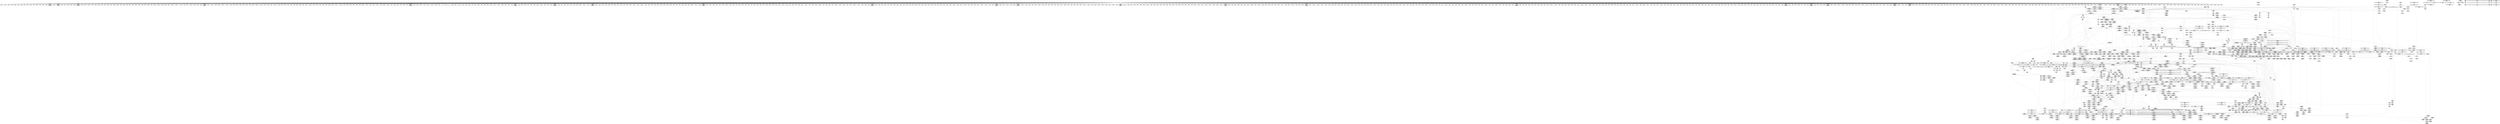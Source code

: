 digraph {
	CE0x49362a0 [shape=record,shape=Mrecord,label="{CE0x49362a0|common_perm_create:_cond|security/apparmor/lsm.c, 251|*SummSource*}"]
	CE0x49aa080 [shape=record,shape=Mrecord,label="{CE0x49aa080|common_perm_create:_tmp30|security/apparmor/lsm.c,253}"]
	CE0x4a99df0 [shape=record,shape=Mrecord,label="{CE0x4a99df0|72:_i32,_:_CRE_598,599_}"]
	CE0x4952b30 [shape=record,shape=Mrecord,label="{CE0x4952b30|get_current:_tmp4|./arch/x86/include/asm/current.h,14|*SummSink*}"]
	CE0x4a42660 [shape=record,shape=Mrecord,label="{CE0x4a42660|aa_cred_profile:_tobool|security/apparmor/include/context.h,100|*SummSink*}"]
	CE0x4972000 [shape=record,shape=Mrecord,label="{CE0x4972000|GLOBAL:_common_perm_create.__warned|Global_var:common_perm_create.__warned}"]
	CE0x4941960 [shape=record,shape=Mrecord,label="{CE0x4941960|i64_10|*Constant*|*SummSink*}"]
	CE0x4a40e60 [shape=record,shape=Mrecord,label="{CE0x4a40e60|_call_void_lockdep_rcu_suspicious(i8*_getelementptr_inbounds_(_36_x_i8_,_36_x_i8_*_.str12,_i32_0,_i32_0),_i32_138,_i8*_getelementptr_inbounds_(_45_x_i8_,_45_x_i8_*_.str14,_i32_0,_i32_0))_#7,_!dbg_!15483|security/apparmor/include/context.h,138|*SummSource*}"]
	CE0x49f9f90 [shape=record,shape=Mrecord,label="{CE0x49f9f90|VOIDTB_TE:_CE_219,220_}"]
	CE0x4a2e820 [shape=record,shape=Mrecord,label="{CE0x4a2e820|VOIDTB_TE:_CE_167,168_}"]
	CE0x493d620 [shape=record,shape=Mrecord,label="{CE0x493d620|common_perm_create:_return}"]
	CE0x4a1c0e0 [shape=record,shape=Mrecord,label="{CE0x4a1c0e0|common_perm_dir_dentry:_tmp4|*LoadInst*|security/apparmor/lsm.c,189|*SummSink*}"]
	CE0x4973670 [shape=record,shape=Mrecord,label="{CE0x4973670|i64*_getelementptr_inbounds_(_17_x_i64_,_17_x_i64_*___llvm_gcov_ctr60,_i64_0,_i64_1)|*Constant*|*SummSink*}"]
	CE0x4a93190 [shape=record,shape=Mrecord,label="{CE0x4a93190|72:_i32,_:_CRE_302,303_}"]
	CE0x49a9550 [shape=record,shape=Mrecord,label="{CE0x49a9550|i64_12|*Constant*|*SummSource*}"]
	CE0x4a445b0 [shape=record,shape=Mrecord,label="{CE0x4a445b0|__aa_current_profile:_cred|security/apparmor/include/context.h,138|*SummSource*}"]
	CE0x496c650 [shape=record,shape=Mrecord,label="{CE0x496c650|104:_%struct.inode*,_:_CRE_162,163_}"]
	CE0x496d820 [shape=record,shape=Mrecord,label="{CE0x496d820|104:_%struct.inode*,_:_CRE_177,178_}"]
	CE0x4a2dfe0 [shape=record,shape=Mrecord,label="{CE0x4a2dfe0|__aa_current_profile:_if.then|*SummSource*}"]
	CE0x49a69d0 [shape=record,shape=Mrecord,label="{CE0x49a69d0|104:_%struct.inode*,_:_CRE_221,222_}"]
	CE0x4a0a760 [shape=record,shape=Mrecord,label="{CE0x4a0a760|aa_cred_profile:_lor.rhs}"]
	CE0x4a4f8d0 [shape=record,shape=Mrecord,label="{CE0x4a4f8d0|VOIDTB_TE:_CE_208,209_}"]
	CE0x4969dc0 [shape=record,shape=Mrecord,label="{CE0x4969dc0|104:_%struct.inode*,_:_CRE_72,80_|*MultipleSource*|*LoadInst*|security/apparmor/lsm.c,253|security/apparmor/lsm.c,253}"]
	CE0x49ac7e0 [shape=record,shape=Mrecord,label="{CE0x49ac7e0|common_perm_dir_dentry:_dentry|Function::common_perm_dir_dentry&Arg::dentry::}"]
	CE0x4a91b40 [shape=record,shape=Mrecord,label="{CE0x4a91b40|72:_i32,_:_CRE_281,282_}"]
	CE0x4a9eb80 [shape=record,shape=Mrecord,label="{CE0x4a9eb80|72:_i32,_:_CRE_882,883_}"]
	CE0x4940a90 [shape=record,shape=Mrecord,label="{CE0x4940a90|common_perm_create:_tmp4|security/apparmor/lsm.c,251|*SummSink*}"]
	CE0x49f48e0 [shape=record,shape=Mrecord,label="{CE0x49f48e0|72:_i32,_:_CRE_40,48_}"]
	CE0x4936430 [shape=record,shape=Mrecord,label="{CE0x4936430|i64*_getelementptr_inbounds_(_17_x_i64_,_17_x_i64_*___llvm_gcov_ctr60,_i64_0,_i64_1)|*Constant*|*SummSource*}"]
	CE0x4983a70 [shape=record,shape=Mrecord,label="{CE0x4983a70|GLOBAL:_get_current|*Constant*|*SummSink*}"]
	CE0x49b72e0 [shape=record,shape=Mrecord,label="{CE0x49b72e0|common_perm_create:_tmp38|security/apparmor/lsm.c,257}"]
	CE0x496f9e0 [shape=record,shape=Mrecord,label="{CE0x496f9e0|get_current:_tmp3|*SummSink*}"]
	CE0x4a945f0 [shape=record,shape=Mrecord,label="{CE0x4a945f0|72:_i32,_:_CRE_392,400_}"]
	CE0x4a5f920 [shape=record,shape=Mrecord,label="{CE0x4a5f920|aa_cred_profile:_tmp|*SummSink*}"]
	CE0x4972f50 [shape=record,shape=Mrecord,label="{CE0x4972f50|GLOBAL:_common_perm_create.__warned|Global_var:common_perm_create.__warned|*SummSource*}"]
	CE0x4a8b980 [shape=record,shape=Mrecord,label="{CE0x4a8b980|72:_i32,_:_CRE_162,163_}"]
	CE0x4a96d40 [shape=record,shape=Mrecord,label="{CE0x4a96d40|72:_i32,_:_CRE_552,553_}"]
	CE0x4a38880 [shape=record,shape=Mrecord,label="{CE0x4a38880|GLOBAL:___aa_current_profile.__warned|Global_var:__aa_current_profile.__warned|*SummSource*}"]
	CE0x4a18290 [shape=record,shape=Mrecord,label="{CE0x4a18290|mediated_filesystem:_lnot|security/apparmor/include/apparmor.h,117|*SummSource*}"]
	CE0x4a17530 [shape=record,shape=Mrecord,label="{CE0x4a17530|mediated_filesystem:_and|security/apparmor/include/apparmor.h,117}"]
	CE0x4a0eed0 [shape=record,shape=Mrecord,label="{CE0x4a0eed0|common_perm:_bb|*SummSink*}"]
	CE0x4aa14f0 [shape=record,shape=Mrecord,label="{CE0x4aa14f0|72:_i32,_:_CRE_921,922_}"]
	CE0x4a8a580 [shape=record,shape=Mrecord,label="{CE0x4a8a580|72:_i32,_:_CRE_143,144_}"]
	CE0x4a35020 [shape=record,shape=Mrecord,label="{CE0x4a35020|aa_cred_profile:_do.cond|*SummSource*}"]
	CE0x4a5b350 [shape=record,shape=Mrecord,label="{CE0x4a5b350|aa_cred_profile:_tmp33|security/apparmor/include/context.h,101|*SummSink*}"]
	CE0x4a67570 [shape=record,shape=Mrecord,label="{CE0x4a67570|aa_cred_profile:_tmp29|security/apparmor/include/context.h,100|*SummSink*}"]
	CE0x4a8c310 [shape=record,shape=Mrecord,label="{CE0x4a8c310|72:_i32,_:_CRE_171,172_}"]
	CE0x4952620 [shape=record,shape=Mrecord,label="{CE0x4952620|GLOBAL:_current_task|Global_var:current_task|*SummSource*}"]
	CE0x496d230 [shape=record,shape=Mrecord,label="{CE0x496d230|104:_%struct.inode*,_:_CRE_172,173_}"]
	CE0x4a3f8e0 [shape=record,shape=Mrecord,label="{CE0x4a3f8e0|__aa_current_profile:_tmp17|security/apparmor/include/context.h,138}"]
	CE0x49a5f20 [shape=record,shape=Mrecord,label="{CE0x49a5f20|104:_%struct.inode*,_:_CRE_212,213_}"]
	CE0x496b500 [shape=record,shape=Mrecord,label="{CE0x496b500|104:_%struct.inode*,_:_CRE_147,148_}"]
	CE0x4a0b7a0 [shape=record,shape=Mrecord,label="{CE0x4a0b7a0|_call_void_mcount()_#2}"]
	CE0x4961450 [shape=record,shape=Mrecord,label="{CE0x4961450|mediated_filesystem:_i_sb|security/apparmor/include/apparmor.h,117|*SummSource*}"]
	CE0x4a9aab0 [shape=record,shape=Mrecord,label="{CE0x4a9aab0|72:_i32,_:_CRE_610,611_}"]
	CE0x4a2c250 [shape=record,shape=Mrecord,label="{CE0x4a2c250|__aa_current_profile:_tmp1|*SummSink*}"]
	CE0x4a43b20 [shape=record,shape=Mrecord,label="{CE0x4a43b20|i64*_getelementptr_inbounds_(_16_x_i64_,_16_x_i64_*___llvm_gcov_ctr46,_i64_0,_i64_1)|*Constant*|*SummSource*}"]
	CE0x4a32ef0 [shape=record,shape=Mrecord,label="{CE0x4a32ef0|i64*_getelementptr_inbounds_(_11_x_i64_,_11_x_i64_*___llvm_gcov_ctr58,_i64_0,_i64_6)|*Constant*}"]
	CE0x49726d0 [shape=record,shape=Mrecord,label="{CE0x49726d0|common_perm_create:_tmp6|security/apparmor/lsm.c,251|*SummSink*}"]
	CE0x4a17630 [shape=record,shape=Mrecord,label="{CE0x4a17630|mediated_filesystem:_and|security/apparmor/include/apparmor.h,117|*SummSink*}"]
	CE0x4a3f210 [shape=record,shape=Mrecord,label="{CE0x4a3f210|i8*_getelementptr_inbounds_(_45_x_i8_,_45_x_i8_*_.str14,_i32_0,_i32_0)|*Constant*}"]
	CE0x459b740 [shape=record,shape=Mrecord,label="{CE0x459b740|common_perm_create:_dentry|Function::common_perm_create&Arg::dentry::}"]
	CE0x4a56de0 [shape=record,shape=Mrecord,label="{CE0x4a56de0|aa_cred_profile:_tmp26|security/apparmor/include/context.h,100|*SummSource*}"]
	CE0x4a4e3a0 [shape=record,shape=Mrecord,label="{CE0x4a4e3a0|VOIDTB_TE:_CE_179,180_}"]
	CE0x49d88f0 [shape=record,shape=Mrecord,label="{CE0x49d88f0|i64*_getelementptr_inbounds_(_16_x_i64_,_16_x_i64_*___llvm_gcov_ctr46,_i64_0,_i64_12)|*Constant*|*SummSource*}"]
	CE0x4a5ffd0 [shape=record,shape=Mrecord,label="{CE0x4a5ffd0|i64*_getelementptr_inbounds_(_16_x_i64_,_16_x_i64_*___llvm_gcov_ctr46,_i64_0,_i64_8)|*Constant*|*SummSink*}"]
	CE0x4940b80 [shape=record,shape=Mrecord,label="{CE0x4940b80|apparmor_path_mkdir:_tmp1|*SummSource*}"]
	CE0x4981380 [shape=record,shape=Mrecord,label="{CE0x4981380|common_perm_create:_d_inode|security/apparmor/lsm.c,253|*SummSource*}"]
	CE0x496b390 [shape=record,shape=Mrecord,label="{CE0x496b390|104:_%struct.inode*,_:_CRE_146,147_}"]
	CE0x49d75b0 [shape=record,shape=Mrecord,label="{CE0x49d75b0|i64*_getelementptr_inbounds_(_16_x_i64_,_16_x_i64_*___llvm_gcov_ctr46,_i64_0,_i64_10)|*Constant*|*SummSource*}"]
	CE0x4a8a660 [shape=record,shape=Mrecord,label="{CE0x4a8a660|72:_i32,_:_CRE_144,145_}"]
	CE0x499f5a0 [shape=record,shape=Mrecord,label="{CE0x499f5a0|get_current:_tmp}"]
	CE0x4a3de20 [shape=record,shape=Mrecord,label="{CE0x4a3de20|i8*_getelementptr_inbounds_(_36_x_i8_,_36_x_i8_*_.str12,_i32_0,_i32_0)|*Constant*}"]
	CE0x4a914e0 [shape=record,shape=Mrecord,label="{CE0x4a914e0|72:_i32,_:_CRE_275,276_}"]
	CE0x49588f0 [shape=record,shape=Mrecord,label="{CE0x49588f0|i64*_getelementptr_inbounds_(_17_x_i64_,_17_x_i64_*___llvm_gcov_ctr60,_i64_0,_i64_0)|*Constant*|*SummSource*}"]
	CE0x499fa10 [shape=record,shape=Mrecord,label="{CE0x499fa10|_call_void_mcount()_#2}"]
	CE0x49ae0b0 [shape=record,shape=Mrecord,label="{CE0x49ae0b0|common_perm:_error.0|*SummSink*}"]
	CE0x4a98470 [shape=record,shape=Mrecord,label="{CE0x4a98470|72:_i32,_:_CRE_574,575_}"]
	CE0x49592e0 [shape=record,shape=Mrecord,label="{CE0x49592e0|common_perm_create:_tobool1|security/apparmor/lsm.c,251|*SummSource*}"]
	CE0x49a8a00 [shape=record,shape=Mrecord,label="{CE0x49a8a00|104:_%struct.inode*,_:_CRE_313,314_}"]
	CE0x49363c0 [shape=record,shape=Mrecord,label="{CE0x49363c0|common_perm_create:_tmp2}"]
	CE0x49ae3e0 [shape=record,shape=Mrecord,label="{CE0x49ae3e0|i64*_getelementptr_inbounds_(_5_x_i64_,_5_x_i64_*___llvm_gcov_ctr57,_i64_0,_i64_4)|*Constant*}"]
	CE0x49ead00 [shape=record,shape=Mrecord,label="{CE0x49ead00|mediated_filesystem:_s_flags|security/apparmor/include/apparmor.h,117|*SummSink*}"]
	CE0x4a97bf0 [shape=record,shape=Mrecord,label="{CE0x4a97bf0|72:_i32,_:_CRE_566,567_}"]
	CE0x494b010 [shape=record,shape=Mrecord,label="{CE0x494b010|i64_3|*Constant*|*SummSink*}"]
	CE0x4a13e40 [shape=record,shape=Mrecord,label="{CE0x4a13e40|aa_path_perm:_request|Function::aa_path_perm&Arg::request::}"]
	CE0x49832a0 [shape=record,shape=Mrecord,label="{CE0x49832a0|common_perm_create:_call3|security/apparmor/lsm.c,251}"]
	CE0x4a2f4d0 [shape=record,shape=Mrecord,label="{CE0x4a2f4d0|__aa_current_profile:_land.lhs.true2|*SummSink*}"]
	CE0x4aa03f0 [shape=record,shape=Mrecord,label="{CE0x4aa03f0|72:_i32,_:_CRE_905,906_}"]
	CE0x4a441c0 [shape=record,shape=Mrecord,label="{CE0x4a441c0|__aa_current_profile:_tmp19|security/apparmor/include/context.h,138}"]
	CE0x4a68280 [shape=record,shape=Mrecord,label="{CE0x4a68280|VOIDTB_TE:_CE_187,188_}"]
	CE0x4a1a420 [shape=record,shape=Mrecord,label="{CE0x4a1a420|_call_void_mcount()_#2|*SummSink*}"]
	CE0x4a97e10 [shape=record,shape=Mrecord,label="{CE0x4a97e10|72:_i32,_:_CRE_568,569_}"]
	CE0x4a910a0 [shape=record,shape=Mrecord,label="{CE0x4a910a0|72:_i32,_:_CRE_271,272_}"]
	CE0x4a105b0 [shape=record,shape=Mrecord,label="{CE0x4a105b0|common_perm:_if.end}"]
	CE0x4954d70 [shape=record,shape=Mrecord,label="{CE0x4954d70|i64_0|*Constant*}"]
	CE0x4968a80 [shape=record,shape=Mrecord,label="{CE0x4968a80|i32_10|*Constant*}"]
	CE0x494c2b0 [shape=record,shape=Mrecord,label="{CE0x494c2b0|common_perm_create:_tmp12|security/apparmor/lsm.c,251}"]
	CE0x4a49cc0 [shape=record,shape=Mrecord,label="{CE0x4a49cc0|aa_cred_profile:_do.end8}"]
	CE0x459b970 [shape=record,shape=Mrecord,label="{CE0x459b970|apparmor_path_mkdir:_dir|Function::apparmor_path_mkdir&Arg::dir::|*SummSource*}"]
	CE0x4a514f0 [shape=record,shape=Mrecord,label="{CE0x4a514f0|aa_cred_profile:_lnot|security/apparmor/include/context.h,100|*SummSource*}"]
	CE0x49b7ab0 [shape=record,shape=Mrecord,label="{CE0x49b7ab0|i64*_getelementptr_inbounds_(_2_x_i64_,_2_x_i64_*___llvm_gcov_ctr112,_i64_0,_i64_0)|*Constant*|*SummSource*}"]
	CE0x4a4d5d0 [shape=record,shape=Mrecord,label="{CE0x4a4d5d0|VOIDTB_TE:_CE_153,154_}"]
	CE0x4a2d8a0 [shape=record,shape=Mrecord,label="{CE0x4a2d8a0|__aa_current_profile:_tmp8|security/apparmor/include/context.h,138|*SummSink*}"]
	CE0x4a1d300 [shape=record,shape=Mrecord,label="{CE0x4a1d300|common_perm_dir_dentry:_tmp2|*SummSink*}"]
	CE0x496c780 [shape=record,shape=Mrecord,label="{CE0x496c780|104:_%struct.inode*,_:_CRE_163,164_}"]
	CE0x493ca50 [shape=record,shape=Mrecord,label="{CE0x493ca50|apparmor_path_mkdir:_bb}"]
	CE0x4971440 [shape=record,shape=Mrecord,label="{CE0x4971440|aa_cred_profile:_tmp8|security/apparmor/include/context.h,100|*SummSource*}"]
	CE0x49d8770 [shape=record,shape=Mrecord,label="{CE0x49d8770|i64*_getelementptr_inbounds_(_16_x_i64_,_16_x_i64_*___llvm_gcov_ctr46,_i64_0,_i64_12)|*Constant*}"]
	"CONST[source:2(external),value:0(static)][purpose:{object}]"
	CE0x4a41410 [shape=record,shape=Mrecord,label="{CE0x4a41410|__aa_current_profile:_tmp18|security/apparmor/include/context.h,138}"]
	CE0x4a5e0b0 [shape=record,shape=Mrecord,label="{CE0x4a5e0b0|_call_void_mcount()_#2}"]
	CE0x4938f80 [shape=record,shape=Mrecord,label="{CE0x4938f80|i32_1|*Constant*}"]
	CE0x49f3d80 [shape=record,shape=Mrecord,label="{CE0x49f3d80|VOIDTB_TE:_CE_317,318_}"]
	CE0x4937a00 [shape=record,shape=Mrecord,label="{CE0x4937a00|i1_true|*Constant*}"]
	CE0x49f4be0 [shape=record,shape=Mrecord,label="{CE0x49f4be0|72:_i32,_:_CRE_64,72_}"]
	CE0x4950430 [shape=record,shape=Mrecord,label="{CE0x4950430|common_perm_create:_tmp16|security/apparmor/lsm.c,251|*SummSource*}"]
	CE0x4970e30 [shape=record,shape=Mrecord,label="{CE0x4970e30|COLLAPSED:_GCMRE___llvm_gcov_ctr60_internal_global_17_x_i64_zeroinitializer:_elem_0:default:}"]
	CE0x4a8b320 [shape=record,shape=Mrecord,label="{CE0x4a8b320|72:_i32,_:_CRE_156,157_}"]
	CE0x49a9250 [shape=record,shape=Mrecord,label="{CE0x49a9250|GLOBAL:_mediated_filesystem|*Constant*}"]
	CE0x4a1bb60 [shape=record,shape=Mrecord,label="{CE0x4a1bb60|common_perm_dir_dentry:_mnt1|security/apparmor/lsm.c,189|*SummSink*}"]
	CE0x4a53360 [shape=record,shape=Mrecord,label="{CE0x4a53360|aa_cred_profile:_tmp21|security/apparmor/include/context.h,100|*SummSink*}"]
	CE0x4a999b0 [shape=record,shape=Mrecord,label="{CE0x4a999b0|72:_i32,_:_CRE_594,595_}"]
	CE0x492cb40 [shape=record,shape=Mrecord,label="{CE0x492cb40|common_perm_create:_call|security/apparmor/lsm.c,251}"]
	CE0x4a38d40 [shape=record,shape=Mrecord,label="{CE0x4a38d40|__aa_current_profile:_do.body|*SummSink*}"]
	CE0x496ec50 [shape=record,shape=Mrecord,label="{CE0x496ec50|104:_%struct.inode*,_:_CRE_194,195_}"]
	CE0x4a5a7c0 [shape=record,shape=Mrecord,label="{CE0x4a5a7c0|VOIDTB_TE:_CE_200,201_}"]
	CE0x494ca50 [shape=record,shape=Mrecord,label="{CE0x494ca50|common_perm_create:_tmp32|security/apparmor/lsm.c,253|*SummSink*}"]
	CE0x4954ef0 [shape=record,shape=Mrecord,label="{CE0x4954ef0|GLOBAL:___llvm_gcov_ctr57|Global_var:__llvm_gcov_ctr57}"]
	CE0x4a68390 [shape=record,shape=Mrecord,label="{CE0x4a68390|VOIDTB_TE:_CE_188,189_}"]
	CE0x49b65f0 [shape=record,shape=Mrecord,label="{CE0x49b65f0|i64*_getelementptr_inbounds_(_17_x_i64_,_17_x_i64_*___llvm_gcov_ctr60,_i64_0,_i64_16)|*Constant*}"]
	CE0x4a475d0 [shape=record,shape=Mrecord,label="{CE0x4a475d0|aa_cred_profile:_cred|Function::aa_cred_profile&Arg::cred::|*SummSource*}"]
	CE0x4a56640 [shape=record,shape=Mrecord,label="{CE0x4a56640|aa_cred_profile:_tmp31|security/apparmor/include/context.h,100}"]
	CE0x4a35380 [shape=record,shape=Mrecord,label="{CE0x4a35380|VOIDTB_TE:_CE_16,24_}"]
	CE0x4a9d120 [shape=record,shape=Mrecord,label="{CE0x4a9d120|72:_i32,_:_CRE_808,816_}"]
	CE0x4a49d90 [shape=record,shape=Mrecord,label="{CE0x4a49d90|aa_cred_profile:_do.end8|*SummSource*}"]
	CE0x4aa32b0 [shape=record,shape=Mrecord,label="{CE0x4aa32b0|72:_i32,_:_CRE_984,988_}"]
	CE0x4a18970 [shape=record,shape=Mrecord,label="{CE0x4a18970|common_perm_dir_dentry:_bb|*SummSource*}"]
	CE0x4a64ca0 [shape=record,shape=Mrecord,label="{CE0x4a64ca0|aa_cred_profile:_tmp2|*SummSink*}"]
	CE0x4a96160 [shape=record,shape=Mrecord,label="{CE0x4a96160|72:_i32,_:_CRE_488,496_}"]
	CE0x4980690 [shape=record,shape=Mrecord,label="{CE0x4980690|common_perm_create:_tmp27|*LoadInst*|security/apparmor/lsm.c,253|*SummSource*}"]
	CE0x4a9c8a0 [shape=record,shape=Mrecord,label="{CE0x4a9c8a0|72:_i32,_:_CRE_736,740_}"]
	CE0x4a5d7e0 [shape=record,shape=Mrecord,label="{CE0x4a5d7e0|aa_cred_profile:_tmp16|security/apparmor/include/context.h,100|*SummSink*}"]
	CE0x49f3310 [shape=record,shape=Mrecord,label="{CE0x49f3310|VOIDTB_TE:_CE_307,308_}"]
	CE0x49f52a0 [shape=record,shape=Mrecord,label="{CE0x49f52a0|72:_i32,_:_CRE_112,120_}"]
	CE0x4a4eb90 [shape=record,shape=Mrecord,label="{CE0x4a4eb90|VOIDTB_TE:_CE_190,191_}"]
	CE0x495d450 [shape=record,shape=Mrecord,label="{CE0x495d450|GLOBAL:_lockdep_rcu_suspicious|*Constant*|*SummSource*}"]
	CE0x49638f0 [shape=record,shape=Mrecord,label="{CE0x49638f0|i64*_getelementptr_inbounds_(_2_x_i64_,_2_x_i64_*___llvm_gcov_ctr55,_i64_0,_i64_1)|*Constant*}"]
	CE0x4a60490 [shape=record,shape=Mrecord,label="{CE0x4a60490|aa_cred_profile:_tmp19|security/apparmor/include/context.h,100|*SummSink*}"]
	CE0x4a5b820 [shape=record,shape=Mrecord,label="{CE0x4a5b820|aa_cred_profile:_tmp33|security/apparmor/include/context.h,101|*SummSource*}"]
	CE0x4a0efa0 [shape=record,shape=Mrecord,label="{CE0x4a0efa0|i64*_getelementptr_inbounds_(_5_x_i64_,_5_x_i64_*___llvm_gcov_ctr57,_i64_0,_i64_0)|*Constant*}"]
	CE0x4a94700 [shape=record,shape=Mrecord,label="{CE0x4a94700|72:_i32,_:_CRE_400,408_}"]
	CE0x49aafe0 [shape=record,shape=Mrecord,label="{CE0x49aafe0|common_perm_create:_tmp33|security/apparmor/lsm.c,254}"]
	CE0x4a9b110 [shape=record,shape=Mrecord,label="{CE0x4a9b110|72:_i32,_:_CRE_616,617_}"]
	CE0x4a9c350 [shape=record,shape=Mrecord,label="{CE0x4a9c350|72:_i32,_:_CRE_688,692_}"]
	CE0x4981970 [shape=record,shape=Mrecord,label="{CE0x4981970|104:_%struct.inode*,_:_CRE_16,24_|*MultipleSource*|*LoadInst*|security/apparmor/lsm.c,253|security/apparmor/lsm.c,253}"]
	CE0x4a30af0 [shape=record,shape=Mrecord,label="{CE0x4a30af0|__aa_current_profile:_tmp2|*SummSink*}"]
	CE0x496a7f0 [shape=record,shape=Mrecord,label="{CE0x496a7f0|104:_%struct.inode*,_:_CRE_93,94_}"]
	CE0x4969f90 [shape=record,shape=Mrecord,label="{CE0x4969f90|104:_%struct.inode*,_:_CRE_80,88_|*MultipleSource*|*LoadInst*|security/apparmor/lsm.c,253|security/apparmor/lsm.c,253}"]
	CE0x4a96050 [shape=record,shape=Mrecord,label="{CE0x4a96050|72:_i32,_:_CRE_487,488_}"]
	CE0x4a8cca0 [shape=record,shape=Mrecord,label="{CE0x4a8cca0|72:_i32,_:_CRE_180,181_}"]
	CE0x4a4fd10 [shape=record,shape=Mrecord,label="{CE0x4a4fd10|VOIDTB_TE:_CE_212,213_}"]
	CE0x494fc40 [shape=record,shape=Mrecord,label="{CE0x494fc40|i8_1|*Constant*}"]
	CE0x4a9b330 [shape=record,shape=Mrecord,label="{CE0x4a9b330|72:_i32,_:_CRE_618,619_}"]
	CE0x4a611b0 [shape=record,shape=Mrecord,label="{CE0x4a611b0|i64*_getelementptr_inbounds_(_16_x_i64_,_16_x_i64_*___llvm_gcov_ctr46,_i64_0,_i64_7)|*Constant*|*SummSource*}"]
	CE0x4a49760 [shape=record,shape=Mrecord,label="{CE0x4a49760|VOIDTB_TE:_CE_158,159_}"]
	CE0x4a2f600 [shape=record,shape=Mrecord,label="{CE0x4a2f600|__aa_current_profile:_if.end}"]
	CE0x4936230 [shape=record,shape=Mrecord,label="{CE0x4936230|common_perm_create:_cond|security/apparmor/lsm.c, 251}"]
	CE0x496ade0 [shape=record,shape=Mrecord,label="{CE0x496ade0|104:_%struct.inode*,_:_CRE_112,144_|*MultipleSource*|*LoadInst*|security/apparmor/lsm.c,253|security/apparmor/lsm.c,253}"]
	CE0x49af150 [shape=record,shape=Mrecord,label="{CE0x49af150|mediated_filesystem:_inode|Function::mediated_filesystem&Arg::inode::|*SummSource*}"]
	CE0x4a9a010 [shape=record,shape=Mrecord,label="{CE0x4a9a010|72:_i32,_:_CRE_600,601_}"]
	CE0x4a39e10 [shape=record,shape=Mrecord,label="{CE0x4a39e10|__aa_current_profile:_tobool1|security/apparmor/include/context.h,138}"]
	CE0x4aa2d60 [shape=record,shape=Mrecord,label="{CE0x4aa2d60|72:_i32,_:_CRE_979,980_}"]
	CE0x496da80 [shape=record,shape=Mrecord,label="{CE0x496da80|104:_%struct.inode*,_:_CRE_179,180_}"]
	CE0x4964c90 [shape=record,shape=Mrecord,label="{CE0x4964c90|common_perm_create:_tmp21|security/apparmor/lsm.c,251}"]
	CE0x49d5ef0 [shape=record,shape=Mrecord,label="{CE0x49d5ef0|i64*_getelementptr_inbounds_(_16_x_i64_,_16_x_i64_*___llvm_gcov_ctr46,_i64_0,_i64_9)|*Constant*|*SummSink*}"]
	CE0x4a15da0 [shape=record,shape=Mrecord,label="{CE0x4a15da0|common_perm:_tmp8|security/apparmor/lsm.c,170|*SummSink*}"]
	CE0x4a19640 [shape=record,shape=Mrecord,label="{CE0x4a19640|i64*_getelementptr_inbounds_(_2_x_i64_,_2_x_i64_*___llvm_gcov_ctr56,_i64_0,_i64_1)|*Constant*}"]
	CE0x4983960 [shape=record,shape=Mrecord,label="{CE0x4983960|GLOBAL:_get_current|*Constant*|*SummSource*}"]
	CE0x4a36200 [shape=record,shape=Mrecord,label="{CE0x4a36200|i64*_getelementptr_inbounds_(_11_x_i64_,_11_x_i64_*___llvm_gcov_ctr58,_i64_0,_i64_6)|*Constant*|*SummSource*}"]
	CE0x494b890 [shape=record,shape=Mrecord,label="{CE0x494b890|common_perm_create:_tmp10|security/apparmor/lsm.c,251}"]
	CE0x4aa2e70 [shape=record,shape=Mrecord,label="{CE0x4aa2e70|72:_i32,_:_CRE_980,981_}"]
	CE0x4a0ab40 [shape=record,shape=Mrecord,label="{CE0x4a0ab40|common_perm:_call|security/apparmor/lsm.c,168|*SummSource*}"]
	CE0x4a47b60 [shape=record,shape=Mrecord,label="{CE0x4a47b60|_ret_%struct.aa_profile*_%tmp34,_!dbg_!15510|security/apparmor/include/context.h,101}"]
	CE0x495a1e0 [shape=record,shape=Mrecord,label="{CE0x495a1e0|_ret_i1_%lnot,_!dbg_!15473|security/apparmor/include/apparmor.h,117}"]
	CE0x4a175a0 [shape=record,shape=Mrecord,label="{CE0x4a175a0|mediated_filesystem:_and|security/apparmor/include/apparmor.h,117|*SummSource*}"]
	CE0x4a53f50 [shape=record,shape=Mrecord,label="{CE0x4a53f50|aa_cred_profile:_if.end}"]
	CE0x4939580 [shape=record,shape=Mrecord,label="{CE0x4939580|common_perm_create:_dir|Function::common_perm_create&Arg::dir::|*SummSource*}"]
	CE0x4a0c360 [shape=record,shape=Mrecord,label="{CE0x4a0c360|__aa_current_profile:_tobool|security/apparmor/include/context.h,138|*SummSource*}"]
	CE0x4a65400 [shape=record,shape=Mrecord,label="{CE0x4a65400|aa_cred_profile:_expval|security/apparmor/include/context.h,100}"]
	CE0x49ad470 [shape=record,shape=Mrecord,label="{CE0x49ad470|common_perm_dir_dentry:_cond|Function::common_perm_dir_dentry&Arg::cond::|*SummSource*}"]
	CE0x4a4a420 [shape=record,shape=Mrecord,label="{CE0x4a4a420|aa_cred_profile:_tmp11|security/apparmor/include/context.h,100|*SummSink*}"]
	CE0x4a13460 [shape=record,shape=Mrecord,label="{CE0x4a13460|aa_path_perm:_path|Function::aa_path_perm&Arg::path::}"]
	CE0x4a31020 [shape=record,shape=Mrecord,label="{CE0x4a31020|i64_2|*Constant*}"]
	CE0x4a8bfe0 [shape=record,shape=Mrecord,label="{CE0x4a8bfe0|72:_i32,_:_CRE_168,169_}"]
	CE0x4a698e0 [shape=record,shape=Mrecord,label="{CE0x4a698e0|VOIDTB_TE:_CE_165,166_}"]
	CE0x4a9c570 [shape=record,shape=Mrecord,label="{CE0x4a9c570|72:_i32,_:_CRE_704,712_}"]
	CE0x46be400 [shape=record,shape=Mrecord,label="{CE0x46be400|i32_4|*Constant*}"]
	CE0x4a10400 [shape=record,shape=Mrecord,label="{CE0x4a10400|GLOBAL:___llvm_gcov_ctr46|Global_var:__llvm_gcov_ctr46|*SummSource*}"]
	CE0x4a9bbb0 [shape=record,shape=Mrecord,label="{CE0x4a9bbb0|72:_i32,_:_CRE_640,648_}"]
	CE0x4950a20 [shape=record,shape=Mrecord,label="{CE0x4950a20|common_perm_create:_tmp5|security/apparmor/lsm.c,251|*SummSource*}"]
	CE0x4a922b0 [shape=record,shape=Mrecord,label="{CE0x4a922b0|72:_i32,_:_CRE_288,289_}"]
	CE0x49544f0 [shape=record,shape=Mrecord,label="{CE0x49544f0|i64*_getelementptr_inbounds_(_16_x_i64_,_16_x_i64_*___llvm_gcov_ctr46,_i64_0,_i64_4)|*Constant*}"]
	CE0x4965e10 [shape=record,shape=Mrecord,label="{CE0x4965e10|common_perm_create:_mnt|security/apparmor/lsm.c,253|*SummSource*}"]
	CE0x4a9e740 [shape=record,shape=Mrecord,label="{CE0x4a9e740|72:_i32,_:_CRE_878,879_}"]
	CE0x4a5cf20 [shape=record,shape=Mrecord,label="{CE0x4a5cf20|i64_6|*Constant*|*SummSource*}"]
	CE0x4a2fef0 [shape=record,shape=Mrecord,label="{CE0x4a2fef0|__aa_current_profile:_tmp7|security/apparmor/include/context.h,138}"]
	CE0x49a96d0 [shape=record,shape=Mrecord,label="{CE0x49a96d0|i64_12|*Constant*|*SummSink*}"]
	CE0x49f3e90 [shape=record,shape=Mrecord,label="{CE0x49f3e90|VOIDTB_TE:_CE_318,319_}"]
	CE0x4a4d6e0 [shape=record,shape=Mrecord,label="{CE0x4a4d6e0|VOIDTB_TE:_CE_154,155_}"]
	CE0x4a98140 [shape=record,shape=Mrecord,label="{CE0x4a98140|72:_i32,_:_CRE_571,572_}"]
	CE0x4950bc0 [shape=record,shape=Mrecord,label="{CE0x4950bc0|common_perm_create:_tmp5|security/apparmor/lsm.c,251|*SummSink*}"]
	CE0x4a9fb70 [shape=record,shape=Mrecord,label="{CE0x4a9fb70|72:_i32,_:_CRE_897,898_}"]
	CE0x4a8e620 [shape=record,shape=Mrecord,label="{CE0x4a8e620|72:_i32,_:_CRE_204,205_}"]
	CE0x4a1a2c0 [shape=record,shape=Mrecord,label="{CE0x4a1a2c0|_call_void_mcount()_#2|*SummSource*}"]
	CE0x4a50e60 [shape=record,shape=Mrecord,label="{CE0x4a50e60|%struct.aa_task_cxt*_null|*Constant*|*SummSink*}"]
	CE0x4971890 [shape=record,shape=Mrecord,label="{CE0x4971890|common_perm_create:_land.lhs.true2|*SummSink*}"]
	CE0x49f4570 [shape=record,shape=Mrecord,label="{CE0x49f4570|72:_i32,_:_CRE_12,16_}"]
	CE0x4a8e840 [shape=record,shape=Mrecord,label="{CE0x4a8e840|72:_i32,_:_CRE_206,207_}"]
	CE0x4971bb0 [shape=record,shape=Mrecord,label="{CE0x4971bb0|i64*_getelementptr_inbounds_(_2_x_i64_,_2_x_i64_*___llvm_gcov_ctr56,_i64_0,_i64_0)|*Constant*|*SummSource*}"]
	CE0x4a57160 [shape=record,shape=Mrecord,label="{CE0x4a57160|i64*_getelementptr_inbounds_(_16_x_i64_,_16_x_i64_*___llvm_gcov_ctr46,_i64_0,_i64_13)|*Constant*|*SummSink*}"]
	CE0x4960c60 [shape=record,shape=Mrecord,label="{CE0x4960c60|get_current:_tmp1|*SummSink*}"]
	CE0x499d120 [shape=record,shape=Mrecord,label="{CE0x499d120|mediated_filesystem:_tmp3|*SummSource*}"]
	CE0x4a12b30 [shape=record,shape=Mrecord,label="{CE0x4a12b30|aa_path_perm:_op|Function::aa_path_perm&Arg::op::}"]
	CE0x4a2bff0 [shape=record,shape=Mrecord,label="{CE0x4a2bff0|__aa_current_profile:_tmp1|*SummSource*}"]
	CE0x4955200 [shape=record,shape=Mrecord,label="{CE0x4955200|common_perm:_tmp4|security/apparmor/lsm.c,169}"]
	CE0x495a0d0 [shape=record,shape=Mrecord,label="{CE0x495a0d0|common_perm_create:_tmp9|security/apparmor/lsm.c,251}"]
	CE0x4a50150 [shape=record,shape=Mrecord,label="{CE0x4a50150|VOIDTB_TE:_CE_216,217_}"]
	CE0x4a67a60 [shape=record,shape=Mrecord,label="{CE0x4a67a60|i64*_getelementptr_inbounds_(_16_x_i64_,_16_x_i64_*___llvm_gcov_ctr46,_i64_0,_i64_14)|*Constant*|*SummSource*}"]
	CE0x49f5ca0 [shape=record,shape=Mrecord,label="{CE0x49f5ca0|72:_i32,_:_CRE_142,143_}"]
	CE0x4a407a0 [shape=record,shape=Mrecord,label="{CE0x4a407a0|__aa_current_profile:_tmp16|security/apparmor/include/context.h,138|*SummSink*}"]
	CE0x4931ac0 [shape=record,shape=Mrecord,label="{CE0x4931ac0|apparmor_path_mkdir:_tmp|*SummSource*}"]
	CE0x494fd20 [shape=record,shape=Mrecord,label="{CE0x494fd20|common_perm_create:_tmp15|security/apparmor/lsm.c,251|*SummSource*}"]
	CE0x49af260 [shape=record,shape=Mrecord,label="{CE0x49af260|mediated_filesystem:_inode|Function::mediated_filesystem&Arg::inode::|*SummSink*}"]
	CE0x46bf970 [shape=record,shape=Mrecord,label="{CE0x46bf970|i32_4|*Constant*|*SummSource*}"]
	CE0x4a654d0 [shape=record,shape=Mrecord,label="{CE0x4a654d0|aa_cred_profile:_expval|security/apparmor/include/context.h,100|*SummSink*}"]
	CE0x4a47f20 [shape=record,shape=Mrecord,label="{CE0x4a47f20|aa_cred_profile:_tmp15|security/apparmor/include/context.h,100|*SummSink*}"]
	CE0x4a0a4f0 [shape=record,shape=Mrecord,label="{CE0x4a0a4f0|_call_void_mcount()_#2}"]
	CE0x4a9fea0 [shape=record,shape=Mrecord,label="{CE0x4a9fea0|72:_i32,_:_CRE_900,901_}"]
	CE0x4a91810 [shape=record,shape=Mrecord,label="{CE0x4a91810|72:_i32,_:_CRE_278,279_}"]
	CE0x49b6b40 [shape=record,shape=Mrecord,label="{CE0x49b6b40|common_perm_create:_tmp37|security/apparmor/lsm.c,257}"]
	CE0x4a4e290 [shape=record,shape=Mrecord,label="{CE0x4a4e290|VOIDTB_TE:_CE_178,179_}"]
	CE0x4a90f90 [shape=record,shape=Mrecord,label="{CE0x4a90f90|72:_i32,_:_CRE_270,271_}"]
	CE0x4a14d10 [shape=record,shape=Mrecord,label="{CE0x4a14d10|common_perm:_tmp7|security/apparmor/lsm.c,170|*SummSource*}"]
	CE0x4a584d0 [shape=record,shape=Mrecord,label="{CE0x4a584d0|i64*_getelementptr_inbounds_(_16_x_i64_,_16_x_i64_*___llvm_gcov_ctr46,_i64_0,_i64_14)|*Constant*|*SummSink*}"]
	CE0x49fa950 [shape=record,shape=Mrecord,label="{CE0x49fa950|VOIDTB_TE:_CE_256,264_}"]
	CE0x49a8ec0 [shape=record,shape=Mrecord,label="{CE0x49a8ec0|104:_%struct.inode*,_:_CRE_317,318_}"]
	CE0x4a08aa0 [shape=record,shape=Mrecord,label="{CE0x4a08aa0|common_perm:_path|Function::common_perm&Arg::path::|*SummSource*}"]
	CE0x4a46810 [shape=record,shape=Mrecord,label="{CE0x4a46810|__aa_current_profile:_call4|security/apparmor/include/context.h,138|*SummSource*}"]
	CE0x493b530 [shape=record,shape=Mrecord,label="{CE0x493b530|apparmor_path_mkdir:_tmp2|*SummSink*}"]
	CE0x4aa2950 [shape=record,shape=Mrecord,label="{CE0x4aa2950|72:_i32,_:_CRE_968,976_}"]
	CE0x493d7d0 [shape=record,shape=Mrecord,label="{CE0x493d7d0|common_perm_create:_if.then8|*SummSink*}"]
	CE0x4a5a6b0 [shape=record,shape=Mrecord,label="{CE0x4a5a6b0|VOIDTB_TE:_CE_199,200_}"]
	CE0x4aa2f80 [shape=record,shape=Mrecord,label="{CE0x4aa2f80|72:_i32,_:_CRE_981,982_}"]
	CE0x4a1ced0 [shape=record,shape=Mrecord,label="{CE0x4a1ced0|common_perm_dir_dentry:_call|security/apparmor/lsm.c,191|*SummSource*}"]
	CE0x496a4d0 [shape=record,shape=Mrecord,label="{CE0x496a4d0|104:_%struct.inode*,_:_CRE_90,91_}"]
	CE0x496d5c0 [shape=record,shape=Mrecord,label="{CE0x496d5c0|104:_%struct.inode*,_:_CRE_175,176_}"]
	CE0x496e790 [shape=record,shape=Mrecord,label="{CE0x496e790|104:_%struct.inode*,_:_CRE_190,191_}"]
	CE0x49f41c0 [shape=record,shape=Mrecord,label="{CE0x49f41c0|72:_i32,_:_CRE_2,4_}"]
	CE0x4a9a670 [shape=record,shape=Mrecord,label="{CE0x4a9a670|72:_i32,_:_CRE_606,607_}"]
	CE0x496efe0 [shape=record,shape=Mrecord,label="{CE0x496efe0|104:_%struct.inode*,_:_CRE_197,198_}"]
	CE0x4a5e140 [shape=record,shape=Mrecord,label="{CE0x4a5e140|_call_void_mcount()_#2|*SummSource*}"]
	CE0x49faa60 [shape=record,shape=Mrecord,label="{CE0x49faa60|VOIDTB_TE:_CE_264,272_}"]
	CE0x4a1c780 [shape=record,shape=Mrecord,label="{CE0x4a1c780|common_perm_dir_dentry:_dentry2|security/apparmor/lsm.c,189|*SummSink*}"]
	CE0x4937ed0 [shape=record,shape=Mrecord,label="{CE0x4937ed0|i16_16384|*Constant*}"]
	CE0x4a3ea60 [shape=record,shape=Mrecord,label="{CE0x4a3ea60|i32_138|*Constant*|*SummSource*}"]
	CE0x4a9f510 [shape=record,shape=Mrecord,label="{CE0x4a9f510|72:_i32,_:_CRE_891,892_}"]
	CE0x4a42490 [shape=record,shape=Mrecord,label="{CE0x4a42490|get_current:_tmp1}"]
	CE0x4941b20 [shape=record,shape=Mrecord,label="{CE0x4941b20|i64_11|*Constant*}"]
	CE0x499e360 [shape=record,shape=Mrecord,label="{CE0x499e360|get_current:_tmp1|*SummSource*}"]
	CE0x4a923c0 [shape=record,shape=Mrecord,label="{CE0x4a923c0|72:_i32,_:_CRE_289,290_}"]
	CE0x4a13900 [shape=record,shape=Mrecord,label="{CE0x4a13900|aa_path_perm:_flags|Function::aa_path_perm&Arg::flags::}"]
	CE0x499dd60 [shape=record,shape=Mrecord,label="{CE0x499dd60|COLLAPSED:_GCMRE___llvm_gcov_ctr56_internal_global_2_x_i64_zeroinitializer:_elem_0:default:}"]
	CE0x49698d0 [shape=record,shape=Mrecord,label="{CE0x49698d0|104:_%struct.inode*,_:_CRE_48,52_|*MultipleSource*|*LoadInst*|security/apparmor/lsm.c,253|security/apparmor/lsm.c,253}"]
	CE0x4a9d450 [shape=record,shape=Mrecord,label="{CE0x4a9d450|72:_i32,_:_CRE_832,840_}"]
	CE0x4941220 [shape=record,shape=Mrecord,label="{CE0x4941220|common_perm_create:_entry}"]
	CE0x4940830 [shape=record,shape=Mrecord,label="{CE0x4940830|i64_3|*Constant*}"]
	CE0x49ae890 [shape=record,shape=Mrecord,label="{CE0x49ae890|common_perm:_tmp9|security/apparmor/lsm.c,172|*SummSource*}"]
	CE0x4950fa0 [shape=record,shape=Mrecord,label="{CE0x4950fa0|common_perm_create:_tmp6|security/apparmor/lsm.c,251|*SummSource*}"]
	CE0x4a3d8f0 [shape=record,shape=Mrecord,label="{CE0x4a3d8f0|i64*_getelementptr_inbounds_(_11_x_i64_,_11_x_i64_*___llvm_gcov_ctr58,_i64_0,_i64_8)|*Constant*|*SummSource*}"]
	CE0x4961630 [shape=record,shape=Mrecord,label="{CE0x4961630|i32_0|*Constant*}"]
	CE0x4a63300 [shape=record,shape=Mrecord,label="{CE0x4a63300|aa_cred_profile:_tmp3|*SummSource*}"]
	CE0x4a454b0 [shape=record,shape=Mrecord,label="{CE0x4a454b0|GLOBAL:_get_current|*Constant*}"]
	CE0x4964140 [shape=record,shape=Mrecord,label="{CE0x4964140|i64*_getelementptr_inbounds_(_2_x_i64_,_2_x_i64_*___llvm_gcov_ctr112,_i64_0,_i64_0)|*Constant*|*SummSink*}"]
	CE0x496e8c0 [shape=record,shape=Mrecord,label="{CE0x496e8c0|104:_%struct.inode*,_:_CRE_191,192_}"]
	CE0x4935160 [shape=record,shape=Mrecord,label="{CE0x4935160|common_perm_create:_tmp|*SummSink*}"]
	CE0x4a979d0 [shape=record,shape=Mrecord,label="{CE0x4a979d0|72:_i32,_:_CRE_564,565_}"]
	CE0x4a678e0 [shape=record,shape=Mrecord,label="{CE0x4a678e0|i64*_getelementptr_inbounds_(_16_x_i64_,_16_x_i64_*___llvm_gcov_ctr46,_i64_0,_i64_14)|*Constant*}"]
	CE0x494eea0 [shape=record,shape=Mrecord,label="{CE0x494eea0|i64*_getelementptr_inbounds_(_17_x_i64_,_17_x_i64_*___llvm_gcov_ctr60,_i64_0,_i64_15)|*Constant*|*SummSink*}"]
	CE0x4a5d1a0 [shape=record,shape=Mrecord,label="{CE0x4a5d1a0|VOIDTB_TE:_CE_159,160_}"]
	CE0x496d6f0 [shape=record,shape=Mrecord,label="{CE0x496d6f0|104:_%struct.inode*,_:_CRE_176,177_}"]
	CE0x4a33620 [shape=record,shape=Mrecord,label="{CE0x4a33620|__aa_current_profile:_tmp10|security/apparmor/include/context.h,138|*SummSource*}"]
	CE0x492d590 [shape=record,shape=Mrecord,label="{CE0x492d590|apparmor_path_mkdir:_tmp|*SummSink*}"]
	CE0x49a6640 [shape=record,shape=Mrecord,label="{CE0x49a6640|104:_%struct.inode*,_:_CRE_218,219_}"]
	CE0x4a9e300 [shape=record,shape=Mrecord,label="{CE0x4a9e300|72:_i32,_:_CRE_874,875_}"]
	CE0x4a49a00 [shape=record,shape=Mrecord,label="{CE0x4a49a00|aa_cred_profile:_tmp4|*LoadInst*|security/apparmor/include/context.h,99}"]
	CE0x4a2d570 [shape=record,shape=Mrecord,label="{CE0x4a2d570|aa_cred_profile:_tmp7|security/apparmor/include/context.h,100|*SummSource*}"]
	CE0x4a95390 [shape=record,shape=Mrecord,label="{CE0x4a95390|72:_i32,_:_CRE_475,476_}"]
	CE0x4a37f40 [shape=record,shape=Mrecord,label="{CE0x4a37f40|__aa_current_profile:_bb|*SummSink*}"]
	CE0x499d480 [shape=record,shape=Mrecord,label="{CE0x499d480|_call_void_mcount()_#2}"]
	CE0x4a67f50 [shape=record,shape=Mrecord,label="{CE0x4a67f50|VOIDTB_TE:_CE_184,185_}"]
	CE0x49ae820 [shape=record,shape=Mrecord,label="{CE0x49ae820|common_perm:_tmp9|security/apparmor/lsm.c,172}"]
	CE0x49f9e80 [shape=record,shape=Mrecord,label="{CE0x49f9e80|VOIDTB_TE:_CE_218,219_}"]
	CE0x4a61c00 [shape=record,shape=Mrecord,label="{CE0x4a61c00|aa_cred_profile:_tobool4|security/apparmor/include/context.h,100|*SummSink*}"]
	CE0x4a4faf0 [shape=record,shape=Mrecord,label="{CE0x4a4faf0|VOIDTB_TE:_CE_210,211_}"]
	CE0x4a67d30 [shape=record,shape=Mrecord,label="{CE0x4a67d30|VOIDTB_TE:_CE_182,183_}"]
	CE0x49b42e0 [shape=record,shape=Mrecord,label="{CE0x49b42e0|mediated_filesystem:_tmp4|*LoadInst*|security/apparmor/include/apparmor.h,117|*SummSource*}"]
	CE0x4a8edc0 [shape=record,shape=Mrecord,label="{CE0x4a8edc0|72:_i32,_:_CRE_224,232_}"]
	CE0x49fa810 [shape=record,shape=Mrecord,label="{CE0x49fa810|VOIDTB_TE:_CE_248,256_}"]
	CE0x493d6c0 [shape=record,shape=Mrecord,label="{CE0x493d6c0|common_perm_create:_if.then8|*SummSource*}"]
	CE0x4a3e080 [shape=record,shape=Mrecord,label="{CE0x4a3e080|i8*_getelementptr_inbounds_(_36_x_i8_,_36_x_i8_*_.str12,_i32_0,_i32_0)|*Constant*|*SummSource*}"]
	CE0x4a147b0 [shape=record,shape=Mrecord,label="{CE0x4a147b0|_ret_i32_%call17,_!dbg_!15526|security/apparmor/file.c,307}"]
	CE0x492cad0 [shape=record,shape=Mrecord,label="{CE0x492cad0|common_perm_create:_uid|security/apparmor/lsm.c,251|*SummSink*}"]
	CE0x4a47980 [shape=record,shape=Mrecord,label="{CE0x4a47980|_ret_%struct.aa_profile*_%tmp34,_!dbg_!15510|security/apparmor/include/context.h,101|*SummSource*}"]
	CE0x4935d00 [shape=record,shape=Mrecord,label="{CE0x4935d00|_call_void_mcount()_#2|*SummSink*}"]
	CE0x49af7d0 [shape=record,shape=Mrecord,label="{CE0x49af7d0|common_perm_create:_call7|security/apparmor/lsm.c,253|*SummSink*}"]
	CE0x49a8b30 [shape=record,shape=Mrecord,label="{CE0x49a8b30|104:_%struct.inode*,_:_CRE_314,315_}"]
	CE0x499ce50 [shape=record,shape=Mrecord,label="{CE0x499ce50|i32_8|*Constant*}"]
	CE0x4982360 [shape=record,shape=Mrecord,label="{CE0x4982360|common_perm_dir_dentry:_tmp|*SummSink*}"]
	CE0x4a0a300 [shape=record,shape=Mrecord,label="{CE0x4a0a300|i32_11|*Constant*|*SummSink*}"]
	CE0x4a145d0 [shape=record,shape=Mrecord,label="{CE0x4a145d0|aa_path_perm:_cond|Function::aa_path_perm&Arg::cond::|*SummSink*}"]
	CE0x4a0e180 [shape=record,shape=Mrecord,label="{CE0x4a0e180|_ret_%struct.aa_profile*_%call4,_!dbg_!15494|security/apparmor/include/context.h,138|*SummSource*}"]
	CE0x49a6770 [shape=record,shape=Mrecord,label="{CE0x49a6770|104:_%struct.inode*,_:_CRE_219,220_}"]
	CE0x4a3ca20 [shape=record,shape=Mrecord,label="{CE0x4a3ca20|__aa_current_profile:_tmp14|security/apparmor/include/context.h,138|*SummSink*}"]
	CE0x4a178e0 [shape=record,shape=Mrecord,label="{CE0x4a178e0|i64_0|*Constant*}"]
	CE0x4a4c510 [shape=record,shape=Mrecord,label="{CE0x4a4c510|0:_%struct.aa_profile*,_:_CMRE_24,32_|*MultipleSource*|security/apparmor/include/context.h,99|*LoadInst*|security/apparmor/include/context.h,99|security/apparmor/include/context.h,100}"]
	CE0x4a37850 [shape=record,shape=Mrecord,label="{CE0x4a37850|VOIDTB_TE:_CE_177,178_}"]
	CE0x4a311a0 [shape=record,shape=Mrecord,label="{CE0x4a311a0|__aa_current_profile:_tmp4|security/apparmor/include/context.h,138}"]
	CE0x4a0f600 [shape=record,shape=Mrecord,label="{CE0x4a0f600|_ret_%struct.aa_profile*_%call4,_!dbg_!15494|security/apparmor/include/context.h,138|*SummSink*}"]
	CE0x4aa21b0 [shape=record,shape=Mrecord,label="{CE0x4aa21b0|72:_i32,_:_CRE_933,934_}"]
	CE0x49f51e0 [shape=record,shape=Mrecord,label="{CE0x49f51e0|72:_i32,_:_CRE_104,112_}"]
	CE0x494add0 [shape=record,shape=Mrecord,label="{CE0x494add0|common_perm_create:_tmp24|security/apparmor/lsm.c,253|*SummSource*}"]
	CE0x49626a0 [shape=record,shape=Mrecord,label="{CE0x49626a0|common_perm_dir_dentry:_tmp1}"]
	CE0x4a69c00 [shape=record,shape=Mrecord,label="{CE0x4a69c00|aa_cred_profile:_bb}"]
	CE0x49adb30 [shape=record,shape=Mrecord,label="{CE0x49adb30|common_perm_create:_tmp29|security/apparmor/lsm.c,253|*SummSink*}"]
	CE0x49ac970 [shape=record,shape=Mrecord,label="{CE0x49ac970|common_perm_dir_dentry:_dentry|Function::common_perm_dir_dentry&Arg::dentry::|*SummSource*}"]
	CE0x4983550 [shape=record,shape=Mrecord,label="{CE0x4983550|common_perm_create:_call3|security/apparmor/lsm.c,251|*SummSink*}"]
	CE0x4a540b0 [shape=record,shape=Mrecord,label="{CE0x4a540b0|aa_cred_profile:_do.cond}"]
	CE0x4959dc0 [shape=record,shape=Mrecord,label="{CE0x4959dc0|i64_5|*Constant*|*SummSource*}"]
	CE0x499f700 [shape=record,shape=Mrecord,label="{CE0x499f700|COLLAPSED:_GCMRE___llvm_gcov_ctr112_internal_global_2_x_i64_zeroinitializer:_elem_0:default:}"]
	CE0x4a51e50 [shape=record,shape=Mrecord,label="{CE0x4a51e50|aa_cred_profile:_tobool1|security/apparmor/include/context.h,100|*SummSink*}"]
	CE0x4959040 [shape=record,shape=Mrecord,label="{CE0x4959040|__aa_current_profile:_tmp7|security/apparmor/include/context.h,138|*SummSink*}"]
	CE0x4a69ad0 [shape=record,shape=Mrecord,label="{CE0x4a69ad0|aa_cred_profile:_lor.rhs|*SummSink*}"]
	CE0x4a07af0 [shape=record,shape=Mrecord,label="{CE0x4a07af0|common_perm:_if.then|*SummSink*}"]
	CE0x4a3e300 [shape=record,shape=Mrecord,label="{CE0x4a3e300|i8*_getelementptr_inbounds_(_36_x_i8_,_36_x_i8_*_.str12,_i32_0,_i32_0)|*Constant*|*SummSink*}"]
	CE0x4a3ab00 [shape=record,shape=Mrecord,label="{CE0x4a3ab00|aa_cred_profile:_tmp10|security/apparmor/include/context.h,100|*SummSource*}"]
	CE0x4952690 [shape=record,shape=Mrecord,label="{CE0x4952690|common_perm_create:_if.then|*SummSink*}"]
	CE0x49d6700 [shape=record,shape=Mrecord,label="{CE0x49d6700|i64*_getelementptr_inbounds_(_16_x_i64_,_16_x_i64_*___llvm_gcov_ctr46,_i64_0,_i64_9)|*Constant*|*SummSource*}"]
	CE0x4a1b470 [shape=record,shape=Mrecord,label="{CE0x4a1b470|common_perm_dir_dentry:_mnt1|security/apparmor/lsm.c,189}"]
	CE0x49d5790 [shape=record,shape=Mrecord,label="{CE0x49d5790|void_(i8*,_i32,_i64)*_asm_sideeffect_1:_09ud2_0A.pushsection___bug_table,_22a_22_0A2:_09.long_1b_-_2b,_$_0:c_-_2b_0A_09.word_$_1:c_,_0_0A_09.org_2b+$_2:c_0A.popsection_,_i,i,i,_dirflag_,_fpsr_,_flags_}"]
	CE0x49a94b0 [shape=record,shape=Mrecord,label="{CE0x49a94b0|common_perm_create:_tmp28|security/apparmor/lsm.c,253|*SummSource*}"]
	CE0x49a5800 [shape=record,shape=Mrecord,label="{CE0x49a5800|104:_%struct.inode*,_:_CRE_206,207_}"]
	CE0x4951f20 [shape=record,shape=Mrecord,label="{CE0x4951f20|GLOBAL:___llvm_gcov_ctr60|Global_var:__llvm_gcov_ctr60|*SummSource*}"]
	CE0x4aa22c0 [shape=record,shape=Mrecord,label="{CE0x4aa22c0|72:_i32,_:_CRE_934,935_}"]
	CE0x4940cf0 [shape=record,shape=Mrecord,label="{CE0x4940cf0|common_perm_create:_op|Function::common_perm_create&Arg::op::}"]
	CE0x4a91e70 [shape=record,shape=Mrecord,label="{CE0x4a91e70|72:_i32,_:_CRE_284,285_}"]
	CE0x4a933b0 [shape=record,shape=Mrecord,label="{CE0x4a933b0|72:_i32,_:_CRE_304,305_}"]
	CE0x494ac70 [shape=record,shape=Mrecord,label="{CE0x494ac70|common_perm_create:_tmp24|security/apparmor/lsm.c,253}"]
	CE0x4a32130 [shape=record,shape=Mrecord,label="{CE0x4a32130|i64*_getelementptr_inbounds_(_11_x_i64_,_11_x_i64_*___llvm_gcov_ctr58,_i64_0,_i64_0)|*Constant*|*SummSink*}"]
	CE0x4a98e00 [shape=record,shape=Mrecord,label="{CE0x4a98e00|72:_i32,_:_CRE_583,584_}"]
	CE0x4a3e9f0 [shape=record,shape=Mrecord,label="{CE0x4a3e9f0|i32_138|*Constant*|*SummSink*}"]
	CE0x494e870 [shape=record,shape=Mrecord,label="{CE0x494e870|common_perm_create:_tmp34|security/apparmor/lsm.c,254|*SummSource*}"]
	CE0x4a8b870 [shape=record,shape=Mrecord,label="{CE0x4a8b870|72:_i32,_:_CRE_161,162_}"]
	CE0x49f45e0 [shape=record,shape=Mrecord,label="{CE0x49f45e0|72:_i32,_:_CRE_16,24_}"]
	CE0x4a54270 [shape=record,shape=Mrecord,label="{CE0x4a54270|aa_cred_profile:_bb|*SummSink*}"]
	CE0x499dfb0 [shape=record,shape=Mrecord,label="{CE0x499dfb0|common_perm:_mode|security/apparmor/lsm.c,169|*SummSink*}"]
	CE0x4a5d4d0 [shape=record,shape=Mrecord,label="{CE0x4a5d4d0|VOIDTB_TE:_CE_162,163_}"]
	CE0x4a48f60 [shape=record,shape=Mrecord,label="{CE0x4a48f60|VOIDTB_TE:_CE_95,96_}"]
	CE0x499e690 [shape=record,shape=Mrecord,label="{CE0x499e690|__aa_current_profile:_call|security/apparmor/include/context.h,138}"]
	CE0x4a8dda0 [shape=record,shape=Mrecord,label="{CE0x4a8dda0|72:_i32,_:_CRE_196,197_}"]
	CE0x4a69010 [shape=record,shape=Mrecord,label="{CE0x4a69010|VOIDTB_TE:_CE_172,173_}"]
	CE0x496bba0 [shape=record,shape=Mrecord,label="{CE0x496bba0|104:_%struct.inode*,_:_CRE_153,154_}"]
	CE0x4a328c0 [shape=record,shape=Mrecord,label="{CE0x4a328c0|__aa_current_profile:_tmp|*SummSource*}"]
	CE0x4a93900 [shape=record,shape=Mrecord,label="{CE0x4a93900|72:_i32,_:_CRE_309,310_}"]
	CE0x4a0e3a0 [shape=record,shape=Mrecord,label="{CE0x4a0e3a0|__aa_current_profile:_tmp5|security/apparmor/include/context.h,138|*SummSource*}"]
	CE0x4aa1c60 [shape=record,shape=Mrecord,label="{CE0x4aa1c60|72:_i32,_:_CRE_928,929_}"]
	CE0x4964a50 [shape=record,shape=Mrecord,label="{CE0x4964a50|common_perm_create:_tmp20|security/apparmor/lsm.c,251|*SummSink*}"]
	CE0x4a46ca0 [shape=record,shape=Mrecord,label="{CE0x4a46ca0|GLOBAL:_aa_cred_profile|*Constant*}"]
	CE0x49605f0 [shape=record,shape=Mrecord,label="{CE0x49605f0|mediated_filesystem:_tmp1}"]
	CE0x499df40 [shape=record,shape=Mrecord,label="{CE0x499df40|GLOBAL:___llvm_gcov_ctr57|Global_var:__llvm_gcov_ctr57|*SummSink*}"]
	CE0x4a940a0 [shape=record,shape=Mrecord,label="{CE0x4a940a0|72:_i32,_:_CRE_344,352_}"]
	CE0x4a987a0 [shape=record,shape=Mrecord,label="{CE0x4a987a0|72:_i32,_:_CRE_577,578_}"]
	CE0x4a15200 [shape=record,shape=Mrecord,label="{CE0x4a15200|__aa_current_profile:_tmp6|security/apparmor/include/context.h,138|*SummSink*}"]
	CE0x4a58870 [shape=record,shape=Mrecord,label="{CE0x4a58870|i64*_getelementptr_inbounds_(_16_x_i64_,_16_x_i64_*___llvm_gcov_ctr46,_i64_0,_i64_15)|*Constant*}"]
	CE0x4a4b260 [shape=record,shape=Mrecord,label="{CE0x4a4b260|VOIDTB_TE:_CE_64,72_}"]
	CE0x49d7430 [shape=record,shape=Mrecord,label="{CE0x49d7430|i64*_getelementptr_inbounds_(_16_x_i64_,_16_x_i64_*___llvm_gcov_ctr46,_i64_0,_i64_10)|*Constant*}"]
	CE0x4967890 [shape=record,shape=Mrecord,label="{CE0x4967890|common_perm:_tmp6|security/apparmor/lsm.c,169|*SummSink*}"]
	CE0x4942cd0 [shape=record,shape=Mrecord,label="{CE0x4942cd0|i64_0|*Constant*}"]
	CE0x49fab70 [shape=record,shape=Mrecord,label="{CE0x49fab70|VOIDTB_TE:_CE_272,280_}"]
	CE0x4a14a80 [shape=record,shape=Mrecord,label="{CE0x4a14a80|_ret_i32_%call17,_!dbg_!15526|security/apparmor/file.c,307|*SummSink*}"]
	CE0x4a9f1e0 [shape=record,shape=Mrecord,label="{CE0x4a9f1e0|72:_i32,_:_CRE_888,889_}"]
	CE0x4a61a80 [shape=record,shape=Mrecord,label="{CE0x4a61a80|aa_cred_profile:_tobool4|security/apparmor/include/context.h,100|*SummSource*}"]
	CE0x4a62ab0 [shape=record,shape=Mrecord,label="{CE0x4a62ab0|aa_cred_profile:_do.body6|*SummSink*}"]
	CE0x4a52e80 [shape=record,shape=Mrecord,label="{CE0x4a52e80|%struct.aa_profile*_null|*Constant*}"]
	CE0x4985c00 [shape=record,shape=Mrecord,label="{CE0x4985c00|GLOBAL:_get_current|*Constant*}"]
	CE0x496c9e0 [shape=record,shape=Mrecord,label="{CE0x496c9e0|104:_%struct.inode*,_:_CRE_165,166_}"]
	CE0x496eb20 [shape=record,shape=Mrecord,label="{CE0x496eb20|104:_%struct.inode*,_:_CRE_193,194_}"]
	CE0x4a8d850 [shape=record,shape=Mrecord,label="{CE0x4a8d850|72:_i32,_:_CRE_191,192_}"]
	CE0x4a579d0 [shape=record,shape=Mrecord,label="{CE0x4a579d0|i64*_getelementptr_inbounds_(_16_x_i64_,_16_x_i64_*___llvm_gcov_ctr46,_i64_0,_i64_13)|*Constant*}"]
	CE0x497ecc0 [shape=record,shape=Mrecord,label="{CE0x497ecc0|common_perm:_cmp|security/apparmor/lsm.c,169|*SummSink*}"]
	CE0x4a1b580 [shape=record,shape=Mrecord,label="{CE0x4a1b580|0:_%struct.vfsmount*,_8:_%struct.dentry*,_:_SCMRE_0,8_|*MultipleSource*|security/apparmor/lsm.c, 189|security/apparmor/lsm.c,189}"]
	CE0x4a2f300 [shape=record,shape=Mrecord,label="{CE0x4a2f300|aa_cred_profile:_tmp9|security/apparmor/include/context.h,100}"]
	CE0x4a9eeb0 [shape=record,shape=Mrecord,label="{CE0x4a9eeb0|72:_i32,_:_CRE_885,886_}"]
	CE0x4a19220 [shape=record,shape=Mrecord,label="{CE0x4a19220|aa_cred_profile:_tmp13|*SummSource*}"]
	CE0x4a5b040 [shape=record,shape=Mrecord,label="{CE0x4a5b040|aa_cred_profile:_tmp32|security/apparmor/include/context.h,101|*SummSink*}"]
	CE0x4a416d0 [shape=record,shape=Mrecord,label="{CE0x4a416d0|__aa_current_profile:_tmp18|security/apparmor/include/context.h,138|*SummSink*}"]
	CE0x4931a50 [shape=record,shape=Mrecord,label="{CE0x4931a50|apparmor_path_mkdir:_tmp}"]
	CE0x4941b90 [shape=record,shape=Mrecord,label="{CE0x4941b90|i64_11|*Constant*|*SummSource*}"]
	CE0x4a95d20 [shape=record,shape=Mrecord,label="{CE0x4a95d20|72:_i32,_:_CRE_484,485_}"]
	CE0x4a8dfc0 [shape=record,shape=Mrecord,label="{CE0x4a8dfc0|72:_i32,_:_CRE_198,199_}"]
	CE0x4a2d780 [shape=record,shape=Mrecord,label="{CE0x4a2d780|0:_i8,_:_GCMR___aa_current_profile.__warned_internal_global_i8_0,_section_.data.unlikely_,_align_1:_elem_0:default:}"]
	CE0x49406f0 [shape=record,shape=Mrecord,label="{CE0x49406f0|common_perm_create:_call|security/apparmor/lsm.c,251|*SummSource*}"]
	CE0x494ac00 [shape=record,shape=Mrecord,label="{CE0x494ac00|common_perm_create:_tmp27|*LoadInst*|security/apparmor/lsm.c,253}"]
	CE0x4963fa0 [shape=record,shape=Mrecord,label="{CE0x4963fa0|mediated_filesystem:_tmp2|*SummSink*}"]
	CE0x4a3c5f0 [shape=record,shape=Mrecord,label="{CE0x4a3c5f0|aa_cred_profile:_tobool|security/apparmor/include/context.h,100|*SummSource*}"]
	CE0x4970650 [shape=record,shape=Mrecord,label="{CE0x4970650|common_perm_create:_do.body|*SummSource*}"]
	CE0x4970590 [shape=record,shape=Mrecord,label="{CE0x4970590|common_perm_create:_do.body}"]
	CE0x4a99790 [shape=record,shape=Mrecord,label="{CE0x4a99790|72:_i32,_:_CRE_592,593_}"]
	CE0x495bcb0 [shape=record,shape=Mrecord,label="{CE0x495bcb0|i8_1|*Constant*|*SummSink*}"]
	CE0x4a90c60 [shape=record,shape=Mrecord,label="{CE0x4a90c60|72:_i32,_:_CRE_267,268_}"]
	CE0x49f3500 [shape=record,shape=Mrecord,label="{CE0x49f3500|VOIDTB_TE:_CE_309,310_}"]
	CE0x49a7eb0 [shape=record,shape=Mrecord,label="{CE0x49a7eb0|104:_%struct.inode*,_:_CRE_304,305_}"]
	CE0x4a955b0 [shape=record,shape=Mrecord,label="{CE0x4a955b0|72:_i32,_:_CRE_477,478_}"]
	CE0x4a94c50 [shape=record,shape=Mrecord,label="{CE0x4a94c50|72:_i32,_:_CRE_440,448_}"]
	CE0x4a1d590 [shape=record,shape=Mrecord,label="{CE0x4a1d590|__aa_current_profile:_tmp3|*SummSource*}"]
	CE0x496cb10 [shape=record,shape=Mrecord,label="{CE0x496cb10|104:_%struct.inode*,_:_CRE_166,167_}"]
	CE0x4a8fe90 [shape=record,shape=Mrecord,label="{CE0x4a8fe90|72:_i32,_:_CRE_254,255_}"]
	CE0x493e3a0 [shape=record,shape=Mrecord,label="{CE0x493e3a0|common_perm_create:_tmp13|security/apparmor/lsm.c,251|*SummSink*}"]
	CE0x4a42bf0 [shape=record,shape=Mrecord,label="{CE0x4a42bf0|VOIDTB_TE:_CE_92,93_}"]
	CE0x4a13f20 [shape=record,shape=Mrecord,label="{CE0x4a13f20|aa_path_perm:_request|Function::aa_path_perm&Arg::request::|*SummSource*}"]
	CE0x496e660 [shape=record,shape=Mrecord,label="{CE0x496e660|104:_%struct.inode*,_:_CRE_189,190_}"]
	CE0x4a62540 [shape=record,shape=Mrecord,label="{CE0x4a62540|aa_cred_profile:_if.then}"]
	CE0x4a302d0 [shape=record,shape=Mrecord,label="{CE0x4a302d0|aa_cred_profile:_lnot2|security/apparmor/include/context.h,100}"]
	CE0x49d8ba0 [shape=record,shape=Mrecord,label="{CE0x49d8ba0|aa_cred_profile:_tmp22|security/apparmor/include/context.h,100}"]
	CE0x49b5e60 [shape=record,shape=Mrecord,label="{CE0x49b5e60|_ret_i32_%call,_!dbg_!15477|security/apparmor/lsm.c,191|*SummSource*}"]
	CE0x4a2e370 [shape=record,shape=Mrecord,label="{CE0x4a2e370|aa_cred_profile:_lnot3|security/apparmor/include/context.h,100}"]
	CE0x4a99130 [shape=record,shape=Mrecord,label="{CE0x4a99130|72:_i32,_:_CRE_586,587_}"]
	CE0x49828a0 [shape=record,shape=Mrecord,label="{CE0x49828a0|i32_251|*Constant*|*SummSource*}"]
	CE0x49ab980 [shape=record,shape=Mrecord,label="{CE0x49ab980|common_perm_dir_dentry:_entry}"]
	CE0x4a9a890 [shape=record,shape=Mrecord,label="{CE0x4a9a890|72:_i32,_:_CRE_608,609_}"]
	CE0x4a95090 [shape=record,shape=Mrecord,label="{CE0x4a95090|72:_i32,_:_CRE_472,473_}"]
	CE0x4a901c0 [shape=record,shape=Mrecord,label="{CE0x4a901c0|72:_i32,_:_CRE_257,258_}"]
	CE0x4a4a9f0 [shape=record,shape=Mrecord,label="{CE0x4a4a9f0|VOIDTB_TE:_CE_88,89_}"]
	CE0x4941610 [shape=record,shape=Mrecord,label="{CE0x4941610|%struct.vfsmount*_null|*Constant*|*SummSource*}"]
	CE0x4983fe0 [shape=record,shape=Mrecord,label="{CE0x4983fe0|common_perm_create:_tmp36|security/apparmor/lsm.c,256|*SummSource*}"]
	CE0x4a3f560 [shape=record,shape=Mrecord,label="{CE0x4a3f560|i64*_getelementptr_inbounds_(_11_x_i64_,_11_x_i64_*___llvm_gcov_ctr58,_i64_0,_i64_9)|*Constant*|*SummSink*}"]
	CE0x4a48b50 [shape=record,shape=Mrecord,label="{CE0x4a48b50|aa_cred_profile:_expval|security/apparmor/include/context.h,100|*SummSource*}"]
	CE0x49356b0 [shape=record,shape=Mrecord,label="{CE0x49356b0|common_perm_create:_tmp1|*SummSink*}"]
	CE0x4a0b460 [shape=record,shape=Mrecord,label="{CE0x4a0b460|common_perm:_tmp2|security/apparmor/lsm.c,169|*SummSink*}"]
	CE0x49b1c50 [shape=record,shape=Mrecord,label="{CE0x49b1c50|common_perm:_tmp10|security/apparmor/lsm.c,172}"]
	CE0x4a44a40 [shape=record,shape=Mrecord,label="{CE0x4a44a40|__aa_current_profile:_tmp20|security/apparmor/include/context.h,138|*SummSink*}"]
	CE0x4a51b20 [shape=record,shape=Mrecord,label="{CE0x4a51b20|%struct.aa_profile*_null|*Constant*|*SummSink*}"]
	CE0x4a5af60 [shape=record,shape=Mrecord,label="{CE0x4a5af60|aa_cred_profile:_tmp32|security/apparmor/include/context.h,101}"]
	CE0x4a8c860 [shape=record,shape=Mrecord,label="{CE0x4a8c860|72:_i32,_:_CRE_176,177_}"]
	CE0x49a6fc0 [shape=record,shape=Mrecord,label="{CE0x49a6fc0|104:_%struct.inode*,_:_CRE_240,248_|*MultipleSource*|*LoadInst*|security/apparmor/lsm.c,253|security/apparmor/lsm.c,253}"]
	CE0x4aa1710 [shape=record,shape=Mrecord,label="{CE0x4aa1710|72:_i32,_:_CRE_923,924_}"]
	CE0x4a4b610 [shape=record,shape=Mrecord,label="{CE0x4a4b610|0:_%struct.aa_profile*,_:_CMRE_16,24_|*MultipleSource*|security/apparmor/include/context.h,99|*LoadInst*|security/apparmor/include/context.h,99|security/apparmor/include/context.h,100}"]
	CE0x4a4fe20 [shape=record,shape=Mrecord,label="{CE0x4a4fe20|VOIDTB_TE:_CE_213,214_}"]
	CE0x49b5aa0 [shape=record,shape=Mrecord,label="{CE0x49b5aa0|common_perm_dir_dentry:_cond|Function::common_perm_dir_dentry&Arg::cond::|*SummSink*}"]
	CE0x4a49650 [shape=record,shape=Mrecord,label="{CE0x4a49650|VOIDTB_TE:_CE_157,158_}"]
	CE0x4a59670 [shape=record,shape=Mrecord,label="{CE0x4a59670|aa_cred_profile:_tmp34|security/apparmor/include/context.h,101}"]
	CE0x4a10820 [shape=record,shape=Mrecord,label="{CE0x4a10820|aa_cred_profile:_tmp9|security/apparmor/include/context.h,100|*SummSource*}"]
	CE0x4930690 [shape=record,shape=Mrecord,label="{CE0x4930690|i64*_getelementptr_inbounds_(_2_x_i64_,_2_x_i64_*___llvm_gcov_ctr59,_i64_0,_i64_0)|*Constant*|*SummSink*}"]
	CE0x496e530 [shape=record,shape=Mrecord,label="{CE0x496e530|104:_%struct.inode*,_:_CRE_188,189_}"]
	CE0x4a93b20 [shape=record,shape=Mrecord,label="{CE0x4a93b20|72:_i32,_:_CRE_311,312_}"]
	CE0x4984f00 [shape=record,shape=Mrecord,label="{CE0x4984f00|get_current:_entry|*SummSource*}"]
	CE0x4952f40 [shape=record,shape=Mrecord,label="{CE0x4952f40|common_perm_create:_do.end}"]
	CE0x49a62b0 [shape=record,shape=Mrecord,label="{CE0x49a62b0|104:_%struct.inode*,_:_CRE_215,216_}"]
	CE0x4973990 [shape=record,shape=Mrecord,label="{CE0x4973990|common_perm_create:_tmp2|*SummSink*}"]
	CE0x4a37150 [shape=record,shape=Mrecord,label="{CE0x4a37150|i64*_getelementptr_inbounds_(_16_x_i64_,_16_x_i64_*___llvm_gcov_ctr46,_i64_0,_i64_0)|*Constant*}"]
	CE0x4935c60 [shape=record,shape=Mrecord,label="{CE0x4935c60|_call_void_mcount()_#2|*SummSource*}"]
	CE0x4a13720 [shape=record,shape=Mrecord,label="{CE0x4a13720|aa_path_perm:_path|Function::aa_path_perm&Arg::path::|*SummSink*}"]
	CE0x4a4ab90 [shape=record,shape=Mrecord,label="{CE0x4a4ab90|aa_cred_profile:_tmp5|security/apparmor/include/context.h,99|*SummSource*}"]
	CE0x4a0d620 [shape=record,shape=Mrecord,label="{CE0x4a0d620|common_perm:_tmp|*SummSource*}"]
	CE0x4a99f00 [shape=record,shape=Mrecord,label="{CE0x4a99f00|72:_i32,_:_CRE_599,600_}"]
	CE0x497eb00 [shape=record,shape=Mrecord,label="{CE0x497eb00|common_perm:_cmp|security/apparmor/lsm.c,169|*SummSource*}"]
	CE0x4a685f0 [shape=record,shape=Mrecord,label="{CE0x4a685f0|aa_cred_profile:_tmp20|security/apparmor/include/context.h,100}"]
	CE0x4a1eb50 [shape=record,shape=Mrecord,label="{CE0x4a1eb50|i64_-2147483648|*Constant*}"]
	CE0x4aa1f90 [shape=record,shape=Mrecord,label="{CE0x4aa1f90|72:_i32,_:_CRE_931,932_}"]
	CE0x4a09ec0 [shape=record,shape=Mrecord,label="{CE0x4a09ec0|common_perm:_if.then|*SummSource*}"]
	CE0x4a16260 [shape=record,shape=Mrecord,label="{CE0x4a16260|common_perm:_tmp8|security/apparmor/lsm.c,170|*SummSource*}"]
	CE0x4a38140 [shape=record,shape=Mrecord,label="{CE0x4a38140|72:_%struct.hlist_bl_node**,_80:_%struct.dentry*,_104:_%struct.inode*,_:_CRE:_elem_0:default:}"]
	CE0x4a96e50 [shape=record,shape=Mrecord,label="{CE0x4a96e50|72:_i32,_:_CRE_553,554_}"]
	CE0x49717b0 [shape=record,shape=Mrecord,label="{CE0x49717b0|common_perm_create:_land.lhs.true2|*SummSource*}"]
	CE0x49d7b40 [shape=record,shape=Mrecord,label="{CE0x49d7b40|aa_cred_profile:_tmp24|security/apparmor/include/context.h,100}"]
	CE0x49f33f0 [shape=record,shape=Mrecord,label="{CE0x49f33f0|VOIDTB_TE:_CE_308,309_}"]
	CE0x4972070 [shape=record,shape=Mrecord,label="{CE0x4972070|i64_0|*Constant*|*SummSource*}"]
	CE0x496e400 [shape=record,shape=Mrecord,label="{CE0x496e400|104:_%struct.inode*,_:_CRE_187,188_}"]
	CE0x4a4db00 [shape=record,shape=Mrecord,label="{CE0x4a4db00|aa_cred_profile:_tmp6|security/apparmor/include/context.h,100}"]
	CE0x4a9c240 [shape=record,shape=Mrecord,label="{CE0x4a9c240|72:_i32,_:_CRE_684,688_}"]
	CE0x4a5cb80 [shape=record,shape=Mrecord,label="{CE0x4a5cb80|aa_cred_profile:_tmp18|security/apparmor/include/context.h,100|*SummSink*}"]
	CE0x4a98ad0 [shape=record,shape=Mrecord,label="{CE0x4a98ad0|72:_i32,_:_CRE_580,581_}"]
	CE0x4a36920 [shape=record,shape=Mrecord,label="{CE0x4a36920|__aa_current_profile:_tmp13|security/apparmor/include/context.h,138|*SummSink*}"]
	CE0x4a12ef0 [shape=record,shape=Mrecord,label="{CE0x4a12ef0|aa_path_perm:_profile|Function::aa_path_perm&Arg::profile::}"]
	CE0x4a90d70 [shape=record,shape=Mrecord,label="{CE0x4a90d70|72:_i32,_:_CRE_268,269_}"]
	CE0x4a1c440 [shape=record,shape=Mrecord,label="{CE0x4a1c440|common_perm_dir_dentry:_dentry2|security/apparmor/lsm.c,189}"]
	CE0x4a94b40 [shape=record,shape=Mrecord,label="{CE0x4a94b40|72:_i32,_:_CRE_432,440_}"]
	CE0x4a98690 [shape=record,shape=Mrecord,label="{CE0x4a98690|72:_i32,_:_CRE_576,577_}"]
	CE0x4a3cdc0 [shape=record,shape=Mrecord,label="{CE0x4a3cdc0|i1_true|*Constant*}"]
	CE0x4a3f280 [shape=record,shape=Mrecord,label="{CE0x4a3f280|i64*_getelementptr_inbounds_(_11_x_i64_,_11_x_i64_*___llvm_gcov_ctr58,_i64_0,_i64_9)|*Constant*}"]
	CE0x49f2d80 [shape=record,shape=Mrecord,label="{CE0x49f2d80|VOIDTB_TE:_CE_288,296_}"]
	CE0x4a935d0 [shape=record,shape=Mrecord,label="{CE0x4a935d0|72:_i32,_:_CRE_306,307_}"]
	CE0x497f350 [shape=record,shape=Mrecord,label="{CE0x497f350|common_perm_create:_tmp25|security/apparmor/lsm.c,253|*SummSource*}"]
	CE0x4a2e090 [shape=record,shape=Mrecord,label="{CE0x4a2e090|__aa_current_profile:_if.then|*SummSink*}"]
	CE0x4a9cdf0 [shape=record,shape=Mrecord,label="{CE0x4a9cdf0|72:_i32,_:_CRE_776,792_}"]
	CE0x497fe90 [shape=record,shape=Mrecord,label="{CE0x497fe90|common_perm_create:_dentry6|security/apparmor/lsm.c,253|*SummSink*}"]
	CE0x4a50df0 [shape=record,shape=Mrecord,label="{CE0x4a50df0|%struct.aa_task_cxt*_null|*Constant*|*SummSource*}"]
	CE0x4a42420 [shape=record,shape=Mrecord,label="{CE0x4a42420|i64_1|*Constant*}"]
	CE0x4a61d80 [shape=record,shape=Mrecord,label="{CE0x4a61d80|VOIDTB_TE:_CE_24,40_}"]
	CE0x4942b90 [shape=record,shape=Mrecord,label="{CE0x4942b90|i64_2|*Constant*|*SummSource*}"]
	CE0x4aa1e80 [shape=record,shape=Mrecord,label="{CE0x4aa1e80|72:_i32,_:_CRE_930,931_}"]
	CE0x496a6c0 [shape=record,shape=Mrecord,label="{CE0x496a6c0|104:_%struct.inode*,_:_CRE_92,93_}"]
	CE0x4a3c760 [shape=record,shape=Mrecord,label="{CE0x4a3c760|__aa_current_profile:_tmp14|security/apparmor/include/context.h,138}"]
	CE0x4a5afd0 [shape=record,shape=Mrecord,label="{CE0x4a5afd0|aa_cred_profile:_tmp32|security/apparmor/include/context.h,101|*SummSource*}"]
	CE0x49aa350 [shape=record,shape=Mrecord,label="{CE0x49aa350|common_perm_create:_tmp30|security/apparmor/lsm.c,253|*SummSink*}"]
	CE0x499d810 [shape=record,shape=Mrecord,label="{CE0x499d810|COLLAPSED:_GCMRE___llvm_gcov_ctr55_internal_global_2_x_i64_zeroinitializer:_elem_0:default:}"]
	CE0x493e0a0 [shape=record,shape=Mrecord,label="{CE0x493e0a0|common_perm_create:_tmp13|security/apparmor/lsm.c,251}"]
	CE0x49b7f70 [shape=record,shape=Mrecord,label="{CE0x49b7f70|i64_1|*Constant*}"]
	CE0x49a8c60 [shape=record,shape=Mrecord,label="{CE0x49a8c60|104:_%struct.inode*,_:_CRE_315,316_}"]
	CE0x49ac240 [shape=record,shape=Mrecord,label="{CE0x49ac240|common_perm_dir_dentry:_dir|Function::common_perm_dir_dentry&Arg::dir::}"]
	CE0x4a45610 [shape=record,shape=Mrecord,label="{CE0x4a45610|get_current:_entry}"]
	CE0x493aae0 [shape=record,shape=Mrecord,label="{CE0x493aae0|_ret_i32_%call,_!dbg_!15472|security/apparmor/lsm.c,267}"]
	CE0x49f3830 [shape=record,shape=Mrecord,label="{CE0x49f3830|VOIDTB_TE:_CE_312,313_}"]
	CE0x4aa0fa0 [shape=record,shape=Mrecord,label="{CE0x4aa0fa0|72:_i32,_:_CRE_916,917_}"]
	CE0x4a915f0 [shape=record,shape=Mrecord,label="{CE0x4a915f0|72:_i32,_:_CRE_276,277_}"]
	CE0x495ad30 [shape=record,shape=Mrecord,label="{CE0x495ad30|aa_cred_profile:_do.end10|*SummSink*}"]
	CE0x4aa33c0 [shape=record,shape=Mrecord,label="{CE0x4aa33c0|72:_i32,_:_CRE_988,992_}"]
	CE0x49aa1e0 [shape=record,shape=Mrecord,label="{CE0x49aa1e0|common_perm_create:_tmp30|security/apparmor/lsm.c,253|*SummSource*}"]
	CE0x4981800 [shape=record,shape=Mrecord,label="{CE0x4981800|104:_%struct.inode*,_:_CRE_8,12_|*MultipleSource*|*LoadInst*|security/apparmor/lsm.c,253|security/apparmor/lsm.c,253}"]
	"CONST[source:1(input),value:2(dynamic)][purpose:{object}]"
	CE0x4a99460 [shape=record,shape=Mrecord,label="{CE0x4a99460|72:_i32,_:_CRE_589,590_}"]
	CE0x4a1e780 [shape=record,shape=Mrecord,label="{CE0x4a1e780|common_perm_dir_dentry:_tmp1|*SummSink*}"]
	CE0x495af20 [shape=record,shape=Mrecord,label="{CE0x495af20|common_perm_create:_if.end|*SummSink*}"]
	CE0x4a92a20 [shape=record,shape=Mrecord,label="{CE0x4a92a20|72:_i32,_:_CRE_295,296_}"]
	CE0x4a504e0 [shape=record,shape=Mrecord,label="{CE0x4a504e0|aa_cred_profile:_tmp12|security/apparmor/include/context.h,100|*SummSink*}"]
	CE0x4a35b00 [shape=record,shape=Mrecord,label="{CE0x4a35b00|i64_5|*Constant*}"]
	CE0x4a2e4f0 [shape=record,shape=Mrecord,label="{CE0x4a2e4f0|aa_cred_profile:_lnot3|security/apparmor/include/context.h,100|*SummSource*}"]
	CE0x4aa0e90 [shape=record,shape=Mrecord,label="{CE0x4aa0e90|72:_i32,_:_CRE_915,916_}"]
	CE0x4935470 [shape=record,shape=Mrecord,label="{CE0x4935470|common_perm_create:_tmp1|*SummSource*}"]
	CE0x4a19e00 [shape=record,shape=Mrecord,label="{CE0x4a19e00|common_perm_dir_dentry:_tmp3|*SummSource*}"]
	CE0x4a68e30 [shape=record,shape=Mrecord,label="{CE0x4a68e30|VOIDTB_TE:_CE_170,171_}"]
	CE0x4a8e0d0 [shape=record,shape=Mrecord,label="{CE0x4a8e0d0|72:_i32,_:_CRE_199,200_}"]
	CE0x4965420 [shape=record,shape=Mrecord,label="{CE0x4965420|common_perm_create:_mode4|security/apparmor/lsm.c,251}"]
	CE0x4a12cb0 [shape=record,shape=Mrecord,label="{CE0x4a12cb0|aa_path_perm:_op|Function::aa_path_perm&Arg::op::|*SummSink*}"]
	CE0x4a9a120 [shape=record,shape=Mrecord,label="{CE0x4a9a120|72:_i32,_:_CRE_601,602_}"]
	CE0x4aa00c0 [shape=record,shape=Mrecord,label="{CE0x4aa00c0|72:_i32,_:_CRE_902,903_}"]
	CE0x4937b80 [shape=record,shape=Mrecord,label="{CE0x4937b80|GLOBAL:_common_perm_create|*Constant*}"]
	CE0x496bf30 [shape=record,shape=Mrecord,label="{CE0x496bf30|104:_%struct.inode*,_:_CRE_156,157_}"]
	CE0x497e850 [shape=record,shape=Mrecord,label="{CE0x497e850|i64_3|*Constant*}"]
	CE0x4a53e50 [shape=record,shape=Mrecord,label="{CE0x4a53e50|_call_void_asm_sideeffect_1:_09ud2_0A.pushsection___bug_table,_22a_22_0A2:_09.long_1b_-_2b,_$_0:c_-_2b_0A_09.word_$_1:c_,_0_0A_09.org_2b+$_2:c_0A.popsection_,_i,i,i,_dirflag_,_fpsr_,_flags_(i8*_getelementptr_inbounds_(_36_x_i8_,_36_x_i8_*_.str12,_i32_0,_i32_0),_i32_100,_i64_12)_#2,_!dbg_!15490,_!srcloc_!15493|security/apparmor/include/context.h,100}"]
	CE0x4a09d20 [shape=record,shape=Mrecord,label="{CE0x4a09d20|common_perm:_if.then}"]
	CE0x4a63290 [shape=record,shape=Mrecord,label="{CE0x4a63290|aa_cred_profile:_tmp3}"]
	CE0x4a581c0 [shape=record,shape=Mrecord,label="{CE0x4a581c0|aa_cred_profile:_tmp28|security/apparmor/include/context.h,100|*SummSink*}"]
	CE0x4a58150 [shape=record,shape=Mrecord,label="{CE0x4a58150|aa_cred_profile:_tmp28|security/apparmor/include/context.h,100|*SummSource*}"]
	CE0x4959fd0 [shape=record,shape=Mrecord,label="{CE0x4959fd0|i64*_getelementptr_inbounds_(_17_x_i64_,_17_x_i64_*___llvm_gcov_ctr60,_i64_0,_i64_6)|*Constant*}"]
	CE0x4a135b0 [shape=record,shape=Mrecord,label="{CE0x4a135b0|aa_path_perm:_path|Function::aa_path_perm&Arg::path::|*SummSource*}"]
	CE0x49d6390 [shape=record,shape=Mrecord,label="{CE0x49d6390|i32_100|*Constant*|*SummSink*}"]
	CE0x4aa0d80 [shape=record,shape=Mrecord,label="{CE0x4aa0d80|72:_i32,_:_CRE_914,915_}"]
	CE0x4a99240 [shape=record,shape=Mrecord,label="{CE0x4a99240|72:_i32,_:_CRE_587,588_}"]
	CE0x4a967f0 [shape=record,shape=Mrecord,label="{CE0x4a967f0|72:_i32,_:_CRE_520,528_}"]
	CE0x4982f50 [shape=record,shape=Mrecord,label="{CE0x4982f50|i8*_getelementptr_inbounds_(_45_x_i8_,_45_x_i8_*_.str14,_i32_0,_i32_0)|*Constant*}"]
	CE0x49a7570 [shape=record,shape=Mrecord,label="{CE0x49a7570|104:_%struct.inode*,_:_CRE_264,272_|*MultipleSource*|*LoadInst*|security/apparmor/lsm.c,253|security/apparmor/lsm.c,253}"]
	CE0x4a466b0 [shape=record,shape=Mrecord,label="{CE0x4a466b0|__aa_current_profile:_call4|security/apparmor/include/context.h,138}"]
	CE0x493a1c0 [shape=record,shape=Mrecord,label="{CE0x493a1c0|i16_16384|*Constant*|*SummSource*}"]
	CE0x4a3c860 [shape=record,shape=Mrecord,label="{CE0x4a3c860|__aa_current_profile:_tmp14|security/apparmor/include/context.h,138|*SummSource*}"]
	CE0x4a44880 [shape=record,shape=Mrecord,label="{CE0x4a44880|__aa_current_profile:_tmp20|security/apparmor/include/context.h,138|*SummSource*}"]
	CE0x4a3a450 [shape=record,shape=Mrecord,label="{CE0x4a3a450|i1_true|*Constant*}"]
	CE0x4936e40 [shape=record,shape=Mrecord,label="{CE0x4936e40|apparmor_path_mkdir:_dentry|Function::apparmor_path_mkdir&Arg::dentry::|*SummSource*}"]
	CE0x4963a00 [shape=record,shape=Mrecord,label="{CE0x4963a00|i64*_getelementptr_inbounds_(_2_x_i64_,_2_x_i64_*___llvm_gcov_ctr55,_i64_0,_i64_1)|*Constant*|*SummSource*}"]
	CE0x4939020 [shape=record,shape=Mrecord,label="{CE0x4939020|common_perm_dir_dentry:_path|security/apparmor/lsm.c, 189}"]
	CE0x49351d0 [shape=record,shape=Mrecord,label="{CE0x49351d0|common_perm_create:_cond|security/apparmor/lsm.c, 251|*SummSink*}"]
	CE0x4a38020 [shape=record,shape=Mrecord,label="{CE0x4a38020|__aa_current_profile:_land.lhs.true2}"]
	CE0x4a14310 [shape=record,shape=Mrecord,label="{CE0x4a14310|aa_path_perm:_cond|Function::aa_path_perm&Arg::cond::}"]
	CE0x49d7f30 [shape=record,shape=Mrecord,label="{CE0x49d7f30|i64*_getelementptr_inbounds_(_16_x_i64_,_16_x_i64_*___llvm_gcov_ctr46,_i64_0,_i64_12)|*Constant*|*SummSink*}"]
	CE0x4a57660 [shape=record,shape=Mrecord,label="{CE0x4a57660|aa_cred_profile:_tmp27|security/apparmor/include/context.h,100|*SummSink*}"]
	CE0x4a91d60 [shape=record,shape=Mrecord,label="{CE0x4a91d60|72:_i32,_:_CRE_283,284_}"]
	CE0x4942c00 [shape=record,shape=Mrecord,label="{CE0x4942c00|i64_2|*Constant*|*SummSink*}"]
	CE0x4a17bf0 [shape=record,shape=Mrecord,label="{CE0x4a17bf0|mediated_filesystem:_tobool|security/apparmor/include/apparmor.h,117|*SummSource*}"]
	CE0x4a9bcf0 [shape=record,shape=Mrecord,label="{CE0x4a9bcf0|72:_i32,_:_CRE_648,656_}"]
	CE0x4a09890 [shape=record,shape=Mrecord,label="{CE0x4a09890|_ret_i32_%error.0,_!dbg_!15483|security/apparmor/lsm.c,172|*SummSource*}"]
	CE0x4aa2700 [shape=record,shape=Mrecord,label="{CE0x4aa2700|72:_i32,_:_CRE_952,960_}"]
	CE0x4aa12d0 [shape=record,shape=Mrecord,label="{CE0x4aa12d0|72:_i32,_:_CRE_919,920_}"]
	CE0x49f5b90 [shape=record,shape=Mrecord,label="{CE0x49f5b90|72:_i32,_:_CRE_141,142_}"]
	CE0x4a47cd0 [shape=record,shape=Mrecord,label="{CE0x4a47cd0|_ret_%struct.aa_profile*_%tmp34,_!dbg_!15510|security/apparmor/include/context.h,101|*SummSink*}"]
	CE0x4a07fc0 [shape=record,shape=Mrecord,label="{CE0x4a07fc0|GLOBAL:_common_perm|*Constant*|*SummSink*}"]
	CE0x4a56920 [shape=record,shape=Mrecord,label="{CE0x4a56920|aa_cred_profile:_tmp31|security/apparmor/include/context.h,100|*SummSink*}"]
	CE0x4aa1d70 [shape=record,shape=Mrecord,label="{CE0x4aa1d70|72:_i32,_:_CRE_929,930_}"]
	CE0x4a8d630 [shape=record,shape=Mrecord,label="{CE0x4a8d630|72:_i32,_:_CRE_189,190_}"]
	CE0x493e8e0 [shape=record,shape=Mrecord,label="{CE0x493e8e0|common_perm_create:_tmp14|security/apparmor/lsm.c,251|*SummSink*}"]
	CE0x49b3e60 [shape=record,shape=Mrecord,label="{CE0x49b3e60|i32_10|*Constant*}"]
	CE0x4a4f6b0 [shape=record,shape=Mrecord,label="{CE0x4a4f6b0|VOIDTB_TE:_CE_206,207_}"]
	CE0x496a160 [shape=record,shape=Mrecord,label="{CE0x496a160|104:_%struct.inode*,_:_CRE_88,89_}"]
	CE0x4a589f0 [shape=record,shape=Mrecord,label="{CE0x4a589f0|i64*_getelementptr_inbounds_(_16_x_i64_,_16_x_i64_*___llvm_gcov_ctr46,_i64_0,_i64_15)|*Constant*|*SummSource*}"]
	CE0x49ac5b0 [shape=record,shape=Mrecord,label="{CE0x49ac5b0|common_perm_dir_dentry:_dir|Function::common_perm_dir_dentry&Arg::dir::|*SummSink*}"]
	CE0x496d490 [shape=record,shape=Mrecord,label="{CE0x496d490|104:_%struct.inode*,_:_CRE_174,175_}"]
	CE0x49a73a0 [shape=record,shape=Mrecord,label="{CE0x49a73a0|104:_%struct.inode*,_:_CRE_256,264_|*MultipleSource*|*LoadInst*|security/apparmor/lsm.c,253|security/apparmor/lsm.c,253}"]
	CE0x4a07dd0 [shape=record,shape=Mrecord,label="{CE0x4a07dd0|GLOBAL:_common_perm|*Constant*}"]
	CE0x4a1eda0 [shape=record,shape=Mrecord,label="{CE0x4a1eda0|i64_-2147483648|*Constant*|*SummSink*}"]
	CE0x4a2f730 [shape=record,shape=Mrecord,label="{CE0x4a2f730|__aa_current_profile:_if.end|*SummSource*}"]
	CE0x4a30a10 [shape=record,shape=Mrecord,label="{CE0x4a30a10|__aa_current_profile:_tmp2}"]
	CE0x49d8400 [shape=record,shape=Mrecord,label="{CE0x49d8400|aa_cred_profile:_tmp25|security/apparmor/include/context.h,100|*SummSink*}"]
	CE0x494bed0 [shape=record,shape=Mrecord,label="{CE0x494bed0|common_perm_create:_tmp11|security/apparmor/lsm.c,251|*SummSource*}"]
	CE0x492d1f0 [shape=record,shape=Mrecord,label="{CE0x492d1f0|common_perm_create:_tobool|security/apparmor/lsm.c,251}"]
	CE0x4a5a5a0 [shape=record,shape=Mrecord,label="{CE0x4a5a5a0|VOIDTB_TE:_CE_198,199_}"]
	CE0x4968660 [shape=record,shape=Mrecord,label="{CE0x4968660|common_perm_create:_cred|security/apparmor/lsm.c,251}"]
	CE0x49d8c80 [shape=record,shape=Mrecord,label="{CE0x49d8c80|aa_cred_profile:_tmp22|security/apparmor/include/context.h,100|*SummSink*}"]
	CE0x4a94d60 [shape=record,shape=Mrecord,label="{CE0x4a94d60|72:_i32,_:_CRE_448,456_}"]
	CE0x4a34a30 [shape=record,shape=Mrecord,label="{CE0x4a34a30|aa_cred_profile:_do.end10|*SummSource*}"]
	CE0x494fcb0 [shape=record,shape=Mrecord,label="{CE0x494fcb0|common_perm_create:_tmp15|security/apparmor/lsm.c,251}"]
	CE0x4a65d40 [shape=record,shape=Mrecord,label="{CE0x4a65d40|aa_cred_profile:_tmp14|security/apparmor/include/context.h,100|*SummSource*}"]
	CE0x4a470e0 [shape=record,shape=Mrecord,label="{CE0x4a470e0|aa_cred_profile:_entry}"]
	CE0x4a35d70 [shape=record,shape=Mrecord,label="{CE0x4a35d70|aa_cred_profile:_tmp1|*SummSink*}"]
	CE0x4a8efe0 [shape=record,shape=Mrecord,label="{CE0x4a8efe0|72:_i32,_:_CRE_240,241_}"]
	CE0x4a2cac0 [shape=record,shape=Mrecord,label="{CE0x4a2cac0|__aa_current_profile:_tmp|*SummSink*}"]
	CE0x4a580e0 [shape=record,shape=Mrecord,label="{CE0x4a580e0|aa_cred_profile:_tmp28|security/apparmor/include/context.h,100}"]
	CE0x49f30f0 [shape=record,shape=Mrecord,label="{CE0x49f30f0|VOIDTB_TE:_CE_305,306_}"]
	CE0x4a41bd0 [shape=record,shape=Mrecord,label="{CE0x4a41bd0|i64*_getelementptr_inbounds_(_11_x_i64_,_11_x_i64_*___llvm_gcov_ctr58,_i64_0,_i64_10)|*Constant*|*SummSource*}"]
	CE0x4a8f830 [shape=record,shape=Mrecord,label="{CE0x4a8f830|72:_i32,_:_CRE_248,249_}"]
	CE0x49f4ce0 [shape=record,shape=Mrecord,label="{CE0x49f4ce0|72:_i32,_:_CRE_72,76_}"]
	CE0x494f4e0 [shape=record,shape=Mrecord,label="{CE0x494f4e0|i64*_getelementptr_inbounds_(_17_x_i64_,_17_x_i64_*___llvm_gcov_ctr60,_i64_0,_i64_8)|*Constant*|*SummSink*}"]
	CE0x4953a70 [shape=record,shape=Mrecord,label="{CE0x4953a70|i32_0|*Constant*|*SummSource*}"]
	CE0x494a7a0 [shape=record,shape=Mrecord,label="{CE0x494a7a0|common_perm_create:_tmp23|security/apparmor/lsm.c,253}"]
	CE0x4a42b40 [shape=record,shape=Mrecord,label="{CE0x4a42b40|VOIDTB_TE:_CE_91,92_}"]
	CE0x4a37e20 [shape=record,shape=Mrecord,label="{CE0x4a37e20|__aa_current_profile:_bb|*SummSource*}"]
	CE0x4a91700 [shape=record,shape=Mrecord,label="{CE0x4a91700|72:_i32,_:_CRE_277,278_}"]
	CE0x4aa3610 [shape=record,shape=Mrecord,label="{CE0x4aa3610|72:_i32,_:_CRE_1000,1008_}"]
	CE0x49adc70 [shape=record,shape=Mrecord,label="{CE0x49adc70|mediated_filesystem:_entry|*SummSource*}"]
	CE0x495b000 [shape=record,shape=Mrecord,label="{CE0x495b000|common_perm_create:_if.then}"]
	CE0x4a368b0 [shape=record,shape=Mrecord,label="{CE0x4a368b0|__aa_current_profile:_tmp13|security/apparmor/include/context.h,138|*SummSource*}"]
	CE0x4a94a30 [shape=record,shape=Mrecord,label="{CE0x4a94a30|72:_i32,_:_CRE_424,432_}"]
	CE0x4a1cd10 [shape=record,shape=Mrecord,label="{CE0x4a1cd10|common_perm_dir_dentry:_call|security/apparmor/lsm.c,191}"]
	CE0x4a46430 [shape=record,shape=Mrecord,label="{CE0x4a46430|__aa_current_profile:_tmp21|security/apparmor/include/context.h,138|*SummSink*}"]
	CE0x4a9ddb0 [shape=record,shape=Mrecord,label="{CE0x4a9ddb0|72:_i32,_:_CRE_869,870_}"]
	CE0x4a63c90 [shape=record,shape=Mrecord,label="{CE0x4a63c90|GLOBAL:_llvm.expect.i64|*Constant*|*SummSink*}"]
	CE0x49fa700 [shape=record,shape=Mrecord,label="{CE0x49fa700|VOIDTB_TE:_CE_240,248_}"]
	CE0x496f110 [shape=record,shape=Mrecord,label="{CE0x496f110|104:_%struct.inode*,_:_CRE_198,199_}"]
	CE0x4935f50 [shape=record,shape=Mrecord,label="{CE0x4935f50|i32_1|*Constant*|*SummSink*}"]
	CE0x4a4e9d0 [shape=record,shape=Mrecord,label="{CE0x4a4e9d0|aa_cred_profile:_security|security/apparmor/include/context.h,99}"]
	CE0x4a8b540 [shape=record,shape=Mrecord,label="{CE0x4a8b540|72:_i32,_:_CRE_158,159_}"]
	CE0x49a87a0 [shape=record,shape=Mrecord,label="{CE0x49a87a0|104:_%struct.inode*,_:_CRE_311,312_}"]
	CE0x4a988b0 [shape=record,shape=Mrecord,label="{CE0x4a988b0|72:_i32,_:_CRE_578,579_}"]
	CE0x49f5560 [shape=record,shape=Mrecord,label="{CE0x49f5560|72:_i32,_:_CRE_128,136_}"]
	CE0x494c8b0 [shape=record,shape=Mrecord,label="{CE0x494c8b0|common_perm_create:_tmp32|security/apparmor/lsm.c,253|*SummSource*}"]
	CE0x4a3be40 [shape=record,shape=Mrecord,label="{CE0x4a3be40|i64*_getelementptr_inbounds_(_11_x_i64_,_11_x_i64_*___llvm_gcov_ctr58,_i64_0,_i64_6)|*Constant*|*SummSink*}"]
	CE0x4a8f3f0 [shape=record,shape=Mrecord,label="{CE0x4a8f3f0|72:_i32,_:_CRE_244,245_}"]
	CE0x4a50040 [shape=record,shape=Mrecord,label="{CE0x4a50040|VOIDTB_TE:_CE_215,216_}"]
	CE0x4a36b30 [shape=record,shape=Mrecord,label="{CE0x4a36b30|i64*_getelementptr_inbounds_(_11_x_i64_,_11_x_i64_*___llvm_gcov_ctr58,_i64_0,_i64_8)|*Constant*|*SummSink*}"]
	CE0x4a62190 [shape=record,shape=Mrecord,label="{CE0x4a62190|aa_cred_profile:_do.end8|*SummSink*}"]
	CE0x4a9b990 [shape=record,shape=Mrecord,label="{CE0x4a9b990|72:_i32,_:_CRE_624,628_}"]
	CE0x4a932a0 [shape=record,shape=Mrecord,label="{CE0x4a932a0|72:_i32,_:_CRE_303,304_}"]
	CE0x493f430 [shape=record,shape=Mrecord,label="{CE0x493f430|i64*_getelementptr_inbounds_(_2_x_i64_,_2_x_i64_*___llvm_gcov_ctr112,_i64_0,_i64_1)|*Constant*}"]
	CE0x4a10620 [shape=record,shape=Mrecord,label="{CE0x4a10620|common_perm:_if.end|*SummSource*}"]
	CE0x493eea0 [shape=record,shape=Mrecord,label="{CE0x493eea0|mediated_filesystem:_bb|*SummSource*}"]
	CE0x4a46f80 [shape=record,shape=Mrecord,label="{CE0x4a46f80|GLOBAL:_aa_cred_profile|*Constant*|*SummSource*}"]
	CE0x49eaa40 [shape=record,shape=Mrecord,label="{CE0x49eaa40|mediated_filesystem:_s_flags|security/apparmor/include/apparmor.h,117}"]
	CE0x4a08f00 [shape=record,shape=Mrecord,label="{CE0x4a08f00|common_perm:_mask|Function::common_perm&Arg::mask::|*SummSource*}"]
	CE0x49fa3d0 [shape=record,shape=Mrecord,label="{CE0x49fa3d0|VOIDTB_TE:_CE_223,224_}"]
	CE0x4a68060 [shape=record,shape=Mrecord,label="{CE0x4a68060|VOIDTB_TE:_CE_185,186_}"]
	CE0x4a9d230 [shape=record,shape=Mrecord,label="{CE0x4a9d230|72:_i32,_:_CRE_816,824_}"]
	CE0x4a4acb0 [shape=record,shape=Mrecord,label="{CE0x4a4acb0|aa_cred_profile:_tmp5|security/apparmor/include/context.h,99|*SummSink*}"]
	CE0x4a9c020 [shape=record,shape=Mrecord,label="{CE0x4a9c020|72:_i32,_:_CRE_672,680_}"]
	CE0x49f4de0 [shape=record,shape=Mrecord,label="{CE0x49f4de0|72:_i32,_:_CRE_76,80_}"]
	CE0x49417c0 [shape=record,shape=Mrecord,label="{CE0x49417c0|i64_10|*Constant*|*SummSource*}"]
	CE0x49629d0 [shape=record,shape=Mrecord,label="{CE0x49629d0|get_current:_tmp2|*SummSource*}"]
	CE0x4a8d410 [shape=record,shape=Mrecord,label="{CE0x4a8d410|72:_i32,_:_CRE_187,188_}"]
	CE0x4a8ea60 [shape=record,shape=Mrecord,label="{CE0x4a8ea60|72:_i32,_:_CRE_208,210_}"]
	CE0x4a9dec0 [shape=record,shape=Mrecord,label="{CE0x4a9dec0|72:_i32,_:_CRE_870,871_}"]
	CE0x4a31360 [shape=record,shape=Mrecord,label="{CE0x4a31360|__aa_current_profile:_tmp4|security/apparmor/include/context.h,138|*SummSource*}"]
	CE0x492ccc0 [shape=record,shape=Mrecord,label="{CE0x492ccc0|apparmor_path_mkdir:_tmp3|*SummSink*}"]
	CE0x49b3410 [shape=record,shape=Mrecord,label="{CE0x49b3410|__aa_current_profile:_tmp11|security/apparmor/include/context.h,138|*SummSink*}"]
	CE0x49f5480 [shape=record,shape=Mrecord,label="{CE0x49f5480|72:_i32,_:_CRE_120,128_}"]
	CE0x49fa2c0 [shape=record,shape=Mrecord,label="{CE0x49fa2c0|VOIDTB_TE:_CE_222,223_}"]
	CE0x4a092b0 [shape=record,shape=Mrecord,label="{CE0x4a092b0|common_perm:_cond|Function::common_perm&Arg::cond::}"]
	CE0x496c3f0 [shape=record,shape=Mrecord,label="{CE0x496c3f0|104:_%struct.inode*,_:_CRE_160,161_}"]
	CE0x49f3b60 [shape=record,shape=Mrecord,label="{CE0x49f3b60|VOIDTB_TE:_CE_315,316_}"]
	CE0x49a7b10 [shape=record,shape=Mrecord,label="{CE0x49a7b10|104:_%struct.inode*,_:_CRE_288,296_|*MultipleSource*|*LoadInst*|security/apparmor/lsm.c,253|security/apparmor/lsm.c,253}"]
	CE0x4a0e2c0 [shape=record,shape=Mrecord,label="{CE0x4a0e2c0|__aa_current_profile:_tmp5|security/apparmor/include/context.h,138|*SummSink*}"]
	CE0x4967050 [shape=record,shape=Mrecord,label="{CE0x4967050|common_perm_create:_tobool5|security/apparmor/lsm.c,253}"]
	CE0x4a08c60 [shape=record,shape=Mrecord,label="{CE0x4a08c60|common_perm:_path|Function::common_perm&Arg::path::|*SummSink*}"]
	CE0x495c860 [shape=record,shape=Mrecord,label="{CE0x495c860|i8*_getelementptr_inbounds_(_24_x_i8_,_24_x_i8_*_.str8,_i32_0,_i32_0)|*Constant*}"]
	CE0x4a8c640 [shape=record,shape=Mrecord,label="{CE0x4a8c640|72:_i32,_:_CRE_174,175_}"]
	CE0x49b2e20 [shape=record,shape=Mrecord,label="{CE0x49b2e20|__aa_current_profile:_tmp10|security/apparmor/include/context.h,138|*SummSink*}"]
	CE0x4a487f0 [shape=record,shape=Mrecord,label="{CE0x4a487f0|VOIDTB_TE:_CE_146,147_}"]
	CE0x4a8e730 [shape=record,shape=Mrecord,label="{CE0x4a8e730|72:_i32,_:_CRE_205,206_}"]
	CE0x49732a0 [shape=record,shape=Mrecord,label="{CE0x49732a0|i64*_getelementptr_inbounds_(_2_x_i64_,_2_x_i64_*___llvm_gcov_ctr55,_i64_0,_i64_0)|*Constant*|*SummSink*}"]
	CE0x4a954a0 [shape=record,shape=Mrecord,label="{CE0x4a954a0|72:_i32,_:_CRE_476,477_}"]
	CE0x49536d0 [shape=record,shape=Mrecord,label="{CE0x49536d0|_call_void_mcount()_#2|*SummSink*}"]
	CE0x4a320c0 [shape=record,shape=Mrecord,label="{CE0x4a320c0|__aa_current_profile:_land.lhs.true|*SummSink*}"]
	CE0x4a49930 [shape=record,shape=Mrecord,label="{CE0x4a49930|aa_cred_profile:_tmp5|security/apparmor/include/context.h,99}"]
	CE0x4970520 [shape=record,shape=Mrecord,label="{CE0x4970520|common_perm_create:_if.then8}"]
	CE0x4a08900 [shape=record,shape=Mrecord,label="{CE0x4a08900|common_perm:_path|Function::common_perm&Arg::path::}"]
	CE0x4a97370 [shape=record,shape=Mrecord,label="{CE0x4a97370|72:_i32,_:_CRE_558,559_}"]
	CE0x4960eb0 [shape=record,shape=Mrecord,label="{CE0x4960eb0|_call_void_mcount()_#2|*SummSink*}"]
	CE0x4a8ba90 [shape=record,shape=Mrecord,label="{CE0x4a8ba90|72:_i32,_:_CRE_163,164_}"]
	CE0x4a16ff0 [shape=record,shape=Mrecord,label="{CE0x4a16ff0|aa_path_perm:_entry|*SummSource*}"]
	CE0x49a5a60 [shape=record,shape=Mrecord,label="{CE0x49a5a60|104:_%struct.inode*,_:_CRE_208,209_}"]
	CE0x4969210 [shape=record,shape=Mrecord,label="{CE0x4969210|i32_10|*Constant*|*SummSource*}"]
	CE0x4a99ac0 [shape=record,shape=Mrecord,label="{CE0x4a99ac0|72:_i32,_:_CRE_595,596_}"]
	CE0x493a0e0 [shape=record,shape=Mrecord,label="{CE0x493a0e0|common_perm_create:_mask|Function::common_perm_create&Arg::mask::|*SummSink*}"]
	CE0x4a4e020 [shape=record,shape=Mrecord,label="{CE0x4a4e020|aa_cred_profile:_if.then|*SummSink*}"]
	CE0x4a912c0 [shape=record,shape=Mrecord,label="{CE0x4a912c0|72:_i32,_:_CRE_273,274_}"]
	CE0x4a5e260 [shape=record,shape=Mrecord,label="{CE0x4a5e260|_call_void_mcount()_#2|*SummSink*}"]
	CE0x4a96270 [shape=record,shape=Mrecord,label="{CE0x4a96270|72:_i32,_:_CRE_496,500_}"]
	CE0x499d7a0 [shape=record,shape=Mrecord,label="{CE0x499d7a0|mediated_filesystem:_tmp}"]
	CE0x4a9f400 [shape=record,shape=Mrecord,label="{CE0x4a9f400|72:_i32,_:_CRE_890,891_}"]
	CE0x4a4ea40 [shape=record,shape=Mrecord,label="{CE0x4a4ea40|VOIDTB_TE:_CE_189,190_}"]
	CE0x495c290 [shape=record,shape=Mrecord,label="{CE0x495c290|_call_void_lockdep_rcu_suspicious(i8*_getelementptr_inbounds_(_24_x_i8_,_24_x_i8_*_.str8,_i32_0,_i32_0),_i32_251,_i8*_getelementptr_inbounds_(_45_x_i8_,_45_x_i8_*_.str14,_i32_0,_i32_0))_#7,_!dbg_!15492|security/apparmor/lsm.c,251|*SummSource*}"]
	CE0x4a1b0b0 [shape=record,shape=Mrecord,label="{CE0x4a1b0b0|common_perm_dir_dentry:_mnt|security/apparmor/lsm.c,189|*SummSource*}"]
	CE0x493a8b0 [shape=record,shape=Mrecord,label="{CE0x493a8b0|common_perm_create:_mode|Function::common_perm_create&Arg::mode::|*SummSource*}"]
	CE0x4a900b0 [shape=record,shape=Mrecord,label="{CE0x4a900b0|72:_i32,_:_CRE_256,257_}"]
	CE0x4a51090 [shape=record,shape=Mrecord,label="{CE0x4a51090|VOIDTB_TE:_CE_40,48_}"]
	CE0x4a0b280 [shape=record,shape=Mrecord,label="{CE0x4a0b280|common_perm:_tmp2|security/apparmor/lsm.c,169}"]
	CE0x4a65c60 [shape=record,shape=Mrecord,label="{CE0x4a65c60|i64_5|*Constant*}"]
	CE0x4972460 [shape=record,shape=Mrecord,label="{CE0x4972460|GLOBAL:___llvm_gcov_ctr60|Global_var:__llvm_gcov_ctr60}"]
	CE0x4939f20 [shape=record,shape=Mrecord,label="{CE0x4939f20|common_perm_create:_mask|Function::common_perm_create&Arg::mask::}"]
	CE0x4a10540 [shape=record,shape=Mrecord,label="{CE0x4a10540|common_perm:_if.end|*SummSink*}"]
	CE0x4939880 [shape=record,shape=Mrecord,label="{CE0x4939880|_call_void_mcount()_#2}"]
	CE0x49f40b0 [shape=record,shape=Mrecord,label="{CE0x49f40b0|72:_i32,_:_CRE_0,2_}"]
	CE0x4984360 [shape=record,shape=Mrecord,label="{CE0x4984360|common_perm_create:_call10|security/apparmor/lsm.c,256|*SummSource*}"]
	CE0x4a33e40 [shape=record,shape=Mrecord,label="{CE0x4a33e40|i64*_getelementptr_inbounds_(_11_x_i64_,_11_x_i64_*___llvm_gcov_ctr58,_i64_0,_i64_0)|*Constant*|*SummSource*}"]
	CE0x4a34830 [shape=record,shape=Mrecord,label="{CE0x4a34830|%struct.task_struct*_(%struct.task_struct**)*_asm_movq_%gs:$_1:P_,$0_,_r,im,_dirflag_,_fpsr_,_flags_}"]
	CE0x4970ea0 [shape=record,shape=Mrecord,label="{CE0x4970ea0|common_perm_create:_tmp|*SummSource*}"]
	CE0x4a08530 [shape=record,shape=Mrecord,label="{CE0x4a08530|common_perm:_op|Function::common_perm&Arg::op::}"]
	CE0x4a8db80 [shape=record,shape=Mrecord,label="{CE0x4a8db80|72:_i32,_:_CRE_194,195_}"]
	CE0x4970710 [shape=record,shape=Mrecord,label="{CE0x4970710|common_perm_create:_do.body|*SummSink*}"]
	CE0x4a0d0f0 [shape=record,shape=Mrecord,label="{CE0x4a0d0f0|GLOBAL:___llvm_gcov_ctr58|Global_var:__llvm_gcov_ctr58}"]
	CE0x4a3aa90 [shape=record,shape=Mrecord,label="{CE0x4a3aa90|aa_cred_profile:_tmp10|security/apparmor/include/context.h,100}"]
	CE0x4a9fd90 [shape=record,shape=Mrecord,label="{CE0x4a9fd90|72:_i32,_:_CRE_899,900_}"]
	CE0x4a5bb80 [shape=record,shape=Mrecord,label="{CE0x4a5bb80|aa_cred_profile:_lor.end|*SummSource*}"]
	CE0x4691b70 [shape=record,shape=Mrecord,label="{CE0x4691b70|GLOBAL:_common_perm_create|*Constant*|*SummSink*}"]
	CE0x4a3c550 [shape=record,shape=Mrecord,label="{CE0x4a3c550|aa_cred_profile:_tobool|security/apparmor/include/context.h,100}"]
	CE0x4a342b0 [shape=record,shape=Mrecord,label="{CE0x4a342b0|aa_cred_profile:_profile|security/apparmor/include/context.h,100|*SummSink*}"]
	CE0x49aba80 [shape=record,shape=Mrecord,label="{CE0x49aba80|common_perm_dir_dentry:_entry|*SummSource*}"]
	CE0x4968d50 [shape=record,shape=Mrecord,label="{CE0x4968d50|common_perm_create:_tmp19|security/apparmor/lsm.c,251|*SummSink*}"]
	CE0x4a8abb0 [shape=record,shape=Mrecord,label="{CE0x4a8abb0|72:_i32,_:_CRE_149,150_}"]
	CE0x49ad9c0 [shape=record,shape=Mrecord,label="{CE0x49ad9c0|GLOBAL:_mediated_filesystem|*Constant*|*SummSink*}"]
	CE0x4a2e670 [shape=record,shape=Mrecord,label="{CE0x4a2e670|aa_cred_profile:_lnot3|security/apparmor/include/context.h,100|*SummSink*}"]
	CE0x493b310 [shape=record,shape=Mrecord,label="{CE0x493b310|i32_16|*Constant*|*SummSource*}"]
	CE0x4a0e510 [shape=record,shape=Mrecord,label="{CE0x4a0e510|__aa_current_profile:_tmp8|security/apparmor/include/context.h,138}"]
	CE0x4a98030 [shape=record,shape=Mrecord,label="{CE0x4a98030|72:_i32,_:_CRE_570,571_}"]
	CE0x49fa5f0 [shape=record,shape=Mrecord,label="{CE0x49fa5f0|VOIDTB_TE:_CE_232,240_}"]
	CE0x4a61030 [shape=record,shape=Mrecord,label="{CE0x4a61030|i64*_getelementptr_inbounds_(_16_x_i64_,_16_x_i64_*___llvm_gcov_ctr46,_i64_0,_i64_7)|*Constant*}"]
	CE0x4985450 [shape=record,shape=Mrecord,label="{CE0x4985450|i64*_getelementptr_inbounds_(_17_x_i64_,_17_x_i64_*___llvm_gcov_ctr60,_i64_0,_i64_9)|*Constant*}"]
	CE0x493efd0 [shape=record,shape=Mrecord,label="{CE0x493efd0|mediated_filesystem:_bb|*SummSink*}"]
	CE0x495e1b0 [shape=record,shape=Mrecord,label="{CE0x495e1b0|common_perm_create:_land.lhs.true|*SummSource*}"]
	CE0x497ef20 [shape=record,shape=Mrecord,label="{CE0x497ef20|common_perm_create:_tmp24|security/apparmor/lsm.c,253|*SummSink*}"]
	CE0x4a17f80 [shape=record,shape=Mrecord,label="{CE0x4a17f80|i1_true|*Constant*}"]
	CE0x4a5aaf0 [shape=record,shape=Mrecord,label="{CE0x4a5aaf0|VOIDTB_TE:_CE_203,204_}"]
	CE0x49b5cd0 [shape=record,shape=Mrecord,label="{CE0x49b5cd0|_ret_i32_%call,_!dbg_!15477|security/apparmor/lsm.c,191}"]
	CE0x49357d0 [shape=record,shape=Mrecord,label="{CE0x49357d0|i32_1|*Constant*}"]
	CE0x4953160 [shape=record,shape=Mrecord,label="{CE0x4953160|common_perm_create:_do.end|*SummSink*}"]
	CE0x49b6110 [shape=record,shape=Mrecord,label="{CE0x49b6110|common_perm_create:_retval.0}"]
	CE0x4942dd0 [shape=record,shape=Mrecord,label="{CE0x4942dd0|common_perm_create:_tmp4|security/apparmor/lsm.c,251}"]
	CE0x4a2d910 [shape=record,shape=Mrecord,label="{CE0x4a2d910|__aa_current_profile:_tmp9|security/apparmor/include/context.h,138}"]
	CE0x4a95b00 [shape=record,shape=Mrecord,label="{CE0x4a95b00|72:_i32,_:_CRE_482,483_}"]
	CE0x4952c30 [shape=record,shape=Mrecord,label="{CE0x4952c30|GLOBAL:_current_task|Global_var:current_task}"]
	CE0x4a2e120 [shape=record,shape=Mrecord,label="{CE0x4a2e120|__aa_current_profile:_do.body}"]
	CE0x4a9dfd0 [shape=record,shape=Mrecord,label="{CE0x4a9dfd0|72:_i32,_:_CRE_871,872_}"]
	CE0x49a9990 [shape=record,shape=Mrecord,label="{CE0x49a9990|i64_13|*Constant*|*SummSink*}"]
	CE0x49d7bb0 [shape=record,shape=Mrecord,label="{CE0x49d7bb0|aa_cred_profile:_tmp24|security/apparmor/include/context.h,100|*SummSource*}"]
	CE0x4965140 [shape=record,shape=Mrecord,label="{CE0x4965140|common_perm_create:_tmp21|security/apparmor/lsm.c,251}"]
	CE0x49ad140 [shape=record,shape=Mrecord,label="{CE0x49ad140|common_perm_dir_dentry:_cond|Function::common_perm_dir_dentry&Arg::cond::}"]
	CE0x4a9f950 [shape=record,shape=Mrecord,label="{CE0x4a9f950|72:_i32,_:_CRE_895,896_}"]
	CE0x4a31660 [shape=record,shape=Mrecord,label="{CE0x4a31660|COLLAPSED:_GCMRE___llvm_gcov_ctr46_internal_global_16_x_i64_zeroinitializer:_elem_0:default:}"]
	CE0x496ba70 [shape=record,shape=Mrecord,label="{CE0x496ba70|104:_%struct.inode*,_:_CRE_152,153_}"]
	CE0x4a31840 [shape=record,shape=Mrecord,label="{CE0x4a31840|i64*_getelementptr_inbounds_(_11_x_i64_,_11_x_i64_*___llvm_gcov_ctr58,_i64_0,_i64_1)|*Constant*|*SummSink*}"]
	CE0x4a9cf00 [shape=record,shape=Mrecord,label="{CE0x4a9cf00|72:_i32,_:_CRE_792,800_}"]
	CE0x493d950 [shape=record,shape=Mrecord,label="{CE0x493d950|common_perm_create:_if.end}"]
	CE0x4943170 [shape=record,shape=Mrecord,label="{CE0x4943170|common_perm_create:_tmp12|security/apparmor/lsm.c,251|*SummSink*}"]
	CE0x499e7e0 [shape=record,shape=Mrecord,label="{CE0x499e7e0|__aa_current_profile:_tmp3}"]
	CE0x46bf9e0 [shape=record,shape=Mrecord,label="{CE0x46bf9e0|apparmor_path_mkdir:_dentry|Function::apparmor_path_mkdir&Arg::dentry::}"]
	CE0x4a45cd0 [shape=record,shape=Mrecord,label="{CE0x4a45cd0|aa_cred_profile:_entry|*SummSource*}"]
	CE0x49b7480 [shape=record,shape=Mrecord,label="{CE0x49b7480|common_perm_create:_tmp38|security/apparmor/lsm.c,257|*SummSource*}"]
	CE0x4938170 [shape=record,shape=Mrecord,label="{CE0x4938170|common_perm_create:_dentry|Function::common_perm_create&Arg::dentry::|*SummSource*}"]
	CE0x4a0a290 [shape=record,shape=Mrecord,label="{CE0x4a0a290|i32_11|*Constant*}"]
	CE0x4a8b760 [shape=record,shape=Mrecord,label="{CE0x4a8b760|72:_i32,_:_CRE_160,161_}"]
	CE0x4a91f80 [shape=record,shape=Mrecord,label="{CE0x4a91f80|72:_i32,_:_CRE_285,286_}"]
	CE0x4a936e0 [shape=record,shape=Mrecord,label="{CE0x4a936e0|72:_i32,_:_CRE_307,308_}"]
	CE0x4a98580 [shape=record,shape=Mrecord,label="{CE0x4a98580|72:_i32,_:_CRE_575,576_}"]
	CE0x4a4fc00 [shape=record,shape=Mrecord,label="{CE0x4a4fc00|VOIDTB_TE:_CE_211,212_}"]
	CE0x496d360 [shape=record,shape=Mrecord,label="{CE0x496d360|104:_%struct.inode*,_:_CRE_173,174_}"]
	CE0x4aa2b70 [shape=record,shape=Mrecord,label="{CE0x4aa2b70|72:_i32,_:_CRE_977,978_}"]
	CE0x4985060 [shape=record,shape=Mrecord,label="{CE0x4985060|get_current:_entry|*SummSink*}"]
	CE0x4a9ea70 [shape=record,shape=Mrecord,label="{CE0x4a9ea70|72:_i32,_:_CRE_881,882_}"]
	CE0x49a9380 [shape=record,shape=Mrecord,label="{CE0x49a9380|common_perm_create:_tmp28|security/apparmor/lsm.c,253}"]
	CE0x4a3b8e0 [shape=record,shape=Mrecord,label="{CE0x4a3b8e0|__aa_current_profile:_tmp12|security/apparmor/include/context.h,138|*SummSource*}"]
	CE0x4a8fd80 [shape=record,shape=Mrecord,label="{CE0x4a8fd80|72:_i32,_:_CRE_253,254_}"]
	CE0x4a08350 [shape=record,shape=Mrecord,label="{CE0x4a08350|common_perm:_entry|*SummSink*}"]
	CE0x4972900 [shape=record,shape=Mrecord,label="{CE0x4972900|common_perm_create:_tmp7|security/apparmor/lsm.c,251}"]
	CE0x4943340 [shape=record,shape=Mrecord,label="{CE0x4943340|apparmor_path_mkdir:_bb|*SummSource*}"]
	CE0x49a8d90 [shape=record,shape=Mrecord,label="{CE0x49a8d90|104:_%struct.inode*,_:_CRE_316,317_}"]
	CE0x4a8c200 [shape=record,shape=Mrecord,label="{CE0x4a8c200|72:_i32,_:_CRE_170,171_}"]
	CE0x4a9d780 [shape=record,shape=Mrecord,label="{CE0x4a9d780|72:_i32,_:_CRE_856,864_}"]
	CE0x49f46a0 [shape=record,shape=Mrecord,label="{CE0x49f46a0|72:_i32,_:_CRE_24,32_}"]
	CE0x49559d0 [shape=record,shape=Mrecord,label="{CE0x49559d0|common_perm_create:_tmp23|security/apparmor/lsm.c,253|*SummSink*}"]
	CE0x49ac020 [shape=record,shape=Mrecord,label="{CE0x49ac020|common_perm_dir_dentry:_op|Function::common_perm_dir_dentry&Arg::op::|*SummSink*}"]
	CE0x4967180 [shape=record,shape=Mrecord,label="{CE0x4967180|common_perm:_tmp5|security/apparmor/lsm.c,169}"]
	CE0x4a92c40 [shape=record,shape=Mrecord,label="{CE0x4a92c40|72:_i32,_:_CRE_297,298_}"]
	CE0x49a68a0 [shape=record,shape=Mrecord,label="{CE0x49a68a0|104:_%struct.inode*,_:_CRE_220,221_}"]
	CE0x4a9baa0 [shape=record,shape=Mrecord,label="{CE0x4a9baa0|72:_i32,_:_CRE_632,640_}"]
	CE0x496dce0 [shape=record,shape=Mrecord,label="{CE0x496dce0|104:_%struct.inode*,_:_CRE_181,182_}"]
	CE0x4a951a0 [shape=record,shape=Mrecord,label="{CE0x4a951a0|72:_i32,_:_CRE_473,474_}"]
	CE0x4a673b0 [shape=record,shape=Mrecord,label="{CE0x4a673b0|aa_cred_profile:_tmp29|security/apparmor/include/context.h,100|*SummSource*}"]
	CE0x4a97480 [shape=record,shape=Mrecord,label="{CE0x4a97480|72:_i32,_:_CRE_559,560_}"]
	CE0x49a8080 [shape=record,shape=Mrecord,label="{CE0x49a8080|104:_%struct.inode*,_:_CRE_305,306_}"]
	CE0x4a3e870 [shape=record,shape=Mrecord,label="{CE0x4a3e870|i32_138|*Constant*}"]
	CE0x496cea0 [shape=record,shape=Mrecord,label="{CE0x496cea0|104:_%struct.inode*,_:_CRE_169,170_}"]
	CE0x4941c00 [shape=record,shape=Mrecord,label="{CE0x4941c00|i64_11|*Constant*|*SummSink*}"]
	CE0x4a481d0 [shape=record,shape=Mrecord,label="{CE0x4a481d0|aa_cred_profile:_tmp16|security/apparmor/include/context.h,100}"]
	CE0x4a8a990 [shape=record,shape=Mrecord,label="{CE0x4a8a990|72:_i32,_:_CRE_147,148_}"]
	CE0x4a9d9a0 [shape=record,shape=Mrecord,label="{CE0x4a9d9a0|72:_i32,_:_CRE_865,866_}"]
	CE0x46bfa50 [shape=record,shape=Mrecord,label="{CE0x46bfa50|i32_4|*Constant*|*SummSink*}"]
	CE0x4a64bc0 [shape=record,shape=Mrecord,label="{CE0x4a64bc0|aa_cred_profile:_tmp2}"]
	CE0x4a2d6e0 [shape=record,shape=Mrecord,label="{CE0x4a2d6e0|i64*_getelementptr_inbounds_(_16_x_i64_,_16_x_i64_*___llvm_gcov_ctr46,_i64_0,_i64_4)|*Constant*|*SummSink*}"]
	CE0x49d70c0 [shape=record,shape=Mrecord,label="{CE0x49d70c0|aa_cred_profile:_tmp23|security/apparmor/include/context.h,100|*SummSink*}"]
	CE0x4a48520 [shape=record,shape=Mrecord,label="{CE0x4a48520|aa_cred_profile:_tmp15|security/apparmor/include/context.h,100}"]
	CE0x4a4f0e0 [shape=record,shape=Mrecord,label="{CE0x4a4f0e0|VOIDTB_TE:_CE_195,196_}"]
	CE0x4950030 [shape=record,shape=Mrecord,label="{CE0x4950030|common_perm_create:_tmp15|security/apparmor/lsm.c,251|*SummSink*}"]
	CE0x4981d30 [shape=record,shape=Mrecord,label="{CE0x4981d30|104:_%struct.inode*,_:_CRE_24,40_|*MultipleSource*|*LoadInst*|security/apparmor/lsm.c,253|security/apparmor/lsm.c,253}"]
	CE0x4a0cde0 [shape=record,shape=Mrecord,label="{CE0x4a0cde0|GLOBAL:___aa_current_profile|*Constant*|*SummSink*}"]
	CE0x4a8cfd0 [shape=record,shape=Mrecord,label="{CE0x4a8cfd0|72:_i32,_:_CRE_183,184_}"]
	CE0x4959b20 [shape=record,shape=Mrecord,label="{CE0x4959b20|i64_4|*Constant*|*SummSink*}"]
	CE0x4964780 [shape=record,shape=Mrecord,label="{CE0x4964780|common_perm_create:_tmp20|security/apparmor/lsm.c,251}"]
	CE0x4a45790 [shape=record,shape=Mrecord,label="{CE0x4a45790|i32_78|*Constant*}"]
	CE0x4a502a0 [shape=record,shape=Mrecord,label="{CE0x4a502a0|aa_cred_profile:_tmp12|security/apparmor/include/context.h,100|*SummSource*}"]
	CE0x4a3a910 [shape=record,shape=Mrecord,label="{CE0x4a3a910|__aa_current_profile:_tmp8|security/apparmor/include/context.h,138|*SummSource*}"]
	CE0x4964da0 [shape=record,shape=Mrecord,label="{CE0x4964da0|common_perm_create:_tmp21|security/apparmor/lsm.c,251|*SummSource*}"]
	CE0x4a8fb60 [shape=record,shape=Mrecord,label="{CE0x4a8fb60|72:_i32,_:_CRE_251,252_}"]
	CE0x4a92090 [shape=record,shape=Mrecord,label="{CE0x4a92090|72:_i32,_:_CRE_286,287_}"]
	CE0x4934d70 [shape=record,shape=Mrecord,label="{CE0x4934d70|i64*_getelementptr_inbounds_(_2_x_i64_,_2_x_i64_*___llvm_gcov_ctr59,_i64_0,_i64_1)|*Constant*|*SummSink*}"]
	CE0x4954ad0 [shape=record,shape=Mrecord,label="{CE0x4954ad0|common_perm:_tmp3|security/apparmor/lsm.c,169|*SummSink*}"]
	CE0x4964f10 [shape=record,shape=Mrecord,label="{CE0x4964f10|common_perm_create:_tmp21|security/apparmor/lsm.c,251|*SummSink*}"]
	CE0x4a431b0 [shape=record,shape=Mrecord,label="{CE0x4a431b0|0:_%struct.aa_profile*,_:_CMRE_0,8_|*MultipleSource*|security/apparmor/include/context.h,99|*LoadInst*|security/apparmor/include/context.h,99|security/apparmor/include/context.h,100}"]
	CE0x4a93a10 [shape=record,shape=Mrecord,label="{CE0x4a93a10|72:_i32,_:_CRE_310,311_}"]
	CE0x4a5b660 [shape=record,shape=Mrecord,label="{CE0x4a5b660|aa_cred_profile:_tmp33|security/apparmor/include/context.h,101}"]
	CE0x4a8deb0 [shape=record,shape=Mrecord,label="{CE0x4a8deb0|72:_i32,_:_CRE_197,198_}"]
	CE0x4a96900 [shape=record,shape=Mrecord,label="{CE0x4a96900|72:_i32,_:_CRE_528,536_}"]
	CE0x4a43220 [shape=record,shape=Mrecord,label="{CE0x4a43220|0:_%struct.aa_profile*,_:_CMRE_8,16_|*MultipleSource*|security/apparmor/include/context.h,99|*LoadInst*|security/apparmor/include/context.h,99|security/apparmor/include/context.h,100}"]
	CE0x4a32cc0 [shape=record,shape=Mrecord,label="{CE0x4a32cc0|aa_cred_profile:_do.end|*SummSource*}"]
	CE0x4aa2c80 [shape=record,shape=Mrecord,label="{CE0x4aa2c80|72:_i32,_:_CRE_978,979_}"]
	CE0x49f9db0 [shape=record,shape=Mrecord,label="{CE0x49f9db0|VOIDTB_TE:_CE_217,218_}"]
	CE0x4a18450 [shape=record,shape=Mrecord,label="{CE0x4a18450|mediated_filesystem:_lnot|security/apparmor/include/apparmor.h,117|*SummSink*}"]
	CE0x4a8aee0 [shape=record,shape=Mrecord,label="{CE0x4a8aee0|72:_i32,_:_CRE_152,153_}"]
	CE0x4a166d0 [shape=record,shape=Mrecord,label="{CE0x4a166d0|common_perm:_call1|security/apparmor/lsm.c,170|*SummSource*}"]
	CE0x499dcf0 [shape=record,shape=Mrecord,label="{CE0x499dcf0|common_perm_dir_dentry:_tmp}"]
	CE0x49823d0 [shape=record,shape=Mrecord,label="{CE0x49823d0|i64*_getelementptr_inbounds_(_2_x_i64_,_2_x_i64_*___llvm_gcov_ctr56,_i64_0,_i64_1)|*Constant*|*SummSink*}"]
	CE0x4a9d670 [shape=record,shape=Mrecord,label="{CE0x4a9d670|72:_i32,_:_CRE_848,856_}"]
	CE0x49a98c0 [shape=record,shape=Mrecord,label="{CE0x49a98c0|i64_13|*Constant*|*SummSource*}"]
	CE0x4a8e510 [shape=record,shape=Mrecord,label="{CE0x4a8e510|72:_i32,_:_CRE_203,204_}"]
	CE0x4a4e1b0 [shape=record,shape=Mrecord,label="{CE0x4a4e1b0|aa_cred_profile:_do.body5}"]
	CE0x4a0cc80 [shape=record,shape=Mrecord,label="{CE0x4a0cc80|GLOBAL:___aa_current_profile|*Constant*|*SummSource*}"]
	CE0x4a4e960 [shape=record,shape=Mrecord,label="{CE0x4a4e960|i32_0|*Constant*}"]
	CE0x4a8e2f0 [shape=record,shape=Mrecord,label="{CE0x4a8e2f0|72:_i32,_:_CRE_201,202_}"]
	CE0x4a30cf0 [shape=record,shape=Mrecord,label="{CE0x4a30cf0|aa_cred_profile:_tmp1|*SummSource*}"]
	CE0x4a0ff60 [shape=record,shape=Mrecord,label="{CE0x4a0ff60|i32_0|*Constant*}"]
	CE0x4a90e80 [shape=record,shape=Mrecord,label="{CE0x4a90e80|72:_i32,_:_CRE_269,270_}"]
	CE0x4986010 [shape=record,shape=Mrecord,label="{CE0x4986010|get_current:_entry}"]
	CE0x4941e80 [shape=record,shape=Mrecord,label="{CE0x4941e80|i64_3|*Constant*|*SummSource*}"]
	CE0x4a0bbb0 [shape=record,shape=Mrecord,label="{CE0x4a0bbb0|common_perm:_call|security/apparmor/lsm.c,168|*SummSink*}"]
	CE0x4a67e40 [shape=record,shape=Mrecord,label="{CE0x4a67e40|VOIDTB_TE:_CE_183,184_}"]
	CE0x499ddd0 [shape=record,shape=Mrecord,label="{CE0x499ddd0|common_perm_dir_dentry:_tmp|*SummSource*}"]
	CE0x4a56d70 [shape=record,shape=Mrecord,label="{CE0x4a56d70|aa_cred_profile:_tmp26|security/apparmor/include/context.h,100}"]
	CE0x4a8d1f0 [shape=record,shape=Mrecord,label="{CE0x4a8d1f0|72:_i32,_:_CRE_185,186_}"]
	CE0x4a94f80 [shape=record,shape=Mrecord,label="{CE0x4a94f80|72:_i32,_:_CRE_464,472_}"]
	CE0x4a8f940 [shape=record,shape=Mrecord,label="{CE0x4a8f940|72:_i32,_:_CRE_249,250_}"]
	CE0x4973ca0 [shape=record,shape=Mrecord,label="{CE0x4973ca0|common_perm_create:_tmp3}"]
	CE0x49b3290 [shape=record,shape=Mrecord,label="{CE0x49b3290|__aa_current_profile:_tmp11|security/apparmor/include/context.h,138|*SummSource*}"]
	CE0x49a4f40 [shape=record,shape=Mrecord,label="{CE0x49a4f40|get_current:_tmp4|./arch/x86/include/asm/current.h,14}"]
	CE0x4955840 [shape=record,shape=Mrecord,label="{CE0x4955840|%struct.vfsmount*_null|*Constant*|*SummSink*}"]
	CE0x49525b0 [shape=record,shape=Mrecord,label="{CE0x49525b0|%struct.task_struct*_(%struct.task_struct**)*_asm_movq_%gs:$_1:P_,$0_,_r,im,_dirflag_,_fpsr_,_flags_|*SummSink*}"]
	CE0x494f360 [shape=record,shape=Mrecord,label="{CE0x494f360|common_perm_create:_tmp35|security/apparmor/lsm.c,256|*SummSource*}"]
	CE0x4a2ecf0 [shape=record,shape=Mrecord,label="{CE0x4a2ecf0|i64*_getelementptr_inbounds_(_11_x_i64_,_11_x_i64_*___llvm_gcov_ctr58,_i64_0,_i64_1)|*Constant*|*SummSource*}"]
	CE0x49339f0 [shape=record,shape=Mrecord,label="{CE0x49339f0|apparmor_path_mkdir:_entry|*SummSource*}"]
	CE0x4a39670 [shape=record,shape=Mrecord,label="{CE0x4a39670|GLOBAL:___aa_current_profile.__warned|Global_var:__aa_current_profile.__warned|*SummSink*}"]
	CE0x4a37740 [shape=record,shape=Mrecord,label="{CE0x4a37740|VOIDTB_TE:_CE_176,177_}"]
	CE0x4a469c0 [shape=record,shape=Mrecord,label="{CE0x4a469c0|__aa_current_profile:_call4|security/apparmor/include/context.h,138|*SummSink*}"]
	CE0x4a9f620 [shape=record,shape=Mrecord,label="{CE0x4a9f620|72:_i32,_:_CRE_892,893_}"]
	CE0x495bba0 [shape=record,shape=Mrecord,label="{CE0x495bba0|_call_void_lockdep_rcu_suspicious(i8*_getelementptr_inbounds_(_24_x_i8_,_24_x_i8_*_.str8,_i32_0,_i32_0),_i32_251,_i8*_getelementptr_inbounds_(_45_x_i8_,_45_x_i8_*_.str14,_i32_0,_i32_0))_#7,_!dbg_!15492|security/apparmor/lsm.c,251}"]
	CE0x49a3200 [shape=record,shape=Mrecord,label="{CE0x49a3200|get_current:_tmp|*SummSink*}"]
	CE0x4a8a880 [shape=record,shape=Mrecord,label="{CE0x4a8a880|72:_i32,_:_CRE_146,147_}"]
	CE0x493e110 [shape=record,shape=Mrecord,label="{CE0x493e110|common_perm_create:_tmp13|security/apparmor/lsm.c,251|*SummSource*}"]
	CE0x499f880 [shape=record,shape=Mrecord,label="{CE0x499f880|common_perm:_tmp1|*SummSink*}"]
	CE0x49522c0 [shape=record,shape=Mrecord,label="{CE0x49522c0|%struct.task_struct*_(%struct.task_struct**)*_asm_movq_%gs:$_1:P_,$0_,_r,im,_dirflag_,_fpsr_,_flags_}"]
	CE0x4a9b440 [shape=record,shape=Mrecord,label="{CE0x4a9b440|72:_i32,_:_CRE_619,620_}"]
	CE0x4959940 [shape=record,shape=Mrecord,label="{CE0x4959940|i64_4|*Constant*|*SummSource*}"]
	CE0x4a56e50 [shape=record,shape=Mrecord,label="{CE0x4a56e50|aa_cred_profile:_tmp26|security/apparmor/include/context.h,100|*SummSink*}"]
	CE0x4a62350 [shape=record,shape=Mrecord,label="{CE0x4a62350|aa_cred_profile:_if.end|*SummSource*}"]
	CE0x4965b60 [shape=record,shape=Mrecord,label="{CE0x4965b60|common_perm_create:_mnt|security/apparmor/lsm.c,253|*SummSink*}"]
	CE0x496acb0 [shape=record,shape=Mrecord,label="{CE0x496acb0|104:_%struct.inode*,_:_CRE_104,112_|*MultipleSource*|*LoadInst*|security/apparmor/lsm.c,253|security/apparmor/lsm.c,253}"]
	CE0x4a913d0 [shape=record,shape=Mrecord,label="{CE0x4a913d0|72:_i32,_:_CRE_274,275_}"]
	CE0x4a4edb0 [shape=record,shape=Mrecord,label="{CE0x4a4edb0|VOIDTB_TE:_CE_192,193_}"]
	CE0x4a8d520 [shape=record,shape=Mrecord,label="{CE0x4a8d520|72:_i32,_:_CRE_188,189_}"]
	CE0x4a57b50 [shape=record,shape=Mrecord,label="{CE0x4a57b50|i64*_getelementptr_inbounds_(_16_x_i64_,_16_x_i64_*___llvm_gcov_ctr46,_i64_0,_i64_13)|*Constant*|*SummSource*}"]
	CE0x49b7800 [shape=record,shape=Mrecord,label="{CE0x49b7800|get_current:_bb|*SummSource*}"]
	CE0x4a8eed0 [shape=record,shape=Mrecord,label="{CE0x4a8eed0|72:_i32,_:_CRE_232,236_}"]
	CE0x49a8250 [shape=record,shape=Mrecord,label="{CE0x49a8250|104:_%struct.inode*,_:_CRE_306,307_}"]
	CE0x4a9d890 [shape=record,shape=Mrecord,label="{CE0x4a9d890|72:_i32,_:_CRE_864,865_}"]
	CE0x4a54160 [shape=record,shape=Mrecord,label="{CE0x4a54160|aa_cred_profile:_bb|*SummSource*}"]
	CE0x4a4efd0 [shape=record,shape=Mrecord,label="{CE0x4a4efd0|VOIDTB_TE:_CE_194,195_}"]
	CE0x4981310 [shape=record,shape=Mrecord,label="{CE0x4981310|common_perm_create:_d_inode|security/apparmor/lsm.c,253}"]
	CE0x496f370 [shape=record,shape=Mrecord,label="{CE0x496f370|104:_%struct.inode*,_:_CRE_200,201_}"]
	CE0x49704b0 [shape=record,shape=Mrecord,label="{CE0x49704b0|common_perm_create:_bb|*SummSink*}"]
	CE0x4982440 [shape=record,shape=Mrecord,label="{CE0x4982440|common_perm_dir_dentry:_tmp1|*SummSource*}"]
	CE0x4a086e0 [shape=record,shape=Mrecord,label="{CE0x4a086e0|common_perm:_op|Function::common_perm&Arg::op::|*SummSink*}"]
	CE0x4a3d730 [shape=record,shape=Mrecord,label="{CE0x4a3d730|i64*_getelementptr_inbounds_(_11_x_i64_,_11_x_i64_*___llvm_gcov_ctr58,_i64_0,_i64_8)|*Constant*}"]
	CE0x4a442a0 [shape=record,shape=Mrecord,label="{CE0x4a442a0|__aa_current_profile:_tmp19|security/apparmor/include/context.h,138|*SummSink*}"]
	CE0x459b7b0 [shape=record,shape=Mrecord,label="{CE0x459b7b0|apparmor_path_mkdir:_dir|Function::apparmor_path_mkdir&Arg::dir::}"]
	CE0x4a93c30 [shape=record,shape=Mrecord,label="{CE0x4a93c30|72:_i32,_:_CRE_312,320_}"]
	CE0x4a8da70 [shape=record,shape=Mrecord,label="{CE0x4a8da70|72:_i32,_:_CRE_193,194_}"]
	CE0x493a840 [shape=record,shape=Mrecord,label="{CE0x493a840|_ret_i32_%retval.0,_!dbg_!15515|security/apparmor/lsm.c,257|*SummSource*}"]
	CE0x4963f30 [shape=record,shape=Mrecord,label="{CE0x4963f30|mediated_filesystem:_tmp2|*SummSource*}"]
	CE0x49359b0 [shape=record,shape=Mrecord,label="{CE0x49359b0|common_perm_create:_uid|security/apparmor/lsm.c,251}"]
	CE0x4972130 [shape=record,shape=Mrecord,label="{CE0x4972130|i64_0|*Constant*|*SummSink*}"]
	CE0x4a597d0 [shape=record,shape=Mrecord,label="{CE0x4a597d0|aa_cred_profile:_tmp34|security/apparmor/include/context.h,101|*SummSource*}"]
	CE0x495d650 [shape=record,shape=Mrecord,label="{CE0x495d650|i32_251|*Constant*}"]
	CE0x4a9b220 [shape=record,shape=Mrecord,label="{CE0x4a9b220|72:_i32,_:_CRE_617,618_}"]
	CE0x4a51de0 [shape=record,shape=Mrecord,label="{CE0x4a51de0|aa_cred_profile:_tobool1|security/apparmor/include/context.h,100|*SummSource*}"]
	CE0x49f5780 [shape=record,shape=Mrecord,label="{CE0x49f5780|72:_i32,_:_CRE_137,138_}"]
	CE0x4a53a10 [shape=record,shape=Mrecord,label="{CE0x4a53a10|void_(i8*,_i32,_i64)*_asm_sideeffect_1:_09ud2_0A.pushsection___bug_table,_22a_22_0A2:_09.long_1b_-_2b,_$_0:c_-_2b_0A_09.word_$_1:c_,_0_0A_09.org_2b+$_2:c_0A.popsection_,_i,i,i,_dirflag_,_fpsr_,_flags_|*SummSink*}"]
	CE0x496f700 [shape=record,shape=Mrecord,label="{CE0x496f700|104:_%struct.inode*,_:_CRE_203,204_}"]
	CE0x496c060 [shape=record,shape=Mrecord,label="{CE0x496c060|104:_%struct.inode*,_:_CRE_157,158_}"]
	CE0x4a90600 [shape=record,shape=Mrecord,label="{CE0x4a90600|72:_i32,_:_CRE_261,262_}"]
	CE0x4a9bf10 [shape=record,shape=Mrecord,label="{CE0x4a9bf10|72:_i32,_:_CRE_664,672_}"]
	CE0x49a7940 [shape=record,shape=Mrecord,label="{CE0x49a7940|104:_%struct.inode*,_:_CRE_280,288_|*MultipleSource*|*LoadInst*|security/apparmor/lsm.c,253|security/apparmor/lsm.c,253}"]
	CE0x4a998a0 [shape=record,shape=Mrecord,label="{CE0x4a998a0|72:_i32,_:_CRE_593,594_}"]
	CE0x49b6360 [shape=record,shape=Mrecord,label="{CE0x49b6360|common_perm_create:_retval.0|*SummSink*}"]
	CE0x49ab050 [shape=record,shape=Mrecord,label="{CE0x49ab050|common_perm_create:_tmp33|security/apparmor/lsm.c,254|*SummSource*}"]
	CE0x495d4c0 [shape=record,shape=Mrecord,label="{CE0x495d4c0|GLOBAL:_lockdep_rcu_suspicious|*Constant*|*SummSink*}"]
	CE0x46bfaf0 [shape=record,shape=Mrecord,label="{CE0x46bfaf0|common_perm_create:_op|Function::common_perm_create&Arg::op::|*SummSource*}"]
	CE0x4a625d0 [shape=record,shape=Mrecord,label="{CE0x4a625d0|aa_cred_profile:_if.then|*SummSource*}"]
	CE0x4a2d460 [shape=record,shape=Mrecord,label="{CE0x4a2d460|aa_cred_profile:_tmp7|security/apparmor/include/context.h,100}"]
	CE0x4a9f2f0 [shape=record,shape=Mrecord,label="{CE0x4a9f2f0|72:_i32,_:_CRE_889,890_}"]
	CE0x4965d30 [shape=record,shape=Mrecord,label="{CE0x4965d30|common_perm_create:_mnt|security/apparmor/lsm.c,253}"]
	CE0x49532c0 [shape=record,shape=Mrecord,label="{CE0x49532c0|_call_void_mcount()_#2}"]
	CE0x4968310 [shape=record,shape=Mrecord,label="{CE0x4968310|i32_78|*Constant*|*SummSource*}"]
	CE0x4a0d5b0 [shape=record,shape=Mrecord,label="{CE0x4a0d5b0|COLLAPSED:_GCMRE___llvm_gcov_ctr57_internal_global_5_x_i64_zeroinitializer:_elem_0:default:}"]
	CE0x49a6180 [shape=record,shape=Mrecord,label="{CE0x49a6180|104:_%struct.inode*,_:_CRE_214,215_}"]
	CE0x494f2f0 [shape=record,shape=Mrecord,label="{CE0x494f2f0|common_perm_create:_tmp35|security/apparmor/lsm.c,256}"]
	CE0x4a34620 [shape=record,shape=Mrecord,label="{CE0x4a34620|i64_0|*Constant*}"]
	CE0x4a09a30 [shape=record,shape=Mrecord,label="{CE0x4a09a30|_ret_i32_%error.0,_!dbg_!15483|security/apparmor/lsm.c,172|*SummSink*}"]
	CE0x494b950 [shape=record,shape=Mrecord,label="{CE0x494b950|common_perm_create:_tmp10|security/apparmor/lsm.c,251|*SummSource*}"]
	CE0x4a45c60 [shape=record,shape=Mrecord,label="{CE0x4a45c60|__aa_current_profile:_cred|security/apparmor/include/context.h,138|*SummSink*}"]
	CE0x4a68f00 [shape=record,shape=Mrecord,label="{CE0x4a68f00|VOIDTB_TE:_CE_171,172_}"]
	CE0x4a1b170 [shape=record,shape=Mrecord,label="{CE0x4a1b170|common_perm_dir_dentry:_mnt|security/apparmor/lsm.c,189|*SummSink*}"]
	CE0x4968230 [shape=record,shape=Mrecord,label="{CE0x4968230|i32_78|*Constant*}"]
	CE0x49f2ed0 [shape=record,shape=Mrecord,label="{CE0x49f2ed0|VOIDTB_TE:_CE_296,304_}"]
	CE0x49a71d0 [shape=record,shape=Mrecord,label="{CE0x49a71d0|104:_%struct.inode*,_:_CRE_248,256_|*MultipleSource*|*LoadInst*|security/apparmor/lsm.c,253|security/apparmor/lsm.c,253}"]
	CE0x4a601f0 [shape=record,shape=Mrecord,label="{CE0x4a601f0|aa_cred_profile:_tmp19|security/apparmor/include/context.h,100}"]
	CE0x496cfd0 [shape=record,shape=Mrecord,label="{CE0x496cfd0|104:_%struct.inode*,_:_CRE_170,171_}"]
	CE0x493a740 [shape=record,shape=Mrecord,label="{CE0x493a740|common_perm_create:_mode|Function::common_perm_create&Arg::mode::}"]
	CE0x4a8e400 [shape=record,shape=Mrecord,label="{CE0x4a8e400|72:_i32,_:_CRE_202,203_}"]
	CE0x49409b0 [shape=record,shape=Mrecord,label="{CE0x49409b0|common_perm_create:_tobool|security/apparmor/lsm.c,251|*SummSink*}"]
	CE0x4aa0c70 [shape=record,shape=Mrecord,label="{CE0x4aa0c70|72:_i32,_:_CRE_913,914_}"]
	CE0x4969430 [shape=record,shape=Mrecord,label="{CE0x4969430|common_perm_create:_fsuid|security/apparmor/lsm.c,251|*SummSink*}"]
	CE0x4941290 [shape=record,shape=Mrecord,label="{CE0x4941290|GLOBAL:_common_perm_create|*Constant*|*SummSource*}"]
	CE0x4a51ca0 [shape=record,shape=Mrecord,label="{CE0x4a51ca0|%struct.aa_profile*_null|*Constant*|*SummSource*}"]
	CE0x4a8acc0 [shape=record,shape=Mrecord,label="{CE0x4a8acc0|72:_i32,_:_CRE_150,151_}"]
	CE0x4958740 [shape=record,shape=Mrecord,label="{CE0x4958740|common_perm_create:_return|*SummSink*}"]
	CE0x49b7110 [shape=record,shape=Mrecord,label="{CE0x49b7110|common_perm_create:_tmp38|security/apparmor/lsm.c,257|*SummSink*}"]
	CE0x4a18f00 [shape=record,shape=Mrecord,label="{CE0x4a18f00|aa_cred_profile:_lnot|security/apparmor/include/context.h,100|*SummSink*}"]
	CE0x4a9d560 [shape=record,shape=Mrecord,label="{CE0x4a9d560|72:_i32,_:_CRE_840,848_}"]
	CE0x49a5df0 [shape=record,shape=Mrecord,label="{CE0x49a5df0|104:_%struct.inode*,_:_CRE_211,212_}"]
	CE0x49f4ee0 [shape=record,shape=Mrecord,label="{CE0x49f4ee0|72:_i32,_:_CRE_80,88_}"]
	CE0x4a9cbd0 [shape=record,shape=Mrecord,label="{CE0x4a9cbd0|72:_i32,_:_CRE_760,768_}"]
	CE0x4aa0b60 [shape=record,shape=Mrecord,label="{CE0x4aa0b60|72:_i32,_:_CRE_912,913_}"]
	CE0x49b28c0 [shape=record,shape=Mrecord,label="{CE0x49b28c0|i64_0|*Constant*}"]
	CE0x4a318b0 [shape=record,shape=Mrecord,label="{CE0x4a318b0|i64_1|*Constant*}"]
	CE0x4a903e0 [shape=record,shape=Mrecord,label="{CE0x4a903e0|72:_i32,_:_CRE_259,260_}"]
	CE0x4966420 [shape=record,shape=Mrecord,label="{CE0x4966420|0:_%struct.vfsmount*,_8:_%struct.dentry*,_:_CRE_8,16_|*MultipleSource*|Function::common_perm_create&Arg::dir::|Function::apparmor_path_mkdir&Arg::dir::|security/apparmor/lsm.c,253}"]
	CE0x49b7790 [shape=record,shape=Mrecord,label="{CE0x49b7790|get_current:_bb|*SummSink*}"]
	CE0x49eab90 [shape=record,shape=Mrecord,label="{CE0x49eab90|common_perm_dir_dentry:_bb|*SummSink*}"]
	CE0x49aeb80 [shape=record,shape=Mrecord,label="{CE0x49aeb80|common_perm:_tmp10|security/apparmor/lsm.c,172|*SummSink*}"]
	CE0x4a0a660 [shape=record,shape=Mrecord,label="{CE0x4a0a660|i64*_getelementptr_inbounds_(_16_x_i64_,_16_x_i64_*___llvm_gcov_ctr46,_i64_0,_i64_0)|*Constant*|*SummSink*}"]
	CE0x4a194b0 [shape=record,shape=Mrecord,label="{CE0x4a194b0|common_perm_dir_dentry:_path|security/apparmor/lsm.c, 189|*SummSink*}"]
	CE0x49abbc0 [shape=record,shape=Mrecord,label="{CE0x49abbc0|common_perm_dir_dentry:_entry|*SummSink*}"]
	CE0x4a97260 [shape=record,shape=Mrecord,label="{CE0x4a97260|72:_i32,_:_CRE_557,558_}"]
	CE0x4a19750 [shape=record,shape=Mrecord,label="{CE0x4a19750|i64*_getelementptr_inbounds_(_2_x_i64_,_2_x_i64_*___llvm_gcov_ctr56,_i64_0,_i64_1)|*Constant*|*SummSource*}"]
	CE0x4a19d60 [shape=record,shape=Mrecord,label="{CE0x4a19d60|common_perm_dir_dentry:_tmp3}"]
	CE0x4a38f40 [shape=record,shape=Mrecord,label="{CE0x4a38f40|__aa_current_profile:_do.end|*SummSource*}"]
	CE0x4a9b770 [shape=record,shape=Mrecord,label="{CE0x4a9b770|72:_i32,_:_CRE_622,623_}"]
	CE0x4955190 [shape=record,shape=Mrecord,label="{CE0x4955190|common_perm:_tmp4|security/apparmor/lsm.c,169|*SummSink*}"]
	CE0x4937d40 [shape=record,shape=Mrecord,label="{CE0x4937d40|apparmor_path_mkdir:_dentry|Function::apparmor_path_mkdir&Arg::dentry::|*SummSink*}"]
	CE0x4a316d0 [shape=record,shape=Mrecord,label="{CE0x4a316d0|aa_cred_profile:_tmp|*SummSource*}"]
	CE0x4a96a10 [shape=record,shape=Mrecord,label="{CE0x4a96a10|72:_i32,_:_CRE_536,540_}"]
	CE0x49502d0 [shape=record,shape=Mrecord,label="{CE0x49502d0|common_perm_create:_tmp16|security/apparmor/lsm.c,251}"]
	CE0x4a10030 [shape=record,shape=Mrecord,label="{CE0x4a10030|common_perm:_mode|security/apparmor/lsm.c,169}"]
	CE0x496aa50 [shape=record,shape=Mrecord,label="{CE0x496aa50|104:_%struct.inode*,_:_CRE_95,96_}"]
	CE0x4a32850 [shape=record,shape=Mrecord,label="{CE0x4a32850|COLLAPSED:_GCMRE___llvm_gcov_ctr58_internal_global_11_x_i64_zeroinitializer:_elem_0:default:}"]
	CE0x4a16550 [shape=record,shape=Mrecord,label="{CE0x4a16550|common_perm:_call1|security/apparmor/lsm.c,170}"]
	CE0x4a92e60 [shape=record,shape=Mrecord,label="{CE0x4a92e60|72:_i32,_:_CRE_299,300_}"]
	CE0x4a9e0e0 [shape=record,shape=Mrecord,label="{CE0x4a9e0e0|72:_i32,_:_CRE_872,873_}"]
	CE0x49f47e0 [shape=record,shape=Mrecord,label="{CE0x49f47e0|72:_i32,_:_CRE_32,40_}"]
	CE0x4941cd0 [shape=record,shape=Mrecord,label="{CE0x4941cd0|common_perm_create:_dentry6|security/apparmor/lsm.c,253}"]
	CE0x497f9e0 [shape=record,shape=Mrecord,label="{CE0x497f9e0|common_perm_create:_tmp26|security/apparmor/lsm.c,253|*SummSink*}"]
	CE0x4a0edd0 [shape=record,shape=Mrecord,label="{CE0x4a0edd0|common_perm:_bb}"]
	CE0x4a97040 [shape=record,shape=Mrecord,label="{CE0x4a97040|72:_i32,_:_CRE_555,556_}"]
	CE0x4a15190 [shape=record,shape=Mrecord,label="{CE0x4a15190|__aa_current_profile:_tmp6|security/apparmor/include/context.h,138|*SummSource*}"]
	CE0x4a49b80 [shape=record,shape=Mrecord,label="{CE0x4a49b80|aa_cred_profile:_tmp4|*LoadInst*|security/apparmor/include/context.h,99|*SummSource*}"]
	CE0x4942fd0 [shape=record,shape=Mrecord,label="{CE0x4942fd0|common_perm_create:_tmp12|security/apparmor/lsm.c,251|*SummSource*}"]
	CE0x4a090a0 [shape=record,shape=Mrecord,label="{CE0x4a090a0|common_perm:_mask|Function::common_perm&Arg::mask::|*SummSink*}"]
	CE0x493b120 [shape=record,shape=Mrecord,label="{CE0x493b120|i32_16|*Constant*}"]
	CE0x4a62260 [shape=record,shape=Mrecord,label="{CE0x4a62260|aa_cred_profile:_do.end}"]
	CE0x495a3a0 [shape=record,shape=Mrecord,label="{CE0x495a3a0|_ret_i1_%lnot,_!dbg_!15473|security/apparmor/include/apparmor.h,117|*SummSource*}"]
	CE0x4a44780 [shape=record,shape=Mrecord,label="{CE0x4a44780|__aa_current_profile:_tmp20|security/apparmor/include/context.h,138}"]
	CE0x4a0a830 [shape=record,shape=Mrecord,label="{CE0x4a0a830|aa_cred_profile:_lor.rhs|*SummSource*}"]
	CE0x4966a10 [shape=record,shape=Mrecord,label="{CE0x4966a10|common_perm_create:_tmp22|*LoadInst*|security/apparmor/lsm.c,253|*SummSink*}"]
	CE0x4a190a0 [shape=record,shape=Mrecord,label="{CE0x4a190a0|aa_cred_profile:_tmp13}"]
	CE0x4a99020 [shape=record,shape=Mrecord,label="{CE0x4a99020|72:_i32,_:_CRE_585,586_}"]
	CE0x4a45100 [shape=record,shape=Mrecord,label="{CE0x4a45100|__aa_current_profile:_call3|security/apparmor/include/context.h,138|*SummSink*}"]
	CE0x496de10 [shape=record,shape=Mrecord,label="{CE0x496de10|104:_%struct.inode*,_:_CRE_182,183_}"]
	CE0x496e9f0 [shape=record,shape=Mrecord,label="{CE0x496e9f0|104:_%struct.inode*,_:_CRE_192,193_}"]
	CE0x4a98f10 [shape=record,shape=Mrecord,label="{CE0x4a98f10|72:_i32,_:_CRE_584,585_}"]
	CE0x49b1d80 [shape=record,shape=Mrecord,label="{CE0x49b1d80|common_perm:_tmp10|security/apparmor/lsm.c,172|*SummSource*}"]
	CE0x495e290 [shape=record,shape=Mrecord,label="{CE0x495e290|common_perm_create:_land.lhs.true|*SummSink*}"]
	CE0x4a5a490 [shape=record,shape=Mrecord,label="{CE0x4a5a490|VOIDTB_TE:_CE_197,198_}"]
	CE0x49608a0 [shape=record,shape=Mrecord,label="{CE0x49608a0|mediated_filesystem:_tmp1|*SummSink*}"]
	CE0x49f3a50 [shape=record,shape=Mrecord,label="{CE0x49f3a50|VOIDTB_TE:_CE_314,315_}"]
	CE0x492cec0 [shape=record,shape=Mrecord,label="{CE0x492cec0|apparmor_path_mkdir:_entry|*SummSink*}"]
	CE0x4965bd0 [shape=record,shape=Mrecord,label="{CE0x4965bd0|common_perm_create:_tmp22|*LoadInst*|security/apparmor/lsm.c,253}"]
	CE0x496cd70 [shape=record,shape=Mrecord,label="{CE0x496cd70|104:_%struct.inode*,_:_CRE_168,169_}"]
	CE0x4a9f730 [shape=record,shape=Mrecord,label="{CE0x4a9f730|72:_i32,_:_CRE_893,894_}"]
	CE0x49a54f0 [shape=record,shape=Mrecord,label="{CE0x49a54f0|common_perm:_tmp1|*SummSource*}"]
	CE0x4a93d40 [shape=record,shape=Mrecord,label="{CE0x4a93d40|72:_i32,_:_CRE_320,328_}"]
	CE0x4973920 [shape=record,shape=Mrecord,label="{CE0x4973920|common_perm_create:_tmp2|*SummSource*}"]
	CE0x496df40 [shape=record,shape=Mrecord,label="{CE0x496df40|104:_%struct.inode*,_:_CRE_183,184_}"]
	CE0x4aa0500 [shape=record,shape=Mrecord,label="{CE0x4aa0500|72:_i32,_:_CRE_906,907_}"]
	"CONST[source:0(mediator),value:0(static)][purpose:{operation}]"
	CE0x4a38720 [shape=record,shape=Mrecord,label="{CE0x4a38720|GLOBAL:___aa_current_profile.__warned|Global_var:__aa_current_profile.__warned}"]
	CE0x49ae900 [shape=record,shape=Mrecord,label="{CE0x49ae900|common_perm:_tmp9|security/apparmor/lsm.c,172|*SummSink*}"]
	CE0x4969bf0 [shape=record,shape=Mrecord,label="{CE0x4969bf0|104:_%struct.inode*,_:_CRE_64,72_|*MultipleSource*|*LoadInst*|security/apparmor/lsm.c,253|security/apparmor/lsm.c,253}"]
	CE0x496d100 [shape=record,shape=Mrecord,label="{CE0x496d100|104:_%struct.inode*,_:_CRE_171,172_}"]
	CE0x4a458f0 [shape=record,shape=Mrecord,label="{CE0x4a458f0|_ret_%struct.task_struct*_%tmp4,_!dbg_!15471|./arch/x86/include/asm/current.h,14}"]
	CE0x4a5d660 [shape=record,shape=Mrecord,label="{CE0x4a5d660|aa_cred_profile:_tmp16|security/apparmor/include/context.h,100|*SummSource*}"]
	CE0x4a42d90 [shape=record,shape=Mrecord,label="{CE0x4a42d90|VOIDTB_TE:_CE_94,95_}"]
	CE0x4971d10 [shape=record,shape=Mrecord,label="{CE0x4971d10|common_perm_create:_tmp4|security/apparmor/lsm.c,251|*SummSource*}"]
	CE0x49d7c20 [shape=record,shape=Mrecord,label="{CE0x49d7c20|aa_cred_profile:_tmp24|security/apparmor/include/context.h,100|*SummSink*}"]
	CE0x4aa0a50 [shape=record,shape=Mrecord,label="{CE0x4aa0a50|72:_i32,_:_CRE_911,912_}"]
	CE0x4a07ee0 [shape=record,shape=Mrecord,label="{CE0x4a07ee0|GLOBAL:_common_perm|*Constant*|*SummSource*}"]
	CE0x4959ed0 [shape=record,shape=Mrecord,label="{CE0x4959ed0|i64_5|*Constant*|*SummSink*}"]
	CE0x4a476e0 [shape=record,shape=Mrecord,label="{CE0x4a476e0|aa_cred_profile:_cred|Function::aa_cred_profile&Arg::cred::|*SummSink*}"]
	CE0x4a95c10 [shape=record,shape=Mrecord,label="{CE0x4a95c10|72:_i32,_:_CRE_483,484_}"]
	CE0x4a68c70 [shape=record,shape=Mrecord,label="{CE0x4a68c70|aa_cred_profile:_tmp21|security/apparmor/include/context.h,100|*SummSource*}"]
	CE0x499f650 [shape=record,shape=Mrecord,label="{CE0x499f650|get_current:_tmp|*SummSource*}"]
	CE0x4a95e30 [shape=record,shape=Mrecord,label="{CE0x4a95e30|72:_i32,_:_CRE_485,486_}"]
	CE0x49708c0 [shape=record,shape=Mrecord,label="{CE0x49708c0|i64*_getelementptr_inbounds_(_2_x_i64_,_2_x_i64_*___llvm_gcov_ctr112,_i64_0,_i64_1)|*Constant*|*SummSource*}"]
	CE0x49acf80 [shape=record,shape=Mrecord,label="{CE0x49acf80|common_perm_dir_dentry:_mask|Function::common_perm_dir_dentry&Arg::mask::|*SummSink*}"]
	CE0x4962960 [shape=record,shape=Mrecord,label="{CE0x4962960|get_current:_tmp2}"]
	CE0x4a08dd0 [shape=record,shape=Mrecord,label="{CE0x4a08dd0|common_perm:_mask|Function::common_perm&Arg::mask::}"]
	CE0x4a623f0 [shape=record,shape=Mrecord,label="{CE0x4a623f0|aa_cred_profile:_if.end|*SummSink*}"]
	CE0x4a44230 [shape=record,shape=Mrecord,label="{CE0x4a44230|__aa_current_profile:_tmp19|security/apparmor/include/context.h,138|*SummSource*}"]
	CE0x4a2ebe0 [shape=record,shape=Mrecord,label="{CE0x4a2ebe0|i64*_getelementptr_inbounds_(_11_x_i64_,_11_x_i64_*___llvm_gcov_ctr58,_i64_0,_i64_1)|*Constant*}"]
	CE0x492dbe0 [shape=record,shape=Mrecord,label="{CE0x492dbe0|i64*_getelementptr_inbounds_(_2_x_i64_,_2_x_i64_*___llvm_gcov_ctr59,_i64_0,_i64_0)|*Constant*|*SummSource*}"]
	CE0x499f330 [shape=record,shape=Mrecord,label="{CE0x499f330|i64_3|*Constant*}"]
	CE0x4a9b880 [shape=record,shape=Mrecord,label="{CE0x4a9b880|72:_i32,_:_CRE_623,624_}"]
	CE0x4a99350 [shape=record,shape=Mrecord,label="{CE0x4a99350|72:_i32,_:_CRE_588,589_}"]
	CE0x492cbb0 [shape=record,shape=Mrecord,label="{CE0x492cbb0|44:_i32,_48:_i16,_128:_i8*,_:_SCMRE_4,6_|*MultipleSource*|security/apparmor/lsm.c, 251|security/apparmor/lsm.c,251}"]
	CE0x49a6510 [shape=record,shape=Mrecord,label="{CE0x49a6510|104:_%struct.inode*,_:_CRE_217,218_}"]
	CE0x49fa4e0 [shape=record,shape=Mrecord,label="{CE0x49fa4e0|VOIDTB_TE:_CE_224,232_}"]
	CE0x4a9e630 [shape=record,shape=Mrecord,label="{CE0x4a9e630|72:_i32,_:_CRE_877,878_}"]
	CE0x495dad0 [shape=record,shape=Mrecord,label="{CE0x495dad0|i64*_getelementptr_inbounds_(_2_x_i64_,_2_x_i64_*___llvm_gcov_ctr55,_i64_0,_i64_1)|*Constant*|*SummSink*}"]
	CE0x4a486a0 [shape=record,shape=Mrecord,label="{CE0x4a486a0|aa_cred_profile:_tmp15|security/apparmor/include/context.h,100|*SummSource*}"]
	CE0x4a1a800 [shape=record,shape=Mrecord,label="{CE0x4a1a800|common_perm_dir_dentry:_mnt|security/apparmor/lsm.c,189}"]
	CE0x4a966e0 [shape=record,shape=Mrecord,label="{CE0x4a966e0|72:_i32,_:_CRE_512,520_}"]
	CE0x492d600 [shape=record,shape=Mrecord,label="{CE0x492d600|i64_1|*Constant*}"]
	CE0x49505d0 [shape=record,shape=Mrecord,label="{CE0x49505d0|common_perm_create:_tmp16|security/apparmor/lsm.c,251|*SummSink*}"]
	CE0x4a8f0f0 [shape=record,shape=Mrecord,label="{CE0x4a8f0f0|72:_i32,_:_CRE_241,242_}"]
	CE0x4a90820 [shape=record,shape=Mrecord,label="{CE0x4a90820|72:_i32,_:_CRE_263,264_}"]
	CE0x4967d20 [shape=record,shape=Mrecord,label="{CE0x4967d20|i64*_getelementptr_inbounds_(_5_x_i64_,_5_x_i64_*___llvm_gcov_ctr57,_i64_0,_i64_3)|*Constant*|*SummSource*}"]
	CE0x4a4ff30 [shape=record,shape=Mrecord,label="{CE0x4a4ff30|VOIDTB_TE:_CE_214,215_}"]
	CE0x4a378f0 [shape=record,shape=Mrecord,label="{CE0x4a378f0|aa_cred_profile:_tobool1|security/apparmor/include/context.h,100}"]
	CE0x4a96b20 [shape=record,shape=Mrecord,label="{CE0x4a96b20|72:_i32,_:_CRE_540,544_}"]
	CE0x49f3fa0 [shape=record,shape=Mrecord,label="{CE0x49f3fa0|VOIDTB_TE:_CE_319,320_}"]
	CE0x52b5f70 [shape=record,shape=Mrecord,label="{CE0x52b5f70|apparmor_path_mkdir:_call|security/apparmor/lsm.c,267|*SummSink*}"]
	CE0x4aa1b50 [shape=record,shape=Mrecord,label="{CE0x4aa1b50|72:_i32,_:_CRE_927,928_}"]
	CE0x4a65e40 [shape=record,shape=Mrecord,label="{CE0x4a65e40|aa_cred_profile:_tmp14|security/apparmor/include/context.h,100|*SummSink*}"]
	CE0x4a0c1e0 [shape=record,shape=Mrecord,label="{CE0x4a0c1e0|__aa_current_profile:_tobool|security/apparmor/include/context.h,138}"]
	CE0x4aa20a0 [shape=record,shape=Mrecord,label="{CE0x4aa20a0|72:_i32,_:_CRE_932,933_}"]
	CE0x4aa0940 [shape=record,shape=Mrecord,label="{CE0x4aa0940|72:_i32,_:_CRE_910,911_}"]
	CE0x4a1c600 [shape=record,shape=Mrecord,label="{CE0x4a1c600|common_perm_dir_dentry:_dentry2|security/apparmor/lsm.c,189|*SummSource*}"]
	CE0x4935060 [shape=record,shape=Mrecord,label="{CE0x4935060|apparmor_path_mkdir:_tmp3|*SummSource*}"]
	CE0x4a40b40 [shape=record,shape=Mrecord,label="{CE0x4a40b40|i8_1|*Constant*}"]
	CE0x4a9be00 [shape=record,shape=Mrecord,label="{CE0x4a9be00|72:_i32,_:_CRE_656,664_}"]
	CE0x4a9fc80 [shape=record,shape=Mrecord,label="{CE0x4a9fc80|72:_i32,_:_CRE_898,899_}"]
	CE0x497f4c0 [shape=record,shape=Mrecord,label="{CE0x497f4c0|common_perm_create:_tmp25|security/apparmor/lsm.c,253|*SummSink*}"]
	CE0x493c940 [shape=record,shape=Mrecord,label="{CE0x493c940|apparmor_path_mkdir:_call|security/apparmor/lsm.c,267}"]
	CE0x4a30c10 [shape=record,shape=Mrecord,label="{CE0x4a30c10|i64*_getelementptr_inbounds_(_16_x_i64_,_16_x_i64_*___llvm_gcov_ctr46,_i64_0,_i64_1)|*Constant*}"]
	CE0x4a0ceb0 [shape=record,shape=Mrecord,label="{CE0x4a0ceb0|__aa_current_profile:_entry}"]
	CE0x4a62790 [shape=record,shape=Mrecord,label="{CE0x4a62790|aa_cred_profile:_do.body5|*SummSource*}"]
	CE0x49593f0 [shape=record,shape=Mrecord,label="{CE0x49593f0|common_perm_create:_tobool1|security/apparmor/lsm.c,251|*SummSink*}"]
	CE0x4a0ece0 [shape=record,shape=Mrecord,label="{CE0x4a0ece0|i64*_getelementptr_inbounds_(_5_x_i64_,_5_x_i64_*___llvm_gcov_ctr57,_i64_0,_i64_0)|*Constant*|*SummSink*}"]
	CE0x4a4e730 [shape=record,shape=Mrecord,label="{CE0x4a4e730|aa_cred_profile:_security|security/apparmor/include/context.h,99|*SummSource*}"]
	CE0x4953080 [shape=record,shape=Mrecord,label="{CE0x4953080|common_perm_create:_do.end|*SummSource*}"]
	CE0x4967760 [shape=record,shape=Mrecord,label="{CE0x4967760|common_perm:_tmp6|security/apparmor/lsm.c,169|*SummSource*}"]
	CE0x4a9b660 [shape=record,shape=Mrecord,label="{CE0x4a9b660|72:_i32,_:_CRE_621,622_}"]
	CE0x4a3f9c0 [shape=record,shape=Mrecord,label="{CE0x4a3f9c0|__aa_current_profile:_tmp17|security/apparmor/include/context.h,138|*SummSink*}"]
	CE0x4a8bdc0 [shape=record,shape=Mrecord,label="{CE0x4a8bdc0|72:_i32,_:_CRE_166,167_}"]
	CE0x4a4cf80 [shape=record,shape=Mrecord,label="{CE0x4a4cf80|i64*_getelementptr_inbounds_(_16_x_i64_,_16_x_i64_*___llvm_gcov_ctr46,_i64_0,_i64_8)|*Constant*|*SummSource*}"]
	CE0x4a60310 [shape=record,shape=Mrecord,label="{CE0x4a60310|aa_cred_profile:_tmp19|security/apparmor/include/context.h,100|*SummSource*}"]
	CE0x496f5d0 [shape=record,shape=Mrecord,label="{CE0x496f5d0|104:_%struct.inode*,_:_CRE_202,203_}"]
	CE0x4a46e00 [shape=record,shape=Mrecord,label="{CE0x4a46e00|GLOBAL:_aa_cred_profile|*Constant*|*SummSink*}"]
	CE0x4a628a0 [shape=record,shape=Mrecord,label="{CE0x4a628a0|aa_cred_profile:_do.body5|*SummSink*}"]
	CE0x4a9e410 [shape=record,shape=Mrecord,label="{CE0x4a9e410|72:_i32,_:_CRE_875,876_}"]
	CE0x496c8b0 [shape=record,shape=Mrecord,label="{CE0x496c8b0|104:_%struct.inode*,_:_CRE_164,165_}"]
	CE0x4a9e1f0 [shape=record,shape=Mrecord,label="{CE0x4a9e1f0|72:_i32,_:_CRE_873,874_}"]
	CE0x4a14ca0 [shape=record,shape=Mrecord,label="{CE0x4a14ca0|common_perm:_tmp7|security/apparmor/lsm.c,170}"]
	CE0x496ed80 [shape=record,shape=Mrecord,label="{CE0x496ed80|104:_%struct.inode*,_:_CRE_195,196_}"]
	CE0x4a99680 [shape=record,shape=Mrecord,label="{CE0x4a99680|72:_i32,_:_CRE_591,592_}"]
	CE0x4954710 [shape=record,shape=Mrecord,label="{CE0x4954710|i64_2|*Constant*}"]
	CE0x49d5b90 [shape=record,shape=Mrecord,label="{CE0x49d5b90|void_(i8*,_i32,_i64)*_asm_sideeffect_1:_09ud2_0A.pushsection___bug_table,_22a_22_0A2:_09.long_1b_-_2b,_$_0:c_-_2b_0A_09.word_$_1:c_,_0_0A_09.org_2b+$_2:c_0A.popsection_,_i,i,i,_dirflag_,_fpsr_,_flags_|*SummSource*}"]
	CE0x496c190 [shape=record,shape=Mrecord,label="{CE0x496c190|104:_%struct.inode*,_:_CRE_158,159_}"]
	CE0x495d320 [shape=record,shape=Mrecord,label="{CE0x495d320|GLOBAL:_lockdep_rcu_suspicious|*Constant*}"]
	CE0x49a7ce0 [shape=record,shape=Mrecord,label="{CE0x49a7ce0|104:_%struct.inode*,_:_CRE_296,304_|*MultipleSource*|*LoadInst*|security/apparmor/lsm.c,253|security/apparmor/lsm.c,253}"]
	CE0x4a60930 [shape=record,shape=Mrecord,label="{CE0x4a60930|i32_22|*Constant*|*SummSource*}"]
	CE0x4a48a00 [shape=record,shape=Mrecord,label="{CE0x4a48a00|VOIDTB_TE:_CE_149,150_}"]
	CE0x49acb20 [shape=record,shape=Mrecord,label="{CE0x49acb20|common_perm_dir_dentry:_dentry|Function::common_perm_dir_dentry&Arg::dentry::|*SummSink*}"]
	CE0x49686d0 [shape=record,shape=Mrecord,label="{CE0x49686d0|common_perm_create:_cred|security/apparmor/lsm.c,251|*SummSource*}"]
	CE0x4a58f60 [shape=record,shape=Mrecord,label="{CE0x4a58f60|VOIDTB_TE:_CE_0,4_}"]
	CE0x49352b0 [shape=record,shape=Mrecord,label="{CE0x49352b0|common_perm_create:_tmp1}"]
	CE0x49527c0 [shape=record,shape=Mrecord,label="{CE0x49527c0|common_perm_create:_lor.lhs.false}"]
	CE0x4a164e0 [shape=record,shape=Mrecord,label="{CE0x4a164e0|i64*_getelementptr_inbounds_(_5_x_i64_,_5_x_i64_*___llvm_gcov_ctr57,_i64_0,_i64_4)|*Constant*|*SummSink*}"]
	CE0x4a56450 [shape=record,shape=Mrecord,label="{CE0x4a56450|i64*_getelementptr_inbounds_(_16_x_i64_,_16_x_i64_*___llvm_gcov_ctr46,_i64_0,_i64_15)|*Constant*|*SummSink*}"]
	CE0x492d2d0 [shape=record,shape=Mrecord,label="{CE0x492d2d0|common_perm_create:_call|security/apparmor/lsm.c,251|*SummSink*}"]
	CE0x4a49280 [shape=record,shape=Mrecord,label="{CE0x4a49280|VOIDTB_TE:_CE_144,145_}"]
	CE0x4a3baa0 [shape=record,shape=Mrecord,label="{CE0x4a3baa0|__aa_current_profile:_tmp12|security/apparmor/include/context.h,138|*SummSink*}"]
	CE0x4a33bb0 [shape=record,shape=Mrecord,label="{CE0x4a33bb0|__aa_current_profile:_if.end|*SummSink*}"]
	CE0x4a300f0 [shape=record,shape=Mrecord,label="{CE0x4a300f0|aa_cred_profile:_tmp13|*SummSink*}"]
	CE0x4a976a0 [shape=record,shape=Mrecord,label="{CE0x4a976a0|72:_i32,_:_CRE_561,562_}"]
	CE0x4a36f30 [shape=record,shape=Mrecord,label="{CE0x4a36f30|aa_cred_profile:_do.body|*SummSource*}"]
	CE0x4a38e40 [shape=record,shape=Mrecord,label="{CE0x4a38e40|__aa_current_profile:_do.end}"]
	CE0x49558d0 [shape=record,shape=Mrecord,label="{CE0x49558d0|i64_10|*Constant*}"]
	CE0x4a46150 [shape=record,shape=Mrecord,label="{CE0x4a46150|__aa_current_profile:_tmp21|security/apparmor/include/context.h,138}"]
	CE0x493ab50 [shape=record,shape=Mrecord,label="{CE0x493ab50|_ret_i32_%retval.0,_!dbg_!15515|security/apparmor/lsm.c,257|*SummSink*}"]
	CE0x4a4d4c0 [shape=record,shape=Mrecord,label="{CE0x4a4d4c0|VOIDTB_TE:_CE_152,153_}"]
	CE0x49714f0 [shape=record,shape=Mrecord,label="{CE0x49714f0|common_perm_create:_if.end9|*SummSource*}"]
	CE0x493ba10 [shape=record,shape=Mrecord,label="{CE0x493ba10|apparmor_path_mkdir:_tmp1}"]
	CE0x4952970 [shape=record,shape=Mrecord,label="{CE0x4952970|common_perm_create:_lor.lhs.false|*SummSink*}"]
	CE0x4968be0 [shape=record,shape=Mrecord,label="{CE0x4968be0|common_perm_create:_tmp19|security/apparmor/lsm.c,251}"]
	CE0x4a5ad10 [shape=record,shape=Mrecord,label="{CE0x4a5ad10|VOIDTB_TE:_CE_205,206_}"]
	CE0x4a959f0 [shape=record,shape=Mrecord,label="{CE0x4a959f0|72:_i32,_:_CRE_481,482_}"]
	CE0x49a56d0 [shape=record,shape=Mrecord,label="{CE0x49a56d0|104:_%struct.inode*,_:_CRE_205,206_}"]
	CE0x4954670 [shape=record,shape=Mrecord,label="{CE0x4954670|i64*_getelementptr_inbounds_(_16_x_i64_,_16_x_i64_*___llvm_gcov_ctr46,_i64_0,_i64_4)|*Constant*|*SummSource*}"]
	CE0x4a93080 [shape=record,shape=Mrecord,label="{CE0x4a93080|72:_i32,_:_CRE_301,302_}"]
	CE0x49a8470 [shape=record,shape=Mrecord,label="{CE0x49a8470|104:_%struct.inode*,_:_CRE_308,309_}"]
	CE0x4a13220 [shape=record,shape=Mrecord,label="{CE0x4a13220|aa_path_perm:_profile|Function::aa_path_perm&Arg::profile::|*SummSink*}"]
	CE0x4972a10 [shape=record,shape=Mrecord,label="{CE0x4972a10|common_perm_create:_tmp7|security/apparmor/lsm.c,251|*SummSource*}"]
	CE0x4961910 [shape=record,shape=Mrecord,label="{CE0x4961910|mediated_filesystem:_i_sb|security/apparmor/include/apparmor.h,117|*SummSink*}"]
	CE0x495ae10 [shape=record,shape=Mrecord,label="{CE0x495ae10|common_perm_create:_if.end|*SummSource*}"]
	CE0x4a925e0 [shape=record,shape=Mrecord,label="{CE0x4a925e0|72:_i32,_:_CRE_291,292_}"]
	CE0x4a989c0 [shape=record,shape=Mrecord,label="{CE0x4a989c0|72:_i32,_:_CRE_579,580_}"]
	CE0x4955310 [shape=record,shape=Mrecord,label="{CE0x4955310|common_perm:_tmp4|security/apparmor/lsm.c,169|*SummSource*}"]
	CE0x4a9ffb0 [shape=record,shape=Mrecord,label="{CE0x4a9ffb0|72:_i32,_:_CRE_901,902_}"]
	CE0x497f730 [shape=record,shape=Mrecord,label="{CE0x497f730|common_perm_create:_tmp26|security/apparmor/lsm.c,253}"]
	CE0x4a34960 [shape=record,shape=Mrecord,label="{CE0x4a34960|aa_cred_profile:_do.end10}"]
	CE0x49f3c70 [shape=record,shape=Mrecord,label="{CE0x49f3c70|VOIDTB_TE:_CE_316,317_}"]
	CE0x4a924d0 [shape=record,shape=Mrecord,label="{CE0x4a924d0|72:_i32,_:_CRE_290,291_}"]
	CE0x49842f0 [shape=record,shape=Mrecord,label="{CE0x49842f0|GLOBAL:_common_perm_dir_dentry|*Constant*}"]
	CE0x4a94e70 [shape=record,shape=Mrecord,label="{CE0x4a94e70|72:_i32,_:_CRE_456,464_}"]
	CE0x49a3290 [shape=record,shape=Mrecord,label="{CE0x49a3290|i64*_getelementptr_inbounds_(_2_x_i64_,_2_x_i64_*___llvm_gcov_ctr112,_i64_0,_i64_1)|*Constant*|*SummSink*}"]
	CE0x4a0d540 [shape=record,shape=Mrecord,label="{CE0x4a0d540|common_perm:_tmp}"]
	CE0x496cc40 [shape=record,shape=Mrecord,label="{CE0x496cc40|104:_%struct.inode*,_:_CRE_167,168_}"]
	CE0x4a1baf0 [shape=record,shape=Mrecord,label="{CE0x4a1baf0|common_perm_dir_dentry:_tmp4|*LoadInst*|security/apparmor/lsm.c,189}"]
	CE0x4a42cc0 [shape=record,shape=Mrecord,label="{CE0x4a42cc0|VOIDTB_TE:_CE_93,94_}"]
	CE0x493e5c0 [shape=record,shape=Mrecord,label="{CE0x493e5c0|i64*_getelementptr_inbounds_(_17_x_i64_,_17_x_i64_*___llvm_gcov_ctr60,_i64_0,_i64_8)|*Constant*}"]
	CE0x4a42a70 [shape=record,shape=Mrecord,label="{CE0x4a42a70|VOIDTB_TE:_CE_90,91_}"]
	CE0x4942b20 [shape=record,shape=Mrecord,label="{CE0x4942b20|i64_2|*Constant*}"]
	CE0x493e630 [shape=record,shape=Mrecord,label="{CE0x493e630|common_perm_create:_tmp14|security/apparmor/lsm.c,251}"]
	CE0x496b810 [shape=record,shape=Mrecord,label="{CE0x496b810|104:_%struct.inode*,_:_CRE_150,151_}"]
	CE0x4a3ff60 [shape=record,shape=Mrecord,label="{CE0x4a3ff60|__aa_current_profile:_tmp15|security/apparmor/include/context.h,138|*SummSource*}"]
	CE0x493e740 [shape=record,shape=Mrecord,label="{CE0x493e740|common_perm_create:_tmp14|security/apparmor/lsm.c,251|*SummSource*}"]
	CE0x4a085d0 [shape=record,shape=Mrecord,label="{CE0x4a085d0|common_perm:_op|Function::common_perm&Arg::op::|*SummSource*}"]
	CE0x4a16800 [shape=record,shape=Mrecord,label="{CE0x4a16800|common_perm:_call1|security/apparmor/lsm.c,170|*SummSink*}"]
	CE0x4a98250 [shape=record,shape=Mrecord,label="{CE0x4a98250|72:_i32,_:_CRE_572,573_}"]
	CE0x494bdc0 [shape=record,shape=Mrecord,label="{CE0x494bdc0|common_perm_create:_tmp11|security/apparmor/lsm.c,251}"]
	CE0x49af520 [shape=record,shape=Mrecord,label="{CE0x49af520|mediated_filesystem:_entry}"]
	CE0x4a3e6c0 [shape=record,shape=Mrecord,label="{CE0x4a3e6c0|GLOBAL:_lockdep_rcu_suspicious|*Constant*}"]
	CE0x4a17150 [shape=record,shape=Mrecord,label="{CE0x4a17150|aa_path_perm:_entry|*SummSink*}"]
	CE0x49f3610 [shape=record,shape=Mrecord,label="{CE0x49f3610|VOIDTB_TE:_CE_310,311_}"]
	CE0x499d880 [shape=record,shape=Mrecord,label="{CE0x499d880|mediated_filesystem:_tmp|*SummSource*}"]
	CE0x4a4f7c0 [shape=record,shape=Mrecord,label="{CE0x4a4f7c0|VOIDTB_TE:_CE_207,208_}"]
	CE0x4936980 [shape=record,shape=Mrecord,label="{CE0x4936980|COLLAPSED:_GCMRE___llvm_gcov_ctr59_internal_global_2_x_i64_zeroinitializer:_elem_0:default:}"]
	CE0x4969a60 [shape=record,shape=Mrecord,label="{CE0x4969a60|104:_%struct.inode*,_:_CRE_56,64_|*MultipleSource*|*LoadInst*|security/apparmor/lsm.c,253|security/apparmor/lsm.c,253}"]
	CE0x495b630 [shape=record,shape=Mrecord,label="{CE0x495b630|common_perm_create:_bb}"]
	CE0x4a8e1e0 [shape=record,shape=Mrecord,label="{CE0x4a8e1e0|72:_i32,_:_CRE_200,201_}"]
	CE0x494f830 [shape=record,shape=Mrecord,label="{CE0x494f830|i64*_getelementptr_inbounds_(_17_x_i64_,_17_x_i64_*___llvm_gcov_ctr60,_i64_0,_i64_8)|*Constant*|*SummSource*}"]
	CE0x4a0c460 [shape=record,shape=Mrecord,label="{CE0x4a0c460|common_perm:_tmp|*SummSink*}"]
	CE0x49a8570 [shape=record,shape=Mrecord,label="{CE0x49a8570|104:_%struct.inode*,_:_CRE_309,310_}"]
	CE0x4a10240 [shape=record,shape=Mrecord,label="{CE0x4a10240|GLOBAL:___llvm_gcov_ctr46|Global_var:__llvm_gcov_ctr46}"]
	CE0x4955940 [shape=record,shape=Mrecord,label="{CE0x4955940|common_perm_create:_tobool5|security/apparmor/lsm.c,253|*SummSink*}"]
	CE0x494c7a0 [shape=record,shape=Mrecord,label="{CE0x494c7a0|common_perm_create:_tmp32|security/apparmor/lsm.c,253}"]
	CE0x49a83c0 [shape=record,shape=Mrecord,label="{CE0x49a83c0|104:_%struct.inode*,_:_CRE_307,308_}"]
	CE0x4a9abc0 [shape=record,shape=Mrecord,label="{CE0x4a9abc0|72:_i32,_:_CRE_611,612_}"]
	"CONST[source:0(mediator),value:2(dynamic)][purpose:{object}]"
	CE0x4a1a1e0 [shape=record,shape=Mrecord,label="{CE0x4a1a1e0|_call_void_mcount()_#2}"]
	CE0x496b020 [shape=record,shape=Mrecord,label="{CE0x496b020|104:_%struct.inode*,_:_CRE_144,145_}"]
	CE0x49f50e0 [shape=record,shape=Mrecord,label="{CE0x49f50e0|72:_i32,_:_CRE_96,104_}"]
	CE0x4a9c790 [shape=record,shape=Mrecord,label="{CE0x4a9c790|72:_i32,_:_CRE_728,736_}"]
	CE0x4a696c0 [shape=record,shape=Mrecord,label="{CE0x4a696c0|VOIDTB_TE:_CE_163,164_}"]
	CE0x4a686d0 [shape=record,shape=Mrecord,label="{CE0x4a686d0|aa_cred_profile:_tmp20|security/apparmor/include/context.h,100|*SummSink*}"]
	CE0x4a9ec90 [shape=record,shape=Mrecord,label="{CE0x4a9ec90|72:_i32,_:_CRE_883,884_}"]
	CE0x49833b0 [shape=record,shape=Mrecord,label="{CE0x49833b0|common_perm_create:_call3|security/apparmor/lsm.c,251|*SummSource*}"]
	CE0x4a075e0 [shape=record,shape=Mrecord,label="{CE0x4a075e0|mediated_filesystem:_tmp5|security/apparmor/include/apparmor.h,117}"]
	CE0x4a0b3b0 [shape=record,shape=Mrecord,label="{CE0x4a0b3b0|common_perm:_tmp2|security/apparmor/lsm.c,169|*SummSource*}"]
	CE0x49fa0a0 [shape=record,shape=Mrecord,label="{CE0x49fa0a0|VOIDTB_TE:_CE_220,221_}"]
	CE0x4958820 [shape=record,shape=Mrecord,label="{CE0x4958820|i64*_getelementptr_inbounds_(_17_x_i64_,_17_x_i64_*___llvm_gcov_ctr60,_i64_0,_i64_0)|*Constant*}"]
	CE0x495d5e0 [shape=record,shape=Mrecord,label="{CE0x495d5e0|i32_251|*Constant*|*SummSink*}"]
	CE0x499cfd0 [shape=record,shape=Mrecord,label="{CE0x499cfd0|mediated_filesystem:_tmp3}"]
	CE0x49d6230 [shape=record,shape=Mrecord,label="{CE0x49d6230|i32_100|*Constant*|*SummSource*}"]
	CE0x4a68960 [shape=record,shape=Mrecord,label="{CE0x4a68960|i8*_getelementptr_inbounds_(_36_x_i8_,_36_x_i8_*_.str12,_i32_0,_i32_0)|*Constant*}"]
	CE0x4a4e630 [shape=record,shape=Mrecord,label="{CE0x4a4e630|i32_22|*Constant*|*SummSink*}"]
	CE0x4a98cf0 [shape=record,shape=Mrecord,label="{CE0x4a98cf0|72:_i32,_:_CRE_582,583_}"]
	CE0x4a490e0 [shape=record,shape=Mrecord,label="{CE0x4a490e0|VOIDTB_TE:_CE_104,112_}"]
	CE0x4a62ef0 [shape=record,shape=Mrecord,label="{CE0x4a62ef0|aa_cred_profile:_tmp17|security/apparmor/include/context.h,100|*SummSink*}"]
	CE0x49a55f0 [shape=record,shape=Mrecord,label="{CE0x49a55f0|104:_%struct.inode*,_:_CRE_204,205_}"]
	CE0x4a31920 [shape=record,shape=Mrecord,label="{CE0x4a31920|__aa_current_profile:_tmp1}"]
	CE0x49f3720 [shape=record,shape=Mrecord,label="{CE0x49f3720|VOIDTB_TE:_CE_311,312_}"]
	CE0x4a69550 [shape=record,shape=Mrecord,label="{CE0x4a69550|aa_cred_profile:_lnot.ext|security/apparmor/include/context.h,100|*SummSource*}"]
	CE0x4a08150 [shape=record,shape=Mrecord,label="{CE0x4a08150|common_perm:_entry}"]
	CE0x49361c0 [shape=record,shape=Mrecord,label="{CE0x49361c0|i64*_getelementptr_inbounds_(_17_x_i64_,_17_x_i64_*___llvm_gcov_ctr60,_i64_0,_i64_1)|*Constant*}"]
	CE0x4a5ea80 [shape=record,shape=Mrecord,label="{CE0x4a5ea80|aa_cred_profile:_conv|security/apparmor/include/context.h,100|*SummSink*}"]
	CE0x4a8a770 [shape=record,shape=Mrecord,label="{CE0x4a8a770|72:_i32,_:_CRE_145,146_}"]
	CE0x49b3480 [shape=record,shape=Mrecord,label="{CE0x49b3480|__aa_current_profile:_tmp12|security/apparmor/include/context.h,138}"]
	CE0x4a0bde0 [shape=record,shape=Mrecord,label="{CE0x4a0bde0|GLOBAL:___aa_current_profile|*Constant*}"]
	CE0x499d5d0 [shape=record,shape=Mrecord,label="{CE0x499d5d0|_call_void_mcount()_#2|*SummSource*}"]
	CE0x4aa01d0 [shape=record,shape=Mrecord,label="{CE0x4aa01d0|72:_i32,_:_CRE_903,904_}"]
	CE0x49f49e0 [shape=record,shape=Mrecord,label="{CE0x49f49e0|72:_i32,_:_CRE_48,56_}"]
	CE0x4962e00 [shape=record,shape=Mrecord,label="{CE0x4962e00|get_current:_tmp2}"]
	CE0x49612b0 [shape=record,shape=Mrecord,label="{CE0x49612b0|i32_8|*Constant*|*SummSource*}"]
	CE0x4a96380 [shape=record,shape=Mrecord,label="{CE0x4a96380|72:_i32,_:_CRE_500,504_}"]
	CE0x4958660 [shape=record,shape=Mrecord,label="{CE0x4958660|common_perm_create:_return|*SummSource*}"]
	CE0x49a4e90 [shape=record,shape=Mrecord,label="{CE0x49a4e90|i64*_getelementptr_inbounds_(_2_x_i64_,_2_x_i64_*___llvm_gcov_ctr112,_i64_0,_i64_0)|*Constant*}"]
	CE0x4a41270 [shape=record,shape=Mrecord,label="{CE0x4a41270|_call_void_lockdep_rcu_suspicious(i8*_getelementptr_inbounds_(_36_x_i8_,_36_x_i8_*_.str12,_i32_0,_i32_0),_i32_138,_i8*_getelementptr_inbounds_(_45_x_i8_,_45_x_i8_*_.str14,_i32_0,_i32_0))_#7,_!dbg_!15483|security/apparmor/include/context.h,138|*SummSink*}"]
	CE0x499f2c0 [shape=record,shape=Mrecord,label="{CE0x499f2c0|GLOBAL:___llvm_gcov_ctr58|Global_var:__llvm_gcov_ctr58|*SummSink*}"]
	CE0x4a957d0 [shape=record,shape=Mrecord,label="{CE0x4a957d0|72:_i32,_:_CRE_479,480_}"]
	CE0x49a6b00 [shape=record,shape=Mrecord,label="{CE0x49a6b00|104:_%struct.inode*,_:_CRE_222,223_}"]
	CE0x4a17db0 [shape=record,shape=Mrecord,label="{CE0x4a17db0|mediated_filesystem:_tobool|security/apparmor/include/apparmor.h,117|*SummSink*}"]
	CE0x494c530 [shape=record,shape=Mrecord,label="{CE0x494c530|common_perm_create:_tmp31|security/apparmor/lsm.c,253|*SummSink*}"]
	CE0x49813f0 [shape=record,shape=Mrecord,label="{CE0x49813f0|common_perm_create:_d_inode|security/apparmor/lsm.c,253|*SummSink*}"]
	CE0x4aa25f0 [shape=record,shape=Mrecord,label="{CE0x4aa25f0|72:_i32,_:_CRE_944,952_}"]
	CE0x4a59150 [shape=record,shape=Mrecord,label="{CE0x4a59150|aa_cred_profile:_profile11|security/apparmor/include/context.h,101|*SummSource*}"]
	CE0x4a8f610 [shape=record,shape=Mrecord,label="{CE0x4a8f610|72:_i32,_:_CRE_246,247_}"]
	CE0x493af70 [shape=record,shape=Mrecord,label="{CE0x493af70|common_perm_create:_dentry|Function::common_perm_create&Arg::dentry::|*SummSink*}"]
	CE0x4a13a30 [shape=record,shape=Mrecord,label="{CE0x4a13a30|aa_path_perm:_flags|Function::aa_path_perm&Arg::flags::|*SummSource*}"]
	CE0x4a315f0 [shape=record,shape=Mrecord,label="{CE0x4a315f0|aa_cred_profile:_tmp}"]
	CE0x4971a60 [shape=record,shape=Mrecord,label="{CE0x4971a60|i64*_getelementptr_inbounds_(_2_x_i64_,_2_x_i64_*___llvm_gcov_ctr56,_i64_0,_i64_0)|*Constant*}"]
	CE0x49d6650 [shape=record,shape=Mrecord,label="{CE0x49d6650|i64*_getelementptr_inbounds_(_16_x_i64_,_16_x_i64_*___llvm_gcov_ctr46,_i64_0,_i64_9)|*Constant*}"]
	CE0x4a8c0f0 [shape=record,shape=Mrecord,label="{CE0x4a8c0f0|72:_i32,_:_CRE_169,170_}"]
	CE0x4a96f60 [shape=record,shape=Mrecord,label="{CE0x4a96f60|72:_i32,_:_CRE_554,555_}"]
	CE0x49523f0 [shape=record,shape=Mrecord,label="{CE0x49523f0|%struct.task_struct*_(%struct.task_struct**)*_asm_movq_%gs:$_1:P_,$0_,_r,im,_dirflag_,_fpsr_,_flags_|*SummSource*}"]
	CE0x4966590 [shape=record,shape=Mrecord,label="{CE0x4966590|common_perm_create:_tmp22|*LoadInst*|security/apparmor/lsm.c,253|*SummSource*}"]
	CE0x4a62bb0 [shape=record,shape=Mrecord,label="{CE0x4a62bb0|aa_cred_profile:_tmp17|security/apparmor/include/context.h,100}"]
	CE0x4939db0 [shape=record,shape=Mrecord,label="{CE0x4939db0|i32_16|*Constant*|*SummSink*}"]
	CE0x4a3ffd0 [shape=record,shape=Mrecord,label="{CE0x4a3ffd0|__aa_current_profile:_tmp15|security/apparmor/include/context.h,138|*SummSink*}"]
	CE0x4972bb0 [shape=record,shape=Mrecord,label="{CE0x4972bb0|common_perm_create:_tmp7|security/apparmor/lsm.c,251|*SummSink*}"]
	CE0x49aa690 [shape=record,shape=Mrecord,label="{CE0x49aa690|common_perm_create:_tmp31|security/apparmor/lsm.c,253}"]
	CE0x4a1bde0 [shape=record,shape=Mrecord,label="{CE0x4a1bde0|common_perm_dir_dentry:_call|security/apparmor/lsm.c,191|*SummSink*}"]
	CE0x4a5cb10 [shape=record,shape=Mrecord,label="{CE0x4a5cb10|aa_cred_profile:_tmp18|security/apparmor/include/context.h,100|*SummSource*}"]
	CE0x4a904f0 [shape=record,shape=Mrecord,label="{CE0x4a904f0|72:_i32,_:_CRE_260,261_}"]
	CE0x4aa34d0 [shape=record,shape=Mrecord,label="{CE0x4aa34d0|72:_i32,_:_CRE_992,1000_}"]
	CE0x4a8b430 [shape=record,shape=Mrecord,label="{CE0x4a8b430|72:_i32,_:_CRE_157,158_}"]
	CE0x4a9f0d0 [shape=record,shape=Mrecord,label="{CE0x4a9f0d0|72:_i32,_:_CRE_887,888_}"]
	CE0x4955020 [shape=record,shape=Mrecord,label="{CE0x4955020|GLOBAL:___llvm_gcov_ctr57|Global_var:__llvm_gcov_ctr57|*SummSource*}"]
	CE0x496b1f0 [shape=record,shape=Mrecord,label="{CE0x496b1f0|104:_%struct.inode*,_:_CRE_145,146_}"]
	CE0x49f5a80 [shape=record,shape=Mrecord,label="{CE0x49f5a80|72:_i32,_:_CRE_140,141_}"]
	CE0x4934de0 [shape=record,shape=Mrecord,label="{CE0x4934de0|i64*_getelementptr_inbounds_(_2_x_i64_,_2_x_i64_*___llvm_gcov_ctr59,_i64_0,_i64_1)|*Constant*}"]
	CE0x49f42d0 [shape=record,shape=Mrecord,label="{CE0x49f42d0|72:_i32,_:_CRE_4,8_}"]
	CE0x4a37d40 [shape=record,shape=Mrecord,label="{CE0x4a37d40|__aa_current_profile:_bb}"]
	CE0x494c040 [shape=record,shape=Mrecord,label="{CE0x494c040|common_perm_create:_tmp11|security/apparmor/lsm.c,251|*SummSink*}"]
	CE0x49af590 [shape=record,shape=Mrecord,label="{CE0x49af590|common_perm_create:_call7|security/apparmor/lsm.c,253}"]
	CE0x4a697d0 [shape=record,shape=Mrecord,label="{CE0x4a697d0|VOIDTB_TE:_CE_164,165_}"]
	CE0x4a92f70 [shape=record,shape=Mrecord,label="{CE0x4a92f70|72:_i32,_:_CRE_300,301_}"]
	CE0x4950e90 [shape=record,shape=Mrecord,label="{CE0x4950e90|common_perm_create:_tmp6|security/apparmor/lsm.c,251}"]
	CE0x4959d20 [shape=record,shape=Mrecord,label="{CE0x4959d20|i64_5|*Constant*}"]
	CE0x4a5bc40 [shape=record,shape=Mrecord,label="{CE0x4a5bc40|aa_cred_profile:_lor.end|*SummSink*}"]
	CE0x493b9a0 [shape=record,shape=Mrecord,label="{CE0x493b9a0|apparmor_path_mkdir:_tmp1|*SummSink*}"]
	CE0x4a37450 [shape=record,shape=Mrecord,label="{CE0x4a37450|i64*_getelementptr_inbounds_(_2_x_i64_,_2_x_i64_*___llvm_gcov_ctr112,_i64_0,_i64_1)|*Constant*}"]
	CE0x4a36080 [shape=record,shape=Mrecord,label="{CE0x4a36080|get_current:_tmp3}"]
	CE0x4a8add0 [shape=record,shape=Mrecord,label="{CE0x4a8add0|72:_i32,_:_CRE_151,152_}"]
	CE0x4982fc0 [shape=record,shape=Mrecord,label="{CE0x4982fc0|i8*_getelementptr_inbounds_(_45_x_i8_,_45_x_i8_*_.str14,_i32_0,_i32_0)|*Constant*|*SummSource*}"]
	CE0x4980ca0 [shape=record,shape=Mrecord,label="{CE0x4980ca0|i32_5|*Constant*}"]
	CE0x4691c50 [shape=record,shape=Mrecord,label="{CE0x4691c50|common_perm_create:_entry|*SummSink*}"]
	CE0x4a586c0 [shape=record,shape=Mrecord,label="{CE0x4a586c0|aa_cred_profile:_tmp29|security/apparmor/include/context.h,100}"]
	CE0x4a0b100 [shape=record,shape=Mrecord,label="{CE0x4a0b100|COLLAPSED:_CRE:_elem_0::|security/apparmor/lsm.c,169}"]
	CE0x4a9a780 [shape=record,shape=Mrecord,label="{CE0x4a9a780|72:_i32,_:_CRE_607,608_}"]
	CE0x494cd50 [shape=record,shape=Mrecord,label="{CE0x494cd50|i64*_getelementptr_inbounds_(_17_x_i64_,_17_x_i64_*___llvm_gcov_ctr60,_i64_0,_i64_6)|*Constant*|*SummSource*}"]
	CE0x49a6050 [shape=record,shape=Mrecord,label="{CE0x49a6050|104:_%struct.inode*,_:_CRE_213,214_}"]
	CE0x49aee10 [shape=record,shape=Mrecord,label="{CE0x49aee10|mediated_filesystem:_entry|*SummSink*}"]
	CE0x4a33190 [shape=record,shape=Mrecord,label="{CE0x4a33190|__aa_current_profile:_tmp9|security/apparmor/include/context.h,138|*SummSink*}"]
	CE0x4a9dab0 [shape=record,shape=Mrecord,label="{CE0x4a9dab0|72:_i32,_:_CRE_866,867_}"]
	CE0x4a926f0 [shape=record,shape=Mrecord,label="{CE0x4a926f0|72:_i32,_:_CRE_292,293_}"]
	CE0x49f5670 [shape=record,shape=Mrecord,label="{CE0x49f5670|72:_i32,_:_CRE_136,137_}"]
	CE0x49d6f00 [shape=record,shape=Mrecord,label="{CE0x49d6f00|aa_cred_profile:_tmp23|security/apparmor/include/context.h,100|*SummSource*}"]
	CE0x499fc90 [shape=record,shape=Mrecord,label="{CE0x499fc90|i64*_getelementptr_inbounds_(_2_x_i64_,_2_x_i64_*___llvm_gcov_ctr55,_i64_0,_i64_0)|*Constant*|*SummSource*}"]
	CE0x4a1b400 [shape=record,shape=Mrecord,label="{CE0x4a1b400|common_perm_dir_dentry:_mnt1|security/apparmor/lsm.c,189|*SummSource*}"]
	CE0x49d6b80 [shape=record,shape=Mrecord,label="{CE0x49d6b80|i64*_getelementptr_inbounds_(_16_x_i64_,_16_x_i64_*___llvm_gcov_ctr46,_i64_0,_i64_10)|*Constant*|*SummSink*}"]
	CE0x4a404e0 [shape=record,shape=Mrecord,label="{CE0x4a404e0|__aa_current_profile:_tmp16|security/apparmor/include/context.h,138}"]
	CE0x4967300 [shape=record,shape=Mrecord,label="{CE0x4967300|common_perm:_tmp5|security/apparmor/lsm.c,169|*SummSource*}"]
	CE0x4a62d30 [shape=record,shape=Mrecord,label="{CE0x4a62d30|aa_cred_profile:_tmp17|security/apparmor/include/context.h,100|*SummSource*}"]
	CE0x494c3c0 [shape=record,shape=Mrecord,label="{CE0x494c3c0|common_perm_create:_tmp31|security/apparmor/lsm.c,253|*SummSource*}"]
	CE0x49b7fe0 [shape=record,shape=Mrecord,label="{CE0x49b7fe0|get_current:_tmp1}"]
	CE0x4a9cac0 [shape=record,shape=Mrecord,label="{CE0x4a9cac0|72:_i32,_:_CRE_752,756_}"]
	CE0x495a550 [shape=record,shape=Mrecord,label="{CE0x495a550|_ret_i1_%lnot,_!dbg_!15473|security/apparmor/include/apparmor.h,117|*SummSink*}"]
	CE0x4a9cce0 [shape=record,shape=Mrecord,label="{CE0x4a9cce0|72:_i32,_:_CRE_768,776_}"]
	CE0x4a0fd90 [shape=record,shape=Mrecord,label="{CE0x4a0fd90|common_perm:_mode|security/apparmor/lsm.c,169|*SummSource*}"]
	CE0x496a300 [shape=record,shape=Mrecord,label="{CE0x496a300|104:_%struct.inode*,_:_CRE_89,90_}"]
	CE0x4a33090 [shape=record,shape=Mrecord,label="{CE0x4a33090|__aa_current_profile:_tmp9|security/apparmor/include/context.h,138|*SummSource*}"]
	CE0x4a49010 [shape=record,shape=Mrecord,label="{CE0x4a49010|VOIDTB_TE:_CE_96,104_}"]
	CE0x4952100 [shape=record,shape=Mrecord,label="{CE0x4952100|common_perm_create:_tmp5|security/apparmor/lsm.c,251}"]
	CE0x4a69120 [shape=record,shape=Mrecord,label="{CE0x4a69120|VOIDTB_TE:_CE_173,174_}"]
	CE0x49b6700 [shape=record,shape=Mrecord,label="{CE0x49b6700|i64*_getelementptr_inbounds_(_17_x_i64_,_17_x_i64_*___llvm_gcov_ctr60,_i64_0,_i64_16)|*Constant*|*SummSource*}"]
	CE0x4a9f840 [shape=record,shape=Mrecord,label="{CE0x4a9f840|72:_i32,_:_CRE_894,895_}"]
	CE0x4a37020 [shape=record,shape=Mrecord,label="{CE0x4a37020|aa_cred_profile:_do.body|*SummSink*}"]
	CE0x4a30a80 [shape=record,shape=Mrecord,label="{CE0x4a30a80|__aa_current_profile:_tmp2|*SummSource*}"]
	CE0x49a9850 [shape=record,shape=Mrecord,label="{CE0x49a9850|i64_13|*Constant*}"]
	CE0x4a8d960 [shape=record,shape=Mrecord,label="{CE0x4a8d960|72:_i32,_:_CRE_192,193_}"]
	CE0x494a8b0 [shape=record,shape=Mrecord,label="{CE0x494a8b0|common_perm_create:_tmp23|security/apparmor/lsm.c,253|*SummSource*}"]
	CE0x4a422c0 [shape=record,shape=Mrecord,label="{CE0x4a422c0|get_current:_tmp}"]
	CE0x4a943d0 [shape=record,shape=Mrecord,label="{CE0x4a943d0|72:_i32,_:_CRE_376,384_}"]
	CE0x496be00 [shape=record,shape=Mrecord,label="{CE0x496be00|104:_%struct.inode*,_:_CRE_155,156_}"]
	CE0x4a1b660 [shape=record,shape=Mrecord,label="{CE0x4a1b660|0:_%struct.vfsmount*,_8:_%struct.dentry*,_:_SCMRE_8,16_|*MultipleSource*|security/apparmor/lsm.c, 189|security/apparmor/lsm.c,189}"]
	CE0x4a52410 [shape=record,shape=Mrecord,label="{CE0x4a52410|aa_cred_profile:_tmp4|*LoadInst*|security/apparmor/include/context.h,99|*SummSink*}"]
	CE0x4a4ce00 [shape=record,shape=Mrecord,label="{CE0x4a4ce00|i64*_getelementptr_inbounds_(_16_x_i64_,_16_x_i64_*___llvm_gcov_ctr46,_i64_0,_i64_8)|*Constant*}"]
	CE0x49715b0 [shape=record,shape=Mrecord,label="{CE0x49715b0|common_perm_create:_if.end9|*SummSink*}"]
	CE0x4a8bcb0 [shape=record,shape=Mrecord,label="{CE0x4a8bcb0|72:_i32,_:_CRE_165,166_}"]
	CE0x4aa11c0 [shape=record,shape=Mrecord,label="{CE0x4aa11c0|72:_i32,_:_CRE_918,919_}"]
	"CONST[source:2(external),value:2(dynamic)][purpose:{subject}]"
	CE0x4939420 [shape=record,shape=Mrecord,label="{CE0x4939420|common_perm_create:_dir|Function::common_perm_create&Arg::dir::}"]
	CE0x4a2e930 [shape=record,shape=Mrecord,label="{CE0x4a2e930|VOIDTB_TE:_CE_168,169_}"]
	CE0x4a9db90 [shape=record,shape=Mrecord,label="{CE0x4a9db90|72:_i32,_:_CRE_867,868_}"]
	CE0x496f880 [shape=record,shape=Mrecord,label="{CE0x496f880|get_current:_tmp3}"]
	CE0x4a34f30 [shape=record,shape=Mrecord,label="{CE0x4a34f30|aa_cred_profile:_do.cond|*SummSink*}"]
	CE0x4a56140 [shape=record,shape=Mrecord,label="{CE0x4a56140|aa_cred_profile:_tmp30|security/apparmor/include/context.h,100|*SummSink*}"]
	CE0x4a952b0 [shape=record,shape=Mrecord,label="{CE0x4a952b0|72:_i32,_:_CRE_474,475_}"]
	CE0x496f240 [shape=record,shape=Mrecord,label="{CE0x496f240|104:_%struct.inode*,_:_CRE_199,200_}"]
	CE0x4aa10b0 [shape=record,shape=Mrecord,label="{CE0x4aa10b0|72:_i32,_:_CRE_917,918_}"]
	CE0x4a0f910 [shape=record,shape=Mrecord,label="{CE0x4a0f910|__aa_current_profile:_call|security/apparmor/include/context.h,138|*SummSink*}"]
	CE0x4984bd0 [shape=record,shape=Mrecord,label="{CE0x4984bd0|GLOBAL:_common_perm_dir_dentry|*Constant*|*SummSink*}"]
	CE0x4a978c0 [shape=record,shape=Mrecord,label="{CE0x4a978c0|72:_i32,_:_CRE_563,564_}"]
	CE0x499f7e0 [shape=record,shape=Mrecord,label="{CE0x499f7e0|i64*_getelementptr_inbounds_(_2_x_i64_,_2_x_i64_*___llvm_gcov_ctr112,_i64_0,_i64_0)|*Constant*}"]
	CE0x49392d0 [shape=record,shape=Mrecord,label="{CE0x49392d0|apparmor_path_mkdir:_dir|Function::apparmor_path_mkdir&Arg::dir::|*SummSink*}"]
	CE0x49b2330 [shape=record,shape=Mrecord,label="{CE0x49b2330|__aa_current_profile:_land.lhs.true}"]
	CE0x496d950 [shape=record,shape=Mrecord,label="{CE0x496d950|104:_%struct.inode*,_:_CRE_178,179_}"]
	CE0x4a98360 [shape=record,shape=Mrecord,label="{CE0x4a98360|72:_i32,_:_CRE_573,574_}"]
	CE0x4a30c80 [shape=record,shape=Mrecord,label="{CE0x4a30c80|aa_cred_profile:_tmp1}"]
	CE0x499c350 [shape=record,shape=Mrecord,label="{CE0x499c350|40:_%struct.super_block*,_:_CRE_40,48_|*MultipleSource*|security/apparmor/include/apparmor.h,117|security/apparmor/lsm.c,253|Function::mediated_filesystem&Arg::inode::}"]
	CE0x4a34340 [shape=record,shape=Mrecord,label="{CE0x4a34340|__aa_current_profile:_tmp4|security/apparmor/include/context.h,138|*SummSink*}"]
	CE0x4a9b000 [shape=record,shape=Mrecord,label="{CE0x4a9b000|72:_i32,_:_CRE_615,616_}"]
	CE0x4a8cdb0 [shape=record,shape=Mrecord,label="{CE0x4a8cdb0|72:_i32,_:_CRE_181,182_}"]
	CE0x4a66670 [shape=record,shape=Mrecord,label="{CE0x4a66670|aa_cred_profile:_tobool4|security/apparmor/include/context.h,100}"]
	CE0x4a4eec0 [shape=record,shape=Mrecord,label="{CE0x4a4eec0|VOIDTB_TE:_CE_193,194_}"]
	CE0x4a0ee40 [shape=record,shape=Mrecord,label="{CE0x4a0ee40|common_perm:_bb|*SummSource*}"]
	CE0x4a4eca0 [shape=record,shape=Mrecord,label="{CE0x4a4eca0|VOIDTB_TE:_CE_191,192_}"]
	CE0x4a53850 [shape=record,shape=Mrecord,label="{CE0x4a53850|_call_void_asm_sideeffect_1:_09ud2_0A.pushsection___bug_table,_22a_22_0A2:_09.long_1b_-_2b,_$_0:c_-_2b_0A_09.word_$_1:c_,_0_0A_09.org_2b+$_2:c_0A.popsection_,_i,i,i,_dirflag_,_fpsr_,_flags_(i8*_getelementptr_inbounds_(_36_x_i8_,_36_x_i8_*_.str12,_i32_0,_i32_0),_i32_100,_i64_12)_#2,_!dbg_!15490,_!srcloc_!15493|security/apparmor/include/context.h,100|*SummSink*}"]
	CE0x49a7740 [shape=record,shape=Mrecord,label="{CE0x49a7740|104:_%struct.inode*,_:_CRE_272,280_|*MultipleSource*|*LoadInst*|security/apparmor/lsm.c,253|security/apparmor/lsm.c,253}"]
	CE0x4a4a850 [shape=record,shape=Mrecord,label="{CE0x4a4a850|VOIDTB_TE:_CE_72,80_}"]
	CE0x49f4ae0 [shape=record,shape=Mrecord,label="{CE0x49f4ae0|72:_i32,_:_CRE_56,64_}"]
	CE0x4a0df60 [shape=record,shape=Mrecord,label="{CE0x4a0df60|__aa_current_profile:_entry|*SummSink*}"]
	CE0x4a97f20 [shape=record,shape=Mrecord,label="{CE0x4a97f20|72:_i32,_:_CRE_569,570_}"]
	CE0x4a59310 [shape=record,shape=Mrecord,label="{CE0x4a59310|aa_cred_profile:_profile11|security/apparmor/include/context.h,101|*SummSink*}"]
	CE0x4a8f500 [shape=record,shape=Mrecord,label="{CE0x4a8f500|72:_i32,_:_CRE_245,246_}"]
	CE0x4a941b0 [shape=record,shape=Mrecord,label="{CE0x4a941b0|72:_i32,_:_CRE_352,360_}"]
	CE0x4a5bd50 [shape=record,shape=Mrecord,label="{CE0x4a5bd50|aa_cred_profile:_do.body}"]
	CE0x49b2590 [shape=record,shape=Mrecord,label="{CE0x49b2590|aa_cred_profile:_tmp6|security/apparmor/include/context.h,100|*SummSink*}"]
	CE0x49adde0 [shape=record,shape=Mrecord,label="{CE0x49adde0|common_perm:_error.0}"]
	CE0x4a4a780 [shape=record,shape=Mrecord,label="{CE0x4a4a780|VOIDTB_TE:_CE_56,64_}"]
	CE0x4a91c50 [shape=record,shape=Mrecord,label="{CE0x4a91c50|72:_i32,_:_CRE_282,283_}"]
	CE0x4a4c600 [shape=record,shape=Mrecord,label="{CE0x4a4c600|aa_cred_profile:_tmp12|security/apparmor/include/context.h,100}"]
	CE0x4a90a40 [shape=record,shape=Mrecord,label="{CE0x4a90a40|72:_i32,_:_CRE_265,266_}"]
	CE0x4937ab0 [shape=record,shape=Mrecord,label="{CE0x4937ab0|apparmor_path_mkdir:_tmp2|*SummSource*}"]
	CE0x4a0f010 [shape=record,shape=Mrecord,label="{CE0x4a0f010|i64*_getelementptr_inbounds_(_5_x_i64_,_5_x_i64_*___llvm_gcov_ctr57,_i64_0,_i64_0)|*Constant*|*SummSource*}"]
	CE0x4a64c30 [shape=record,shape=Mrecord,label="{CE0x4a64c30|aa_cred_profile:_tmp2|*SummSource*}"]
	CE0x4a9eda0 [shape=record,shape=Mrecord,label="{CE0x4a9eda0|72:_i32,_:_CRE_884,885_}"]
	CE0x4a5bf20 [shape=record,shape=Mrecord,label="{CE0x4a5bf20|aa_cred_profile:_lnot.ext|security/apparmor/include/context.h,100|*SummSink*}"]
	CE0x4a92800 [shape=record,shape=Mrecord,label="{CE0x4a92800|72:_i32,_:_CRE_293,294_}"]
	CE0x496b940 [shape=record,shape=Mrecord,label="{CE0x496b940|104:_%struct.inode*,_:_CRE_151,152_}"]
	CE0x4a09760 [shape=record,shape=Mrecord,label="{CE0x4a09760|_ret_i32_%error.0,_!dbg_!15483|security/apparmor/lsm.c,172}"]
	CE0x496dbb0 [shape=record,shape=Mrecord,label="{CE0x496dbb0|104:_%struct.inode*,_:_CRE_180,181_}"]
	CE0x49376a0 [shape=record,shape=Mrecord,label="{CE0x49376a0|common_perm_create:_tmp9|security/apparmor/lsm.c,251|*SummSource*}"]
	CE0x4a956c0 [shape=record,shape=Mrecord,label="{CE0x4a956c0|72:_i32,_:_CRE_478,479_}"]
	CE0x4a94810 [shape=record,shape=Mrecord,label="{CE0x4a94810|72:_i32,_:_CRE_408,416_}"]
	CE0x49f3200 [shape=record,shape=Mrecord,label="{CE0x49f3200|VOIDTB_TE:_CE_306,307_}"]
	CE0x4a16b80 [shape=record,shape=Mrecord,label="{CE0x4a16b80|GLOBAL:_aa_path_perm|*Constant*}"]
	CE0x4a5c130 [shape=record,shape=Mrecord,label="{CE0x4a5c130|aa_cred_profile:_conv|security/apparmor/include/context.h,100}"]
	CE0x493b5a0 [shape=record,shape=Mrecord,label="{CE0x493b5a0|apparmor_path_mkdir:_tmp2}"]
	CE0x495ce70 [shape=record,shape=Mrecord,label="{CE0x495ce70|i8*_getelementptr_inbounds_(_24_x_i8_,_24_x_i8_*_.str8,_i32_0,_i32_0)|*Constant*|*SummSink*}"]
	CE0x49656e0 [shape=record,shape=Mrecord,label="{CE0x49656e0|common_perm_create:_mode4|security/apparmor/lsm.c,251|*SummSink*}"]
	CE0x4a2f3e0 [shape=record,shape=Mrecord,label="{CE0x4a2f3e0|__aa_current_profile:_land.lhs.true2|*SummSource*}"]
	CE0x4a3ab70 [shape=record,shape=Mrecord,label="{CE0x4a3ab70|aa_cred_profile:_tmp10|security/apparmor/include/context.h,100|*SummSink*}"]
	CE0x493f7c0 [shape=record,shape=Mrecord,label="{CE0x493f7c0|common_perm_create:_tobool1|security/apparmor/lsm.c,251}"]
	CE0x4a49460 [shape=record,shape=Mrecord,label="{CE0x4a49460|VOIDTB_TE:_CE_155,156_}"]
	CE0x49b2520 [shape=record,shape=Mrecord,label="{CE0x49b2520|GLOBAL:___llvm_gcov_ctr46|Global_var:__llvm_gcov_ctr46|*SummSink*}"]
	CE0x4973e70 [shape=record,shape=Mrecord,label="{CE0x4973e70|common_perm_create:_tmp3|*SummSink*}"]
	CE0x49ab360 [shape=record,shape=Mrecord,label="{CE0x49ab360|common_perm_create:_tmp33|security/apparmor/lsm.c,254|*SummSink*}"]
	CE0x4a942c0 [shape=record,shape=Mrecord,label="{CE0x4a942c0|72:_i32,_:_CRE_360,376_}"]
	CE0x49f3940 [shape=record,shape=Mrecord,label="{CE0x49f3940|VOIDTB_TE:_CE_313,314_}"]
	CE0x4a9e850 [shape=record,shape=Mrecord,label="{CE0x4a9e850|72:_i32,_:_CRE_879,880_}"]
	CE0x496e2d0 [shape=record,shape=Mrecord,label="{CE0x496e2d0|104:_%struct.inode*,_:_CRE_186,187_}"]
	CE0x493fde0 [shape=record,shape=Mrecord,label="{CE0x493fde0|common_perm_create:_tmp8|security/apparmor/lsm.c,251|*SummSink*}"]
	CE0x4a077d0 [shape=record,shape=Mrecord,label="{CE0x4a077d0|mediated_filesystem:_tmp5|security/apparmor/include/apparmor.h,117|*SummSource*}"]
	CE0x4a2ea40 [shape=record,shape=Mrecord,label="{CE0x4a2ea40|VOIDTB_TE:_CE_169,170_}"]
	CE0x4968470 [shape=record,shape=Mrecord,label="{CE0x4968470|COLLAPSED:_GCRE_current_task_external_global_%struct.task_struct*:_elem_0::|security/apparmor/lsm.c,251}"]
	CE0x496e070 [shape=record,shape=Mrecord,label="{CE0x496e070|104:_%struct.inode*,_:_CRE_184,185_}"]
	CE0x4aa02e0 [shape=record,shape=Mrecord,label="{CE0x4aa02e0|72:_i32,_:_CRE_904,905_}"]
	CE0x49f5970 [shape=record,shape=Mrecord,label="{CE0x49f5970|72:_i32,_:_CRE_139,140_}"]
	CE0x4a536d0 [shape=record,shape=Mrecord,label="{CE0x4a536d0|_call_void_asm_sideeffect_1:_09ud2_0A.pushsection___bug_table,_22a_22_0A2:_09.long_1b_-_2b,_$_0:c_-_2b_0A_09.word_$_1:c_,_0_0A_09.org_2b+$_2:c_0A.popsection_,_i,i,i,_dirflag_,_fpsr_,_flags_(i8*_getelementptr_inbounds_(_36_x_i8_,_36_x_i8_*_.str12,_i32_0,_i32_0),_i32_100,_i64_12)_#2,_!dbg_!15490,_!srcloc_!15493|security/apparmor/include/context.h,100|*SummSource*}"]
	CE0x4a97d00 [shape=record,shape=Mrecord,label="{CE0x4a97d00|72:_i32,_:_CRE_567,568_}"]
	CE0x4a9c130 [shape=record,shape=Mrecord,label="{CE0x4a9c130|72:_i32,_:_CRE_680,684_}"]
	CE0x4a8e950 [shape=record,shape=Mrecord,label="{CE0x4a8e950|72:_i32,_:_CRE_207,208_}"]
	CE0x4a8bba0 [shape=record,shape=Mrecord,label="{CE0x4a8bba0|72:_i32,_:_CRE_164,165_}"]
	CE0x4a09550 [shape=record,shape=Mrecord,label="{CE0x4a09550|common_perm:_cond|Function::common_perm&Arg::cond::|*SummSink*}"]
	CE0x4a63430 [shape=record,shape=Mrecord,label="{CE0x4a63430|aa_cred_profile:_tmp3|*SummSink*}"]
	CE0x4a4aac0 [shape=record,shape=Mrecord,label="{CE0x4a4aac0|VOIDTB_TE:_CE_89,90_}"]
	CE0x4964710 [shape=record,shape=Mrecord,label="{CE0x4964710|common_perm_create:_mode4|security/apparmor/lsm.c,251|*SummSource*}"]
	CE0x4a8b100 [shape=record,shape=Mrecord,label="{CE0x4a8b100|72:_i32,_:_CRE_154,155_}"]
	CE0x49675e0 [shape=record,shape=Mrecord,label="{CE0x49675e0|common_perm:_tmp6|security/apparmor/lsm.c,169}"]
	CE0x4a0f9a0 [shape=record,shape=Mrecord,label="{CE0x4a0f9a0|__aa_current_profile:_tobool|security/apparmor/include/context.h,138|*SummSink*}"]
	CE0x4a8b650 [shape=record,shape=Mrecord,label="{CE0x4a8b650|72:_i32,_:_CRE_159,160_}"]
	CE0x4a68b50 [shape=record,shape=Mrecord,label="{CE0x4a68b50|aa_cred_profile:_tmp21|security/apparmor/include/context.h,100}"]
	CE0x4a0e330 [shape=record,shape=Mrecord,label="{CE0x4a0e330|__aa_current_profile:_tmp5|security/apparmor/include/context.h,138}"]
	CE0x492e080 [shape=record,shape=Mrecord,label="{CE0x492e080|i64*_getelementptr_inbounds_(_2_x_i64_,_2_x_i64_*___llvm_gcov_ctr59,_i64_0,_i64_0)|*Constant*}"]
	CE0x4aa1a40 [shape=record,shape=Mrecord,label="{CE0x4aa1a40|72:_i32,_:_CRE_926,927_}"]
	CE0x49d5f60 [shape=record,shape=Mrecord,label="{CE0x49d5f60|i32_100|*Constant*}"]
	CE0x4959590 [shape=record,shape=Mrecord,label="{CE0x4959590|common_perm_create:_tmp9|security/apparmor/lsm.c,251|*SummSink*}"]
	CE0x49a9a90 [shape=record,shape=Mrecord,label="{CE0x49a9a90|i64*_getelementptr_inbounds_(_17_x_i64_,_17_x_i64_*___llvm_gcov_ctr60,_i64_0,_i64_14)|*Constant*}"]
	CE0x4a8fa50 [shape=record,shape=Mrecord,label="{CE0x4a8fa50|72:_i32,_:_CRE_250,251_}"]
	CE0x49f4fa0 [shape=record,shape=Mrecord,label="{CE0x49f4fa0|72:_i32,_:_CRE_88,96_}"]
	CE0x49358d0 [shape=record,shape=Mrecord,label="{CE0x49358d0|i32_1|*Constant*|*SummSource*}"]
	CE0x497f240 [shape=record,shape=Mrecord,label="{CE0x497f240|common_perm_create:_tmp25|security/apparmor/lsm.c,253}"]
	CE0x4a9ade0 [shape=record,shape=Mrecord,label="{CE0x4a9ade0|72:_i32,_:_CRE_613,614_}"]
	CE0x4a8c420 [shape=record,shape=Mrecord,label="{CE0x4a8c420|72:_i32,_:_CRE_172,173_}"]
	CE0x493a9b0 [shape=record,shape=Mrecord,label="{CE0x493a9b0|common_perm_create:_mode|Function::common_perm_create&Arg::mode::|*SummSink*}"]
	CE0x4a327e0 [shape=record,shape=Mrecord,label="{CE0x4a327e0|__aa_current_profile:_tmp}"]
	CE0x4a17a70 [shape=record,shape=Mrecord,label="{CE0x4a17a70|mediated_filesystem:_tobool|security/apparmor/include/apparmor.h,117}"]
	CE0x49a5cc0 [shape=record,shape=Mrecord,label="{CE0x49a5cc0|104:_%struct.inode*,_:_CRE_210,211_}"]
	CE0x4a9a9a0 [shape=record,shape=Mrecord,label="{CE0x4a9a9a0|72:_i32,_:_CRE_609,610_}"]
	CE0x4a5a8d0 [shape=record,shape=Mrecord,label="{CE0x4a5a8d0|VOIDTB_TE:_CE_201,202_}"]
	CE0x496c520 [shape=record,shape=Mrecord,label="{CE0x496c520|104:_%struct.inode*,_:_CRE_161,162_}"]
	CE0x4a5bae0 [shape=record,shape=Mrecord,label="{CE0x4a5bae0|aa_cred_profile:_lor.end}"]
	CE0x4aa2a60 [shape=record,shape=Mrecord,label="{CE0x4aa2a60|72:_i32,_:_CRE_976,977_}"]
	CE0x4a4ae90 [shape=record,shape=Mrecord,label="{CE0x4a4ae90|aa_cred_profile:_tmp6|security/apparmor/include/context.h,100|*SummSource*}"]
	CE0x4a9d010 [shape=record,shape=Mrecord,label="{CE0x4a9d010|72:_i32,_:_CRE_800,804_}"]
	CE0x4a8c530 [shape=record,shape=Mrecord,label="{CE0x4a8c530|72:_i32,_:_CRE_173,174_}"]
	CE0x496c2c0 [shape=record,shape=Mrecord,label="{CE0x496c2c0|104:_%struct.inode*,_:_CRE_159,160_}"]
	CE0x494a3f0 [shape=record,shape=Mrecord,label="{CE0x494a3f0|common_perm_create:_uid|security/apparmor/lsm.c,251|*SummSource*}"]
	CE0x4961700 [shape=record,shape=Mrecord,label="{CE0x4961700|mediated_filesystem:_i_sb|security/apparmor/include/apparmor.h,117}"]
	CE0x49aac70 [shape=record,shape=Mrecord,label="{CE0x49aac70|i64*_getelementptr_inbounds_(_17_x_i64_,_17_x_i64_*___llvm_gcov_ctr60,_i64_0,_i64_14)|*Constant*|*SummSink*}"]
	CE0x4a56060 [shape=record,shape=Mrecord,label="{CE0x4a56060|aa_cred_profile:_tmp30|security/apparmor/include/context.h,100}"]
	CE0x492d670 [shape=record,shape=Mrecord,label="{CE0x492d670|i64_1|*Constant*|*SummSource*}"]
	CE0x4a334c0 [shape=record,shape=Mrecord,label="{CE0x4a334c0|__aa_current_profile:_tmp10|security/apparmor/include/context.h,138}"]
	CE0x4a8bed0 [shape=record,shape=Mrecord,label="{CE0x4a8bed0|72:_i32,_:_CRE_167,168_}"]
	CE0x4aa13e0 [shape=record,shape=Mrecord,label="{CE0x4aa13e0|72:_i32,_:_CRE_920,921_}"]
	CE0x49a51e0 [shape=record,shape=Mrecord,label="{CE0x49a51e0|i64_1|*Constant*}"]
	CE0x4a49540 [shape=record,shape=Mrecord,label="{CE0x4a49540|VOIDTB_TE:_CE_156,157_}"]
	CE0x4a462b0 [shape=record,shape=Mrecord,label="{CE0x4a462b0|__aa_current_profile:_tmp21|security/apparmor/include/context.h,138|*SummSource*}"]
	CE0x4935b90 [shape=record,shape=Mrecord,label="{CE0x4935b90|_call_void_mcount()_#2}"]
	CE0x4a5cdc0 [shape=record,shape=Mrecord,label="{CE0x4a5cdc0|i64_6|*Constant*}"]
	CE0x4a405e0 [shape=record,shape=Mrecord,label="{CE0x4a405e0|__aa_current_profile:_tmp16|security/apparmor/include/context.h,138|*SummSource*}"]
	CE0x4a37630 [shape=record,shape=Mrecord,label="{CE0x4a37630|VOIDTB_TE:_CE_175,176_}"]
	CE0x4939980 [shape=record,shape=Mrecord,label="{CE0x4939980|_call_void_mcount()_#2|*SummSource*}"]
	CE0x4a693d0 [shape=record,shape=Mrecord,label="{CE0x4a693d0|aa_cred_profile:_lnot.ext|security/apparmor/include/context.h,100}"]
	CE0x4a93e50 [shape=record,shape=Mrecord,label="{CE0x4a93e50|72:_i32,_:_CRE_328,336_}"]
	CE0x4a99ce0 [shape=record,shape=Mrecord,label="{CE0x4a99ce0|72:_i32,_:_CRE_597,598_}"]
	CE0x49719f0 [shape=record,shape=Mrecord,label="{CE0x49719f0|i64*_getelementptr_inbounds_(_2_x_i64_,_2_x_i64_*___llvm_gcov_ctr56,_i64_0,_i64_0)|*Constant*|*SummSink*}"]
	CE0x4a5d2b0 [shape=record,shape=Mrecord,label="{CE0x4a5d2b0|VOIDTB_TE:_CE_160,161_}"]
	"CONST[source:0(mediator),value:2(dynamic)][purpose:{subject}]"
	CE0x4a40ca0 [shape=record,shape=Mrecord,label="{CE0x4a40ca0|_call_void_lockdep_rcu_suspicious(i8*_getelementptr_inbounds_(_36_x_i8_,_36_x_i8_*_.str12,_i32_0,_i32_0),_i32_138,_i8*_getelementptr_inbounds_(_45_x_i8_,_45_x_i8_*_.str14,_i32_0,_i32_0))_#7,_!dbg_!15483|security/apparmor/include/context.h,138}"]
	CE0x4a36840 [shape=record,shape=Mrecord,label="{CE0x4a36840|__aa_current_profile:_tmp13|security/apparmor/include/context.h,138}"]
	CE0x4a1d290 [shape=record,shape=Mrecord,label="{CE0x4a1d290|common_perm_dir_dentry:_tmp2|*SummSource*}"]
	CE0x49a9bb0 [shape=record,shape=Mrecord,label="{CE0x49a9bb0|common_perm_create:_tmp29|security/apparmor/lsm.c,253}"]
	CE0x49684e0 [shape=record,shape=Mrecord,label="{CE0x49684e0|common_perm_create:_cred|security/apparmor/lsm.c,251|*SummSink*}"]
	CE0x494a5d0 [shape=record,shape=Mrecord,label="{CE0x494a5d0|44:_i32,_48:_i16,_128:_i8*,_:_SCMRE_0,4_|*MultipleSource*|security/apparmor/lsm.c, 251|security/apparmor/lsm.c,251}"]
	CE0x4a37c30 [shape=record,shape=Mrecord,label="{CE0x4a37c30|aa_cred_profile:_tmp11|security/apparmor/include/context.h,100|*SummSource*}"]
	CE0x4a421a0 [shape=record,shape=Mrecord,label="{CE0x4a421a0|get_current:_bb}"]
	CE0x4a92d50 [shape=record,shape=Mrecord,label="{CE0x4a92d50|72:_i32,_:_CRE_298,299_}"]
	CE0x4970dc0 [shape=record,shape=Mrecord,label="{CE0x4970dc0|common_perm_create:_tmp}"]
	CE0x495ac20 [shape=record,shape=Mrecord,label="{CE0x495ac20|aa_cred_profile:_do.body6}"]
	CE0x49d8c10 [shape=record,shape=Mrecord,label="{CE0x49d8c10|aa_cred_profile:_tmp22|security/apparmor/include/context.h,100|*SummSource*}"]
	CE0x4953660 [shape=record,shape=Mrecord,label="{CE0x4953660|get_current:_tmp4|./arch/x86/include/asm/current.h,14|*SummSource*}"]
	CE0x4a2e220 [shape=record,shape=Mrecord,label="{CE0x4a2e220|__aa_current_profile:_do.body|*SummSource*}"]
	CE0x4a921a0 [shape=record,shape=Mrecord,label="{CE0x4a921a0|72:_i32,_:_CRE_287,288_}"]
	CE0x4a1c000 [shape=record,shape=Mrecord,label="{CE0x4a1c000|common_perm_dir_dentry:_tmp4|*LoadInst*|security/apparmor/lsm.c,189|*SummSource*}"]
	CE0x4a8d300 [shape=record,shape=Mrecord,label="{CE0x4a8d300|72:_i32,_:_CRE_186,187_}"]
	CE0x493fd70 [shape=record,shape=Mrecord,label="{CE0x493fd70|common_perm_create:_tmp8|security/apparmor/lsm.c,251}"]
	CE0x4a14090 [shape=record,shape=Mrecord,label="{CE0x4a14090|aa_path_perm:_request|Function::aa_path_perm&Arg::request::|*SummSink*}"]
	CE0x494cac0 [shape=record,shape=Mrecord,label="{CE0x494cac0|i64*_getelementptr_inbounds_(_17_x_i64_,_17_x_i64_*___llvm_gcov_ctr60,_i64_0,_i64_14)|*Constant*|*SummSource*}"]
	CE0x492c370 [shape=record,shape=Mrecord,label="{CE0x492c370|_ret_%struct.task_struct*_%tmp4,_!dbg_!15471|./arch/x86/include/asm/current.h,14|*SummSource*}"]
	CE0x4962a40 [shape=record,shape=Mrecord,label="{CE0x4962a40|get_current:_tmp2|*SummSink*}"]
	CE0x4a0fc30 [shape=record,shape=Mrecord,label="{CE0x4a0fc30|i32_0|*Constant*}"]
	CE0x4a8f200 [shape=record,shape=Mrecord,label="{CE0x4a8f200|72:_i32,_:_CRE_242,243_}"]
	CE0x4a98be0 [shape=record,shape=Mrecord,label="{CE0x4a98be0|72:_i32,_:_CRE_581,582_}"]
	CE0x4a4f9e0 [shape=record,shape=Mrecord,label="{CE0x4a4f9e0|VOIDTB_TE:_CE_209,210_}"]
	CE0x4a13bd0 [shape=record,shape=Mrecord,label="{CE0x4a13bd0|aa_path_perm:_flags|Function::aa_path_perm&Arg::flags::|*SummSink*}"]
	CE0x46be390 [shape=record,shape=Mrecord,label="{CE0x46be390|common_perm_create:_entry|*SummSource*}"]
	CE0x495da40 [shape=record,shape=Mrecord,label="{CE0x495da40|mediated_filesystem:_tmp|*SummSink*}"]
	CE0x499d230 [shape=record,shape=Mrecord,label="{CE0x499d230|mediated_filesystem:_tmp3|*SummSink*}"]
	CE0x4a14460 [shape=record,shape=Mrecord,label="{CE0x4a14460|aa_path_perm:_cond|Function::aa_path_perm&Arg::cond::|*SummSource*}"]
	"CONST[source:2(external),value:2(dynamic)][purpose:{object}]"
	CE0x4aa23d0 [shape=record,shape=Mrecord,label="{CE0x4aa23d0|72:_i32,_:_CRE_935,936_}"]
	CE0x49abdc0 [shape=record,shape=Mrecord,label="{CE0x49abdc0|common_perm_dir_dentry:_op|Function::common_perm_dir_dentry&Arg::op::}"]
	CE0x4984470 [shape=record,shape=Mrecord,label="{CE0x4984470|common_perm_create:_call10|security/apparmor/lsm.c,256|*SummSink*}"]
	CE0x4983e40 [shape=record,shape=Mrecord,label="{CE0x4983e40|common_perm_create:_tmp36|security/apparmor/lsm.c,256}"]
	CE0x4a560d0 [shape=record,shape=Mrecord,label="{CE0x4a560d0|aa_cred_profile:_tmp30|security/apparmor/include/context.h,100|*SummSource*}"]
	CE0x4a0d2b0 [shape=record,shape=Mrecord,label="{CE0x4a0d2b0|GLOBAL:___llvm_gcov_ctr58|Global_var:__llvm_gcov_ctr58|*SummSource*}"]
	CE0x497fd80 [shape=record,shape=Mrecord,label="{CE0x497fd80|common_perm_create:_dentry6|security/apparmor/lsm.c,253|*SummSource*}"]
	CE0x494e520 [shape=record,shape=Mrecord,label="{CE0x494e520|common_perm_create:_tmp34|security/apparmor/lsm.c,254|*SummSink*}"]
	CE0x4a16de0 [shape=record,shape=Mrecord,label="{CE0x4a16de0|GLOBAL:_aa_path_perm|*Constant*|*SummSink*}"]
	CE0x4a8ffa0 [shape=record,shape=Mrecord,label="{CE0x4a8ffa0|72:_i32,_:_CRE_255,256_}"]
	CE0x496a610 [shape=record,shape=Mrecord,label="{CE0x496a610|104:_%struct.inode*,_:_CRE_91,92_}"]
	CE0x4955480 [shape=record,shape=Mrecord,label="{CE0x4955480|i64*_getelementptr_inbounds_(_5_x_i64_,_5_x_i64_*___llvm_gcov_ctr57,_i64_0,_i64_3)|*Constant*|*SummSink*}"]
	CE0x4a92910 [shape=record,shape=Mrecord,label="{CE0x4a92910|72:_i32,_:_CRE_294,295_}"]
	CE0x4a699f0 [shape=record,shape=Mrecord,label="{CE0x4a699f0|VOIDTB_TE:_CE_166,167_}"]
	CE0x4a90710 [shape=record,shape=Mrecord,label="{CE0x4a90710|72:_i32,_:_CRE_262,263_}"]
	CE0x4a1ec20 [shape=record,shape=Mrecord,label="{CE0x4a1ec20|i64_-2147483648|*Constant*|*SummSource*}"]
	CE0x495e0c0 [shape=record,shape=Mrecord,label="{CE0x495e0c0|common_perm_create:_land.lhs.true}"]
	CE0x4980030 [shape=record,shape=Mrecord,label="{CE0x4980030|common_perm_create:_tmp28|security/apparmor/lsm.c,253|*SummSink*}"]
	CE0x4aa1930 [shape=record,shape=Mrecord,label="{CE0x4aa1930|72:_i32,_:_CRE_925,926_}"]
	CE0x4a65540 [shape=record,shape=Mrecord,label="{CE0x4a65540|i64*_getelementptr_inbounds_(_16_x_i64_,_16_x_i64_*___llvm_gcov_ctr46,_i64_0,_i64_7)|*Constant*|*SummSink*}"]
	CE0x4986080 [shape=record,shape=Mrecord,label="{CE0x4986080|common_perm_create:_tmp18|security/apparmor/lsm.c,251}"]
	CE0x4a99570 [shape=record,shape=Mrecord,label="{CE0x4a99570|72:_i32,_:_CRE_590,591_}"]
	CE0x4a9a230 [shape=record,shape=Mrecord,label="{CE0x4a9a230|72:_i32,_:_CRE_602,603_}"]
	CE0x49b7180 [shape=record,shape=Mrecord,label="{CE0x49b7180|get_current:_bb}"]
	CE0x494b3a0 [shape=record,shape=Mrecord,label="{CE0x494b3a0|_ret_i32_%call,_!dbg_!15472|security/apparmor/lsm.c,267|*SummSink*}"]
	CE0x4a2f0b0 [shape=record,shape=Mrecord,label="{CE0x4a2f0b0|aa_cred_profile:_tmp8|security/apparmor/include/context.h,100|*SummSink*}"]
	CE0x49a9120 [shape=record,shape=Mrecord,label="{CE0x49a9120|104:_%struct.inode*,_:_CRE_319,320_}"]
	CE0x4a9c9b0 [shape=record,shape=Mrecord,label="{CE0x4a9c9b0|72:_i32,_:_CRE_744,752_}"]
	CE0x4a48950 [shape=record,shape=Mrecord,label="{CE0x4a48950|VOIDTB_TE:_CE_148,149_}"]
	CE0x495c340 [shape=record,shape=Mrecord,label="{CE0x495c340|_call_void_lockdep_rcu_suspicious(i8*_getelementptr_inbounds_(_24_x_i8_,_24_x_i8_*_.str8,_i32_0,_i32_0),_i32_251,_i8*_getelementptr_inbounds_(_45_x_i8_,_45_x_i8_*_.str14,_i32_0,_i32_0))_#7,_!dbg_!15492|security/apparmor/lsm.c,251|*SummSink*}"]
	CE0x4a374e0 [shape=record,shape=Mrecord,label="{CE0x4a374e0|VOIDTB_TE:_CE_174,175_}"]
	CE0x4a428a0 [shape=record,shape=Mrecord,label="{CE0x4a428a0|i64_3|*Constant*}"]
	CE0x4a8b210 [shape=record,shape=Mrecord,label="{CE0x4a8b210|72:_i32,_:_CRE_155,156_}"]
	CE0x4a59950 [shape=record,shape=Mrecord,label="{CE0x4a59950|aa_cred_profile:_tmp34|security/apparmor/include/context.h,101|*SummSink*}"]
	CE0x4a8ca80 [shape=record,shape=Mrecord,label="{CE0x4a8ca80|72:_i32,_:_CRE_178,179_}"]
	CE0x4aa3090 [shape=record,shape=Mrecord,label="{CE0x4aa3090|72:_i32,_:_CRE_982,983_}"]
	CE0x4983030 [shape=record,shape=Mrecord,label="{CE0x4983030|i8*_getelementptr_inbounds_(_45_x_i8_,_45_x_i8_*_.str14,_i32_0,_i32_0)|*Constant*|*SummSink*}"]
	CE0x4a8fc70 [shape=record,shape=Mrecord,label="{CE0x4a8fc70|72:_i32,_:_CRE_252,253_}"]
	CE0x4a8c970 [shape=record,shape=Mrecord,label="{CE0x4a8c970|72:_i32,_:_CRE_177,178_}"]
	CE0x49408a0 [shape=record,shape=Mrecord,label="{CE0x49408a0|common_perm_create:_tobool|security/apparmor/lsm.c,251|*SummSource*}"]
	CE0x49d8120 [shape=record,shape=Mrecord,label="{CE0x49d8120|aa_cred_profile:_tmp25|security/apparmor/include/context.h,100}"]
	CE0x4969320 [shape=record,shape=Mrecord,label="{CE0x4969320|i32_10|*Constant*|*SummSink*}"]
	CE0x49d65e0 [shape=record,shape=Mrecord,label="{CE0x49d65e0|i64_12|*Constant*}"]
	CE0x49a4fb0 [shape=record,shape=Mrecord,label="{CE0x49a4fb0|GLOBAL:_current_task|Global_var:current_task}"]
	CE0x4960660 [shape=record,shape=Mrecord,label="{CE0x4960660|mediated_filesystem:_tmp1|*SummSource*}"]
	CE0x4a934c0 [shape=record,shape=Mrecord,label="{CE0x4a934c0|72:_i32,_:_CRE_305,306_}"]
	CE0x4939eb0 [shape=record,shape=Mrecord,label="{CE0x4939eb0|common_perm_create:_mask|Function::common_perm_create&Arg::mask::|*SummSource*}"]
	CE0x4a95f40 [shape=record,shape=Mrecord,label="{CE0x4a95f40|72:_i32,_:_CRE_486,487_}"]
	CE0x4a574a0 [shape=record,shape=Mrecord,label="{CE0x4a574a0|aa_cred_profile:_tmp27|security/apparmor/include/context.h,100|*SummSource*}"]
	CE0x4a8ec80 [shape=record,shape=Mrecord,label="{CE0x4a8ec80|72:_i32,_:_CRE_216,224_}"]
	CE0x4a52480 [shape=record,shape=Mrecord,label="{CE0x4a52480|aa_cred_profile:_security|security/apparmor/include/context.h,99|*SummSink*}"]
	CE0x494cfb0 [shape=record,shape=Mrecord,label="{CE0x494cfb0|i64*_getelementptr_inbounds_(_17_x_i64_,_17_x_i64_*___llvm_gcov_ctr60,_i64_0,_i64_6)|*Constant*|*SummSink*}"]
	CE0x4a4e4b0 [shape=record,shape=Mrecord,label="{CE0x4a4e4b0|VOIDTB_TE:_CE_180,181_}"]
	CE0x4a44f40 [shape=record,shape=Mrecord,label="{CE0x4a44f40|__aa_current_profile:_call3|security/apparmor/include/context.h,138|*SummSource*}"]
	CE0x4a3a190 [shape=record,shape=Mrecord,label="{CE0x4a3a190|aa_cred_profile:_lnot2|security/apparmor/include/context.h,100|*SummSource*}"]
	CE0x495a720 [shape=record,shape=Mrecord,label="{CE0x495a720|i64_12|*Constant*}"]
	CE0x49ab910 [shape=record,shape=Mrecord,label="{CE0x49ab910|common_perm_create:_call10|security/apparmor/lsm.c,256}"]
	CE0x4a9c680 [shape=record,shape=Mrecord,label="{CE0x4a9c680|72:_i32,_:_CRE_712,728_}"]
	CE0x4a94920 [shape=record,shape=Mrecord,label="{CE0x4a94920|72:_i32,_:_CRE_416,424_}"]
	CE0x4a92b30 [shape=record,shape=Mrecord,label="{CE0x4a92b30|72:_i32,_:_CRE_296,297_}"]
	CE0x4a43ab0 [shape=record,shape=Mrecord,label="{CE0x4a43ab0|i64*_getelementptr_inbounds_(_16_x_i64_,_16_x_i64_*___llvm_gcov_ctr46,_i64_0,_i64_1)|*Constant*|*SummSink*}"]
	CE0x496f920 [shape=record,shape=Mrecord,label="{CE0x496f920|get_current:_tmp3|*SummSource*}"]
	CE0x49b6010 [shape=record,shape=Mrecord,label="{CE0x49b6010|_ret_i32_%call,_!dbg_!15477|security/apparmor/lsm.c,191|*SummSink*}"]
	CE0x49816f0 [shape=record,shape=Mrecord,label="{CE0x49816f0|104:_%struct.inode*,_:_CRE_0,4_|*MultipleSource*|*LoadInst*|security/apparmor/lsm.c,253|security/apparmor/lsm.c,253}"]
	CE0x493a150 [shape=record,shape=Mrecord,label="{CE0x493a150|_ret_i32_%retval.0,_!dbg_!15515|security/apparmor/lsm.c,257}"]
	CE0x4a5ac00 [shape=record,shape=Mrecord,label="{CE0x4a5ac00|VOIDTB_TE:_CE_204,205_}"]
	CE0x4a3fef0 [shape=record,shape=Mrecord,label="{CE0x4a3fef0|__aa_current_profile:_tmp15|security/apparmor/include/context.h,138}"]
	CE0x4a64d90 [shape=record,shape=Mrecord,label="{CE0x4a64d90|i32_22|*Constant*}"]
	CE0x49a9cc0 [shape=record,shape=Mrecord,label="{CE0x49a9cc0|common_perm_create:_tmp29|security/apparmor/lsm.c,253|*SummSource*}"]
	CE0x4a5d0a0 [shape=record,shape=Mrecord,label="{CE0x4a5d0a0|i64_6|*Constant*|*SummSink*}"]
	CE0x49691a0 [shape=record,shape=Mrecord,label="{CE0x49691a0|i64_4|*Constant*}"]
	CE0x49eac00 [shape=record,shape=Mrecord,label="{CE0x49eac00|mediated_filesystem:_s_flags|security/apparmor/include/apparmor.h,117|*SummSource*}"]
	CE0x4a944e0 [shape=record,shape=Mrecord,label="{CE0x4a944e0|72:_i32,_:_CRE_384,388_}"]
	CE0x49adf40 [shape=record,shape=Mrecord,label="{CE0x49adf40|common_perm:_error.0|*SummSource*}"]
	CE0x4a488a0 [shape=record,shape=Mrecord,label="{CE0x4a488a0|VOIDTB_TE:_CE_147,148_}"]
	CE0x4a4a920 [shape=record,shape=Mrecord,label="{CE0x4a4a920|VOIDTB_TE:_CE_80,88_}"]
	CE0x4953360 [shape=record,shape=Mrecord,label="{CE0x4953360|_call_void_mcount()_#2|*SummSource*}"]
	CE0x4a911b0 [shape=record,shape=Mrecord,label="{CE0x4a911b0|72:_i32,_:_CRE_272,273_}"]
	CE0x4985c70 [shape=record,shape=Mrecord,label="{CE0x4985c70|common_perm_create:_tmp17|security/apparmor/lsm.c,251}"]
	CE0x4a91a30 [shape=record,shape=Mrecord,label="{CE0x4a91a30|72:_i32,_:_CRE_280,281_}"]
	CE0x4a33d30 [shape=record,shape=Mrecord,label="{CE0x4a33d30|i64*_getelementptr_inbounds_(_11_x_i64_,_11_x_i64_*___llvm_gcov_ctr58,_i64_0,_i64_0)|*Constant*}"]
	CE0x4a63b10 [shape=record,shape=Mrecord,label="{CE0x4a63b10|GLOBAL:_llvm.expect.i64|*Constant*}"]
	CE0x49f4480 [shape=record,shape=Mrecord,label="{CE0x49f4480|72:_i32,_:_CRE_8,12_}"]
	CE0x4969710 [shape=record,shape=Mrecord,label="{CE0x4969710|104:_%struct.inode*,_:_CRE_40,48_|*MultipleSource*|*LoadInst*|security/apparmor/lsm.c,253|security/apparmor/lsm.c,253}"]
	CE0x4984610 [shape=record,shape=Mrecord,label="{CE0x4984610|common_perm_dir_dentry:_mask|Function::common_perm_dir_dentry&Arg::mask::}"]
	CE0x4a3f950 [shape=record,shape=Mrecord,label="{CE0x4a3f950|__aa_current_profile:_tmp17|security/apparmor/include/context.h,138|*SummSource*}"]
	CE0x4973060 [shape=record,shape=Mrecord,label="{CE0x4973060|GLOBAL:_common_perm_create.__warned|Global_var:common_perm_create.__warned|*SummSink*}"]
	CE0x4a8d740 [shape=record,shape=Mrecord,label="{CE0x4a8d740|72:_i32,_:_CRE_190,191_}"]
	CE0x4a97590 [shape=record,shape=Mrecord,label="{CE0x4a97590|72:_i32,_:_CRE_560,561_}"]
	CE0x493ebc0 [shape=record,shape=Mrecord,label="{CE0x493ebc0|i1_true|*Constant*|*SummSource*}"]
	CE0x499fbc0 [shape=record,shape=Mrecord,label="{CE0x499fbc0|_call_void_mcount()_#2|*SummSink*}"]
	CE0x4a48c10 [shape=record,shape=Mrecord,label="{CE0x4a48c10|aa_cred_profile:_lnot2|security/apparmor/include/context.h,100|*SummSink*}"]
	CE0x4a093e0 [shape=record,shape=Mrecord,label="{CE0x4a093e0|common_perm:_cond|Function::common_perm&Arg::cond::|*SummSource*}"]
	CE0x4a39ff0 [shape=record,shape=Mrecord,label="{CE0x4a39ff0|__aa_current_profile:_tobool1|security/apparmor/include/context.h,138|*SummSink*}"]
	CE0x4934f60 [shape=record,shape=Mrecord,label="{CE0x4934f60|apparmor_path_mkdir:_tmp3}"]
	CE0x4a4bf10 [shape=record,shape=Mrecord,label="{CE0x4a4bf10|%struct.aa_task_cxt*_null|*Constant*}"]
	CE0x493fd00 [shape=record,shape=Mrecord,label="{CE0x493fd00|0:_i8,_:_GCMR_common_perm_create.__warned_internal_global_i8_0,_section_.data.unlikely_,_align_1:_elem_0:default:}"]
	CE0x49af6f0 [shape=record,shape=Mrecord,label="{CE0x49af6f0|common_perm_create:_call7|security/apparmor/lsm.c,253|*SummSource*}"]
	CE0x493c9b0 [shape=record,shape=Mrecord,label="{CE0x493c9b0|apparmor_path_mkdir:_call|security/apparmor/lsm.c,267|*SummSource*}"]
	CE0x4a148e0 [shape=record,shape=Mrecord,label="{CE0x4a148e0|_ret_i32_%call17,_!dbg_!15526|security/apparmor/file.c,307|*SummSource*}"]
	CE0x4a471a0 [shape=record,shape=Mrecord,label="{CE0x4a471a0|aa_cred_profile:_entry|*SummSink*}"]
	CE0x4980e60 [shape=record,shape=Mrecord,label="{CE0x4980e60|i32_5|*Constant*|*SummSource*}"]
	CE0x493a5e0 [shape=record,shape=Mrecord,label="{CE0x493a5e0|i16_16384|*Constant*|*SummSink*}"]
	CE0x4a629d0 [shape=record,shape=Mrecord,label="{CE0x4a629d0|aa_cred_profile:_do.body6|*SummSource*}"]
	CE0x4a93f90 [shape=record,shape=Mrecord,label="{CE0x4a93f90|72:_i32,_:_CRE_336,344_}"]
	CE0x4aa2840 [shape=record,shape=Mrecord,label="{CE0x4aa2840|72:_i32,_:_CRE_960,968_}"]
	CE0x4a68660 [shape=record,shape=Mrecord,label="{CE0x4a68660|aa_cred_profile:_tmp20|security/apparmor/include/context.h,100|*SummSource*}"]
	CE0x495b0d0 [shape=record,shape=Mrecord,label="{CE0x495b0d0|common_perm_create:_if.then|*SummSource*}"]
	CE0x49a6e90 [shape=record,shape=Mrecord,label="{CE0x49a6e90|104:_%struct.inode*,_:_CRE_232,240_|*MultipleSource*|*LoadInst*|security/apparmor/lsm.c,253|security/apparmor/lsm.c,253}"]
	CE0x4973ba0 [shape=record,shape=Mrecord,label="{CE0x4973ba0|i32_0|*Constant*}"]
	CE0x49fa1b0 [shape=record,shape=Mrecord,label="{CE0x49fa1b0|VOIDTB_TE:_CE_221,222_}"]
	CE0x4962b30 [shape=record,shape=Mrecord,label="{CE0x4962b30|get_current:_tmp4|./arch/x86/include/asm/current.h,14}"]
	CE0x4950260 [shape=record,shape=Mrecord,label="{CE0x4950260|i8_1|*Constant*|*SummSource*}"]
	CE0x4aa31a0 [shape=record,shape=Mrecord,label="{CE0x4aa31a0|72:_i32,_:_CRE_983,984_}"]
	CE0x496f4a0 [shape=record,shape=Mrecord,label="{CE0x496f4a0|104:_%struct.inode*,_:_CRE_201,202_}"]
	CE0x4a079c0 [shape=record,shape=Mrecord,label="{CE0x4a079c0|mediated_filesystem:_tmp5|security/apparmor/include/apparmor.h,117|*SummSink*}"]
	CE0x49a88d0 [shape=record,shape=Mrecord,label="{CE0x49a88d0|104:_%struct.inode*,_:_CRE_312,313_}"]
	CE0x4a8aaa0 [shape=record,shape=Mrecord,label="{CE0x4a8aaa0|72:_i32,_:_CRE_148,149_}"]
	CE0x4966280 [shape=record,shape=Mrecord,label="{CE0x4966280|%struct.vfsmount*_null|*Constant*}"]
	CE0x4984a60 [shape=record,shape=Mrecord,label="{CE0x4984a60|GLOBAL:_common_perm_dir_dentry|*Constant*|*SummSource*}"]
	CE0x4a8d0e0 [shape=record,shape=Mrecord,label="{CE0x4a8d0e0|72:_i32,_:_CRE_184,185_}"]
	CE0x4a1d670 [shape=record,shape=Mrecord,label="{CE0x4a1d670|__aa_current_profile:_tmp3|*SummSink*}"]
	CE0x4a9c460 [shape=record,shape=Mrecord,label="{CE0x4a9c460|72:_i32,_:_CRE_696,704_}"]
	CE0x4a9efc0 [shape=record,shape=Mrecord,label="{CE0x4a9efc0|72:_i32,_:_CRE_886,887_}"]
	CE0x497f840 [shape=record,shape=Mrecord,label="{CE0x497f840|common_perm_create:_tmp26|security/apparmor/lsm.c,253|*SummSource*}"]
	CE0x4a9dca0 [shape=record,shape=Mrecord,label="{CE0x4a9dca0|72:_i32,_:_CRE_868,869_}"]
	CE0x4a187b0 [shape=record,shape=Mrecord,label="{CE0x4a187b0|common_perm_dir_dentry:_bb}"]
	CE0x497e9d0 [shape=record,shape=Mrecord,label="{CE0x497e9d0|common_perm:_cmp|security/apparmor/lsm.c,169}"]
	CE0x49662f0 [shape=record,shape=Mrecord,label="{CE0x49662f0|0:_%struct.vfsmount*,_8:_%struct.dentry*,_:_CRE_0,8_|*MultipleSource*|Function::common_perm_create&Arg::dir::|Function::apparmor_path_mkdir&Arg::dir::|security/apparmor/lsm.c,253}"]
	CE0x49ac430 [shape=record,shape=Mrecord,label="{CE0x49ac430|common_perm_dir_dentry:_dir|Function::common_perm_dir_dentry&Arg::dir::|*SummSource*}"]
	CE0x49a8ff0 [shape=record,shape=Mrecord,label="{CE0x49a8ff0|104:_%struct.inode*,_:_CRE_318,319_}"]
	CE0x4a39060 [shape=record,shape=Mrecord,label="{CE0x4a39060|__aa_current_profile:_do.end|*SummSink*}"]
	CE0x4985650 [shape=record,shape=Mrecord,label="{CE0x4985650|i64*_getelementptr_inbounds_(_17_x_i64_,_17_x_i64_*___llvm_gcov_ctr60,_i64_0,_i64_9)|*Constant*|*SummSink*}"]
	CE0x4980800 [shape=record,shape=Mrecord,label="{CE0x4980800|common_perm_create:_tmp27|*LoadInst*|security/apparmor/lsm.c,253|*SummSink*}"]
	CE0x4a0f500 [shape=record,shape=Mrecord,label="{CE0x4a0f500|_ret_%struct.aa_profile*_%call4,_!dbg_!15494|security/apparmor/include/context.h,138}"]
	CE0x495b6d0 [shape=record,shape=Mrecord,label="{CE0x495b6d0|common_perm_create:_bb|*SummSource*}"]
	CE0x4a39ee0 [shape=record,shape=Mrecord,label="{CE0x4a39ee0|__aa_current_profile:_tobool1|security/apparmor/include/context.h,138|*SummSource*}"]
	CE0x49549c0 [shape=record,shape=Mrecord,label="{CE0x49549c0|common_perm:_tmp3|security/apparmor/lsm.c,169|*SummSource*}"]
	CE0x49abf00 [shape=record,shape=Mrecord,label="{CE0x49abf00|common_perm_dir_dentry:_op|Function::common_perm_dir_dentry&Arg::op::|*SummSource*}"]
	CE0x49a6c30 [shape=record,shape=Mrecord,label="{CE0x49a6c30|104:_%struct.inode*,_:_CRE_223,224_}"]
	CE0x49f5890 [shape=record,shape=Mrecord,label="{CE0x49f5890|72:_i32,_:_CRE_138,139_}"]
	CE0x4a37b10 [shape=record,shape=Mrecord,label="{CE0x4a37b10|aa_cred_profile:_tmp11|security/apparmor/include/context.h,100}"]
	CE0x495cab0 [shape=record,shape=Mrecord,label="{CE0x495cab0|i8*_getelementptr_inbounds_(_24_x_i8_,_24_x_i8_*_.str8,_i32_0,_i32_0)|*Constant*|*SummSource*}"]
	CE0x494a330 [shape=record,shape=Mrecord,label="{CE0x494a330|i32_0|*Constant*|*SummSink*}"]
	CE0x4935240 [shape=record,shape=Mrecord,label="{CE0x4935240|i64_1|*Constant*}"]
	CE0x492c440 [shape=record,shape=Mrecord,label="{CE0x492c440|_ret_%struct.task_struct*_%tmp4,_!dbg_!15471|./arch/x86/include/asm/current.h,14}"]
	CE0x4a8cb90 [shape=record,shape=Mrecord,label="{CE0x4a8cb90|72:_i32,_:_CRE_179,180_}"]
	CE0x4a9e960 [shape=record,shape=Mrecord,label="{CE0x4a9e960|72:_i32,_:_CRE_880,881_}"]
	CE0x4936c80 [shape=record,shape=Mrecord,label="{CE0x4936c80|common_perm_create:_dir|Function::common_perm_create&Arg::dir::|*SummSink*}"]
	CE0x4aa0610 [shape=record,shape=Mrecord,label="{CE0x4aa0610|72:_i32,_:_CRE_907,908_}"]
	CE0x496b6e0 [shape=record,shape=Mrecord,label="{CE0x496b6e0|104:_%struct.inode*,_:_CRE_149,150_}"]
	CE0x4a33f70 [shape=record,shape=Mrecord,label="{CE0x4a33f70|aa_cred_profile:_profile|security/apparmor/include/context.h,100}"]
	CE0x4a902d0 [shape=record,shape=Mrecord,label="{CE0x4a902d0|72:_i32,_:_CRE_258,259_}"]
	CE0x4a48740 [shape=record,shape=Mrecord,label="{CE0x4a48740|VOIDTB_TE:_CE_145,146_}"]
	CE0x49b6ec0 [shape=record,shape=Mrecord,label="{CE0x49b6ec0|common_perm_create:_tmp37|security/apparmor/lsm.c,257|*SummSink*}"]
	CE0x4a56760 [shape=record,shape=Mrecord,label="{CE0x4a56760|aa_cred_profile:_tmp31|security/apparmor/include/context.h,100|*SummSource*}"]
	CE0x4958570 [shape=record,shape=Mrecord,label="{CE0x4958570|i64*_getelementptr_inbounds_(_17_x_i64_,_17_x_i64_*___llvm_gcov_ctr60,_i64_0,_i64_0)|*Constant*|*SummSink*}"]
	CE0x49b2060 [shape=record,shape=Mrecord,label="{CE0x49b2060|__aa_current_profile:_land.lhs.true|*SummSource*}"]
	CE0x4a109a0 [shape=record,shape=Mrecord,label="{CE0x4a109a0|aa_cred_profile:_tmp9|security/apparmor/include/context.h,100|*SummSink*}"]
	CE0x49a6d60 [shape=record,shape=Mrecord,label="{CE0x49a6d60|104:_%struct.inode*,_:_CRE_224,232_|*MultipleSource*|*LoadInst*|security/apparmor/lsm.c,253|security/apparmor/lsm.c,253}"]
	CE0x4a0b9a0 [shape=record,shape=Mrecord,label="{CE0x4a0b9a0|_call_void_mcount()_#2|*SummSink*}"]
	CE0x49a5b90 [shape=record,shape=Mrecord,label="{CE0x49a5b90|104:_%struct.inode*,_:_CRE_209,210_}"]
	CE0x4a8c750 [shape=record,shape=Mrecord,label="{CE0x4a8c750|72:_i32,_:_CRE_175,176_}"]
	CE0x4a97ae0 [shape=record,shape=Mrecord,label="{CE0x4a97ae0|72:_i32,_:_CRE_565,566_}"]
	CE0x4a45aa0 [shape=record,shape=Mrecord,label="{CE0x4a45aa0|__aa_current_profile:_cred|security/apparmor/include/context.h,138}"]
	CE0x4a58fd0 [shape=record,shape=Mrecord,label="{CE0x4a58fd0|aa_cred_profile:_profile11|security/apparmor/include/context.h,101}"]
	CE0x4a2d3f0 [shape=record,shape=Mrecord,label="{CE0x4a2d3f0|aa_cred_profile:_tmp7|security/apparmor/include/context.h,100|*SummSink*}"]
	CE0x496ab80 [shape=record,shape=Mrecord,label="{CE0x496ab80|104:_%struct.inode*,_:_CRE_96,104_|*MultipleSource*|*LoadInst*|security/apparmor/lsm.c,253|security/apparmor/lsm.c,253}"]
	CE0x4a8f720 [shape=record,shape=Mrecord,label="{CE0x4a8f720|72:_i32,_:_CRE_247,248_}"]
	CE0x4a16cb0 [shape=record,shape=Mrecord,label="{CE0x4a16cb0|GLOBAL:_aa_path_perm|*Constant*|*SummSource*}"]
	CE0x4a19f60 [shape=record,shape=Mrecord,label="{CE0x4a19f60|common_perm_dir_dentry:_tmp3|*SummSink*}"]
	CE0x4a68170 [shape=record,shape=Mrecord,label="{CE0x4a68170|VOIDTB_TE:_CE_186,187_}"]
	CE0x4a2d190 [shape=record,shape=Mrecord,label="{CE0x4a2d190|__aa_current_profile:_call|security/apparmor/include/context.h,138|*SummSource*}"]
	CE0x4930620 [shape=record,shape=Mrecord,label="{CE0x4930620|apparmor_path_mkdir:_bb|*SummSink*}"]
	CE0x4a5a9e0 [shape=record,shape=Mrecord,label="{CE0x4a5a9e0|VOIDTB_TE:_CE_202,203_}"]
	CE0x4a8f2e0 [shape=record,shape=Mrecord,label="{CE0x4a8f2e0|72:_i32,_:_CRE_243,244_}"]
	CE0x4973dd0 [shape=record,shape=Mrecord,label="{CE0x4973dd0|common_perm_create:_tmp3|*SummSource*}"]
	CE0x49af040 [shape=record,shape=Mrecord,label="{CE0x49af040|mediated_filesystem:_inode|Function::mediated_filesystem&Arg::inode::}"]
	CE0x4a0c4d0 [shape=record,shape=Mrecord,label="{CE0x4a0c4d0|common_perm:_call|security/apparmor/lsm.c,168}"]
	CE0x4a31460 [shape=record,shape=Mrecord,label="{CE0x4a31460|i64*_getelementptr_inbounds_(_16_x_i64_,_16_x_i64_*___llvm_gcov_ctr46,_i64_0,_i64_0)|*Constant*|*SummSource*}"]
	CE0x4a0a370 [shape=record,shape=Mrecord,label="{CE0x4a0a370|i32_11|*Constant*|*SummSource*}"]
	CE0x4aa0830 [shape=record,shape=Mrecord,label="{CE0x4aa0830|72:_i32,_:_CRE_909,910_}"]
	CE0x4964350 [shape=record,shape=Mrecord,label="{CE0x4964350|common_perm_create:_fsuid|security/apparmor/lsm.c,251}"]
	CE0x49707b0 [shape=record,shape=Mrecord,label="{CE0x49707b0|common_perm_create:_if.end9}"]
	CE0x4a15a90 [shape=record,shape=Mrecord,label="{CE0x4a15a90|common_perm:_tmp7|security/apparmor/lsm.c,170|*SummSink*}"]
	CE0x494ebf0 [shape=record,shape=Mrecord,label="{CE0x494ebf0|i64*_getelementptr_inbounds_(_17_x_i64_,_17_x_i64_*___llvm_gcov_ctr60,_i64_0,_i64_15)|*Constant*|*SummSource*}"]
	CE0x4a16ed0 [shape=record,shape=Mrecord,label="{CE0x4a16ed0|aa_path_perm:_entry}"]
	CE0x4a15030 [shape=record,shape=Mrecord,label="{CE0x4a15030|__aa_current_profile:_tmp6|security/apparmor/include/context.h,138}"]
	CE0x4a90930 [shape=record,shape=Mrecord,label="{CE0x4a90930|72:_i32,_:_CRE_264,265_}"]
	CE0x49643c0 [shape=record,shape=Mrecord,label="{CE0x49643c0|common_perm_create:_fsuid|security/apparmor/lsm.c,251|*SummSource*}"]
	CE0x4a8aff0 [shape=record,shape=Mrecord,label="{CE0x4a8aff0|72:_i32,_:_CRE_153,154_}"]
	CE0x4a9d340 [shape=record,shape=Mrecord,label="{CE0x4a9d340|72:_i32,_:_CRE_824,832_}"]
	CE0x49ae450 [shape=record,shape=Mrecord,label="{CE0x49ae450|i64*_getelementptr_inbounds_(_5_x_i64_,_5_x_i64_*___llvm_gcov_ctr57,_i64_0,_i64_4)|*Constant*|*SummSource*}"]
	CE0x4a5d3c0 [shape=record,shape=Mrecord,label="{CE0x4a5d3c0|VOIDTB_TE:_CE_161,162_}"]
	CE0x4a964c0 [shape=record,shape=Mrecord,label="{CE0x4a964c0|72:_i32,_:_CRE_504,508_}"]
	CE0x4a340f0 [shape=record,shape=Mrecord,label="{CE0x4a340f0|aa_cred_profile:_profile|security/apparmor/include/context.h,100|*SummSource*}"]
	CE0x499fab0 [shape=record,shape=Mrecord,label="{CE0x499fab0|_call_void_mcount()_#2|*SummSource*}"]
	CE0x49b3130 [shape=record,shape=Mrecord,label="{CE0x49b3130|__aa_current_profile:_tmp11|security/apparmor/include/context.h,138}"]
	CE0x4a63e50 [shape=record,shape=Mrecord,label="{CE0x4a63e50|GLOBAL:_llvm.expect.i64|*Constant*|*SummSource*}"]
	CE0x4a16130 [shape=record,shape=Mrecord,label="{CE0x4a16130|common_perm:_tmp8|security/apparmor/lsm.c,170}"]
	CE0x4985e50 [shape=record,shape=Mrecord,label="{CE0x4985e50|common_perm_create:_tmp17|security/apparmor/lsm.c,251|*SummSink*}"]
	CE0x4aa1820 [shape=record,shape=Mrecord,label="{CE0x4aa1820|72:_i32,_:_CRE_924,925_}"]
	CE0x4962760 [shape=record,shape=Mrecord,label="{CE0x4962760|i64*_getelementptr_inbounds_(_2_x_i64_,_2_x_i64_*___llvm_gcov_ctr55,_i64_0,_i64_0)|*Constant*}"]
	CE0x4939180 [shape=record,shape=Mrecord,label="{CE0x4939180|common_perm_dir_dentry:_path|security/apparmor/lsm.c, 189|*SummSource*}"]
	CE0x49618a0 [shape=record,shape=Mrecord,label="{CE0x49618a0|mediated_filesystem:_tmp4|*LoadInst*|security/apparmor/include/apparmor.h,117|*SummSink*}"]
	CE0x492c550 [shape=record,shape=Mrecord,label="{CE0x492c550|_ret_%struct.task_struct*_%tmp4,_!dbg_!15471|./arch/x86/include/asm/current.h,14|*SummSink*}"]
	CE0x49716e0 [shape=record,shape=Mrecord,label="{CE0x49716e0|common_perm_create:_land.lhs.true2}"]
	CE0x4a47510 [shape=record,shape=Mrecord,label="{CE0x4a47510|aa_cred_profile:_cred|Function::aa_cred_profile&Arg::cred::}"]
	CE0x4a9aef0 [shape=record,shape=Mrecord,label="{CE0x4a9aef0|72:_i32,_:_CRE_614,615_}"]
	CE0x4a4d410 [shape=record,shape=Mrecord,label="{CE0x4a4d410|VOIDTB_TE:_CE_151,152_}"]
	CE0x492d870 [shape=record,shape=Mrecord,label="{CE0x492d870|i64_1|*Constant*|*SummSink*}"]
	CE0x4a9a560 [shape=record,shape=Mrecord,label="{CE0x4a9a560|72:_i32,_:_CRE_605,606_}"]
	CE0x4a41a70 [shape=record,shape=Mrecord,label="{CE0x4a41a70|i64*_getelementptr_inbounds_(_11_x_i64_,_11_x_i64_*___llvm_gcov_ctr58,_i64_0,_i64_10)|*Constant*}"]
	CE0x4a965d0 [shape=record,shape=Mrecord,label="{CE0x4a965d0|72:_i32,_:_CRE_508,512_}"]
	CE0x4a97150 [shape=record,shape=Mrecord,label="{CE0x4a97150|72:_i32,_:_CRE_556,557_}"]
	CE0x496a920 [shape=record,shape=Mrecord,label="{CE0x496a920|104:_%struct.inode*,_:_CRE_94,95_}"]
	CE0x49a5930 [shape=record,shape=Mrecord,label="{CE0x49a5930|104:_%struct.inode*,_:_CRE_207,208_}"]
	CE0x4a958e0 [shape=record,shape=Mrecord,label="{CE0x4a958e0|72:_i32,_:_CRE_480,481_}"]
	CE0x494e590 [shape=record,shape=Mrecord,label="{CE0x494e590|i64*_getelementptr_inbounds_(_17_x_i64_,_17_x_i64_*___llvm_gcov_ctr60,_i64_0,_i64_15)|*Constant*}"]
	CE0x49722a0 [shape=record,shape=Mrecord,label="{CE0x49722a0|GLOBAL:___llvm_gcov_ctr60|Global_var:__llvm_gcov_ctr60|*SummSink*}"]
	CE0x49b6250 [shape=record,shape=Mrecord,label="{CE0x49b6250|common_perm_create:_retval.0|*SummSource*}"]
	CE0x4a9a340 [shape=record,shape=Mrecord,label="{CE0x4a9a340|72:_i32,_:_CRE_603,604_}"]
	CE0x49ad8b0 [shape=record,shape=Mrecord,label="{CE0x49ad8b0|GLOBAL:_mediated_filesystem|*Constant*|*SummSource*}"]
	CE0x4a322c0 [shape=record,shape=Mrecord,label="{CE0x4a322c0|VOIDTB_TE:_CE_8,12_}"]
	CE0x4967ba0 [shape=record,shape=Mrecord,label="{CE0x4967ba0|i64*_getelementptr_inbounds_(_5_x_i64_,_5_x_i64_*___llvm_gcov_ctr57,_i64_0,_i64_3)|*Constant*}"]
	CE0x49648e0 [shape=record,shape=Mrecord,label="{CE0x49648e0|common_perm_create:_tmp20|security/apparmor/lsm.c,251|*SummSource*}"]
	CE0x4963ec0 [shape=record,shape=Mrecord,label="{CE0x4963ec0|mediated_filesystem:_tmp2}"]
	CE0x49d8240 [shape=record,shape=Mrecord,label="{CE0x49d8240|aa_cred_profile:_tmp25|security/apparmor/include/context.h,100|*SummSource*}"]
	CE0x4a491b0 [shape=record,shape=Mrecord,label="{CE0x4a491b0|VOIDTB_TE:_CE_112,144_}"]
	CE0x4a12ba0 [shape=record,shape=Mrecord,label="{CE0x4a12ba0|aa_path_perm:_op|Function::aa_path_perm&Arg::op::|*SummSource*}"]
	CE0x496b5b0 [shape=record,shape=Mrecord,label="{CE0x496b5b0|104:_%struct.inode*,_:_CRE_148,149_}"]
	CE0x4a99bd0 [shape=record,shape=Mrecord,label="{CE0x4a99bd0|72:_i32,_:_CRE_596,597_}"]
	CE0x49ab8a0 [shape=record,shape=Mrecord,label="{CE0x49ab8a0|common_perm_create:_tmp36|security/apparmor/lsm.c,256|*SummSink*}"]
	CE0x494b2d0 [shape=record,shape=Mrecord,label="{CE0x494b2d0|_ret_i32_%call,_!dbg_!15472|security/apparmor/lsm.c,267|*SummSource*}"]
	CE0x4954890 [shape=record,shape=Mrecord,label="{CE0x4954890|common_perm:_tmp3|security/apparmor/lsm.c,169}"]
	CE0x4a9acd0 [shape=record,shape=Mrecord,label="{CE0x4a9acd0|72:_i32,_:_CRE_612,613_}"]
	CE0x4a4e5c0 [shape=record,shape=Mrecord,label="{CE0x4a4e5c0|VOIDTB_TE:_CE_181,182_}"]
	CE0x4973480 [shape=record,shape=Mrecord,label="{CE0x4973480|mediated_filesystem:_bb}"]
	CE0x4959270 [shape=record,shape=Mrecord,label="{CE0x4959270|i64_4|*Constant*}"]
	CE0x49a8670 [shape=record,shape=Mrecord,label="{CE0x49a8670|104:_%struct.inode*,_:_CRE_310,311_}"]
	CE0x4952890 [shape=record,shape=Mrecord,label="{CE0x4952890|common_perm_create:_lor.lhs.false|*SummSource*}"]
	CE0x4a8dc90 [shape=record,shape=Mrecord,label="{CE0x4a8dc90|72:_i32,_:_CRE_195,196_}"]
	CE0x4a5e8d0 [shape=record,shape=Mrecord,label="{CE0x4a5e8d0|aa_cred_profile:_conv|security/apparmor/include/context.h,100|*SummSource*}"]
	CE0x4a65cd0 [shape=record,shape=Mrecord,label="{CE0x4a65cd0|aa_cred_profile:_tmp14|security/apparmor/include/context.h,100}"]
	CE0x4a41510 [shape=record,shape=Mrecord,label="{CE0x4a41510|__aa_current_profile:_tmp18|security/apparmor/include/context.h,138|*SummSource*}"]
	CE0x4931d20 [shape=record,shape=Mrecord,label="{CE0x4931d20|apparmor_path_mkdir:_entry}"]
	CE0x49d8f00 [shape=record,shape=Mrecord,label="{CE0x49d8f00|80:_i64,_:_CRE_80,88_|*MultipleSource*|*LoadInst*|security/apparmor/include/apparmor.h,117|security/apparmor/include/apparmor.h,117}"]
	CE0x496bcd0 [shape=record,shape=Mrecord,label="{CE0x496bcd0|104:_%struct.inode*,_:_CRE_154,155_}"]
	CE0x4a35970 [shape=record,shape=Mrecord,label="{CE0x4a35970|i64_4|*Constant*}"]
	CE0x4a32d80 [shape=record,shape=Mrecord,label="{CE0x4a32d80|aa_cred_profile:_do.end|*SummSink*}"]
	CE0x4a8cec0 [shape=record,shape=Mrecord,label="{CE0x4a8cec0|72:_i32,_:_CRE_182,183_}"]
	CE0x49fac80 [shape=record,shape=Mrecord,label="{CE0x49fac80|VOIDTB_TE:_CE_280,288_}"]
	CE0x4a08270 [shape=record,shape=Mrecord,label="{CE0x4a08270|common_perm:_entry|*SummSource*}"]
	CE0x4958e80 [shape=record,shape=Mrecord,label="{CE0x4958e80|__aa_current_profile:_tmp7|security/apparmor/include/context.h,138|*SummSource*}"]
	CE0x4a9fa60 [shape=record,shape=Mrecord,label="{CE0x4a9fa60|72:_i32,_:_CRE_896,897_}"]
	CE0x4a18110 [shape=record,shape=Mrecord,label="{CE0x4a18110|mediated_filesystem:_lnot|security/apparmor/include/apparmor.h,117}"]
	CE0x4aa0720 [shape=record,shape=Mrecord,label="{CE0x4aa0720|72:_i32,_:_CRE_908,909_}"]
	CE0x49703f0 [shape=record,shape=Mrecord,label="{CE0x49703f0|GLOBAL:_current_task|Global_var:current_task|*SummSink*}"]
	CE0x4a0cfb0 [shape=record,shape=Mrecord,label="{CE0x4a0cfb0|__aa_current_profile:_entry|*SummSource*}"]
	CE0x4aa1600 [shape=record,shape=Mrecord,label="{CE0x4aa1600|72:_i32,_:_CRE_922,923_}"]
	CE0x49712c0 [shape=record,shape=Mrecord,label="{CE0x49712c0|aa_cred_profile:_tmp8|security/apparmor/include/context.h,100}"]
	CE0x49682a0 [shape=record,shape=Mrecord,label="{CE0x49682a0|i32_78|*Constant*|*SummSink*}"]
	CE0x4967430 [shape=record,shape=Mrecord,label="{CE0x4967430|common_perm:_tmp5|security/apparmor/lsm.c,169|*SummSink*}"]
	CE0x4a3fb30 [shape=record,shape=Mrecord,label="{CE0x4a3fb30|i64*_getelementptr_inbounds_(_11_x_i64_,_11_x_i64_*___llvm_gcov_ctr58,_i64_0,_i64_10)|*Constant*|*SummSink*}"]
	CE0x4961350 [shape=record,shape=Mrecord,label="{CE0x4961350|i32_8|*Constant*|*SummSink*}"]
	CE0x496e1a0 [shape=record,shape=Mrecord,label="{CE0x496e1a0|104:_%struct.inode*,_:_CRE_185,186_}"]
	CE0x4a57380 [shape=record,shape=Mrecord,label="{CE0x4a57380|aa_cred_profile:_tmp27|security/apparmor/include/context.h,100}"]
	CE0x4a51340 [shape=record,shape=Mrecord,label="{CE0x4a51340|aa_cred_profile:_lnot|security/apparmor/include/context.h,100}"]
	CE0x493ecd0 [shape=record,shape=Mrecord,label="{CE0x493ecd0|i1_true|*Constant*|*SummSink*}"]
	CE0x4986190 [shape=record,shape=Mrecord,label="{CE0x4986190|common_perm_create:_tmp18|security/apparmor/lsm.c,251|*SummSource*}"]
	CE0x4985ce0 [shape=record,shape=Mrecord,label="{CE0x4985ce0|common_perm_create:_tmp17|security/apparmor/lsm.c,251|*SummSource*}"]
	CE0x4aa24e0 [shape=record,shape=Mrecord,label="{CE0x4aa24e0|72:_i32,_:_CRE_936,944_}"]
	CE0x4a4d960 [shape=record,shape=Mrecord,label="{CE0x4a4d960|i64_2|*Constant*}"]
	CE0x4a4f1f0 [shape=record,shape=Mrecord,label="{CE0x4a4f1f0|VOIDTB_TE:_CE_196,197_}"]
	CE0x4a44de0 [shape=record,shape=Mrecord,label="{CE0x4a44de0|__aa_current_profile:_call3|security/apparmor/include/context.h,138}"]
	CE0x49f2fe0 [shape=record,shape=Mrecord,label="{CE0x49f2fe0|VOIDTB_TE:_CE_304,305_}"]
	CE0x459b6d0 [shape=record,shape=Mrecord,label="{CE0x459b6d0|common_perm_create:_op|Function::common_perm_create&Arg::op::|*SummSink*}"]
	CE0x49b6bb0 [shape=record,shape=Mrecord,label="{CE0x49b6bb0|common_perm_create:_tmp37|security/apparmor/lsm.c,257|*SummSource*}"]
	CE0x4a48ab0 [shape=record,shape=Mrecord,label="{CE0x4a48ab0|VOIDTB_TE:_CE_150,151_}"]
	CE0x4a96c30 [shape=record,shape=Mrecord,label="{CE0x4a96c30|72:_i32,_:_CRE_544,552_}"]
	CE0x494e6d0 [shape=record,shape=Mrecord,label="{CE0x494e6d0|common_perm_create:_tmp34|security/apparmor/lsm.c,254}"]
	CE0x49ab6a0 [shape=record,shape=Mrecord,label="{CE0x49ab6a0|common_perm_create:_tmp35|security/apparmor/lsm.c,256|*SummSink*}"]
	CE0x49429b0 [shape=record,shape=Mrecord,label="{CE0x49429b0|i64*_getelementptr_inbounds_(_2_x_i64_,_2_x_i64_*___llvm_gcov_ctr59,_i64_0,_i64_1)|*Constant*|*SummSource*}"]
	CE0x49854c0 [shape=record,shape=Mrecord,label="{CE0x49854c0|i64*_getelementptr_inbounds_(_17_x_i64_,_17_x_i64_*___llvm_gcov_ctr60,_i64_0,_i64_9)|*Constant*|*SummSource*}"]
	CE0x49d6de0 [shape=record,shape=Mrecord,label="{CE0x49d6de0|aa_cred_profile:_tmp23|security/apparmor/include/context.h,100}"]
	CE0x4a9a450 [shape=record,shape=Mrecord,label="{CE0x4a9a450|72:_i32,_:_CRE_604,605_}"]
	CE0x4a61df0 [shape=record,shape=Mrecord,label="{CE0x4a61df0|VOIDTB_TE:_CE_48,52_}"]
	CE0x4986330 [shape=record,shape=Mrecord,label="{CE0x4986330|common_perm_create:_tmp18|security/apparmor/lsm.c,251|*SummSink*}"]
	CE0x4a91920 [shape=record,shape=Mrecord,label="{CE0x4a91920|72:_i32,_:_CRE_279,280_}"]
	CE0x49b40a0 [shape=record,shape=Mrecord,label="{CE0x49b40a0|mediated_filesystem:_tmp4|*LoadInst*|security/apparmor/include/apparmor.h,117}"]
	CE0x4966d00 [shape=record,shape=Mrecord,label="{CE0x4966d00|common_perm_create:_tobool5|security/apparmor/lsm.c,253|*SummSource*}"]
	CE0x4a977b0 [shape=record,shape=Mrecord,label="{CE0x4a977b0|72:_i32,_:_CRE_562,563_}"]
	CE0x49400d0 [shape=record,shape=Mrecord,label="{CE0x49400d0|common_perm_create:_tmp8|security/apparmor/lsm.c,251|*SummSource*}"]
	CE0x49a63e0 [shape=record,shape=Mrecord,label="{CE0x49a63e0|104:_%struct.inode*,_:_CRE_216,217_}"]
	CE0x4a130b0 [shape=record,shape=Mrecord,label="{CE0x4a130b0|aa_path_perm:_profile|Function::aa_path_perm&Arg::profile::|*SummSource*}"]
	CE0x496eeb0 [shape=record,shape=Mrecord,label="{CE0x496eeb0|104:_%struct.inode*,_:_CRE_196,197_}"]
	CE0x4968a10 [shape=record,shape=Mrecord,label="{CE0x4968a10|common_perm_create:_tmp19|security/apparmor/lsm.c,251|*SummSource*}"]
	CE0x4a90b50 [shape=record,shape=Mrecord,label="{CE0x4a90b50|72:_i32,_:_CRE_266,267_}"]
	CE0x49ad1b0 [shape=record,shape=Mrecord,label="{CE0x49ad1b0|i64*_getelementptr_inbounds_(_17_x_i64_,_17_x_i64_*___llvm_gcov_ctr60,_i64_0,_i64_16)|*Constant*|*SummSink*}"]
	CE0x4a9e520 [shape=record,shape=Mrecord,label="{CE0x4a9e520|72:_i32,_:_CRE_876,877_}"]
	CE0x4a9b550 [shape=record,shape=Mrecord,label="{CE0x4a9b550|72:_i32,_:_CRE_620,621_}"]
	CE0x4a1d220 [shape=record,shape=Mrecord,label="{CE0x4a1d220|common_perm_dir_dentry:_tmp2}"]
	CE0x4953420 [shape=record,shape=Mrecord,label="{CE0x4953420|_call_void_mcount()_#2|*SummSink*}"]
	CE0x4a937f0 [shape=record,shape=Mrecord,label="{CE0x4a937f0|72:_i32,_:_CRE_308,309_}"]
	CE0x4a8eb70 [shape=record,shape=Mrecord,label="{CE0x4a8eb70|72:_i32,_:_CRE_212,216_}"]
	CE0x49810a0 [shape=record,shape=Mrecord,label="{CE0x49810a0|i32_5|*Constant*|*SummSink*}"]
	CE0x49a5250 [shape=record,shape=Mrecord,label="{CE0x49a5250|common_perm:_tmp1}"]
	CE0x4a321a0 [shape=record,shape=Mrecord,label="{CE0x4a321a0|__aa_current_profile:_if.then}"]
	CE0x4a0b890 [shape=record,shape=Mrecord,label="{CE0x4a0b890|_call_void_mcount()_#2|*SummSource*}"]
	CE0x4a3f2f0 [shape=record,shape=Mrecord,label="{CE0x4a3f2f0|i64*_getelementptr_inbounds_(_11_x_i64_,_11_x_i64_*___llvm_gcov_ctr58,_i64_0,_i64_9)|*Constant*|*SummSource*}"]
	CE0x4a5caa0 [shape=record,shape=Mrecord,label="{CE0x4a5caa0|aa_cred_profile:_tmp18|security/apparmor/include/context.h,100}"]
	CE0x494bac0 [shape=record,shape=Mrecord,label="{CE0x494bac0|common_perm_create:_tmp10|security/apparmor/lsm.c,251|*SummSink*}"]
	CE0x49acff0 [shape=record,shape=Mrecord,label="{CE0x49acff0|common_perm_dir_dentry:_mask|Function::common_perm_dir_dentry&Arg::mask::|*SummSource*}"]
	CE0x4a54160 -> CE0x4a69c00
	CE0x49d5790 -> CE0x4a53a10
	CE0x4939eb0 -> CE0x4939f20
	CE0x4950a20 -> CE0x4952100
	"CONST[source:1(input),value:2(dynamic)][purpose:{object}]" -> CE0x4a8ca80
	CE0x4a09760 -> CE0x4a09a30
	CE0x4a378f0 -> CE0x4a51e50
	"CONST[source:1(input),value:2(dynamic)][purpose:{object}]" -> CE0x4966420
	CE0x4a2e120 -> CE0x499e690
	CE0x4953660 -> CE0x49a4f40
	CE0x46bf970 -> CE0x46be400
	CE0x494c3c0 -> CE0x49aa690
	CE0x4a62790 -> CE0x4a4e1b0
	CE0x49b2330 -> CE0x49b3480
	"CONST[source:1(input),value:2(dynamic)][purpose:{object}]" -> CE0x4aa25f0
	"CONST[source:2(external),value:2(dynamic)][purpose:{object}]" -> CE0x4a4b610
	CE0x49b2060 -> CE0x49b2330
	"CONST[source:1(input),value:2(dynamic)][purpose:{object}]" -> CE0x4a99ce0
	CE0x4952f40 -> CE0x494ac70
	CE0x4964350 -> CE0x4969430
	"CONST[source:1(input),value:2(dynamic)][purpose:{object}]" -> CE0x4a96270
	CE0x4a0e510 -> CE0x4a2d8a0
	"CONST[source:1(input),value:2(dynamic)][purpose:{object}]" -> CE0x49a5b90
	CE0x492c440 -> CE0x492c550
	CE0x4a66670 -> CE0x495ac20
	CE0x49b7f70 -> CE0x499cfd0
	CE0x495b630 -> CE0x4970e30
	"CONST[source:1(input),value:2(dynamic)][purpose:{object}]" -> CE0x4a90d70
	"CONST[source:1(input),value:2(dynamic)][purpose:{object}]" -> CE0x4a48ab0
	"CONST[source:1(input),value:2(dynamic)][purpose:{object}]" -> CE0x496cc40
	CE0x494a5d0 -> "CONST[source:0(mediator),value:2(dynamic)][purpose:{object}]"
	"CONST[source:1(input),value:2(dynamic)][purpose:{object}]" -> CE0x4a5ac00
	CE0x49357d0 -> CE0x4941cd0
	"CONST[source:1(input),value:2(dynamic)][purpose:{object}]" -> CE0x4aa3610
	CE0x49af520 -> CE0x4973480
	CE0x49ae820 -> CE0x49ae900
	"CONST[source:1(input),value:2(dynamic)][purpose:{object}]" -> CE0x49a6c30
	CE0x4935470 -> CE0x49352b0
	CE0x4a0e510 -> CE0x4a39e10
	"CONST[source:1(input),value:2(dynamic)][purpose:{object}]" -> CE0x4a96b20
	CE0x49d75b0 -> CE0x49d7430
	CE0x4a63290 -> CE0x4a31660
	"CONST[source:1(input),value:2(dynamic)][purpose:{object}]" -> CE0x4a8f500
	CE0x4a3f2f0 -> CE0x4a3f280
	CE0x4a5b820 -> CE0x4a5b660
	CE0x4973920 -> CE0x49363c0
	"CONST[source:1(input),value:2(dynamic)][purpose:{object}]" -> CE0x4a5ad10
	CE0x4962b30 -> CE0x492c440
	CE0x493a150 -> CE0x493ab50
	CE0x49ad140 -> CE0x4a092b0
	CE0x4a37c30 -> CE0x4a37b10
	CE0x497e850 -> CE0x494b010
	CE0x4a35970 -> CE0x4a2d910
	CE0x49aa080 -> CE0x49aa350
	"CONST[source:1(input),value:2(dynamic)][purpose:{object}]" -> CE0x49f5780
	"CONST[source:1(input),value:2(dynamic)][purpose:{object}]" -> CE0x4a49460
	"CONST[source:1(input),value:2(dynamic)][purpose:{object}]" -> CE0x4a9dfd0
	CE0x4a5bae0 -> CE0x4a49cc0
	CE0x4935240 -> CE0x493e630
	CE0x499f5a0 -> CE0x49b7fe0
	CE0x4970e30 -> CE0x49aa690
	CE0x4939020 -> CE0x4a194b0
	"CONST[source:1(input),value:2(dynamic)][purpose:{object}]" -> CE0x4a9b990
	"CONST[source:1(input),value:2(dynamic)][purpose:{object}]" -> CE0x4a9fea0
	CE0x4a31660 -> CE0x4a56060
	CE0x49a5250 -> CE0x4a0d5b0
	CE0x494ac70 -> CE0x497f240
	CE0x4a13a30 -> CE0x4a13900
	CE0x4958820 -> CE0x4958570
	CE0x4a62260 -> CE0x4a32d80
	CE0x49d7430 -> CE0x49d6b80
	CE0x4a0edd0 -> CE0x4a10030
	CE0x4954d70 -> CE0x4955200
	"CONST[source:1(input),value:2(dynamic)][purpose:{object}]" -> CE0x49f45e0
	CE0x4965420 -> CE0x49656e0
	CE0x4a67a60 -> CE0x4a678e0
	CE0x496f880 -> CE0x499f700
	"CONST[source:1(input),value:2(dynamic)][purpose:{object}]" -> CE0x4a90c60
	CE0x49ab050 -> CE0x49aafe0
	CE0x4a470e0 -> CE0x4a471a0
	CE0x4a65d40 -> CE0x4a65cd0
	"CONST[source:1(input),value:2(dynamic)][purpose:{object}]" -> CE0x4a488a0
	CE0x4a53f50 -> CE0x4a56640
	CE0x4a0c1e0 -> CE0x4a321a0
	CE0x4962960 -> CE0x4962a40
	CE0x493a1c0 -> CE0x4937ed0
	CE0x4959940 -> CE0x4959270
	CE0x4a08aa0 -> CE0x4a08900
	CE0x4a481d0 -> CE0x4a62bb0
	"CONST[source:1(input),value:2(dynamic)][purpose:{object}]" -> CE0x49a7eb0
	CE0x4a0c4d0 -> CE0x4a10030
	CE0x4a3f8e0 -> CE0x4a41410
	CE0x4a0efa0 -> CE0x4a0ece0
	CE0x4a693d0 -> CE0x4a5c130
	CE0x4a340f0 -> CE0x4a33f70
	CE0x4a0e330 -> CE0x4a32850
	CE0x4970520 -> CE0x493d7d0
	CE0x495b000 -> CE0x4970e30
	CE0x49b6110 -> CE0x493a150
	CE0x49716e0 -> CE0x493e0a0
	"CONST[source:1(input),value:2(dynamic)][purpose:{object}]" -> CE0x49a5930
	CE0x492d670 -> CE0x49b7f70
	CE0x4a37d40 -> CE0x4a0b7a0
	"CONST[source:1(input),value:2(dynamic)][purpose:{object}]" -> CE0x4a989c0
	"CONST[source:1(input),value:2(dynamic)][purpose:{object}]" -> CE0x4a9ec90
	CE0x4a14ca0 -> CE0x4a16130
	CE0x4a579d0 -> CE0x4a57160
	CE0x4a61030 -> CE0x4a31660
	CE0x4942b20 -> CE0x4942c00
	CE0x4972900 -> CE0x4970e30
	CE0x49ae890 -> CE0x49ae820
	"CONST[source:1(input),value:2(dynamic)][purpose:{object}]" -> CE0x49a8570
	CE0x49acff0 -> CE0x4984610
	CE0x4a378f0 -> CE0x4a51340
	CE0x4a685f0 -> CE0x4a68b50
	CE0x4a40ca0 -> CE0x4a41270
	CE0x4a187b0 -> CE0x4a1c440
	"CONST[source:1(input),value:2(dynamic)][purpose:{object}]" -> CE0x4a9ffb0
	"CONST[source:1(input),value:2(dynamic)][purpose:{object}]" -> CE0x4969dc0
	CE0x4a37b10 -> CE0x4a4a420
	CE0x4a49b80 -> CE0x4a49a00
	CE0x4a08900 -> CE0x4a13460
	CE0x4959fd0 -> CE0x4970e30
	CE0x494ac00 -> CE0x4980800
	CE0x495a720 -> CE0x49a9bb0
	"CONST[source:1(input),value:2(dynamic)][purpose:{object}]" -> CE0x4a8f2e0
	CE0x4a458f0 -> CE0x492c550
	CE0x4a105b0 -> CE0x49b1c50
	CE0x4a2e120 -> CE0x4a38020
	CE0x49626a0 -> CE0x4a1e780
	CE0x4965bd0 -> CE0x4967050
	CE0x4935240 -> CE0x494e6d0
	CE0x497fd80 -> CE0x4941cd0
	CE0x4a093e0 -> CE0x4a092b0
	"CONST[source:1(input),value:2(dynamic)][purpose:{object}]" -> CE0x4a976a0
	CE0x4a5bae0 -> CE0x4a62540
	CE0x4a69c00 -> CE0x4a31660
	CE0x4972000 -> CE0x493fd70
	"CONST[source:1(input),value:2(dynamic)][purpose:{object}]" -> CE0x4a99130
	CE0x4a38020 -> CE0x4a321a0
	CE0x4a35970 -> CE0x4959b20
	"CONST[source:1(input),value:2(dynamic)][purpose:{object}]" -> CE0x496e530
	"CONST[source:1(input),value:2(dynamic)][purpose:{object}]" -> CE0x49f5480
	CE0x459b970 -> CE0x459b7b0
	CE0x4a0edd0 -> CE0x4a0c4d0
	"CONST[source:1(input),value:2(dynamic)][purpose:{object}]" -> CE0x4a8cec0
	CE0x4a315f0 -> CE0x4a5f920
	CE0x46be400 -> CE0x4940cf0
	CE0x4961630 -> CE0x4a1a800
	"CONST[source:1(input),value:2(dynamic)][purpose:{object}]" -> CE0x49a6640
	CE0x49376a0 -> CE0x495a0d0
	CE0x4a62260 -> CE0x4a57380
	CE0x493d620 -> CE0x49b72e0
	CE0x4a321a0 -> CE0x4a2d780
	CE0x49b5e60 -> CE0x49b5cd0
	CE0x4941b20 -> CE0x4941c00
	CE0x4a086e0 -> "CONST[source:0(mediator),value:0(static)][purpose:{operation}]"
	"CONST[source:1(input),value:2(dynamic)][purpose:{object}]" -> CE0x4969bf0
	CE0x4a2e370 -> CE0x4a2e670
	CE0x4a0a760 -> CE0x4a69ad0
	"CONST[source:1(input),value:2(dynamic)][purpose:{object}]" -> CE0x49a62b0
	"CONST[source:1(input),value:2(dynamic)][purpose:{object}]" -> CE0x4a9a340
	CE0x4a318b0 -> CE0x4a3c760
	"CONST[source:1(input),value:2(dynamic)][purpose:{object}]" -> CE0x496bba0
	"CONST[source:1(input),value:2(dynamic)][purpose:{object}]" -> CE0x4a93900
	"CONST[source:1(input),value:2(dynamic)][purpose:{object}]" -> CE0x4a4fe20
	CE0x4a37d40 -> CE0x4a30a10
	CE0x4a502a0 -> CE0x4a4c600
	CE0x4a0cc80 -> CE0x4a0bde0
	CE0x4a327e0 -> CE0x4a31920
	CE0x4952f40 -> CE0x494a7a0
	CE0x494cac0 -> CE0x49a9a90
	CE0x49527c0 -> CE0x49a9bb0
	"CONST[source:1(input),value:2(dynamic)][purpose:{object}]" -> CE0x4a903e0
	CE0x49638f0 -> CE0x495dad0
	CE0x4959940 -> CE0x4a35970
	"CONST[source:1(input),value:2(dynamic)][purpose:{object}]" -> CE0x49fa3d0
	"CONST[source:1(input),value:2(dynamic)][purpose:{object}]" -> CE0x4a2ea40
	CE0x4a17a70 -> CE0x4a18110
	"CONST[source:1(input),value:2(dynamic)][purpose:{object}]" -> CE0x4a97150
	CE0x4a4e1b0 -> CE0x4a628a0
	"CONST[source:1(input),value:2(dynamic)][purpose:{object}]" -> CE0x4a97260
	CE0x4a42420 -> CE0x4a601f0
	"CONST[source:1(input),value:2(dynamic)][purpose:{object}]" -> CE0x4a977b0
	CE0x4a092b0 -> CE0x4a14310
	"CONST[source:1(input),value:2(dynamic)][purpose:{object}]" -> CE0x49fa950
	CE0x4931a50 -> CE0x492d590
	"CONST[source:1(input),value:2(dynamic)][purpose:{object}]" -> CE0x49a68a0
	"CONST[source:1(input),value:2(dynamic)][purpose:{object}]" -> CE0x4aa1600
	"CONST[source:2(external),value:2(dynamic)][purpose:{subject}]" -> CE0x4a0ab40
	CE0x499f700 -> CE0x4962960
	CE0x4962e00 -> CE0x4a36080
	CE0x4a0edd0 -> CE0x4a09d20
	"CONST[source:1(input),value:2(dynamic)][purpose:{object}]" -> CE0x4a4f6b0
	CE0x4a318b0 -> CE0x4a41410
	CE0x4a470e0 -> CE0x4a4e1b0
	"CONST[source:1(input),value:2(dynamic)][purpose:{object}]" -> CE0x4a911b0
	CE0x493d620 -> CE0x49b6b40
	CE0x49592e0 -> CE0x493f7c0
	CE0x49361c0 -> CE0x4970e30
	CE0x4a13e40 -> CE0x4a14090
	CE0x4a1b660 -> "CONST[source:0(mediator),value:2(dynamic)][purpose:{object}]"
	CE0x4a0a760 -> CE0x4a31660
	CE0x49aa080 -> CE0x49aa690
	CE0x4a5e140 -> CE0x4a5e0b0
	"CONST[source:1(input),value:2(dynamic)][purpose:{object}]" -> CE0x4a9a9a0
	CE0x4a454b0 -> CE0x4a45610
	"CONST[source:1(input),value:2(dynamic)][purpose:{object}]" -> CE0x4a9be00
	CE0x493e110 -> CE0x493e0a0
	CE0x4a187b0 -> CE0x4a1b580
	CE0x4a3c5f0 -> CE0x4a3c550
	CE0x49b28c0 -> CE0x4972130
	"CONST[source:1(input),value:2(dynamic)][purpose:{object}]" -> CE0x49f42d0
	CE0x4a0ab40 -> CE0x4a0c4d0
	CE0x4a1c000 -> CE0x4a1baf0
	"CONST[source:1(input),value:2(dynamic)][purpose:{object}]" -> CE0x4a8aee0
	CE0x4a64bc0 -> CE0x4a64ca0
	CE0x49b7f70 -> CE0x492d870
	CE0x4a32850 -> CE0x4a36840
	CE0x4a5afd0 -> CE0x4a5af60
	"CONST[source:1(input),value:2(dynamic)][purpose:{object}]" -> CE0x4969a60
	CE0x4a1baf0 -> CE0x4a1c0e0
	"CONST[source:1(input),value:2(dynamic)][purpose:{object}]" -> CE0x4a912c0
	CE0x494e590 -> CE0x4970e30
	CE0x4a38e40 -> CE0x4a45610
	"CONST[source:1(input),value:2(dynamic)][purpose:{object}]" -> CE0x496c650
	CE0x493d620 -> CE0x4970e30
	CE0x4a4ae90 -> CE0x4a4db00
	"CONST[source:1(input),value:2(dynamic)][purpose:{object}]" -> CE0x49fa810
	"CONST[source:1(input),value:2(dynamic)][purpose:{object}]" -> CE0x4a4f8d0
	"CONST[source:1(input),value:2(dynamic)][purpose:{object}]" -> CE0x4aa1c60
	CE0x4939020 -> CE0x4a08900
	CE0x4a0d0f0 -> CE0x4a334c0
	CE0x493f7c0 -> CE0x49716e0
	"CONST[source:1(input),value:2(dynamic)][purpose:{object}]" -> CE0x49a7b10
	CE0x4a2bff0 -> CE0x4a31920
	"CONST[source:1(input),value:2(dynamic)][purpose:{object}]" -> CE0x4a9f510
	CE0x4a327e0 -> CE0x4a2cac0
	CE0x4a58fd0 -> CE0x4a59670
	CE0x4a12ef0 -> CE0x4a13220
	CE0x4a316d0 -> CE0x4a315f0
	CE0x4941e80 -> CE0x499f330
	CE0x4a31660 -> CE0x4a3aa90
	CE0x4a19750 -> CE0x4a19640
	CE0x4a34960 -> CE0x495ad30
	CE0x499fab0 -> CE0x499fa10
	CE0x4952c30 -> CE0x49703f0
	"CONST[source:1(input),value:2(dynamic)][purpose:{object}]" -> CE0x4a94a30
	"CONST[source:1(input),value:2(dynamic)][purpose:{object}]" -> CE0x4a93190
	"CONST[source:1(input),value:2(dynamic)][purpose:{object}]" -> CE0x4a91920
	CE0x4a0a290 -> CE0x4a0a300
	CE0x493ebc0 -> CE0x4a17f80
	CE0x49af520 -> CE0x49aee10
	CE0x495b000 -> CE0x493fd00
	CE0x4a09d20 -> CE0x4a0d5b0
	CE0x4a17f80 -> CE0x493ecd0
	"CONST[source:1(input),value:2(dynamic)][purpose:{object}]" -> CE0x4a93d40
	CE0x4968470 -> CE0x4968be0
	CE0x4a56760 -> CE0x4a56640
	CE0x4970e30 -> CE0x49b6b40
	CE0x4a65400 -> CE0x4a66670
	CE0x4935240 -> CE0x4973ca0
	"CONST[source:1(input),value:2(dynamic)][purpose:{object}]" -> CE0x4a8e840
	CE0x4970e30 -> CE0x494bdc0
	CE0x4a61030 -> CE0x4a5caa0
	CE0x4952620 -> CE0x4952c30
	CE0x494f830 -> CE0x493e5c0
	CE0x4a0ff60 -> CE0x49adde0
	"CONST[source:1(input),value:2(dynamic)][purpose:{object}]" -> CE0x4a92f70
	"CONST[source:1(input),value:2(dynamic)][purpose:{object}]" -> CE0x496ec50
	"CONST[source:1(input),value:2(dynamic)][purpose:{object}]" -> CE0x49816f0
	CE0x4a09d20 -> CE0x4a14ca0
	CE0x4970590 -> CE0x495b000
	CE0x4a19e00 -> CE0x4a19d60
	CE0x4970590 -> CE0x4970710
	CE0x4a5b660 -> CE0x4a5b350
	CE0x499d7a0 -> CE0x49605f0
	CE0x4a31660 -> CE0x4a64bc0
	"CONST[source:1(input),value:2(dynamic)][purpose:{object}]" -> CE0x4a923c0
	"CONST[source:1(input),value:2(dynamic)][purpose:{object}]" -> CE0x4a96160
	CE0x4a13f20 -> CE0x4a13e40
	CE0x4a63b10 -> CE0x4a63c90
	"CONST[source:1(input),value:2(dynamic)][purpose:{object}]" -> CE0x4a9ddb0
	"CONST[source:1(input),value:2(dynamic)][purpose:{object}]" -> CE0x49a6770
	"CONST[source:1(input),value:2(dynamic)][purpose:{object}]" -> CE0x4a98140
	"CONST[source:1(input),value:2(dynamic)][purpose:{object}]" -> CE0x4a48950
	"CONST[source:1(input),value:2(dynamic)][purpose:{object}]" -> CE0x4a8acc0
	CE0x4a4e960 -> CE0x4a58fd0
	CE0x49675e0 -> CE0x4967890
	CE0x49828a0 -> CE0x495d650
	"CONST[source:1(input),value:2(dynamic)][purpose:{object}]" -> CE0x4a913d0
	"CONST[source:1(input),value:2(dynamic)][purpose:{object}]" -> CE0x4a965d0
	CE0x4a187b0 -> CE0x4a1b470
	CE0x49527c0 -> CE0x4970520
	CE0x4965e10 -> CE0x4965d30
	"CONST[source:1(input),value:2(dynamic)][purpose:{object}]" -> CE0x4a95c10
	CE0x4a34960 -> CE0x4a5b660
	"CONST[source:1(input),value:2(dynamic)][purpose:{object}]" -> CE0x4a9acd0
	CE0x4a092b0 -> CE0x4a09550
	CE0x4a4e9d0 -> CE0x4a49a00
	CE0x4962b30 -> CE0x4952b30
	CE0x49502d0 -> CE0x4970e30
	CE0x49362a0 -> CE0x4936230
	"CONST[source:1(input),value:2(dynamic)][purpose:{object}]" -> CE0x4a67f50
	CE0x4a0edd0 -> CE0x4954890
	CE0x4a2ebe0 -> CE0x4a30a10
	CE0x4a334c0 -> CE0x49b2e20
	CE0x493b120 -> CE0x4939f20
	CE0x4a586c0 -> CE0x4a31660
	CE0x49aa690 -> CE0x494c7a0
	CE0x4970e30 -> CE0x493e0a0
	CE0x4a4e1b0 -> CE0x4a53e50
	CE0x4937a00 -> CE0x495b000
	CE0x4a44de0 -> CE0x4a45100
	CE0x4a0fc30 -> CE0x4a45aa0
	CE0x4a2e120 -> CE0x4a311a0
	"CONST[source:1(input),value:2(dynamic)][purpose:{object}]" -> CE0x4a49760
	CE0x4a16260 -> CE0x4a16130
	CE0x4a31660 -> CE0x49d8ba0
	CE0x4a318b0 -> CE0x492d870
	CE0x4a4bf10 -> CE0x4a3c550
	"CONST[source:1(input),value:2(dynamic)][purpose:{object}]" -> CE0x4a8b210
	"CONST[source:1(input),value:2(dynamic)][purpose:{object}]" -> CE0x4a374e0
	CE0x499e690 -> CE0x4a0f910
	"CONST[source:1(input),value:2(dynamic)][purpose:{object}]" -> CE0x4a942c0
	CE0x49eac00 -> CE0x49eaa40
	CE0x4a0edd0 -> CE0x4a0eed0
	CE0x4a38e40 -> CE0x4a45aa0
	CE0x49ac7e0 -> CE0x49acb20
	CE0x4952f40 -> CE0x4970e30
	CE0x49b7480 -> CE0x49b72e0
	CE0x49707b0 -> CE0x49715b0
	CE0x4a30c10 -> CE0x4a31660
	CE0x4a31020 -> CE0x4a311a0
	"CONST[source:1(input),value:2(dynamic)][purpose:{object}]" -> CE0x4a2e930
	CE0x493b5a0 -> CE0x493b530
	CE0x4a175a0 -> CE0x4a17530
	CE0x4a3f950 -> CE0x4a3f8e0
	"CONST[source:1(input),value:2(dynamic)][purpose:{object}]" -> CE0x49a5f20
	CE0x499ddd0 -> CE0x499dcf0
	"CONST[source:1(input),value:2(dynamic)][purpose:{object}]" -> CE0x4a96900
	CE0x4a44780 -> CE0x4a44a40
	CE0x4970ea0 -> CE0x4970dc0
	"CONST[source:1(input),value:2(dynamic)][purpose:{object}]" -> CE0x496e790
	CE0x4936e40 -> CE0x46bf9e0
	CE0x499ce50 -> CE0x4961350
	CE0x49a51e0 -> CE0x4954890
	CE0x4a5cdc0 -> CE0x4a65cd0
	CE0x4a0efa0 -> CE0x4a0d540
	CE0x49832a0 -> CE0x4983550
	"CONST[source:1(input),value:2(dynamic)][purpose:{object}]" -> CE0x49f3310
	CE0x4963ec0 -> CE0x4963fa0
	CE0x4a5e0b0 -> CE0x4a5e260
	CE0x49b7180 -> CE0x4962960
	CE0x4a2e120 -> CE0x4a0e330
	"CONST[source:1(input),value:2(dynamic)][purpose:{object}]" -> CE0x4a8a880
	CE0x4a41a70 -> CE0x4a3fb30
	CE0x4a36200 -> CE0x4a32ef0
	CE0x499f330 -> CE0x4a311a0
	CE0x4a5bae0 -> CE0x4a693d0
	CE0x4a458f0 -> CE0x4a44de0
	CE0x4a318b0 -> CE0x4a44780
	CE0x49b65f0 -> CE0x4970e30
	CE0x49a4e90 -> CE0x4a422c0
	CE0x4936230 -> CE0x49359b0
	CE0x4a49d90 -> CE0x4a49cc0
	CE0x4981380 -> CE0x4981310
	CE0x4a5bae0 -> CE0x4a62bb0
	"CONST[source:1(input),value:2(dynamic)][purpose:{object}]" -> CE0x49fa4e0
	CE0x4a4e9d0 -> CE0x4a52480
	CE0x4a0fd90 -> CE0x4a10030
	"CONST[source:0(mediator),value:0(static)][purpose:{operation}]" -> CE0x46bfaf0
	CE0x4a0ceb0 -> CE0x4a31920
	"CONST[source:1(input),value:2(dynamic)][purpose:{object}]" -> CE0x4a936e0
	CE0x4a2e120 -> CE0x4a321a0
	CE0x49544f0 -> CE0x4a31660
	CE0x4a470e0 -> CE0x4a5bae0
	CE0x4a17530 -> CE0x4a17a70
	"CONST[source:1(input),value:2(dynamic)][purpose:{object}]" -> CE0x4a95390
	"CONST[source:1(input),value:2(dynamic)][purpose:{object}]" -> CE0x496a610
	CE0x4a4c510 -> "CONST[source:0(mediator),value:2(dynamic)][purpose:{object}]"
	CE0x4941220 -> CE0x49527c0
	CE0x4a5bd50 -> CE0x4a3c550
	"CONST[source:1(input),value:2(dynamic)][purpose:{object}]" -> CE0x4a9eeb0
	CE0x4934f60 -> CE0x492ccc0
	CE0x492cbb0 -> CE0x4a49a00
	CE0x49b3130 -> CE0x49b3410
	CE0x4a63e50 -> CE0x4a63b10
	CE0x4a678e0 -> CE0x4a31660
	"CONST[source:1(input),value:2(dynamic)][purpose:{object}]" -> CE0x4a9f400
	CE0x4a16550 -> CE0x49adde0
	"CONST[source:1(input),value:2(dynamic)][purpose:{object}]" -> CE0x4a8aff0
	CE0x4931d20 -> CE0x493ba10
	"CONST[source:1(input),value:2(dynamic)][purpose:{object}]" -> CE0x4a9a670
	CE0x493ca50 -> CE0x493aae0
	CE0x4a30c10 -> CE0x4a43ab0
	CE0x4959d20 -> CE0x4959ed0
	CE0x4a09550 -> "CONST[source:0(mediator),value:2(dynamic)][purpose:{object}]"
	"CONST[source:1(input),value:2(dynamic)][purpose:{object}]" -> CE0x49f40b0
	CE0x4a540b0 -> CE0x4a34f30
	CE0x4a421a0 -> CE0x4968470
	"CONST[source:1(input),value:2(dynamic)][purpose:{object}]" -> CE0x496efe0
	CE0x49d6700 -> CE0x49d6650
	CE0x4952f40 -> CE0x4964350
	"CONST[source:1(input),value:2(dynamic)][purpose:{object}]" -> CE0x4a8dc90
	CE0x4a65c60 -> CE0x4959ed0
	"CONST[source:1(input),value:2(dynamic)][purpose:{object}]" -> CE0x4a9c790
	CE0x49352b0 -> CE0x4970e30
	CE0x493d950 -> CE0x4986080
	CE0x4954ef0 -> CE0x499df40
	CE0x4a130b0 -> CE0x4a12ef0
	"CONST[source:1(input),value:2(dynamic)][purpose:{object}]" -> CE0x49f4ae0
	"CONST[source:1(input),value:2(dynamic)][purpose:{object}]" -> CE0x4a8f200
	"CONST[source:1(input),value:2(dynamic)][purpose:{object}]" -> CE0x4a90820
	CE0x4972070 -> CE0x4a34620
	CE0x492d600 -> CE0x4934f60
	CE0x4967300 -> CE0x4967180
	CE0x499d7a0 -> CE0x495da40
	CE0x4a625d0 -> CE0x4a62540
	"CONST[source:1(input),value:2(dynamic)][purpose:{object}]" -> CE0x4a4eb90
	CE0x4a37150 -> CE0x4a31660
	"CONST[source:1(input),value:2(dynamic)][purpose:{object}]" -> CE0x4a8e0d0
	"CONST[source:1(input),value:2(dynamic)][purpose:{object}]" -> CE0x4a2e820
	CE0x49707b0 -> CE0x4970e30
	CE0x495e0c0 -> CE0x494c2b0
	"CONST[source:1(input),value:2(dynamic)][purpose:{object}]" -> CE0x4aa3090
	CE0x494a7a0 -> CE0x494ac70
	"CONST[source:1(input),value:2(dynamic)][purpose:{object}]" -> CE0x496e9f0
	CE0x4973ba0 -> CE0x4968660
	CE0x4a63300 -> CE0x4a63290
	CE0x4a38720 -> CE0x4a0e510
	CE0x4a5caa0 -> CE0x4a601f0
	"CONST[source:1(input),value:2(dynamic)][purpose:{object}]" -> CE0x4a98470
	CE0x499f700 -> CE0x4962e00
	"CONST[source:1(input),value:2(dynamic)][purpose:{object}]" -> CE0x49a5a60
	"CONST[source:1(input),value:2(dynamic)][purpose:{object}]" -> CE0x496c3f0
	"CONST[source:1(input),value:2(dynamic)][purpose:{object}]" -> CE0x496eb20
	CE0x4a65cd0 -> CE0x4a48520
	CE0x4a62bb0 -> CE0x4a62ef0
	CE0x4a34960 -> CE0x4a59670
	"CONST[source:1(input),value:2(dynamic)][purpose:{object}]" -> CE0x4a99790
	"CONST[source:1(input),value:2(dynamic)][purpose:{object}]" -> CE0x49f4ee0
	CE0x49d7bb0 -> CE0x49d7b40
	CE0x4a18970 -> CE0x4a187b0
	"CONST[source:1(input),value:2(dynamic)][purpose:{object}]" -> CE0x4a8c640
	CE0x4a08900 -> CE0x4a08c60
	CE0x4952f40 -> CE0x4986010
	CE0x4a0b100 -> CE0x4a0b280
	CE0x46bfaf0 -> CE0x4940cf0
	"CONST[source:1(input),value:2(dynamic)][purpose:{object}]" -> CE0x4a96c30
	CE0x493b310 -> CE0x493b120
	CE0x4940830 -> CE0x494b010
	CE0x49b7180 -> CE0x496f880
	CE0x4a0ceb0 -> CE0x4a37d40
	CE0x4a0ceb0 -> CE0x4a327e0
	"CONST[source:1(input),value:2(dynamic)][purpose:{object}]" -> CE0x4aa02e0
	CE0x4a0c1e0 -> CE0x4a0f9a0
	CE0x4a4d960 -> CE0x4a4db00
	"CONST[source:1(input),value:2(dynamic)][purpose:{object}]" -> CE0x496b020
	"CONST[source:1(input),value:2(dynamic)][purpose:{object}]" -> CE0x4aa0610
	CE0x4942b20 -> CE0x4942dd0
	"CONST[source:1(input),value:2(dynamic)][purpose:{object}]" -> CE0x4a8d520
	"CONST[source:1(input),value:2(dynamic)][purpose:{object}]" -> CE0x4a67d30
	CE0x4a56060 -> CE0x4a56640
	CE0x497e9d0 -> CE0x497ecc0
	CE0x4a63290 -> CE0x4a63430
	CE0x4a1a2c0 -> CE0x4a1a1e0
	CE0x4937ed0 -> CE0x493a5e0
	CE0x4959dc0 -> CE0x4a35b00
	CE0x4968470 -> CE0x4962b30
	CE0x497f730 -> CE0x497f9e0
	CE0x4a441c0 -> CE0x4a442a0
	"CONST[source:1(input),value:2(dynamic)][purpose:{object}]" -> CE0x4a8f720
	CE0x4a42420 -> CE0x49d6de0
	CE0x4952c30 -> CE0x4962b30
	CE0x4a31920 -> CE0x4a32850
	CE0x4a37d40 -> CE0x499e7e0
	"CONST[source:1(input),value:2(dynamic)][purpose:{object}]" -> CE0x4a99bd0
	CE0x4a42420 -> CE0x4a63290
	CE0x494a7a0 -> CE0x49559d0
	CE0x4a30a80 -> CE0x4a30a10
	CE0x4953080 -> CE0x4952f40
	CE0x4a10030 -> CE0x4a0b280
	"CONST[source:1(input),value:2(dynamic)][purpose:{object}]" -> CE0x496d230
	CE0x4a481d0 -> CE0x4a5d7e0
	"CONST[source:1(input),value:2(dynamic)][purpose:{object}]" -> CE0x4a97e10
	"CONST[source:1(input),value:2(dynamic)][purpose:{object}]" -> CE0x49a55f0
	CE0x4a53f50 -> CE0x4a623f0
	CE0x4a321a0 -> CE0x4a2e090
	CE0x4a34960 -> CE0x4a31660
	"CONST[source:1(input),value:2(dynamic)][purpose:{object}]" -> CE0x4a4fd10
	CE0x4983960 -> CE0x4985c00
	"CONST[source:1(input),value:2(dynamic)][purpose:{object}]" -> CE0x4a94700
	CE0x4a5bae0 -> CE0x4a62260
	CE0x4a560d0 -> CE0x4a56060
	CE0x4940cf0 -> CE0x49abdc0
	CE0x4941cd0 -> CE0x497fe90
	"CONST[source:1(input),value:2(dynamic)][purpose:{object}]" -> CE0x4a8db80
	"CONST[source:2(external),value:2(dynamic)][purpose:{object}]" -> CE0x492cbb0
	CE0x4936230 -> CE0x49ad140
	"CONST[source:1(input),value:2(dynamic)][purpose:{object}]" -> CE0x4a8e400
	CE0x4a190a0 -> CE0x4a300f0
	CE0x4973480 -> CE0x4a075e0
	"CONST[source:1(input),value:2(dynamic)][purpose:{object}]" -> CE0x49a83c0
	CE0x4a16b80 -> CE0x4a16de0
	CE0x4a5cf20 -> CE0x4a5cdc0
	CE0x4a5bd50 -> CE0x4a0a760
	"CONST[source:1(input),value:2(dynamic)][purpose:{object}]" -> CE0x4a42d90
	CE0x4973480 -> CE0x4961700
	CE0x4931ac0 -> CE0x4931a50
	CE0x493a8b0 -> CE0x493a740
	CE0x4a0e330 -> CE0x4a15030
	CE0x4a40e60 -> CE0x4a40ca0
	CE0x4a475d0 -> CE0x4a47510
	CE0x4a4e730 -> CE0x4a4e9d0
	CE0x49b7fe0 -> CE0x499f700
	CE0x49d65e0 -> CE0x49a96d0
	CE0x49a51e0 -> CE0x49a5250
	CE0x4972900 -> CE0x4972bb0
	"CONST[source:1(input),value:2(dynamic)][purpose:{object}]" -> CE0x4a4a780
	CE0x4a10240 -> CE0x4a48520
	"CONST[source:1(input),value:2(dynamic)][purpose:{object}]" -> CE0x49f49e0
	CE0x49712c0 -> CE0x4a2f300
	CE0x4a61030 -> CE0x4a65540
	CE0x49b7180 -> CE0x49b7790
	CE0x4973480 -> CE0x493efd0
	CE0x4a187b0 -> CE0x4a1a1e0
	"CONST[source:1(input),value:2(dynamic)][purpose:{object}]" -> CE0x4981970
	"CONST[source:1(input),value:2(dynamic)][purpose:{object}]" -> CE0x4a4e4b0
	CE0x4953a70 -> CE0x4961630
	CE0x49a54f0 -> CE0x49a5250
	CE0x492e080 -> CE0x4936980
	CE0x493e0a0 -> CE0x493e3a0
	CE0x4931d20 -> CE0x4936980
	"CONST[source:1(input),value:2(dynamic)][purpose:{object}]" -> CE0x49f51e0
	"CONST[source:1(input),value:2(dynamic)][purpose:{object}]" -> CE0x4a92c40
	"CONST[source:1(input),value:2(dynamic)][purpose:{object}]" -> CE0x4a8b870
	CE0x49523f0 -> CE0x4a34830
	CE0x4a34960 -> CE0x4a58fd0
	"CONST[source:1(input),value:2(dynamic)][purpose:{object}]" -> CE0x49f3720
	CE0x4984610 -> CE0x4a08dd0
	CE0x4961700 -> CE0x4961910
	CE0x4a1d590 -> CE0x499e7e0
	CE0x4a1b0b0 -> CE0x4a1a800
	CE0x494ac00 -> CE0x4981310
	CE0x4a0b3b0 -> CE0x4a0b280
	CE0x49691a0 -> CE0x494a5d0
	"CONST[source:1(input),value:2(dynamic)][purpose:{object}]" -> CE0x49fa1b0
	CE0x4952c30 -> CE0x4968470
	"CONST[source:1(input),value:2(dynamic)][purpose:{object}]" -> CE0x4a8e730
	CE0x49a4fb0 -> CE0x49703f0
	"CONST[source:1(input),value:2(dynamic)][purpose:{object}]" -> CE0x4a9c460
	CE0x4970e30 -> CE0x4950e90
	CE0x494f2f0 -> CE0x4983e40
	"CONST[source:1(input),value:2(dynamic)][purpose:{object}]" -> CE0x4a93e50
	CE0x4a42490 -> CE0x499f700
	CE0x495b000 -> CE0x49502d0
	CE0x4968470 -> CE0x4a46150
	CE0x4a685f0 -> CE0x4a686d0
	CE0x4a48520 -> CE0x4a47f20
	"CONST[source:1(input),value:2(dynamic)][purpose:{object}]" -> CE0x49f9e80
	"CONST[source:1(input),value:2(dynamic)][purpose:{object}]" -> CE0x4aa33c0
	CE0x49b28c0 -> CE0x4a65400
	CE0x49ab980 -> CE0x49abbc0
	CE0x4a12b30 -> CE0x4a12cb0
	CE0x4a10240 -> CE0x49b2520
	CE0x495b000 -> CE0x4952690
	CE0x495d450 -> CE0x4a3e6c0
	CE0x4941220 -> CE0x49716e0
	"CONST[source:2(external),value:2(dynamic)][purpose:{subject}]" -> CE0x4a0b100
	CE0x4a428a0 -> CE0x4a4db00
	CE0x4a41a70 -> CE0x4a32850
	CE0x4a0a760 -> CE0x4a51340
	"CONST[source:1(input),value:2(dynamic)][purpose:{object}]" -> CE0x4a42b40
	CE0x4a08dd0 -> CE0x4a090a0
	"CONST[source:1(input),value:2(dynamic)][purpose:{object}]" -> CE0x4a9b110
	"CONST[source:1(input),value:2(dynamic)][purpose:{object}]" -> CE0x4a8d410
	CE0x49558d0 -> CE0x494a7a0
	CE0x49adc70 -> CE0x49af520
	"CONST[source:1(input),value:2(dynamic)][purpose:{object}]" -> CE0x49a7570
	"CONST[source:1(input),value:2(dynamic)][purpose:{object}]" -> CE0x4a4a920
	CE0x4967050 -> CE0x4970520
	"CONST[source:1(input),value:2(dynamic)][purpose:{object}]" -> CE0x4a90930
	CE0x4959dc0 -> CE0x4959d20
	CE0x49662f0 -> CE0x4965bd0
	CE0x49d7b40 -> CE0x49d7c20
	CE0x4a574a0 -> CE0x4a57380
	CE0x4941220 -> CE0x495b000
	CE0x4a3aa90 -> CE0x4a3ab70
	"CONST[source:1(input),value:2(dynamic)][purpose:{object}]" -> CE0x49a7940
	CE0x4a14310 -> CE0x4a145d0
	CE0x4935240 -> CE0x492d870
	CE0x4a47b60 -> CE0x4a47cd0
	"CONST[source:1(input),value:2(dynamic)][purpose:{object}]" -> CE0x4a9ea70
	CE0x4a13900 -> CE0x4a13bd0
	CE0x495cab0 -> CE0x495c860
	CE0x4a37450 -> CE0x499f700
	CE0x4941220 -> CE0x493d950
	CE0x4950e90 -> CE0x4972900
	CE0x49716e0 -> CE0x4971890
	CE0x49af520 -> CE0x49605f0
	CE0x4a5b660 -> CE0x4a31660
	"CONST[source:1(input),value:2(dynamic)][purpose:{object}]" -> CE0x4a8ffa0
	"CONST[source:1(input),value:2(dynamic)][purpose:{object}]" -> CE0x4a95f40
	CE0x4a38720 -> CE0x4a39670
	CE0x4a46f80 -> CE0x4a46ca0
	CE0x492d1f0 -> CE0x49716e0
	CE0x4984f00 -> CE0x4a45610
	CE0x4a1c440 -> CE0x4a1c780
	CE0x4954670 -> CE0x49544f0
	CE0x494bdc0 -> CE0x494c040
	CE0x4982fc0 -> CE0x4a3f210
	CE0x4a46810 -> CE0x4a466b0
	CE0x4941b20 -> CE0x494a7a0
	CE0x4968470 -> CE0x4968470
	CE0x4a51340 -> CE0x4a190a0
	CE0x4966590 -> CE0x4965bd0
	CE0x4a0d0f0 -> CE0x4a0e330
	"CONST[source:1(input),value:2(dynamic)][purpose:{object}]" -> CE0x49a7ce0
	CE0x4a51ca0 -> CE0x4a52e80
	"CONST[source:1(input),value:2(dynamic)][purpose:{object}]" -> CE0x4a96f60
	CE0x49527c0 -> CE0x4970e30
	CE0x49af6f0 -> CE0x49af590
	CE0x4a187b0 -> CE0x49eab90
	CE0x493b120 -> CE0x4939db0
	CE0x4967ba0 -> CE0x4955480
	CE0x4a3f280 -> CE0x4a3f8e0
	"CONST[source:1(input),value:2(dynamic)][purpose:{object}]" -> CE0x496d5c0
	"CONST[source:1(input),value:2(dynamic)][purpose:{object}]" -> CE0x49a8250
	"CONST[source:1(input),value:2(dynamic)][purpose:{object}]" -> CE0x4a99570
	CE0x4a105b0 -> CE0x4a10540
	CE0x4a58870 -> CE0x4a5af60
	CE0x4a0bde0 -> CE0x4a0cde0
	CE0x4a1eb50 -> CE0x4a17530
	CE0x4a38880 -> CE0x4a38720
	CE0x4a36840 -> CE0x4a36920
	"CONST[source:1(input),value:2(dynamic)][purpose:{object}]" -> CE0x4a5d4d0
	CE0x4a57b50 -> CE0x4a579d0
	CE0x49a9380 -> CE0x4980030
	CE0x4a2f3e0 -> CE0x4a38020
	CE0x4a33620 -> CE0x4a334c0
	CE0x4a32850 -> CE0x4a3f8e0
	CE0x4a33e40 -> CE0x4a33d30
	CE0x4968310 -> CE0x4a45790
	CE0x49d8120 -> CE0x49d8400
	"CONST[source:1(input),value:2(dynamic)][purpose:{object}]" -> CE0x4a97590
	CE0x4942cd0 -> CE0x4972130
	CE0x495e0c0 -> CE0x495e290
	CE0x4980ca0 -> CE0x49810a0
	"CONST[source:1(input),value:2(dynamic)][purpose:{object}]" -> CE0x49f5ca0
	"CONST[source:1(input),value:2(dynamic)][purpose:{object}]" -> CE0x49f5a80
	CE0x4a31660 -> CE0x4a56d70
	CE0x4985450 -> CE0x4970e30
	CE0x4940830 -> CE0x4942dd0
	"CONST[source:1(input),value:2(dynamic)][purpose:{object}]" -> CE0x49a6b00
	CE0x4964350 -> CE0x4964c90
	"CONST[source:1(input),value:2(dynamic)][purpose:{object}]" -> CE0x49a8080
	CE0x499f7e0 -> CE0x4964140
	CE0x494c2b0 -> CE0x4943170
	CE0x49363c0 -> CE0x4973990
	CE0x4a59670 -> CE0x4a59950
	CE0x497eb00 -> CE0x497e9d0
	CE0x4a5e8d0 -> CE0x4a5c130
	CE0x4942dd0 -> CE0x4940a90
	CE0x4a0ceb0 -> CE0x4a38020
	CE0x495a3a0 -> CE0x495a1e0
	CE0x49aa1e0 -> CE0x49aa080
	CE0x4a540b0 -> CE0x49d8120
	"CONST[source:1(input),value:2(dynamic)][purpose:{object}]" -> CE0x4a68170
	"CONST[source:1(input),value:2(dynamic)][purpose:{object}]" -> CE0x4a8e620
	"CONST[source:1(input),value:2(dynamic)][purpose:{object}]" -> CE0x4a9c680
	CE0x49b3e60 -> CE0x4969320
	"CONST[source:1(input),value:2(dynamic)][purpose:{object}]" -> CE0x4a8dfc0
	CE0x4983e40 -> CE0x49ab8a0
	CE0x4a2fef0 -> CE0x4959040
	CE0x49af520 -> CE0x499d7a0
	CE0x4a17bf0 -> CE0x4a17a70
	CE0x493aae0 -> CE0x494b3a0
	CE0x49a51e0 -> CE0x4a16130
	"CONST[source:1(input),value:2(dynamic)][purpose:{object}]" -> CE0x49a5cc0
	CE0x499ce50 -> CE0x4961700
	CE0x4a18110 -> CE0x495a1e0
	"CONST[source:1(input),value:2(dynamic)][purpose:{object}]" -> CE0x4a97040
	CE0x49d6de0 -> CE0x4a31660
	CE0x4971a60 -> CE0x49719f0
	CE0x4952f40 -> CE0x4965d30
	"CONST[source:1(input),value:2(dynamic)][purpose:{object}]" -> CE0x496eeb0
	CE0x499f700 -> CE0x499f5a0
	CE0x4952f40 -> CE0x4967050
	"CONST[source:1(input),value:2(dynamic)][purpose:{object}]" -> CE0x4a9a450
	CE0x496f920 -> CE0x4a36080
	CE0x49b42e0 -> CE0x49b40a0
	CE0x495b000 -> CE0x495bba0
	CE0x49b65f0 -> CE0x49b6b40
	CE0x4a470e0 -> CE0x4a540b0
	"CONST[source:1(input),value:2(dynamic)][purpose:{object}]" -> CE0x4a90710
	"CONST[source:1(input),value:2(dynamic)][purpose:{object}]" -> CE0x4a91d60
	CE0x4a51340 -> CE0x4a18f00
	"CONST[source:1(input),value:2(dynamic)][purpose:{object}]" -> CE0x4a988b0
	CE0x49b6b40 -> CE0x49b72e0
	CE0x4970dc0 -> CE0x4935160
	"CONST[source:1(input),value:2(dynamic)][purpose:{object}]" -> CE0x4a4a9f0
	"CONST[source:1(input),value:2(dynamic)][purpose:{object}]" -> CE0x4a959f0
	"CONST[source:1(input),value:2(dynamic)][purpose:{object}]" -> CE0x4a9f2f0
	CE0x49d8f00 -> CE0x4a075e0
	"CONST[source:1(input),value:2(dynamic)][purpose:{object}]" -> CE0x496f110
	"CONST[source:1(input),value:2(dynamic)][purpose:{object}]" -> CE0x4a9aef0
	CE0x4a31360 -> CE0x4a311a0
	"CONST[source:1(input),value:2(dynamic)][purpose:{object}]" -> CE0x4a8dda0
	"CONST[source:1(input),value:2(dynamic)][purpose:{object}]" -> CE0x4a42bf0
	CE0x4a3f280 -> CE0x4a32850
	CE0x4a090a0 -> "CONST[source:0(mediator),value:0(static)][purpose:{operation}]"
	CE0x49b28c0 -> CE0x4a66670
	CE0x492d600 -> CE0x492d870
	CE0x4980e60 -> CE0x4980ca0
	CE0x4a0a760 -> CE0x4a4c600
	CE0x46be400 -> CE0x494a5d0
	"CONST[source:1(input),value:2(dynamic)][purpose:{object}]" -> CE0x4aa01d0
	"CONST[source:1(input),value:2(dynamic)][purpose:{object}]" -> CE0x4a98580
	CE0x49eaa40 -> CE0x4a075e0
	CE0x4a48520 -> CE0x4a31660
	CE0x4939020 -> CE0x4a1c440
	"CONST[source:1(input),value:2(dynamic)][purpose:{object}]" -> CE0x49a87a0
	"CONST[source:1(input),value:2(dynamic)][purpose:{object}]" -> CE0x4a8b980
	"CONST[source:1(input),value:2(dynamic)][purpose:{object}]" -> CE0x4aa10b0
	CE0x4a16130 -> CE0x4a0d5b0
	CE0x4968230 -> CE0x49682a0
	"CONST[source:1(input),value:2(dynamic)][purpose:{object}]" -> CE0x4a955b0
	CE0x49eaa40 -> CE0x49ead00
	CE0x4973ba0 -> CE0x492d1f0
	CE0x4952f40 -> CE0x49707b0
	CE0x49429b0 -> CE0x4934de0
	CE0x4a105b0 -> CE0x4a0d5b0
	CE0x4951f20 -> CE0x4972460
	CE0x4a334c0 -> CE0x4a32850
	CE0x4a32850 -> CE0x4a441c0
	CE0x4a17530 -> CE0x4a17630
	"CONST[source:1(input),value:2(dynamic)][purpose:{object}]" -> CE0x4a699f0
	"CONST[source:1(input),value:2(dynamic)][purpose:{object}]" -> CE0x496a920
	CE0x4953660 -> CE0x4962b30
	CE0x494e6d0 -> CE0x494e520
	CE0x49ae3e0 -> CE0x4a0d5b0
	"CONST[source:1(input),value:2(dynamic)][purpose:{object}]" -> CE0x4a8cdb0
	CE0x4a421a0 -> CE0x49a4f40
	CE0x49717b0 -> CE0x49716e0
	CE0x492cb40 -> CE0x492d1f0
	CE0x494cd50 -> CE0x4959fd0
	"CONST[source:1(input),value:2(dynamic)][purpose:{object}]" -> CE0x4a9a120
	CE0x4967180 -> CE0x4967430
	"CONST[source:1(input),value:2(dynamic)][purpose:{object}]" -> CE0x4a8aaa0
	CE0x49b2330 -> CE0x4a2d910
	"CONST[source:1(input),value:2(dynamic)][purpose:{object}]" -> CE0x4a98030
	"CONST[source:1(input),value:2(dynamic)][purpose:{object}]" -> CE0x496e2d0
	CE0x4a404e0 -> CE0x4a407a0
	CE0x4955200 -> CE0x4967180
	CE0x4a40b40 -> CE0x495bcb0
	CE0x4982f50 -> CE0x4983030
	CE0x4a42420 -> CE0x4a36080
	CE0x4985450 -> CE0x4985650
	CE0x4a5bae0 -> CE0x4a65cd0
	CE0x4a69c00 -> CE0x4a4e9d0
	CE0x4a2f600 -> CE0x4a33bb0
	CE0x492dbe0 -> CE0x492e080
	CE0x4935240 -> CE0x4986080
	CE0x4939020 -> CE0x4a1a800
	"CONST[source:1(input),value:2(dynamic)][purpose:{object}]" -> CE0x4aa2950
	CE0x4a3a450 -> CE0x495ac20
	CE0x493f7c0 -> CE0x495b000
	"CONST[source:1(input),value:2(dynamic)][purpose:{object}]" -> CE0x4a9e0e0
	"CONST[source:1(input),value:2(dynamic)][purpose:{object}]" -> CE0x4a94810
	CE0x4a135b0 -> CE0x4a13460
	CE0x4a147b0 -> CE0x4a16550
	"CONST[source:1(input),value:2(dynamic)][purpose:{object}]" -> CE0x4a37850
	CE0x4a5cb10 -> CE0x4a5caa0
	"CONST[source:1(input),value:2(dynamic)][purpose:{object}]" -> CE0x4a4e3a0
	"CONST[source:1(input),value:2(dynamic)][purpose:{object}]" -> CE0x4a8d740
	CE0x4973ba0 -> CE0x4965d30
	CE0x4a470e0 -> CE0x4a53f50
	"CONST[source:1(input),value:2(dynamic)][purpose:{object}]" -> CE0x4a98690
	CE0x4973480 -> CE0x49eaa40
	CE0x49358d0 -> CE0x49357d0
	CE0x4a673b0 -> CE0x4a586c0
	"CONST[source:1(input),value:2(dynamic)][purpose:{object}]" -> CE0x4a9c570
	CE0x49527c0 -> CE0x49707b0
	CE0x49a9bb0 -> CE0x49aa080
	CE0x49a4e90 -> CE0x4964140
	"CONST[source:1(input),value:2(dynamic)][purpose:{object}]" -> CE0x49a8670
	"CONST[source:1(input),value:2(dynamic)][purpose:{object}]" -> CE0x4a37740
	CE0x4986010 -> CE0x4985060
	"CONST[source:1(input),value:2(dynamic)][purpose:{object}]" -> CE0x4a98360
	"CONST[source:1(input),value:2(dynamic)][purpose:{object}]" -> CE0x4aa0a50
	"CONST[source:1(input),value:2(dynamic)][purpose:{object}]" -> CE0x496d100
	"CONST[source:1(input),value:2(dynamic)][purpose:{object}]" -> CE0x49f52a0
	CE0x49adde0 -> CE0x49ae0b0
	CE0x492d1f0 -> CE0x4942dd0
	CE0x49588f0 -> CE0x4958820
	CE0x4a428a0 -> CE0x494b010
	CE0x49ab980 -> CE0x499dcf0
	CE0x49a94b0 -> CE0x49a9380
	CE0x49d8240 -> CE0x49d8120
	CE0x4954710 -> CE0x4942c00
	"CONST[source:1(input),value:2(dynamic)][purpose:{object}]" -> CE0x4a9b440
	CE0x49d8770 -> CE0x4a56d70
	CE0x49523f0 -> CE0x49522c0
	CE0x494ac70 -> CE0x4970e30
	CE0x4968be0 -> CE0x4968d50
	CE0x4a08150 -> CE0x4a0d540
	CE0x4a45610 -> CE0x4a421a0
	CE0x49b2330 -> CE0x4a38020
	"CONST[source:1(input),value:2(dynamic)][purpose:{object}]" -> CE0x4a97370
	CE0x49abdc0 -> CE0x49ac020
	CE0x49a51e0 -> CE0x49675e0
	"CONST[source:1(input),value:2(dynamic)][purpose:{object}]" -> CE0x4a9efc0
	CE0x499e7e0 -> CE0x4a32850
	"CONST[source:1(input),value:2(dynamic)][purpose:{object}]" -> CE0x4a49650
	CE0x4a0c1e0 -> CE0x4a311a0
	"CONST[source:1(input),value:2(dynamic)][purpose:{object}]" -> CE0x4a698e0
	CE0x4a62540 -> CE0x4a601f0
	CE0x4a44230 -> CE0x4a441c0
	CE0x493fd70 -> CE0x493fde0
	CE0x4a470e0 -> CE0x4a30c80
	CE0x4939420 -> CE0x4936c80
	CE0x49d7430 -> CE0x49d7b40
	CE0x4970590 -> CE0x4970e30
	CE0x49544f0 -> CE0x4a2d6e0
	CE0x499cfd0 -> CE0x499d230
	CE0x4939f20 -> CE0x493a0e0
	CE0x4a579d0 -> CE0x4a580e0
	CE0x4a0d620 -> CE0x4a0d540
	"CONST[source:1(input),value:2(dynamic)][purpose:{object}]" -> CE0x4a9d010
	CE0x49d5b90 -> CE0x49d5790
	"CONST[source:1(input),value:2(dynamic)][purpose:{object}]" -> CE0x4a924d0
	CE0x4959dc0 -> CE0x4a65c60
	CE0x4a5bae0 -> CE0x4a66670
	CE0x4a0a4f0 -> CE0x4953420
	"CONST[source:1(input),value:2(dynamic)][purpose:{object}]" -> CE0x4a4d6e0
	"CONST[source:1(input),value:2(dynamic)][purpose:{object}]" -> CE0x4a94e70
	CE0x4a19d60 -> CE0x4a19f60
	"CONST[source:1(input),value:2(dynamic)][purpose:{object}]" -> CE0x4a8fa50
	CE0x4935c60 -> CE0x4935b90
	CE0x4a4ce00 -> CE0x4a31660
	"CONST[source:1(input),value:2(dynamic)][purpose:{object}]" -> CE0x4aa0830
	CE0x4a0c1e0 -> CE0x49b2330
	CE0x4937b80 -> CE0x4691b70
	"CONST[source:1(input),value:2(dynamic)][purpose:{object}]" -> CE0x4a8b760
	CE0x4a1b470 -> CE0x4a1bb60
	CE0x4a0a760 -> CE0x4a378f0
	CE0x493c9b0 -> CE0x493c940
	CE0x49527c0 -> CE0x4952970
	CE0x49629d0 -> CE0x4962e00
	CE0x4a187b0 -> CE0x4a08150
	"CONST[source:1(input),value:2(dynamic)][purpose:{object}]" -> CE0x4a99240
	CE0x4939980 -> CE0x4939880
	CE0x4a586c0 -> CE0x4a67570
	"CONST[source:1(input),value:2(dynamic)][purpose:{object}]" -> CE0x49f30f0
	"CONST[source:1(input),value:2(dynamic)][purpose:{object}]" -> CE0x4a5d3c0
	"CONST[source:1(input),value:2(dynamic)][purpose:{object}]" -> CE0x4aa00c0
	CE0x4a470e0 -> CE0x4a62540
	CE0x4972000 -> CE0x4973060
	CE0x495b6d0 -> CE0x495b630
	CE0x4a09760 -> CE0x4a1cd10
	"CONST[source:1(input),value:2(dynamic)][purpose:{object}]" -> CE0x4a9eda0
	"CONST[source:1(input),value:2(dynamic)][purpose:{object}]" -> CE0x4a941b0
	CE0x4a3c550 -> CE0x4a4db00
	CE0x49612b0 -> CE0x499ce50
	"CONST[source:1(input),value:2(dynamic)][purpose:{object}]" -> CE0x496c9e0
	"CONST[source:1(input),value:2(dynamic)][purpose:{object}]" -> CE0x4a933b0
	CE0x49626a0 -> CE0x499dd60
	"CONST[source:1(input),value:2(dynamic)][purpose:{object}]" -> CE0x4a9a890
	CE0x4a35b00 -> CE0x4a2d910
	"CONST[source:1(input),value:2(dynamic)][purpose:{object}]" -> CE0x496f4a0
	CE0x4a49a00 -> CE0x4a49930
	CE0x4952f40 -> CE0x4968be0
	CE0x4a41410 -> CE0x4a416d0
	CE0x4a50df0 -> CE0x4a4bf10
	CE0x4970590 -> CE0x492d1f0
	CE0x4972a10 -> CE0x4972900
	CE0x4a38020 -> CE0x4a32850
	CE0x494b890 -> CE0x4970e30
	CE0x49d6230 -> CE0x49d5f60
	CE0x4a49930 -> CE0x4a33f70
	CE0x49b3130 -> CE0x49b3480
	CE0x4a57380 -> CE0x4a57660
	CE0x4a45aa0 -> CE0x4a45c60
	CE0x494f360 -> CE0x494f2f0
	CE0x4a5caa0 -> CE0x4a5cb80
	CE0x4a5af60 -> CE0x4a5b040
	CE0x494b890 -> CE0x494bdc0
	CE0x4982440 -> CE0x49626a0
	CE0x4a66670 -> CE0x4a65cd0
	CE0x4942cd0 -> CE0x494ac70
	CE0x493e0a0 -> CE0x493e630
	"CONST[source:1(input),value:2(dynamic)][purpose:{object}]" -> CE0x4a90e80
	CE0x4a187b0 -> CE0x4a1cd10
	CE0x4a42420 -> CE0x4a57380
	CE0x4938f80 -> CE0x4935f50
	CE0x4961630 -> CE0x49eaa40
	CE0x499f700 -> CE0x4a422c0
	CE0x4952f40 -> CE0x4965420
	"CONST[source:1(input),value:2(dynamic)][purpose:{object}]" -> CE0x49f41c0
	"CONST[source:1(input),value:2(dynamic)][purpose:{object}]" -> CE0x4a8d1f0
	"CONST[source:1(input),value:2(dynamic)][purpose:{object}]" -> CE0x4a92e60
	"CONST[source:1(input),value:2(dynamic)][purpose:{object}]" -> CE0x4a4f7c0
	CE0x4973ba0 -> CE0x49b6110
	CE0x4a42420 -> CE0x4a586c0
	CE0x493d6c0 -> CE0x4970520
	CE0x49352b0 -> CE0x49356b0
	CE0x4968be0 -> CE0x4964350
	CE0x4a0ff60 -> CE0x4a13900
	"CONST[source:1(input),value:2(dynamic)][purpose:{object}]" -> CE0x4a322c0
	"CONST[source:1(input),value:2(dynamic)][purpose:{object}]" -> CE0x4a8bcb0
	CE0x4a0f500 -> CE0x4a0c4d0
	CE0x4a1ec20 -> CE0x4a1eb50
	"CONST[source:1(input),value:2(dynamic)][purpose:{object}]" -> CE0x4a487f0
	CE0x49a9380 -> CE0x49af040
	CE0x4968a80 -> CE0x4969320
	CE0x4a3f8e0 -> CE0x4a3f9c0
	CE0x49ae450 -> CE0x49ae3e0
	CE0x4972f50 -> CE0x4972000
	"CONST[source:1(input),value:2(dynamic)][purpose:{object}]" -> CE0x4a999b0
	"CONST[source:1(input),value:2(dynamic)][purpose:{object}]" -> CE0x4a8f3f0
	CE0x4a30c80 -> CE0x4a35d70
	"CONST[source:1(input),value:2(dynamic)][purpose:{object}]" -> CE0x4a97f20
	"CONST[source:1(input),value:2(dynamic)][purpose:{object}]" -> CE0x4a8eed0
	CE0x49522c0 -> CE0x4968470
	CE0x4968a80 -> CE0x4964350
	CE0x4a32ef0 -> CE0x4a36840
	"CONST[source:1(input),value:2(dynamic)][purpose:{object}]" -> CE0x4a8ba90
	CE0x495bba0 -> CE0x495c340
	CE0x4a34960 -> CE0x4a5af60
	CE0x4a40b40 -> CE0x4a2d780
	"CONST[source:1(input),value:2(dynamic)][purpose:{object}]" -> CE0x4a8a660
	CE0x4a328c0 -> CE0x4a327e0
	CE0x4a32850 -> CE0x49b3130
	CE0x493ca50 -> CE0x4941220
	"CONST[source:1(input),value:2(dynamic)][purpose:{object}]" -> CE0x4a8c860
	"CONST[source:1(input),value:2(dynamic)][purpose:{object}]" -> CE0x4936e40
	CE0x4952f40 -> CE0x49527c0
	"CONST[source:1(input),value:2(dynamic)][purpose:{object}]" -> CE0x4a904f0
	CE0x4a61a80 -> CE0x4a66670
	CE0x4985c00 -> CE0x4986010
	CE0x49b1d80 -> CE0x49b1c50
	CE0x4934f60 -> CE0x4936980
	CE0x495a720 -> CE0x49a96d0
	"CONST[source:1(input),value:2(dynamic)][purpose:{object}]" -> CE0x4aa03f0
	CE0x4a47510 -> CE0x4a4e9d0
	CE0x4a5bae0 -> CE0x495ac20
	CE0x49b5cd0 -> CE0x49ab910
	CE0x49a51e0 -> CE0x49b1c50
	CE0x4a49cc0 -> CE0x4a31660
	CE0x49357d0 -> CE0x4965420
	CE0x4952f40 -> CE0x4964780
	CE0x4a0a370 -> CE0x4a0a290
	CE0x4970e30 -> CE0x4970dc0
	CE0x49b3480 -> CE0x4a3baa0
	"CONST[source:1(input),value:2(dynamic)][purpose:{object}]" -> CE0x4a95d20
	CE0x49a9850 -> CE0x49a9bb0
	CE0x4a66670 -> CE0x4a62540
	CE0x4a3e080 -> CE0x4a68960
	"CONST[source:1(input),value:2(dynamic)][purpose:{object}]" -> CE0x4a491b0
	CE0x49532c0 -> CE0x4953420
	CE0x4a1d290 -> CE0x4a1d220
	CE0x4970520 -> CE0x494e6d0
	CE0x4a42490 -> CE0x4960c60
	CE0x49a9250 -> CE0x49ad9c0
	CE0x492c440 -> CE0x49832a0
	CE0x49363c0 -> CE0x4973ca0
	CE0x495ae10 -> CE0x493d950
	"CONST[source:1(input),value:2(dynamic)][purpose:{object}]" -> CE0x4a90600
	"CONST[source:1(input),value:2(dynamic)][purpose:{object}]" -> CE0x4969710
	CE0x49d6de0 -> CE0x49d70c0
	CE0x492e080 -> CE0x4931a50
	"CONST[source:1(input),value:2(dynamic)][purpose:{object}]" -> CE0x4a9fb70
	CE0x4a0a760 -> CE0x4a33f70
	CE0x4a31920 -> CE0x4a2c250
	"CONST[source:1(input),value:2(dynamic)][purpose:{object}]" -> CE0x4aa34d0
	CE0x4a0fc30 -> CE0x4a0c1e0
	CE0x4a19640 -> CE0x4a1d220
	CE0x4970e30 -> CE0x4985c70
	CE0x4a0a760 -> CE0x4a37b10
	CE0x49a9550 -> CE0x495a720
	CE0x4a5d660 -> CE0x4a481d0
	CE0x4969210 -> CE0x4968a80
	CE0x4a0ceb0 -> CE0x4a321a0
	CE0x4a41410 -> CE0x4a32850
	"CONST[source:1(input),value:2(dynamic)][purpose:{object}]" -> CE0x496ab80
	"CONST[source:1(input),value:2(dynamic)][purpose:{object}]" -> CE0x4a96e50
	"CONST[source:1(input),value:2(dynamic)][purpose:{object}]" -> CE0x4a9aab0
	CE0x4972460 -> CE0x49722a0
	CE0x494fc40 -> CE0x495bcb0
	CE0x4a1eb50 -> CE0x4a1eda0
	CE0x4a08f00 -> CE0x4a08dd0
	CE0x493a150 -> CE0x493c940
	CE0x499d810 -> CE0x499d7a0
	"CONST[source:1(input),value:2(dynamic)][purpose:{object}]" -> CE0x496ba70
	CE0x4980690 -> CE0x494ac00
	CE0x4a470e0 -> CE0x4a0a760
	CE0x49ab980 -> CE0x4a187b0
	CE0x4a1a800 -> CE0x4a1b170
	CE0x499f5a0 -> CE0x49a3200
	CE0x492d670 -> CE0x4a42420
	CE0x4a0d540 -> CE0x4a0c460
	CE0x49716e0 -> CE0x493e630
	CE0x497e9d0 -> CE0x4a09d20
	"CONST[source:1(input),value:2(dynamic)][purpose:{object}]" -> CE0x4a98ad0
	"CONST[source:1(input),value:2(dynamic)][purpose:{object}]" -> CE0x496bcd0
	CE0x4a0fc30 -> CE0x494a330
	"CONST[source:1(input),value:2(dynamic)][purpose:{object}]" -> CE0x49f5560
	CE0x49357d0 -> CE0x4935f50
	"CONST[source:1(input),value:2(dynamic)][purpose:{object}]" -> CE0x49a8ff0
	"CONST[source:1(input),value:2(dynamic)][purpose:{object}]" -> CE0x4aa1930
	"CONST[source:1(input),value:2(dynamic)][purpose:{object}]" -> CE0x49faa60
	CE0x4972460 -> CE0x494ac70
	CE0x4a36080 -> CE0x499f700
	"CONST[source:2(external),value:2(dynamic)][purpose:{object}]" -> CE0x49362a0
	CE0x4970590 -> CE0x4972900
	CE0x4a09d20 -> CE0x4a16550
	"CONST[source:1(input),value:2(dynamic)][purpose:{object}]" -> CE0x4a48a00
	CE0x4a318b0 -> CE0x499e7e0
	"CONST[source:1(input),value:2(dynamic)][purpose:{object}]" -> CE0x4a9a230
	"CONST[source:1(input),value:2(dynamic)][purpose:{object}]" -> CE0x4aa2c80
	CE0x49ab980 -> CE0x4939020
	CE0x49a9cc0 -> CE0x49a9bb0
	CE0x4a33f70 -> CE0x4a342b0
	"CONST[source:1(input),value:2(dynamic)][purpose:{object}]" -> CE0x4a8deb0
	CE0x4a31660 -> CE0x4a685f0
	CE0x4941290 -> CE0x4937b80
	CE0x4a19640 -> CE0x499dd60
	CE0x4a5bae0 -> CE0x4a65400
	"CONST[source:1(input),value:2(dynamic)][purpose:{object}]" -> CE0x4a97d00
	CE0x4a65cd0 -> CE0x4a65e40
	"CONST[source:1(input),value:2(dynamic)][purpose:{object}]" -> CE0x4a8a580
	CE0x4a311a0 -> CE0x4a34340
	CE0x4a579d0 -> CE0x4a31660
	"CONST[source:1(input),value:2(dynamic)][purpose:{object}]" -> CE0x4a4edb0
	"CONST[source:1(input),value:2(dynamic)][purpose:{object}]" -> CE0x496a7f0
	CE0x497e9d0 -> CE0x4954890
	"CONST[source:1(input),value:2(dynamic)][purpose:{object}]" -> CE0x4aa24e0
	CE0x49b7f70 -> CE0x49626a0
	CE0x4a2f600 -> CE0x4a3f8e0
	"CONST[source:1(input),value:2(dynamic)][purpose:{object}]" -> CE0x4a9c9b0
	CE0x4959270 -> CE0x495a0d0
	CE0x4a45790 -> CE0x49682a0
	"CONST[source:1(input),value:2(dynamic)][purpose:{object}]" -> CE0x4a42a70
	CE0x49b1c50 -> CE0x4a0d5b0
	CE0x4a10820 -> CE0x4a2f300
	CE0x4952f40 -> CE0x497f730
	"CONST[source:1(input),value:2(dynamic)][purpose:{object}]" -> CE0x49a69d0
	"CONST[source:1(input),value:2(dynamic)][purpose:{object}]" -> CE0x4a944e0
	"CONST[source:1(input),value:2(dynamic)][purpose:{object}]" -> CE0x496c190
	CE0x4939420 -> CE0x4941cd0
	"CONST[source:1(input),value:2(dynamic)][purpose:{object}]" -> CE0x4a93a10
	CE0x4a56640 -> CE0x4a56920
	CE0x4958820 -> CE0x4970e30
	CE0x495e0c0 -> CE0x493fd70
	CE0x494bdc0 -> CE0x494c2b0
	"CONST[source:1(input),value:2(dynamic)][purpose:{object}]" -> CE0x4a58f60
	CE0x494ebf0 -> CE0x494e590
	CE0x4971a60 -> CE0x499dcf0
	CE0x4a5bd50 -> CE0x4a37020
	"CONST[source:1(input),value:2(dynamic)][purpose:{object}]" -> CE0x4a967f0
	CE0x49af150 -> CE0x49af040
	"CONST[source:1(input),value:2(dynamic)][purpose:{object}]" -> CE0x4a9baa0
	CE0x4a31660 -> CE0x4a315f0
	CE0x4a302d0 -> CE0x4a48c10
	CE0x4a187b0 -> CE0x4a1b660
	CE0x4934de0 -> CE0x4936980
	CE0x4a10240 -> CE0x4a2d460
	CE0x49708c0 -> CE0x4a37450
	CE0x4953360 -> CE0x4a0a4f0
	CE0x4a09ec0 -> CE0x4a09d20
	"CONST[source:1(input),value:2(dynamic)][purpose:{object}]" -> CE0x4a48740
	"CONST[source:1(input),value:2(dynamic)][purpose:{object}]" -> CE0x496d490
	CE0x49b2330 -> CE0x4a39e10
	CE0x49b40a0 -> CE0x49eaa40
	CE0x49662f0 -> CE0x4a1baf0
	CE0x499e690 -> CE0x4a0c1e0
	CE0x4a58870 -> CE0x4a56450
	CE0x4941220 -> CE0x4952f40
	CE0x4a4e1b0 -> CE0x4a31660
	CE0x4a2d460 -> CE0x49712c0
	CE0x4a34830 -> CE0x4968470
	CE0x4a42420 -> CE0x4a62bb0
	CE0x4a2e120 -> CE0x4a0c1e0
	"CONST[source:1(input),value:2(dynamic)][purpose:{object}]" -> CE0x496a160
	"CONST[source:1(input),value:2(dynamic)][purpose:{object}]" -> CE0x496df40
	"CONST[source:1(input),value:2(dynamic)][purpose:{object}]" -> CE0x4a9f620
	"CONST[source:1(input),value:2(dynamic)][purpose:{object}]" -> CE0x4a952b0
	CE0x4973480 -> CE0x499cfd0
	"CONST[source:1(input),value:2(dynamic)][purpose:{object}]" -> CE0x4a9bcf0
	"CONST[source:1(input),value:2(dynamic)][purpose:{object}]" -> CE0x4aa14f0
	CE0x4a14d10 -> CE0x4a14ca0
	"CONST[source:1(input),value:2(dynamic)][purpose:{object}]" -> CE0x4a93f90
	CE0x4a45610 -> CE0x4985060
	"CONST[source:1(input),value:2(dynamic)][purpose:{object}]" -> CE0x4a61df0
	CE0x4967180 -> CE0x49675e0
	CE0x4a0d0f0 -> CE0x499f2c0
	"CONST[source:1(input),value:2(dynamic)][purpose:{object}]" -> CE0x49f2d80
	CE0x495b630 -> CE0x49359b0
	CE0x49aa080 -> CE0x4970e30
	CE0x495e1b0 -> CE0x495e0c0
	CE0x49638f0 -> CE0x4963ec0
	CE0x4a3c760 -> CE0x4a3ca20
	CE0x4a5bae0 -> CE0x4a2e370
	CE0x4986010 -> CE0x499f700
	CE0x492d600 -> CE0x493ba10
	CE0x4a69c00 -> CE0x4a63290
	"CONST[source:1(input),value:2(dynamic)][purpose:{object}]" -> CE0x4a925e0
	CE0x4a43220 -> "CONST[source:0(mediator),value:2(dynamic)][purpose:{object}]"
	"CONST[source:1(input),value:2(dynamic)][purpose:{object}]" -> CE0x4a9fa60
	CE0x4973dd0 -> CE0x4973ca0
	CE0x4a466b0 -> CE0x4a469c0
	CE0x4931d20 -> CE0x492cec0
	"CONST[source:1(input),value:2(dynamic)][purpose:{object}]" -> CE0x4a8fe90
	CE0x4a65c60 -> CE0x4a65cd0
	CE0x495b000 -> CE0x494fcb0
	"CONST[source:1(input),value:2(dynamic)][purpose:{object}]" -> CE0x4aa1710
	"CONST[source:1(input),value:2(dynamic)][purpose:{object}]" -> CE0x4a9c350
	CE0x4a190a0 -> CE0x4a302d0
	CE0x495b630 -> CE0x4939880
	CE0x493a840 -> CE0x493a150
	CE0x49a9850 -> CE0x49a9990
	CE0x492cbb0 -> "CONST[source:0(mediator),value:2(dynamic)][purpose:{object}]"
	CE0x4a30c10 -> CE0x4a64bc0
	"CONST[source:1(input),value:2(dynamic)][purpose:{object}]" -> CE0x496b1f0
	CE0x493ebc0 -> CE0x4a3cdc0
	CE0x4a66670 -> CE0x4a61c00
	CE0x4a421a0 -> CE0x4962e00
	CE0x4961630 -> CE0x494a330
	CE0x4985c70 -> CE0x4985e50
	CE0x4a2f300 -> CE0x4a31660
	"CONST[source:1(input),value:2(dynamic)][purpose:{object}]" -> CE0x49a8b30
	CE0x493d620 -> CE0x493a150
	CE0x4a3c550 -> CE0x4a0a760
	CE0x49d8770 -> CE0x4a31660
	"CONST[source:1(input),value:2(dynamic)][purpose:{object}]" -> CE0x4a901c0
	CE0x4a15030 -> CE0x4a2fef0
	CE0x49716e0 -> CE0x4970e30
	CE0x4a42420 -> CE0x4a37b10
	CE0x49b6110 -> CE0x49b6360
	"CONST[source:1(input),value:2(dynamic)][purpose:{object}]" -> CE0x496cfd0
	CE0x4a3d730 -> CE0x4a3fef0
	CE0x49d88f0 -> CE0x49d8770
	CE0x4a66670 -> CE0x4a4e1b0
	"CONST[source:1(input),value:2(dynamic)][purpose:{object}]" -> CE0x49a71d0
	CE0x494f2f0 -> CE0x49ab6a0
	CE0x4a38e40 -> CE0x4a39060
	CE0x4954d70 -> CE0x4972130
	"CONST[source:1(input),value:2(dynamic)][purpose:{object}]" -> CE0x4a50150
	CE0x4a16ed0 -> CE0x4a17150
	CE0x49686d0 -> CE0x4968660
	CE0x4a1c440 -> CE0x4a1b660
	CE0x4a2d910 -> CE0x4a334c0
	CE0x4a49cc0 -> CE0x4a586c0
	CE0x4942dd0 -> CE0x4952100
	CE0x4a16cb0 -> CE0x4a16b80
	CE0x4a62540 -> CE0x4a31660
	CE0x4941e80 -> CE0x497e850
	CE0x495e0c0 -> CE0x493f7c0
	CE0x493d950 -> CE0x4985c70
	CE0x4953a70 -> CE0x4a0fc30
	CE0x4a64bc0 -> CE0x4a63290
	CE0x49ad8b0 -> CE0x49a9250
	CE0x4a32850 -> CE0x4a30a10
	"CONST[source:1(input),value:2(dynamic)][purpose:{object}]" -> CE0x4a8d960
	CE0x4a678e0 -> CE0x4a56060
	CE0x494fc40 -> CE0x493fd00
	CE0x49527c0 -> CE0x49aa080
	CE0x49842f0 -> CE0x4984bd0
	"CONST[source:1(input),value:2(dynamic)][purpose:{object}]" -> CE0x4a9a010
	CE0x4a38e40 -> CE0x4a44780
	"CONST[source:1(input),value:2(dynamic)][purpose:{object}]" -> CE0x4a99350
	CE0x4a08270 -> CE0x4a08150
	CE0x4a187b0 -> CE0x4a1a800
	"CONST[source:1(input),value:2(dynamic)][purpose:{object}]" -> CE0x4a9e740
	CE0x4a0bbb0 -> "CONST[source:0(mediator),value:2(dynamic)][purpose:{subject}]"
	CE0x495c290 -> CE0x495bba0
	CE0x4a3b8e0 -> CE0x49b3480
	"CONST[source:1(input),value:2(dynamic)][purpose:{object}]" -> CE0x4a4e5c0
	CE0x4970590 -> CE0x4950e90
	CE0x4936980 -> CE0x493b5a0
	CE0x4a4c600 -> CE0x4a378f0
	CE0x4941220 -> CE0x4970dc0
	CE0x4a147b0 -> CE0x4a14a80
	CE0x4a318b0 -> CE0x4a404e0
	CE0x4a0d5b0 -> CE0x49ae820
	"CONST[source:1(input),value:2(dynamic)][purpose:{object}]" -> CE0x49a8a00
	"CONST[source:1(input),value:2(dynamic)][purpose:{object}]" -> CE0x49a63e0
	"CONST[source:1(input),value:2(dynamic)][purpose:{object}]" -> CE0x4a94d60
	"CONST[source:1(input),value:2(dynamic)][purpose:{object}]" -> CE0x4a9cdf0
	CE0x49b7ab0 -> CE0x499f7e0
	CE0x49b65f0 -> CE0x49ad1b0
	CE0x495e0c0 -> CE0x49716e0
	CE0x4a1a1e0 -> CE0x4a1a420
	"CONST[source:1(input),value:2(dynamic)][purpose:{object}]" -> CE0x49f3200
	CE0x4941220 -> CE0x4970590
	"CONST[source:1(input),value:2(dynamic)][purpose:{object}]" -> CE0x4a96050
	CE0x4a2d780 -> CE0x4a0e510
	CE0x49544f0 -> CE0x4a3aa90
	CE0x49a4f40 -> CE0x4a458f0
	"CONST[source:2(external),value:2(dynamic)][purpose:{object}]" -> CE0x494a5d0
	CE0x495b630 -> CE0x49363c0
	CE0x4a33d30 -> CE0x4a32850
	CE0x493d950 -> CE0x4970e30
	"CONST[source:1(input),value:2(dynamic)][purpose:{object}]" -> CE0x496cd70
	"CONST[source:1(input),value:2(dynamic)][purpose:{object}]" -> CE0x4aa0500
	CE0x49d6650 -> CE0x49d5ef0
	CE0x4970520 -> CE0x49aafe0
	CE0x499dd60 -> CE0x4a1d220
	CE0x493e630 -> CE0x4970e30
	CE0x4939420 -> CE0x4965d30
	CE0x4a187b0 -> CE0x4a1d220
	CE0x459b740 -> CE0x49ac7e0
	CE0x49b3e60 -> CE0x49eaa40
	"CONST[source:1(input),value:2(dynamic)][purpose:{object}]" -> CE0x4a8fd80
	CE0x493ca50 -> CE0x4930620
	CE0x49d6650 -> CE0x4a31660
	CE0x493eea0 -> CE0x4973480
	CE0x495ac20 -> CE0x4a62ab0
	CE0x4a48520 -> CE0x4a481d0
	"CONST[source:1(input),value:2(dynamic)][purpose:{object}]" -> CE0x4a9d560
	CE0x4a39e10 -> CE0x4a2d910
	"CONST[source:1(input),value:2(dynamic)][purpose:{object}]" -> CE0x49a6180
	CE0x49ae820 -> CE0x49b1c50
	CE0x4a34620 -> CE0x4a0e330
	CE0x4a16130 -> CE0x4a15da0
	CE0x4a431b0 -> CE0x4a59670
	CE0x49400d0 -> CE0x493fd70
	CE0x4a46ca0 -> CE0x4a470e0
	"CONST[source:1(input),value:2(dynamic)][purpose:{object}]" -> CE0x4a9db90
	CE0x4a0edd0 -> CE0x499fa10
	"CONST[source:1(input),value:2(dynamic)][purpose:{object}]" -> CE0x4a910a0
	CE0x494b950 -> CE0x494b890
	"CONST[source:1(input),value:2(dynamic)][purpose:{object}]" -> CE0x4a945f0
	CE0x4a08dd0 -> CE0x4a13e40
	"CONST[source:1(input),value:2(dynamic)][purpose:{object}]" -> CE0x4a92800
	CE0x499e360 -> CE0x49b7fe0
	"CONST[source:1(input),value:2(dynamic)][purpose:{object}]" -> CE0x4aa0d80
	CE0x4955020 -> CE0x4954ef0
	CE0x493a740 -> CE0x493a9b0
	CE0x4952890 -> CE0x49527c0
	CE0x4966420 -> CE0x494ac00
	CE0x4961630 -> CE0x4961700
	"CONST[source:1(input),value:2(dynamic)][purpose:{object}]" -> CE0x4a5d2b0
	CE0x493f430 -> CE0x49a3290
	"CONST[source:1(input),value:2(dynamic)][purpose:{object}]" -> CE0x4a9d9a0
	CE0x4a597d0 -> CE0x4a59670
	CE0x4935240 -> CE0x49b72e0
	CE0x4a0e3a0 -> CE0x4a0e330
	CE0x4a315f0 -> CE0x4a30c80
	"CONST[source:1(input),value:2(dynamic)][purpose:{object}]" -> CE0x4a99460
	CE0x4950e90 -> CE0x49726d0
	"CONST[source:1(input),value:2(dynamic)][purpose:{object}]" -> CE0x4a8eb70
	"CONST[source:1(input),value:2(dynamic)][purpose:{object}]" -> CE0x4a96d40
	CE0x4a422c0 -> CE0x49a3200
	CE0x4935060 -> CE0x4934f60
	CE0x499dcf0 -> CE0x4982360
	"CONST[source:1(input),value:2(dynamic)][purpose:{object}]" -> CE0x4a9d120
	CE0x49d8120 -> CE0x4a31660
	CE0x4a629d0 -> CE0x495ac20
	CE0x4a2e120 -> CE0x4a32850
	"CONST[source:1(input),value:2(dynamic)][purpose:{object}]" -> CE0x4a9b660
	"CONST[source:1(input),value:2(dynamic)][purpose:{object}]" -> CE0x4a9e300
	"CONST[source:1(input),value:2(dynamic)][purpose:{object}]" -> CE0x4a8e1e0
	CE0x493d950 -> CE0x495af20
	CE0x4a3fef0 -> CE0x4a3ffd0
	CE0x4950260 -> CE0x4a40b40
	CE0x4a4ce00 -> CE0x4a685f0
	CE0x4a65400 -> CE0x4a654d0
	CE0x49b2330 -> CE0x4a321a0
	"CONST[source:1(input),value:2(dynamic)][purpose:{object}]" -> CE0x4a9ade0
	CE0x4a14460 -> CE0x4a14310
	CE0x4a2ebe0 -> CE0x4a31840
	CE0x4a42420 -> CE0x4a5b660
	CE0x492cb40 -> CE0x492d2d0
	CE0x49b2330 -> CE0x49b3130
	CE0x494b890 -> CE0x494bac0
	CE0x49ac970 -> CE0x49ac7e0
	"CONST[source:1(input),value:2(dynamic)][purpose:{object}]" -> CE0x4a915f0
	"CONST[source:1(input),value:2(dynamic)][purpose:{object}]" -> CE0x4a49540
	CE0x4a32cc0 -> CE0x4a62260
	"CONST[source:1(input),value:2(dynamic)][purpose:{object}]" -> CE0x49a73a0
	CE0x495e0c0 -> CE0x495b000
	CE0x4a4ce00 -> CE0x4a5ffd0
	CE0x49638f0 -> CE0x499d810
	"CONST[source:1(input),value:2(dynamic)][purpose:{object}]" -> CE0x4aa0e90
	CE0x4a49cc0 -> CE0x4a580e0
	CE0x499dcf0 -> CE0x49626a0
	CE0x4964c90 -> CE0x4964f10
	"CONST[source:1(input),value:2(dynamic)][purpose:{object}]" -> CE0x4a9c020
	CE0x4a62260 -> CE0x4a31660
	"CONST[source:1(input),value:2(dynamic)][purpose:{object}]" -> CE0x49a6050
	"CONST[source:1(input),value:2(dynamic)][purpose:{object}]" -> CE0x49f47e0
	"CONST[source:1(input),value:2(dynamic)][purpose:{object}]" -> CE0x4a5a7c0
	CE0x4941220 -> CE0x495b630
	"CONST[source:1(input),value:2(dynamic)][purpose:{object}]" -> CE0x49a6d60
	"CONST[source:1(input),value:2(dynamic)][purpose:{object}]" -> CE0x4a68280
	"CONST[source:1(input),value:2(dynamic)][purpose:{object}]" -> CE0x4a37630
	"CONST[source:1(input),value:2(dynamic)][purpose:{object}]" -> CE0x496a4d0
	"CONST[source:1(input),value:2(dynamic)][purpose:{object}]" -> CE0x49a8d90
	CE0x4963f30 -> CE0x4963ec0
	"CONST[source:1(input),value:2(dynamic)][purpose:{object}]" -> CE0x4a8efe0
	CE0x4935240 -> CE0x497f730
	"CONST[source:1(input),value:2(dynamic)][purpose:{object}]" -> CE0x4a99df0
	CE0x46bf9e0 -> CE0x4937d40
	CE0x4a10620 -> CE0x4a105b0
	CE0x4970e30 -> CE0x49363c0
	CE0x49aa690 -> CE0x494c530
	"CONST[source:1(input),value:2(dynamic)][purpose:{object}]" -> CE0x496c780
	CE0x4953a70 -> CE0x4a0ff60
	CE0x4a431b0 -> "CONST[source:0(mediator),value:2(dynamic)][purpose:{object}]"
	CE0x499d5d0 -> CE0x499d480
	CE0x4a37d40 -> CE0x4a37f40
	CE0x49527c0 -> CE0x49a9380
	"CONST[source:1(input),value:2(dynamic)][purpose:{object}]" -> CE0x4a91e70
	CE0x49b72e0 -> CE0x49b7110
	"CONST[source:1(input),value:2(dynamic)][purpose:{object}]" -> CE0x4aa1f90
	CE0x49339f0 -> CE0x4931d20
	CE0x492c370 -> CE0x492c440
	CE0x494a8b0 -> CE0x494a7a0
	CE0x4a3de20 -> CE0x4a3e300
	CE0x4967760 -> CE0x49675e0
	CE0x49d7b40 -> CE0x49d8120
	CE0x4a62bb0 -> CE0x4a31660
	CE0x49b7f70 -> CE0x49605f0
	CE0x49ac240 -> CE0x49ac5b0
	CE0x4a41bd0 -> CE0x4a41a70
	CE0x4a536d0 -> CE0x4a53e50
	CE0x49361c0 -> CE0x49363c0
	CE0x497f240 -> CE0x497f4c0
	CE0x4980ca0 -> CE0x4981310
	"CONST[source:1(input),value:2(dynamic)][purpose:{object}]" -> CE0x4a50040
	CE0x4936980 -> CE0x4931a50
	CE0x4967050 -> CE0x49527c0
	"CONST[source:1(input),value:2(dynamic)][purpose:{object}]" -> CE0x4a8bba0
	CE0x49605f0 -> CE0x499d810
	CE0x4939580 -> CE0x4939420
	CE0x49af590 -> CE0x49707b0
	"CONST[source:1(input),value:2(dynamic)][purpose:{object}]" -> CE0x4a91700
	CE0x494c8b0 -> CE0x494c7a0
	CE0x4a18290 -> CE0x4a18110
	"CONST[source:1(input),value:2(dynamic)][purpose:{object}]" -> CE0x4a98cf0
	CE0x49854c0 -> CE0x4985450
	"CONST[source:1(input),value:2(dynamic)][purpose:{object}]" -> CE0x4a4fc00
	CE0x49527c0 -> CE0x494ac00
	CE0x4936230 -> CE0x49351d0
	"CONST[source:1(input),value:2(dynamic)][purpose:{object}]" -> CE0x49f3830
	"CONST[source:1(input),value:2(dynamic)][purpose:{object}]" -> CE0x49a9120
	"CONST[source:1(input),value:2(dynamic)][purpose:{object}]" -> CE0x4aa20a0
	CE0x4952f40 -> CE0x4964c90
	CE0x4973ba0 -> CE0x4964350
	"CONST[source:1(input),value:2(dynamic)][purpose:{object}]" -> CE0x49f48e0
	CE0x49716e0 -> CE0x495b000
	"CONST[source:1(input),value:2(dynamic)][purpose:{object}]" -> CE0x496cb10
	CE0x4a3ff60 -> CE0x4a3fef0
	"CONST[source:1(input),value:2(dynamic)][purpose:{object}]" -> CE0x4a8cfd0
	CE0x4a0ff60 -> CE0x494a330
	"CONST[source:2(external),value:2(dynamic)][purpose:{object}]" -> CE0x4a4c510
	CE0x4a075e0 -> CE0x4a17530
	CE0x4a38e40 -> CE0x4a44de0
	CE0x49361c0 -> CE0x4973670
	CE0x4970590 -> CE0x495e0c0
	CE0x4a0ceb0 -> CE0x4a2f600
	CE0x4984a60 -> CE0x49842f0
	CE0x495a1e0 -> CE0x495a550
	CE0x49a51e0 -> CE0x492d870
	CE0x4a37150 -> CE0x4a0a660
	CE0x49527c0 -> CE0x49aa690
	CE0x4a405e0 -> CE0x4a404e0
	CE0x4a4cf80 -> CE0x4a4ce00
	CE0x4a56060 -> CE0x4a56140
	CE0x49b7180 -> CE0x4968470
	CE0x49d8770 -> CE0x49d7f30
	"CONST[source:1(input),value:2(dynamic)][purpose:{object}]" -> CE0x49f4be0
	CE0x4942b90 -> CE0x4a4d960
	"CONST[source:1(input),value:2(dynamic)][purpose:{object}]" -> CE0x4a35380
	CE0x4961630 -> CE0x4a1b470
	CE0x4a17f80 -> CE0x4a18110
	"CONST[source:1(input),value:2(dynamic)][purpose:{object}]" -> CE0x4a94c50
	CE0x4a49930 -> CE0x4a58fd0
	"CONST[source:1(input),value:2(dynamic)][purpose:{object}]" -> CE0x4aa1820
	CE0x4a1b400 -> CE0x4a1b470
	CE0x49712c0 -> CE0x4a2f0b0
	CE0x4a3c760 -> CE0x4a32850
	"CONST[source:1(input),value:2(dynamic)][purpose:{object}]" -> CE0x496f370
	CE0x4a58fd0 -> CE0x4a59310
	CE0x4a37450 -> CE0x4962e00
	CE0x4942b90 -> CE0x4942b20
	CE0x4941220 -> CE0x493d620
	CE0x4970e30 -> CE0x49aafe0
	"CONST[source:1(input),value:2(dynamic)][purpose:{object}]" -> CE0x4a4efd0
	"CONST[source:1(input),value:2(dynamic)][purpose:{object}]" -> CE0x4a8d0e0
	"CONST[source:1(input),value:2(dynamic)][purpose:{object}]" -> CE0x4a91810
	CE0x49358d0 -> CE0x4938f80
	"CONST[source:1(input),value:2(dynamic)][purpose:{object}]" -> CE0x4a92b30
	CE0x4a62540 -> CE0x4a5caa0
	"CONST[source:1(input),value:2(dynamic)][purpose:{object}]" -> CE0x496b6e0
	CE0x499fa10 -> CE0x499fbc0
	"CONST[source:1(input),value:2(dynamic)][purpose:{object}]" -> CE0x4aa0c70
	"CONST[source:1(input),value:2(dynamic)][purpose:{object}]" -> CE0x4a61d80
	CE0x4a41510 -> CE0x4a41410
	CE0x4953360 -> CE0x49532c0
	"CONST[source:1(input),value:2(dynamic)][purpose:{object}]" -> CE0x4aa1a40
	CE0x4984f00 -> CE0x4986010
	CE0x4a08c60 -> "CONST[source:0(mediator),value:2(dynamic)][purpose:{object}]"
	CE0x49adde0 -> CE0x4a09760
	"CONST[source:1(input),value:2(dynamic)][purpose:{object}]" -> CE0x4a9e520
	CE0x4942b90 -> CE0x4a31020
	"CONST[source:1(input),value:2(dynamic)][purpose:{object}]" -> CE0x4a8edc0
	CE0x4a69c00 -> CE0x4a64bc0
	CE0x494e590 -> CE0x494f2f0
	CE0x4a105b0 -> CE0x4a09760
	"CONST[source:1(input),value:2(dynamic)][purpose:{object}]" -> CE0x4a93080
	CE0x459b740 -> CE0x493af70
	CE0x49b2330 -> CE0x4a334c0
	"CONST[source:1(input),value:2(dynamic)][purpose:{object}]" -> CE0x4a9bbb0
	CE0x4a334c0 -> CE0x49b3130
	"CONST[source:1(input),value:2(dynamic)][purpose:{object}]" -> CE0x4a978c0
	CE0x4965d30 -> CE0x4965bd0
	CE0x4a34a30 -> CE0x4a34960
	CE0x49ab910 -> CE0x49b6110
	CE0x4a10400 -> CE0x4a10240
	"CONST[source:1(input),value:2(dynamic)][purpose:{object}]" -> CE0x4a8fb60
	CE0x4a470e0 -> CE0x4a49cc0
	"CONST[source:1(input),value:2(dynamic)][purpose:{object}]" -> CE0x49f5670
	CE0x4963ec0 -> CE0x499cfd0
	CE0x4a68960 -> CE0x4a3e300
	CE0x492d670 -> CE0x49a51e0
	CE0x4a4bf10 -> CE0x4a50e60
	CE0x4a2fef0 -> CE0x4a32850
	CE0x4a42420 -> CE0x49d8120
	"CONST[source:1(input),value:2(dynamic)][purpose:{object}]" -> CE0x496de10
	"CONST[source:1(input),value:2(dynamic)][purpose:{object}]" -> CE0x4a9b770
	CE0x4a3e6c0 -> CE0x495d4c0
	CE0x495ac20 -> CE0x4a31660
	CE0x4983fe0 -> CE0x4983e40
	CE0x4a0ceb0 -> CE0x4a2e120
	CE0x4a38e40 -> CE0x4a466b0
	CE0x4a69c00 -> CE0x4a49a00
	CE0x4a33d30 -> CE0x4a327e0
	"CONST[source:1(input),value:2(dynamic)][purpose:{object}]" -> CE0x4a92d50
	CE0x4959270 -> CE0x4959b20
	CE0x4a4c600 -> CE0x4a504e0
	"CONST[source:1(input),value:2(dynamic)][purpose:{object}]" -> CE0x4969f90
	CE0x4967d20 -> CE0x4967ba0
	CE0x4a2d460 -> CE0x4a31660
	CE0x4938f80 -> CE0x4a1c440
	CE0x4935240 -> CE0x494c2b0
	CE0x4936230 -> CE0x4965420
	CE0x4a5c130 -> CE0x4a65400
	"CONST[source:1(input),value:2(dynamic)][purpose:{object}]" -> CE0x49a7740
	CE0x4952f40 -> CE0x497f240
	CE0x4a445b0 -> CE0x4a45aa0
	"CONST[source:1(input),value:2(dynamic)][purpose:{object}]" -> CE0x496d6f0
	"CONST[source:1(input),value:2(dynamic)][purpose:{object}]" -> CE0x4a4f0e0
	CE0x499e360 -> CE0x4a42490
	CE0x492c370 -> CE0x4a458f0
	"CONST[source:1(input),value:2(dynamic)][purpose:{object}]" -> CE0x4a956c0
	CE0x4a5bae0 -> CE0x4a190a0
	CE0x4967050 -> CE0x49707b0
	"CONST[source:1(input),value:2(dynamic)][purpose:{object}]" -> CE0x49fa5f0
	CE0x493e5c0 -> CE0x4970e30
	CE0x4a5bae0 -> CE0x4a4e1b0
	CE0x497f730 -> CE0x4970e30
	"CONST[source:1(input),value:2(dynamic)][purpose:{object}]" -> CE0x4a9c130
	CE0x4a45790 -> CE0x4a45aa0
	CE0x4a18110 -> CE0x4a18450
	CE0x495ac20 -> CE0x49d6de0
	"CONST[source:1(input),value:2(dynamic)][purpose:{object}]" -> CE0x4a966e0
	CE0x4a34620 -> CE0x4972130
	CE0x4940cf0 -> CE0x459b6d0
	CE0x4952f40 -> CE0x4970520
	CE0x4a64d90 -> CE0x4a4e9d0
	"CONST[source:1(input),value:2(dynamic)][purpose:{object}]" -> CE0x4a957d0
	CE0x46be400 -> CE0x492cbb0
	CE0x4a5c130 -> CE0x4a5ea80
	CE0x4967050 -> CE0x4955940
	CE0x459b7b0 -> CE0x49392d0
	"CONST[source:1(input),value:2(dynamic)][purpose:{object}]" -> CE0x4a9d450
	CE0x4a19220 -> CE0x4a190a0
	CE0x4a0b7a0 -> CE0x4a0b9a0
	CE0x493fd70 -> CE0x493f7c0
	CE0x499f330 -> CE0x494b010
	"CONST[source:1(input),value:2(dynamic)][purpose:{object}]" -> CE0x4a9d230
	"CONST[source:1(input),value:2(dynamic)][purpose:{object}]" -> CE0x4aa23d0
	"CONST[source:1(input),value:2(dynamic)][purpose:{object}]" -> CE0x496cea0
	CE0x4a15190 -> CE0x4a15030
	"CONST[source:1(input),value:2(dynamic)][purpose:{object}]" -> CE0x4a8e2f0
	CE0x49a4e90 -> CE0x499f700
	"CONST[source:1(input),value:2(dynamic)][purpose:{object}]" -> CE0x4aa2d60
	CE0x4a2f600 -> CE0x4a32850
	"CONST[source:1(input),value:2(dynamic)][purpose:{object}]" -> CE0x4a9e850
	"CONST[source:1(input),value:2(dynamic)][purpose:{object}]" -> CE0x4a5a490
	CE0x493e5c0 -> CE0x494fcb0
	"CONST[source:1(input),value:2(dynamic)][purpose:{object}]" -> CE0x4a8da70
	"CONST[source:1(input),value:2(dynamic)][purpose:{object}]" -> CE0x4aa0720
	CE0x493f430 -> CE0x499f700
	CE0x4958e80 -> CE0x4a2fef0
	CE0x4943340 -> CE0x493ca50
	CE0x4a3d730 -> CE0x4a36b30
	"CONST[source:1(input),value:2(dynamic)][purpose:{object}]" -> CE0x4aa21b0
	CE0x49ae3e0 -> CE0x49ae820
	"CONST[source:1(input),value:2(dynamic)][purpose:{object}]" -> CE0x4a96380
	CE0x49d8ba0 -> CE0x49d6de0
	"CONST[source:1(input),value:2(dynamic)][purpose:{object}]" -> CE0x4a5a5a0
	"CONST[source:1(input),value:2(dynamic)][purpose:{object}]" -> CE0x4a8c750
	"CONST[source:1(input),value:2(dynamic)][purpose:{object}]" -> CE0x4a4f9e0
	"CONST[source:1(input),value:2(dynamic)][purpose:{object}]" -> CE0x4a8cca0
	"CONST[source:1(input),value:2(dynamic)][purpose:{object}]" -> CE0x496aa50
	"CONST[source:1(input),value:2(dynamic)][purpose:{object}]" -> CE0x49fab70
	CE0x4a56640 -> CE0x4a31660
	CE0x4937ed0 -> CE0x493a740
	"CONST[source:1(input),value:2(dynamic)][purpose:{object}]" -> CE0x4a9fd90
	CE0x4a39e10 -> CE0x4a38020
	CE0x4973ca0 -> CE0x4970e30
	CE0x494e870 -> CE0x494e6d0
	"CONST[source:1(input),value:2(dynamic)][purpose:{object}]" -> CE0x4aa2b70
	"CONST[source:1(input),value:2(dynamic)][purpose:{object}]" -> CE0x4a9d780
	CE0x4a3e080 -> CE0x4a3de20
	CE0x4a68c70 -> CE0x4a68b50
	CE0x49b72e0 -> CE0x4970e30
	"CONST[source:1(input),value:2(dynamic)][purpose:{object}]" -> CE0x4a9e1f0
	CE0x49ac240 -> CE0x4a1b470
	CE0x4a68660 -> CE0x4a685f0
	CE0x493fd00 -> CE0x493fd70
	CE0x49ad470 -> CE0x49ad140
	CE0x4938170 -> CE0x459b740
	CE0x4a19640 -> CE0x49823d0
	"CONST[source:1(input),value:2(dynamic)][purpose:{object}]" -> CE0x4a8c310
	"CONST[source:1(input),value:2(dynamic)][purpose:{object}]" -> CE0x4aa2840
	CE0x4a2ebe0 -> CE0x4a32850
	CE0x499f7e0 -> CE0x499f5a0
	CE0x4a31460 -> CE0x4a37150
	CE0x494fcb0 -> CE0x4950030
	CE0x4966280 -> CE0x4955840
	CE0x4a1ced0 -> CE0x4a1cd10
	CE0x4a0ceb0 -> CE0x4a0df60
	CE0x49abdc0 -> CE0x4a08530
	"CONST[source:1(input),value:2(dynamic)][purpose:{object}]" -> CE0x4a8c0f0
	CE0x493e5c0 -> CE0x494f4e0
	CE0x4a31660 -> CE0x49d7b40
	"CONST[source:1(input),value:2(dynamic)][purpose:{object}]" -> CE0x4a5a9e0
	"CONST[source:1(input),value:2(dynamic)][purpose:{object}]" -> CE0x4a51090
	"CONST[source:1(input),value:2(dynamic)][purpose:{object}]" -> CE0x4a9c8a0
	"CONST[source:1(input),value:2(dynamic)][purpose:{object}]" -> CE0x49698d0
	CE0x49af520 -> CE0x499d810
	CE0x4941b90 -> CE0x4941b20
	CE0x495d650 -> CE0x495d5e0
	CE0x49ab980 -> CE0x49626a0
	"CONST[source:1(input),value:2(dynamic)][purpose:{object}]" -> CE0x496c060
	CE0x49842f0 -> CE0x49ab980
	CE0x49527c0 -> CE0x494c7a0
	"CONST[source:1(input),value:2(dynamic)][purpose:{object}]" -> CE0x4a93b20
	CE0x4a431b0 -> CE0x4a4c600
	CE0x4a0e330 -> CE0x4a0e2c0
	CE0x4a34830 -> CE0x49a4f40
	CE0x4a3a450 -> CE0x4a2e370
	CE0x4952f40 -> CE0x49832a0
	"CONST[source:1(input),value:2(dynamic)][purpose:{object}]" -> CE0x4a9dca0
	CE0x4955200 -> CE0x4a0d5b0
	CE0x4986080 -> CE0x4970e30
	"CONST[source:1(input),value:2(dynamic)][purpose:{object}]" -> CE0x4a9f1e0
	CE0x492e080 -> CE0x4930690
	"CONST[source:1(input),value:2(dynamic)][purpose:{object}]" -> CE0x4a9f730
	"CONST[source:1(input),value:2(dynamic)][purpose:{object}]" -> CE0x4aa2700
	CE0x49707b0 -> CE0x49ab910
	CE0x4a0d5b0 -> CE0x4a0d540
	"CONST[source:1(input),value:2(dynamic)][purpose:{object}]" -> CE0x4a8c420
	CE0x49707b0 -> CE0x4983e40
	"CONST[source:1(input),value:2(dynamic)][purpose:{object}]" -> CE0x4a91c50
	CE0x4a38720 -> CE0x4a2d780
	CE0x4a1c600 -> CE0x4a1c440
	CE0x4970590 -> CE0x49716e0
	"CONST[source:1(input),value:2(dynamic)][purpose:{object}]" -> CE0x4a8ec80
	CE0x4a69c00 -> CE0x4a54270
	CE0x49ab980 -> CE0x499dd60
	"CONST[source:1(input),value:2(dynamic)][purpose:{object}]" -> CE0x4a4ff30
	CE0x4a148e0 -> CE0x4a147b0
	CE0x4931d20 -> CE0x4931a50
	CE0x4a0b100 -> "CONST[source:0(mediator),value:2(dynamic)][purpose:{subject}]"
	CE0x4935240 -> CE0x4972900
	CE0x493a740 -> CE0x492cbb0
	"CONST[source:1(input),value:2(dynamic)][purpose:{object}]" -> CE0x49f4480
	CE0x4a46150 -> CE0x4a46430
	CE0x4a08150 -> CE0x4a105b0
	CE0x49aafe0 -> CE0x494e6d0
	CE0x49b28c0 -> CE0x4a48520
	CE0x4a5bae0 -> CE0x4a481d0
	CE0x4973ba0 -> CE0x494a330
	CE0x4953a70 -> CE0x4a4e960
	"CONST[source:1(input),value:2(dynamic)][purpose:{object}]" -> CE0x4a4aac0
	CE0x493ca50 -> CE0x493b5a0
	CE0x4981310 -> CE0x49a9380
	CE0x4a3ea60 -> CE0x4a3e870
	"CONST[source:1(input),value:2(dynamic)][purpose:{object}]" -> CE0x49f46a0
	CE0x4a44de0 -> CE0x4a45aa0
	CE0x492d1f0 -> CE0x495b000
	CE0x49b3290 -> CE0x49b3130
	"CONST[source:1(input),value:2(dynamic)][purpose:{object}]" -> CE0x4a8d630
	CE0x4935b90 -> CE0x4935d00
	"CONST[source:1(input),value:2(dynamic)][purpose:{object}]" -> CE0x4a9d670
	CE0x49522c0 -> CE0x49525b0
	CE0x49a9a90 -> CE0x49aafe0
	CE0x4a32850 -> CE0x4a3fef0
	CE0x49b7f70 -> CE0x49b7fe0
	CE0x4a07dd0 -> CE0x4a08150
	CE0x4a31660 -> CE0x4a5af60
	CE0x4939180 -> CE0x4939020
	CE0x49b1c50 -> CE0x49aeb80
	CE0x49a4fb0 -> CE0x4968470
	CE0x4a0e180 -> CE0x4a0f500
	CE0x4a30c80 -> CE0x4a31660
	CE0x4a16550 -> CE0x4a16800
	CE0x4a5bae0 -> CE0x4a5bc40
	CE0x4a678e0 -> CE0x4a584d0
	"CONST[source:1(input),value:2(dynamic)][purpose:{object}]" -> CE0x49a88d0
	"CONST[source:1(input),value:2(dynamic)][purpose:{object}]" -> CE0x4aa32b0
	CE0x4a3fef0 -> CE0x4a404e0
	"CONST[source:1(input),value:2(dynamic)][purpose:{object}]" -> CE0x4a8b320
	"CONST[source:1(input),value:2(dynamic)][purpose:{object}]" -> CE0x49a6e90
	CE0x4a46ca0 -> CE0x4a46e00
	CE0x4986010 -> CE0x49b7180
	CE0x4a39e10 -> CE0x4a321a0
	"CONST[source:1(input),value:2(dynamic)][purpose:{object}]" -> CE0x4a8abb0
	CE0x495d320 -> CE0x495d4c0
	"CONST[source:1(input),value:2(dynamic)][purpose:{object}]" -> CE0x4a998a0
	"CONST[source:1(input),value:2(dynamic)][purpose:{object}]" -> CE0x4a8b540
	CE0x4a08150 -> CE0x4a0d5b0
	"CONST[source:1(input),value:2(dynamic)][purpose:{object}]" -> CE0x4a93c30
	CE0x4934de0 -> CE0x4934d70
	CE0x4a178e0 -> CE0x4972130
	"CONST[source:1(input),value:2(dynamic)][purpose:{object}]" -> CE0x4a902d0
	CE0x494b2d0 -> CE0x493aae0
	CE0x4a0b890 -> CE0x4a0b7a0
	CE0x493ebc0 -> CE0x4a3a450
	"CONST[source:1(input),value:2(dynamic)][purpose:{object}]" -> CE0x4aa12d0
	CE0x4a66670 -> CE0x4a62260
	"CONST[source:1(input),value:2(dynamic)][purpose:{object}]" -> CE0x4a940a0
	CE0x49ac7e0 -> CE0x4a1b660
	"CONST[source:1(input),value:2(dynamic)][purpose:{object}]" -> CE0x4a9cf00
	CE0x4971d10 -> CE0x4942dd0
	"CONST[source:1(input),value:2(dynamic)][purpose:{object}]" -> CE0x4a94f80
	CE0x4986080 -> CE0x4986330
	CE0x4a43b20 -> CE0x4a30c10
	CE0x4a53e50 -> CE0x4a53850
	CE0x4a5bd50 -> CE0x4a2d460
	"CONST[source:1(input),value:2(dynamic)][purpose:{object}]" -> CE0x4a68060
	CE0x495d450 -> CE0x495d320
	CE0x4973ba0 -> CE0x4941cd0
	CE0x4a08150 -> CE0x4a0edd0
	CE0x4985ce0 -> CE0x4985c70
	CE0x4a1b470 -> CE0x4a1baf0
	CE0x492d1f0 -> CE0x495e0c0
	CE0x4a2f600 -> CE0x4a41410
	CE0x4a404e0 -> CE0x4a32850
	"CONST[source:1(input),value:2(dynamic)][purpose:{object}]" -> CE0x4a9e630
	CE0x4a321a0 -> CE0x4a404e0
	CE0x49b7180 -> CE0x499f700
	CE0x4a3aa90 -> CE0x4a37b10
	CE0x49b7f70 -> CE0x4a19d60
	CE0x4941220 -> CE0x49707b0
	CE0x4937ab0 -> CE0x493b5a0
	CE0x4965140 -> CE0x4964f10
	"CONST[source:1(input),value:2(dynamic)][purpose:{object}]" -> CE0x4a9b220
	CE0x49b7ab0 -> CE0x49a4e90
	CE0x497e850 -> CE0x497e9d0
	"CONST[source:1(input),value:2(dynamic)][purpose:{object}]" -> CE0x49a6510
	"CONST[source:1(input),value:2(dynamic)][purpose:{object}]" -> CE0x4a4b260
	CE0x4a0ceb0 -> CE0x4a38e40
	CE0x4a0d5b0 -> CE0x4a14ca0
	CE0x4a34960 -> CE0x4a47b60
	CE0x4a0c4d0 -> CE0x4a12ef0
	CE0x494e590 -> CE0x494eea0
	"CONST[source:1(input),value:2(dynamic)][purpose:{object}]" -> CE0x496bf30
	CE0x4a63b10 -> CE0x4a65400
	CE0x4a08150 -> CE0x4a09d20
	"CONST[source:1(input),value:2(dynamic)][purpose:{object}]" -> CE0x4a99680
	CE0x4935240 -> CE0x494c7a0
	CE0x4931d20 -> CE0x493ca50
	CE0x494fd20 -> CE0x494fcb0
	CE0x4973480 -> CE0x499d480
	CE0x4970e30 -> CE0x497f240
	CE0x4964da0 -> CE0x4965140
	CE0x4941220 -> CE0x49352b0
	CE0x4963a00 -> CE0x49638f0
	CE0x4941e80 -> CE0x4a428a0
	CE0x4a0c1e0 -> CE0x4a38020
	"CONST[source:1(input),value:2(dynamic)][purpose:{object}]" -> CE0x4a937f0
	CE0x4a2f730 -> CE0x4a2f600
	"CONST[source:1(input),value:2(dynamic)][purpose:{object}]" -> CE0x4a68390
	CE0x49ac430 -> CE0x49ac240
	"CONST[source:1(input),value:2(dynamic)][purpose:{object}]" -> CE0x4a99020
	CE0x4a56d70 -> CE0x4a56e50
	CE0x4a4e960 -> CE0x494a330
	"CONST[source:1(input),value:2(dynamic)][purpose:{object}]" -> CE0x4aa2f80
	"CONST[source:1(input),value:2(dynamic)][purpose:{object}]" -> CE0x4a91f80
	"CONST[source:1(input),value:2(dynamic)][purpose:{object}]" -> CE0x4a921a0
	CE0x49aafe0 -> CE0x49ab360
	CE0x4a32ef0 -> CE0x4a3be40
	CE0x4a16b80 -> CE0x4a16ed0
	CE0x4a32850 -> CE0x4a327e0
	CE0x49b5cd0 -> CE0x49b6010
	CE0x4973480 -> CE0x4963ec0
	"CONST[source:1(input),value:2(dynamic)][purpose:{object}]" -> CE0x4a8a770
	CE0x4970590 -> CE0x4942dd0
	CE0x4959940 -> CE0x49691a0
	CE0x49643c0 -> CE0x4964350
	CE0x49558d0 -> CE0x4941960
	CE0x4940b80 -> CE0x493ba10
	CE0x4a105b0 -> CE0x49ae820
	CE0x4a3a450 -> CE0x493ecd0
	CE0x4a45610 -> CE0x4a42490
	"CONST[source:1(input),value:2(dynamic)][purpose:{object}]" -> CE0x4a48f60
	CE0x4a0edd0 -> CE0x4a0ceb0
	"CONST[source:2(external),value:0(static)][purpose:{object}]" -> CE0x493a8b0
	CE0x4a318b0 -> CE0x4a31920
	CE0x4a45cd0 -> CE0x4a470e0
	CE0x4a41a70 -> CE0x4a441c0
	CE0x4a0c4d0 -> CE0x4a0bbb0
	CE0x4a2e120 -> CE0x4a38d40
	CE0x49af590 -> CE0x49a9bb0
	CE0x4937a00 -> CE0x493ecd0
	CE0x4a38020 -> CE0x4a2f4d0
	CE0x4a35b00 -> CE0x4959ed0
	"CONST[source:1(input),value:2(dynamic)][purpose:{object}]" -> CE0x4a8c530
	CE0x4a5bae0 -> CE0x4a48520
	CE0x4a39e10 -> CE0x4a39ff0
	CE0x4931a50 -> CE0x493ba10
	CE0x4a0a290 -> CE0x4a10030
	CE0x49af040 -> CE0x49af260
	CE0x4a47980 -> CE0x4a47b60
	CE0x4a2d460 -> CE0x4a2d3f0
	"CONST[source:1(input),value:2(dynamic)][purpose:{object}]" -> CE0x4a900b0
	CE0x4a4e960 -> CE0x4a4e9d0
	"CONST[source:1(input),value:2(dynamic)][purpose:{object}]" -> CE0x49f3d80
	CE0x4964780 -> CE0x4964a50
	CE0x49527c0 -> CE0x4941cd0
	CE0x4a58150 -> CE0x4a580e0
	"CONST[source:1(input),value:2(dynamic)][purpose:{object}]" -> CE0x4a92a20
	CE0x4939420 -> CE0x49ac240
	"CONST[source:1(input),value:2(dynamic)][purpose:{object}]" -> CE0x4aa2a60
	CE0x4a08150 -> CE0x4a08350
	CE0x4986190 -> CE0x4986080
	CE0x49d6650 -> CE0x49d8ba0
	CE0x49d5f60 -> CE0x49d6390
	CE0x4a3c860 -> CE0x4a3c760
	"CONST[source:2(external),value:2(dynamic)][purpose:{object}]" -> CE0x4a43220
	CE0x4a37e20 -> CE0x4a37d40
	CE0x4969210 -> CE0x49b3e60
	CE0x494c7a0 -> CE0x4970e30
	CE0x4a421a0 -> CE0x4a0a4f0
	CE0x4a10030 -> CE0x499dfb0
	CE0x4a589f0 -> CE0x4a58870
	CE0x49691a0 -> CE0x492cbb0
	CE0x4a470e0 -> CE0x495ac20
	CE0x4a69c00 -> CE0x4a49930
	CE0x4966d00 -> CE0x4967050
	"CONST[source:1(input),value:2(dynamic)][purpose:{object}]" -> CE0x4a8c970
	CE0x4a5cdc0 -> CE0x4a5d0a0
	CE0x49502d0 -> CE0x49505d0
	CE0x49a9bb0 -> CE0x49adb30
	CE0x4a37450 -> CE0x49a3290
	"CONST[source:1(input),value:2(dynamic)][purpose:{object}]" -> CE0x4a9dab0
	CE0x4942cd0 -> CE0x494b890
	"CONST[source:1(input),value:2(dynamic)][purpose:{object}]" -> CE0x49a56d0
	"CONST[source:1(input),value:2(dynamic)][purpose:{object}]" -> CE0x4a8d850
	CE0x49522c0 -> CE0x4962b30
	CE0x4a09d20 -> CE0x4a16130
	"CONST[source:1(input),value:2(dynamic)][purpose:{object}]" -> CE0x4a914e0
	"CONST[source:1(input),value:2(dynamic)][purpose:{object}]" -> CE0x4a4eca0
	"CONST[source:1(input),value:2(dynamic)][purpose:{object}]" -> CE0x4aa0940
	"CONST[source:1(input),value:2(dynamic)][purpose:{object}]" -> CE0x4a9b880
	CE0x4a31020 -> CE0x4942c00
	"CONST[source:1(input),value:2(dynamic)][purpose:{object}]" -> CE0x49a8c60
	"CONST[source:1(input),value:2(dynamic)][purpose:{object}]" -> CE0x4a932a0
	CE0x4a580e0 -> CE0x4a581c0
	CE0x4a68b50 -> CE0x4a53360
	CE0x49b6250 -> CE0x49b6110
	CE0x4a601f0 -> CE0x4a60490
	CE0x4a47b60 -> CE0x4a466b0
	"CONST[source:1(input),value:2(dynamic)][purpose:{object}]" -> CE0x496da80
	"CONST[source:1(input),value:2(dynamic)][purpose:{object}]" -> CE0x4a4faf0
	"CONST[source:1(input),value:2(dynamic)][purpose:{object}]" -> CE0x496f240
	"CONST[source:1(input),value:2(dynamic)][purpose:{object}]" -> CE0x4a8bfe0
	CE0x4983960 -> CE0x4a454b0
	CE0x4a5bae0 -> CE0x4a540b0
	"CONST[source:1(input),value:2(dynamic)][purpose:{object}]" -> CE0x4a696c0
	"CONST[source:1(input),value:2(dynamic)][purpose:{object}]" -> CE0x4a49010
	CE0x49d8ba0 -> CE0x49d8c80
	CE0x4a19d60 -> CE0x499dd60
	CE0x49b7180 -> CE0x49532c0
	CE0x49408a0 -> CE0x492d1f0
	CE0x493f7c0 -> CE0x495a0d0
	CE0x4a32ef0 -> CE0x4a32850
	"CONST[source:1(input),value:2(dynamic)][purpose:{object}]" -> CE0x4a9c240
	CE0x4941220 -> CE0x4936230
	CE0x4a58870 -> CE0x4a31660
	CE0x49707b0 -> CE0x49ab980
	CE0x49648e0 -> CE0x4964780
	CE0x493d620 -> CE0x49b6110
	CE0x4a37150 -> CE0x4a315f0
	"CONST[source:1(input),value:2(dynamic)][purpose:{object}]" -> CE0x4a5a6b0
	CE0x4a45aa0 -> CE0x4a46150
	"CONST[source:1(input),value:2(dynamic)][purpose:{object}]" -> CE0x4a8e510
	"CONST[source:1(input),value:2(dynamic)][purpose:{object}]" -> CE0x496e070
	"CONST[source:1(input),value:2(dynamic)][purpose:{object}]" -> CE0x496f5d0
	"CONST[source:1(input),value:2(dynamic)][purpose:{object}]" -> CE0x4a9b550
	CE0x4a454b0 -> CE0x4983a70
	CE0x4972070 -> CE0x49b28c0
	CE0x4959fd0 -> CE0x494cfb0
	CE0x4a53f50 -> CE0x4a31660
	CE0x49b7f70 -> CE0x496f880
	CE0x4934de0 -> CE0x493b5a0
	"CONST[source:1(input),value:2(dynamic)][purpose:{object}]" -> CE0x4a98e00
	CE0x492d670 -> CE0x4a318b0
	CE0x4a3a450 -> CE0x4a190a0
	CE0x4935240 -> CE0x4983e40
	CE0x4935240 -> CE0x49352b0
	"CONST[source:1(input),value:2(dynamic)][purpose:{object}]" -> CE0x496e8c0
	CE0x497f240 -> CE0x497f730
	"CONST[source:1(input),value:2(dynamic)][purpose:{object}]" -> CE0x49f3940
	CE0x4941e80 -> CE0x4940830
	CE0x4a3a450 -> CE0x4a302d0
	CE0x49691a0 -> CE0x4959b20
	CE0x4a16ff0 -> CE0x4a16ed0
	CE0x4a077d0 -> CE0x4a075e0
	CE0x499cfd0 -> CE0x499d810
	CE0x4a187b0 -> CE0x4a1baf0
	CE0x4973ba0 -> CE0x4965420
	CE0x4a1baf0 -> CE0x4a1b580
	"CONST[source:1(input),value:2(dynamic)][purpose:{object}]" -> CE0x49fa2c0
	"CONST[source:1(input),value:2(dynamic)][purpose:{object}]" -> CE0x4a95b00
	"CONST[source:1(input),value:2(dynamic)][purpose:{object}]" -> CE0x4a69120
	CE0x4a0efa0 -> CE0x4a0d5b0
	"CONST[source:1(input),value:2(dynamic)][purpose:{object}]" -> CE0x4a97ae0
	CE0x4a302d0 -> CE0x4a2e370
	"CONST[source:1(input),value:2(dynamic)][purpose:{object}]" -> CE0x4a4eec0
	CE0x4958660 -> CE0x493d620
	CE0x493ca50 -> CE0x4934f60
	CE0x4952100 -> CE0x4950bc0
	"CONST[source:1(input),value:2(dynamic)][purpose:{object}]" -> CE0x4a94b40
	CE0x4a421a0 -> CE0x4a36080
	CE0x4a44880 -> CE0x4a44780
	CE0x4a31660 -> CE0x49712c0
	CE0x4a37b10 -> CE0x4a31660
	CE0x4a311a0 -> CE0x4a0e330
	CE0x494add0 -> CE0x494ac70
	CE0x494e6d0 -> CE0x4970e30
	CE0x4a0edd0 -> CE0x49675e0
	CE0x4970e30 -> CE0x494f2f0
	CE0x4953a70 -> CE0x4973ba0
	CE0x4973480 -> CE0x4a17a70
	CE0x4936430 -> CE0x49361c0
	CE0x493f430 -> CE0x4962960
	CE0x4a693d0 -> CE0x4a5bf20
	"CONST[source:1(input),value:2(dynamic)][purpose:{object}]" -> CE0x4a98be0
	CE0x4941220 -> CE0x4691c50
	CE0x493ba10 -> CE0x4936980
	CE0x4a0d540 -> CE0x49a5250
	CE0x4968470 -> CE0x49a4f40
	CE0x4a470e0 -> CE0x4a315f0
	CE0x4972460 -> CE0x4952100
	CE0x495e0c0 -> CE0x495a0d0
	CE0x4a66670 -> CE0x4a540b0
	CE0x4a42420 -> CE0x4a42490
	"CONST[source:1(input),value:2(dynamic)][purpose:{object}]" -> CE0x4981800
	CE0x4a0d5b0 -> CE0x4967180
	CE0x4942fd0 -> CE0x494c2b0
	"CONST[source:1(input),value:2(dynamic)][purpose:{object}]" -> CE0x4a9f950
	"CONST[source:1(input),value:2(dynamic)][purpose:{object}]" -> CE0x4aa22c0
	"CONST[source:1(input),value:2(dynamic)][purpose:{object}]" -> CE0x4a8f610
	"CONST[source:1(input),value:2(dynamic)][purpose:{object}]" -> CE0x4a922b0
	CE0x4965d30 -> CE0x4965b60
	"CONST[source:1(input),value:2(dynamic)][purpose:{object}]" -> CE0x49f3c70
	CE0x4a1cd10 -> CE0x4a1bde0
	CE0x4962760 -> CE0x49732a0
	CE0x4a07dd0 -> CE0x4a07fc0
	CE0x49d6f00 -> CE0x49d6de0
	"CONST[source:1(input),value:2(dynamic)][purpose:{object}]" -> CE0x496be00
	"CONST[source:1(input),value:2(dynamic)][purpose:{object}]" -> CE0x4a9f0d0
	"CONST[source:1(input),value:2(dynamic)][purpose:{object}]" -> CE0x4a92090
	CE0x4a1b580 -> "CONST[source:0(mediator),value:2(dynamic)][purpose:{object}]"
	CE0x494fcb0 -> CE0x49502d0
	CE0x4970590 -> CE0x4952100
	CE0x49d7430 -> CE0x4a31660
	"CONST[source:1(input),value:2(dynamic)][purpose:{object}]" -> CE0x4a68e30
	"CONST[source:1(input),value:2(dynamic)][purpose:{object}]" -> CE0x49f3b60
	CE0x49527c0 -> CE0x49af520
	CE0x4a441c0 -> CE0x4a44780
	CE0x4a2dfe0 -> CE0x4a321a0
	CE0x4962e00 -> CE0x4962a40
	"CONST[source:1(input),value:2(dynamic)][purpose:{object}]" -> CE0x496b810
	"CONST[source:1(input),value:2(dynamic)][purpose:{object}]" -> CE0x496d820
	"CONST[source:1(input),value:2(dynamic)][purpose:{object}]" -> CE0x4a4a850
	CE0x4970dc0 -> CE0x49352b0
	CE0x4a4d960 -> CE0x4942c00
	CE0x4a187b0 -> CE0x49b5cd0
	CE0x494bed0 -> CE0x494bdc0
	CE0x49527c0 -> CE0x4981310
	CE0x4a38020 -> CE0x4a36840
	"CONST[source:1(input),value:2(dynamic)][purpose:{object}]" -> CE0x49f33f0
	CE0x4a540b0 -> CE0x495ac20
	CE0x4939f20 -> CE0x4984610
	CE0x49b28c0 -> CE0x4a2d460
	CE0x49b7800 -> CE0x49b7180
	CE0x496acb0 -> CE0x49a9380
	CE0x4972460 -> CE0x49aa080
	CE0x4952f40 -> CE0x492cbb0
	CE0x4a5bb80 -> CE0x4a5bae0
	CE0x4968660 -> CE0x4968be0
	CE0x4972000 -> CE0x493fd00
	CE0x4a66670 -> CE0x4a49cc0
	CE0x499d120 -> CE0x499cfd0
	CE0x4a60310 -> CE0x4a601f0
	CE0x49b2330 -> CE0x4a32850
	CE0x49833b0 -> CE0x49832a0
	CE0x4a42420 -> CE0x492d870
	CE0x4a49930 -> CE0x4a3c550
	CE0x499fc90 -> CE0x4962760
	CE0x49549c0 -> CE0x4954890
	"CONST[source:1(input),value:2(dynamic)][purpose:{object}]" -> CE0x4a8f830
	CE0x4a57380 -> CE0x4a31660
	"CONST[source:1(input),value:2(dynamic)][purpose:{object}]" -> CE0x4a8c200
	"CONST[source:1(input),value:2(dynamic)][purpose:{object}]" -> CE0x4a9cac0
	CE0x4a2e4f0 -> CE0x4a2e370
	CE0x4a14ca0 -> CE0x4a15a90
	CE0x4985450 -> CE0x4985c70
	CE0x495b630 -> CE0x49704b0
	CE0x4985c00 -> CE0x4983a70
	CE0x4a53f50 -> CE0x4a56060
	CE0x49b6b40 -> CE0x49b6ec0
	"CONST[source:1(input),value:2(dynamic)][purpose:{object}]" -> CE0x4a4d4c0
	CE0x4a5bd50 -> CE0x49712c0
	CE0x493e740 -> CE0x493e630
	"CONST[source:1(input),value:2(dynamic)][purpose:{object}]" -> CE0x4a38140
	"CONST[source:1(input),value:2(dynamic)][purpose:{object}]" -> CE0x49f3e90
	CE0x49832a0 -> CE0x4968660
	CE0x4a0b280 -> CE0x4a0b460
	CE0x493ca50 -> CE0x4935b90
	"CONST[source:1(input),value:2(dynamic)][purpose:{object}]" -> CE0x4a92910
	CE0x4a3d8f0 -> CE0x4a3d730
	CE0x4a47510 -> CE0x4a476e0
	"CONST[source:1(input),value:2(dynamic)][purpose:{object}]" -> CE0x49f2fe0
	CE0x4a0ceb0 -> CE0x49b2330
	CE0x4a3ab00 -> CE0x4a3aa90
	CE0x4a4e960 -> CE0x4a33f70
	CE0x4a5bae0 -> CE0x4a5c130
	CE0x49b6700 -> CE0x49b65f0
	CE0x4952620 -> CE0x49a4fb0
	CE0x4965140 -> CE0x492cbb0
	CE0x493ca50 -> CE0x493c940
	CE0x49ab910 -> CE0x4984470
	CE0x4952100 -> CE0x4950e90
	"CONST[source:1(input),value:2(dynamic)][purpose:{object}]" -> CE0x4a49280
	"CONST[source:1(input),value:2(dynamic)][purpose:{object}]" -> CE0x4a926f0
	CE0x4a105b0 -> CE0x49adde0
	CE0x4a4b610 -> "CONST[source:0(mediator),value:2(dynamic)][purpose:{object}]"
	"CONST[source:1(input),value:2(dynamic)][purpose:{object}]" -> CE0x49a8ec0
	CE0x4973480 -> CE0x4a18110
	CE0x4a0edd0 -> CE0x4955200
	"CONST[source:1(input),value:2(dynamic)][purpose:{object}]" -> CE0x4a8b650
	CE0x46be400 -> CE0x46bfa50
	"CONST[source:1(input),value:2(dynamic)][purpose:{object}]" -> CE0x496e1a0
	CE0x4a4ab90 -> CE0x4a49930
	CE0x4967ba0 -> CE0x4a0d5b0
	"CONST[source:1(input),value:2(dynamic)][purpose:{object}]" -> CE0x4aa0b60
	CE0x4a12ba0 -> CE0x4a12b30
	CE0x4a5bae0 -> CE0x4a302d0
	CE0x4967050 -> CE0x494a7a0
	CE0x495a0d0 -> CE0x494b890
	CE0x495a1e0 -> CE0x49af590
	"CONST[source:1(input),value:2(dynamic)][purpose:{object}]" -> CE0x4a9cbd0
	CE0x492d1f0 -> CE0x49409b0
	CE0x4a0f500 -> CE0x4a0f600
	"CONST[source:1(input),value:2(dynamic)][purpose:{object}]" -> CE0x4a91a30
	"CONST[source:1(input),value:2(dynamic)][purpose:{object}]" -> CE0x49f5890
	CE0x4954ef0 -> CE0x4955200
	CE0x4a0cfb0 -> CE0x4a0ceb0
	CE0x4a187b0 -> CE0x4a19d60
	CE0x4a32850 -> CE0x4a15030
	"CONST[source:1(input),value:2(dynamic)][purpose:{object}]" -> CE0x4aa2e70
	CE0x4971a60 -> CE0x499dd60
	CE0x4a2e120 -> CE0x49b2330
	CE0x495e0c0 -> CE0x494bdc0
	CE0x4a62350 -> CE0x4a53f50
	"CONST[source:1(input),value:2(dynamic)][purpose:{object}]" -> CE0x4a964c0
	CE0x4a0f010 -> CE0x4a0efa0
	CE0x4a35020 -> CE0x4a540b0
	CE0x4a31660 -> CE0x4a481d0
	"CONST[source:1(input),value:2(dynamic)][purpose:{object}]" -> CE0x4a8d300
	CE0x4a3d730 -> CE0x4a32850
	"CONST[source:1(input),value:2(dynamic)][purpose:{object}]" -> CE0x496d950
	"CONST[source:1(input),value:2(dynamic)][purpose:{object}]" -> CE0x4a90b50
	CE0x494ac70 -> CE0x497ef20
	CE0x4941610 -> CE0x4966280
	CE0x493c940 -> CE0x52b5f70
	CE0x4a318b0 -> CE0x4a2fef0
	"CONST[source:1(input),value:2(dynamic)][purpose:{object}]" -> CE0x4a5aaf0
	CE0x46be390 -> CE0x4941220
	"CONST[source:1(input),value:2(dynamic)][purpose:{object}]" -> CE0x49a6fc0
	CE0x4a2d190 -> CE0x499e690
	CE0x4a470e0 -> CE0x4a31660
	CE0x4a5bd50 -> CE0x4a2f300
	CE0x4a64d90 -> CE0x4a4e630
	"CONST[source:1(input),value:2(dynamic)][purpose:{object}]" -> CE0x496dbb0
	CE0x497f840 -> CE0x497f730
	"CONST[source:1(input),value:2(dynamic)][purpose:{object}]" -> CE0x4a90f90
	CE0x4a3cdc0 -> CE0x4a321a0
	CE0x4962760 -> CE0x499d7a0
	CE0x499d480 -> CE0x4960eb0
	CE0x4964710 -> CE0x4965420
	CE0x4970650 -> CE0x4970590
	CE0x4950430 -> CE0x49502d0
	CE0x459b7b0 -> CE0x4939420
	"CONST[source:1(input),value:2(dynamic)][purpose:{object}]" -> CE0x4a90a40
	"CONST[source:1(input),value:2(dynamic)][purpose:{object}]" -> CE0x4a8bdc0
	CE0x4954710 -> CE0x4954890
	CE0x49b2330 -> CE0x4a320c0
	CE0x4941220 -> CE0x4970e30
	CE0x4a3c550 -> CE0x4a42660
	CE0x49ad140 -> CE0x49b5aa0
	"CONST[source:1(input),value:2(dynamic)][purpose:{object}]" -> CE0x4a987a0
	CE0x495b630 -> CE0x4973ca0
	CE0x4a31660 -> CE0x4a580e0
	CE0x49417c0 -> CE0x49558d0
	"CONST[source:1(input),value:2(dynamic)][purpose:{object}]" -> CE0x4a99f00
	CE0x493d620 -> CE0x4958740
	CE0x4968230 -> CE0x4968660
	"CONST[source:1(input),value:2(dynamic)][purpose:{object}]" -> CE0x4a4f1f0
	CE0x4961700 -> CE0x49b40a0
	CE0x4a30a10 -> CE0x499e7e0
	CE0x4a0bde0 -> CE0x4a0ceb0
	CE0x49605f0 -> CE0x49608a0
	CE0x4986010 -> CE0x499f5a0
	CE0x4a1a800 -> CE0x4a1b580
	CE0x4a52e80 -> CE0x4a378f0
	"CONST[source:1(input),value:2(dynamic)][purpose:{object}]" -> CE0x496a300
	CE0x4a4e1b0 -> CE0x4a68b50
	"CONST[source:1(input),value:2(dynamic)][purpose:{object}]" -> CE0x4a95e30
	"CONST[source:1(input),value:2(dynamic)][purpose:{object}]" -> CE0x4a67e40
	CE0x4a38f40 -> CE0x4a38e40
	CE0x499f650 -> CE0x4a422c0
	CE0x4a5af60 -> CE0x4a5b660
	CE0x49708c0 -> CE0x493f430
	CE0x49b7180 -> CE0x492c440
	CE0x493b5a0 -> CE0x4934f60
	"CONST[source:1(input),value:2(dynamic)][purpose:{object}]" -> CE0x4a490e0
	"CONST[source:1(input),value:2(dynamic)][purpose:{object}]" -> CE0x4a9a560
	CE0x4a49a00 -> CE0x4a52410
	"CONST[source:1(input),value:2(dynamic)][purpose:{object}]" -> CE0x49f5970
	CE0x4a42420 -> CE0x4a56640
	CE0x4a0ceb0 -> CE0x4a32850
	CE0x495ac20 -> CE0x49d8ba0
	"CONST[source:1(input),value:2(dynamic)][purpose:{object}]" -> CE0x4a958e0
	CE0x4a540b0 -> CE0x49d7b40
	"CONST[source:1(input),value:2(dynamic)][purpose:{object}]" -> CE0x4a8bed0
	"CONST[source:1(input),value:2(dynamic)][purpose:{object}]" -> CE0x4a951a0
	"CONST[source:1(input),value:2(dynamic)][purpose:{object}]" -> CE0x4a9bf10
	CE0x4981310 -> CE0x49813f0
	CE0x493c940 -> CE0x493aae0
	CE0x49af590 -> CE0x4970520
	CE0x49406f0 -> CE0x492cb40
	CE0x4a52e80 -> CE0x4a51b20
	"CONST[source:1(input),value:2(dynamic)][purpose:{object}]" -> CE0x49f4570
	"CONST[source:2(external),value:2(dynamic)][purpose:{object}]" -> CE0x4a431b0
	CE0x49527c0 -> CE0x49af590
	CE0x4a49930 -> CE0x4a4acb0
	"CONST[source:1(input),value:2(dynamic)][purpose:{object}]" -> CE0x49f3500
	"CONST[source:1(input),value:2(dynamic)][purpose:{object}]" -> CE0x4a4ea40
	"CONST[source:1(input),value:2(dynamic)][purpose:{object}]" -> CE0x4a934c0
	CE0x4a3e870 -> CE0x4a3e9f0
	CE0x4965bd0 -> CE0x4966a10
	CE0x4971440 -> CE0x49712c0
	CE0x4a0edd0 -> CE0x4a0b280
	CE0x4973480 -> CE0x495a1e0
	CE0x499d810 -> CE0x4963ec0
	CE0x494c2b0 -> CE0x4970e30
	CE0x4a09890 -> CE0x4a09760
	CE0x4952100 -> CE0x4970e30
	CE0x49b7800 -> CE0x4a421a0
	"CONST[source:0(mediator),value:0(static)][purpose:{operation}]" -> CE0x4939eb0
	"CONST[source:1(input),value:2(dynamic)][purpose:{object}]" -> CE0x4a9cce0
	"CONST[source:1(input),value:2(dynamic)][purpose:{object}]" -> CE0x49662f0
	CE0x4986010 -> CE0x49b7fe0
	CE0x49a9a90 -> CE0x4970e30
	CE0x4960660 -> CE0x49605f0
	"CONST[source:1(input),value:2(dynamic)][purpose:{object}]" -> CE0x4a96a10
	CE0x4a15030 -> CE0x4a15200
	CE0x4a470e0 -> CE0x4a5bd50
	CE0x4a62540 -> CE0x4a4e020
	CE0x4959d20 -> CE0x495a0d0
	CE0x4971bb0 -> CE0x4971a60
	CE0x4968660 -> CE0x49684e0
	CE0x4954890 -> CE0x4954ad0
	CE0x4a08530 -> CE0x4a12b30
	CE0x4a368b0 -> CE0x4a36840
	CE0x4a4db00 -> CE0x49b2590
	CE0x4970590 -> CE0x492cb40
	CE0x4984610 -> CE0x49acf80
	CE0x49359b0 -> CE0x4964780
	"CONST[source:1(input),value:2(dynamic)][purpose:{object}]" -> CE0x496c520
	"CONST[source:1(input),value:2(dynamic)][purpose:{object}]" -> CE0x496dce0
	CE0x4952f40 -> CE0x4965bd0
	"CONST[source:1(input),value:2(dynamic)][purpose:{object}]" -> CE0x496b390
	"CONST[source:1(input),value:2(dynamic)][purpose:{object}]" -> CE0x4981d30
	CE0x4a56d70 -> CE0x4a57380
	CE0x4a1d220 -> CE0x4a1d300
	CE0x4a0a830 -> CE0x4a0a760
	"CONST[source:1(input),value:2(dynamic)][purpose:{object}]" -> CE0x4a9b000
	CE0x4a0edd0 -> CE0x497e9d0
	"CONST[source:1(input),value:2(dynamic)][purpose:{object}]" -> CE0x4a8cb90
	"CONST[source:1(input),value:2(dynamic)][purpose:{object}]" -> CE0x4aa1b50
	CE0x4a08150 -> CE0x49a5250
	CE0x4973ca0 -> CE0x4973e70
	"CONST[source:1(input),value:2(dynamic)][purpose:{object}]" -> CE0x4a8f940
	CE0x4a0edd0 -> CE0x4967180
	CE0x499dd60 -> CE0x499dcf0
	CE0x49a9250 -> CE0x49af520
	CE0x4935240 -> CE0x49502d0
	CE0x4a62260 -> CE0x4a56d70
	"CONST[source:1(input),value:2(dynamic)][purpose:{object}]" -> CE0x496b5b0
	CE0x49359b0 -> CE0x492cad0
	CE0x495b0d0 -> CE0x495b000
	CE0x499d880 -> CE0x499d7a0
	CE0x49b6bb0 -> CE0x49b6b40
	CE0x4a2d910 -> CE0x4a33190
	"CONST[source:1(input),value:2(dynamic)][purpose:{object}]" -> CE0x49f3610
	CE0x4a64c30 -> CE0x4a64bc0
	CE0x4a42420 -> CE0x4a2f300
	CE0x4a2ecf0 -> CE0x4a2ebe0
	CE0x4a17a70 -> CE0x4a17db0
	CE0x493ebc0 -> CE0x4937a00
	"CONST[source:1(input),value:2(dynamic)][purpose:{object}]" -> CE0x4aa1d70
	CE0x4970520 -> CE0x4970e30
	CE0x4a462b0 -> CE0x4a46150
	CE0x4a0ff60 -> CE0x4a10030
	CE0x4a5bae0 -> CE0x4a31660
	"CONST[source:1(input),value:2(dynamic)][purpose:{object}]" -> CE0x4aa1e80
	"CONST[source:1(input),value:2(dynamic)][purpose:{object}]" -> CE0x4a68f00
	CE0x4a0c360 -> CE0x4a0c1e0
	CE0x4959fd0 -> CE0x493e0a0
	CE0x497f350 -> CE0x497f240
	"CONST[source:1(input),value:2(dynamic)][purpose:{object}]" -> CE0x4a9eb80
	"CONST[source:1(input),value:2(dynamic)][purpose:{object}]" -> CE0x4a94920
	CE0x4a13460 -> CE0x4a13720
	CE0x4a38e40 -> CE0x4a470e0
	CE0x4965140 -> CE0x494a5d0
	CE0x4a166d0 -> CE0x4a16550
	CE0x4a34830 -> CE0x49525b0
	CE0x4972070 -> CE0x4954d70
	CE0x495e0c0 -> CE0x4970e30
	CE0x4983e40 -> CE0x4970e30
	"CONST[source:1(input),value:2(dynamic)][purpose:{object}]" -> CE0x49fa0a0
	CE0x49af040 -> CE0x4961700
	"CONST[source:1(input),value:2(dynamic)][purpose:{object}]" -> CE0x49fac80
	"CONST[source:1(input),value:2(dynamic)][purpose:{object}]" -> CE0x49f4ce0
	CE0x4a421a0 -> CE0x499f700
	CE0x49a9a90 -> CE0x49aac70
	"CONST[source:1(input),value:2(dynamic)][purpose:{object}]" -> CE0x4a5d1a0
	CE0x49abf00 -> CE0x49abdc0
	"CONST[source:1(input),value:2(dynamic)][purpose:{object}]" -> CE0x496c2c0
	"CONST[source:1(input),value:2(dynamic)][purpose:{object}]" -> CE0x4a9b330
	CE0x4a3a190 -> CE0x4a302d0
	CE0x4a36840 -> CE0x4a3c760
	"CONST[source:1(input),value:2(dynamic)][purpose:{object}]" -> CE0x496e400
	CE0x4939880 -> CE0x49536d0
	CE0x495e0c0 -> CE0x494b890
	"CONST[source:1(input),value:2(dynamic)][purpose:{object}]" -> CE0x4a9d890
	CE0x493e630 -> CE0x493e8e0
	CE0x4a30cf0 -> CE0x4a30c80
	"CONST[source:1(input),value:2(dynamic)][purpose:{object}]" -> CE0x4a97480
	CE0x49b7180 -> CE0x4962b30
	CE0x4a46150 -> CE0x4a47510
	"CONST[source:1(input),value:2(dynamic)][purpose:{object}]" -> CE0x4a4d410
	CE0x4a1cd10 -> CE0x49b5cd0
	CE0x4a38e40 -> CE0x4a46150
	CE0x4942cd0 -> CE0x49aa080
	CE0x4a59150 -> CE0x4a58fd0
	"CONST[source:1(input),value:2(dynamic)][purpose:{object}]" -> CE0x4a8ea60
	CE0x493ca50 -> CE0x4936980
	CE0x4a56de0 -> CE0x4a56d70
	CE0x4a30a10 -> CE0x4a30af0
	"CONST[source:1(input),value:2(dynamic)][purpose:{object}]" -> CE0x4a42cc0
	CE0x49b2330 -> CE0x4a0e510
	CE0x4a540b0 -> CE0x4a31660
	CE0x4954890 -> CE0x4955200
	"CONST[source:1(input),value:2(dynamic)][purpose:{object}]" -> CE0x496b940
	"CONST[source:2(external),value:0(static)][purpose:{object}]" -> CE0x4a1eb50
	CE0x4968a10 -> CE0x4968be0
	CE0x4a69c00 -> CE0x4a5e0b0
	CE0x4a60930 -> CE0x4a64d90
	"CONST[source:1(input),value:2(dynamic)][purpose:{object}]" -> CE0x4aa11c0
	CE0x4973480 -> CE0x499d810
	CE0x499e7e0 -> CE0x4a1d670
	CE0x4a321a0 -> CE0x4a3fef0
	"CONST[source:1(input),value:2(dynamic)][purpose:{object}]" -> CE0x4a98f10
	CE0x4965420 -> CE0x492cbb0
	"CONST[source:1(input),value:2(dynamic)][purpose:{object}]" -> CE0x4a4d5d0
	CE0x49b3480 -> CE0x4a32850
	"CONST[source:1(input),value:2(dynamic)][purpose:{object}]" -> CE0x4a98250
	CE0x4a3cdc0 -> CE0x493ecd0
	"CONST[source:1(input),value:2(dynamic)][purpose:{object}]" -> CE0x4a9d340
	CE0x4966280 -> CE0x4967050
	CE0x4937b80 -> CE0x4941220
	CE0x492d670 -> CE0x4935240
	CE0x49a4f40 -> CE0x4952b30
	"CONST[source:1(input),value:2(dynamic)][purpose:{object}]" -> CE0x49a5800
	CE0x496f880 -> CE0x496f9e0
	CE0x49af590 -> CE0x49af7d0
	CE0x4961630 -> CE0x4a1c440
	CE0x49aba80 -> CE0x49ab980
	"CONST[source:1(input),value:2(dynamic)][purpose:{object}]" -> CE0x4a97bf0
	CE0x4a09d20 -> CE0x4a16ed0
	CE0x4a33090 -> CE0x4a2d910
	"CONST[source:1(input),value:2(dynamic)][purpose:{object}]" -> CE0x4a8a990
	CE0x4a36f30 -> CE0x4a5bd50
	CE0x4a2e120 -> CE0x4a15030
	CE0x4952f40 -> CE0x4968660
	"CONST[source:1(input),value:2(dynamic)][purpose:{object}]" -> CE0x4a8b100
	CE0x4a59670 -> CE0x4a47b60
	CE0x4a611b0 -> CE0x4a61030
	CE0x4a33d30 -> CE0x4a32130
	CE0x4a42420 -> CE0x4a68b50
	CE0x49ae3e0 -> CE0x4a164e0
	CE0x4a0b280 -> CE0x497e9d0
	CE0x4a514f0 -> CE0x4a51340
	CE0x4973ba0 -> CE0x49359b0
	CE0x4a3a450 -> CE0x4a51340
	CE0x49714f0 -> CE0x49707b0
	CE0x4a421a0 -> CE0x49b7790
	"CONST[source:1(input),value:2(dynamic)][purpose:{object}]" -> CE0x496e660
	CE0x4a5bd50 -> CE0x4a31660
	CE0x4a62d30 -> CE0x4a62bb0
	"CONST[source:1(input),value:2(dynamic)][purpose:{object}]" -> CE0x4a9abc0
	CE0x4a178e0 -> CE0x4a17a70
	CE0x4970e30 -> CE0x494fcb0
	CE0x4a2e220 -> CE0x4a2e120
	CE0x4962760 -> CE0x499d810
	"CONST[source:1(input),value:2(dynamic)][purpose:{object}]" -> CE0x4a697d0
	CE0x4967ba0 -> CE0x4a14ca0
	CE0x4955200 -> CE0x4955190
	CE0x4a44f40 -> CE0x4a44de0
	"CONST[source:1(input),value:2(dynamic)][purpose:{object}]" -> CE0x4a69010
	CE0x4a3f280 -> CE0x4a3f560
	CE0x4a34620 -> CE0x4a334c0
	CE0x4a39ee0 -> CE0x4a39e10
	CE0x4a321a0 -> CE0x4a32850
	CE0x4a4e1b0 -> CE0x4a685f0
	"CONST[source:1(input),value:2(dynamic)][purpose:{object}]" -> CE0x496a6c0
	CE0x4a470e0 -> CE0x4a62260
	CE0x4a0d2b0 -> CE0x4a0d0f0
	"CONST[source:1(input),value:2(dynamic)][purpose:{object}]" -> CE0x49f5b90
	"CONST[source:1(input),value:2(dynamic)][purpose:{object}]" -> CE0x4a954a0
	CE0x4a2e370 -> CE0x4a693d0
	CE0x4a08530 -> CE0x4a086e0
	CE0x4a42420 -> CE0x4a30c80
	CE0x4a422c0 -> CE0x4a42490
	"CONST[source:1(input),value:2(dynamic)][purpose:{object}]" -> CE0x4aa31a0
	CE0x49a9550 -> CE0x49d65e0
	CE0x4a0ee40 -> CE0x4a0edd0
	CE0x4a601f0 -> CE0x4a31660
	CE0x49a4fb0 -> CE0x49a4f40
	CE0x4a2f300 -> CE0x4a109a0
	CE0x49b7fe0 -> CE0x4960c60
	"CONST[source:1(input),value:2(dynamic)][purpose:{object}]" -> CE0x4aa0fa0
	CE0x4941220 -> CE0x4970520
	CE0x4950fa0 -> CE0x4950e90
	CE0x495a0d0 -> CE0x4959590
	"CONST[source:1(input),value:2(dynamic)][purpose:{object}]" -> CE0x49a5df0
	"CONST[source:1(input),value:2(dynamic)][purpose:{object}]" -> CE0x49f3fa0
	CE0x49629d0 -> CE0x4962960
	CE0x4a486a0 -> CE0x4a48520
	"CONST[source:1(input),value:2(dynamic)][purpose:{object}]" -> CE0x4a99ac0
	CE0x496f920 -> CE0x496f880
	"CONST[source:1(input),value:2(dynamic)][purpose:{object}]" -> CE0x4a5a8d0
	"CONST[source:1(input),value:2(dynamic)][purpose:{object}]" -> CE0x4a91b40
	"CONST[source:1(input),value:2(dynamic)][purpose:{object}]" -> CE0x4a8add0
	CE0x4a36080 -> CE0x496f9e0
	CE0x494c7a0 -> CE0x494ca50
	"CONST[source:1(input),value:2(dynamic)][purpose:{object}]" -> CE0x49a8470
	"CONST[source:1(input),value:2(dynamic)][purpose:{object}]" -> CE0x49f2ed0
	CE0x4941cd0 -> CE0x494ac00
	CE0x4973ba0 -> CE0x4981310
	CE0x4968310 -> CE0x4968230
	CE0x4942cd0 -> CE0x4952100
	CE0x4a68b50 -> CE0x4a31660
	CE0x4941220 -> CE0x495e0c0
	CE0x4a07ee0 -> CE0x4a07dd0
	CE0x4a38e40 -> CE0x4a441c0
	CE0x495c860 -> CE0x495ce70
	"CONST[source:1(input),value:2(dynamic)][purpose:{object}]" -> CE0x459b970
	"CONST[source:1(input),value:2(dynamic)][purpose:{object}]" -> CE0x4a943d0
	CE0x4a33f70 -> CE0x4a4c600
	"CONST[source:1(input),value:2(dynamic)][purpose:{object}]" -> CE0x4a8fc70
	CE0x4a321a0 -> CE0x4a40ca0
	"CONST[source:1(input),value:2(dynamic)][purpose:{object}]" -> CE0x49f50e0
	"CONST[source:1(input),value:2(dynamic)][purpose:{object}]" -> CE0x49f3a50
	"CONST[source:1(input),value:2(dynamic)][purpose:{object}]" -> CE0x496d360
	CE0x4a2d570 -> CE0x4a2d460
	CE0x4a49cc0 -> CE0x4a62190
	CE0x4a470e0 -> CE0x4a34960
	CE0x4a2e120 -> CE0x4a2fef0
	CE0x4952f40 -> CE0x4953160
	CE0x4972070 -> CE0x4a178e0
	CE0x4a31660 -> CE0x4a5caa0
	CE0x4972070 -> CE0x4942cd0
	CE0x49707b0 -> CE0x494f2f0
	CE0x4962960 -> CE0x496f880
	CE0x49a98c0 -> CE0x49a9850
	CE0x4984360 -> CE0x49ab910
	"CONST[source:1(input),value:2(dynamic)][purpose:{object}]" -> CE0x4a8e950
	CE0x4a51de0 -> CE0x4a378f0
	"CONST[source:1(input),value:2(dynamic)][purpose:{object}]" -> CE0x49f9f90
	"CONST[source:1(input),value:2(dynamic)][purpose:{object}]" -> CE0x4a9e960
	CE0x4964da0 -> CE0x4964c90
	CE0x4958820 -> CE0x4970dc0
	CE0x4a3a910 -> CE0x4a0e510
	"CONST[source:1(input),value:2(dynamic)][purpose:{object}]" -> CE0x4a95090
	CE0x4a0a760 -> CE0x4a3aa90
	CE0x49a5250 -> CE0x499f880
	"CONST[source:1(input),value:2(dynamic)][purpose:{object}]" -> CE0x496f700
	CE0x493ba10 -> CE0x493b9a0
	CE0x49675e0 -> CE0x4a0d5b0
	CE0x4a44780 -> CE0x4a32850
	CE0x4950260 -> CE0x494fc40
	"CONST[source:1(input),value:2(dynamic)][purpose:{object}]" -> CE0x4a935d0
	CE0x4a48b50 -> CE0x4a65400
	CE0x492d670 -> CE0x492d600
	"CONST[source:1(input),value:2(dynamic)][purpose:{object}]" -> CE0x4a8b430
	CE0x4a318b0 -> CE0x49b3480
	CE0x4955310 -> CE0x4955200
	CE0x49adf40 -> CE0x49adde0
	CE0x4973480 -> CE0x49b40a0
	CE0x499c350 -> CE0x49b40a0
	"CONST[source:1(input),value:2(dynamic)][purpose:{object}]" -> CE0x4a979d0
	CE0x4a69550 -> CE0x4a693d0
	CE0x4a075e0 -> CE0x4a079c0
	"CONST[source:1(input),value:2(dynamic)][purpose:{object}]" -> CE0x4a9e410
	CE0x493f7c0 -> CE0x49593f0
	CE0x4a37d40 -> CE0x4a32850
	CE0x4972460 -> CE0x494b890
	"CONST[source:1(input),value:2(dynamic)][purpose:{object}]" -> CE0x4aa13e0
	"CONST[source:1(input),value:2(dynamic)][purpose:{object}]" -> CE0x49fa700
	CE0x49d8c10 -> CE0x49d8ba0
	CE0x4a45610 -> CE0x499f700
	CE0x4a5bd50 -> CE0x4a4db00
	CE0x4a38e40 -> CE0x4a0f500
	"CONST[source:1(input),value:2(dynamic)][purpose:{object}]" -> CE0x496acb0
	CE0x4a38e40 -> CE0x4a32850
	CE0x46bf9e0 -> CE0x459b740
	CE0x4a09d20 -> CE0x4a07af0
	CE0x49b40a0 -> CE0x49618a0
	"CONST[source:1(input),value:2(dynamic)][purpose:{object}]" -> CE0x49f4fa0
	CE0x4a45610 -> CE0x4a422c0
	"CONST[source:1(input),value:2(dynamic)][purpose:{object}]" -> CE0x4a9fc80
	CE0x4a1d220 -> CE0x4a19d60
	"CONST[source:1(input),value:2(dynamic)][purpose:{object}]" -> CE0x496ade0
	CE0x4a466b0 -> CE0x4a0f500
	CE0x499f7e0 -> CE0x499f700
	CE0x4961450 -> CE0x4961700
	"CONST[source:1(input),value:2(dynamic)][purpose:{object}]" -> CE0x496ed80
	"CONST[source:1(input),value:2(dynamic)][purpose:{object}]" -> CE0x49f4de0
	CE0x4985c70 -> CE0x4986080
	"CONST[source:1(input),value:2(dynamic)][purpose:{object}]" -> CE0x49f9db0
	"CONST[source:1(input),value:2(dynamic)][purpose:{object}]" -> CE0x4a9dec0
	CE0x4982fc0 -> CE0x4982f50
	CE0x49357d0 -> CE0x4936230
	CE0x4942b90 -> CE0x4954710
	CE0x4a187b0 -> CE0x499dd60
	CE0x4a470e0 -> CE0x4a69c00
	CE0x4a3f210 -> CE0x4983030
	"CONST[source:1(input),value:2(dynamic)][purpose:{object}]" -> CE0x496c8b0
	CE0x4973480 -> CE0x4a17530
	CE0x4938f80 -> CE0x4939020
	CE0x499f650 -> CE0x499f5a0
	"CONST[source:1(input),value:2(dynamic)][purpose:{object}]" -> CE0x4a9f840
	CE0x4a085d0 -> CE0x4a08530
	CE0x4a580e0 -> CE0x4a586c0
	CE0x4a0edd0 -> CE0x4a0d5b0
	CE0x494a3f0 -> CE0x49359b0
	"CONST[source:1(input),value:2(dynamic)][purpose:{object}]" -> CE0x496b500
	CE0x4a38020 -> CE0x4a3c760
	"CONST[source:1(input),value:2(dynamic)][purpose:{object}]" -> CE0x4a4e290
	"CONST[source:1(input),value:2(dynamic)][purpose:{object}]" -> CE0x4a9a780
	CE0x4a421a0 -> CE0x4a458f0
	"CONST[source:1(input),value:2(dynamic)][purpose:{object}]" -> CE0x4a8f0f0
	CE0x4a4db00 -> CE0x4a2d460
}